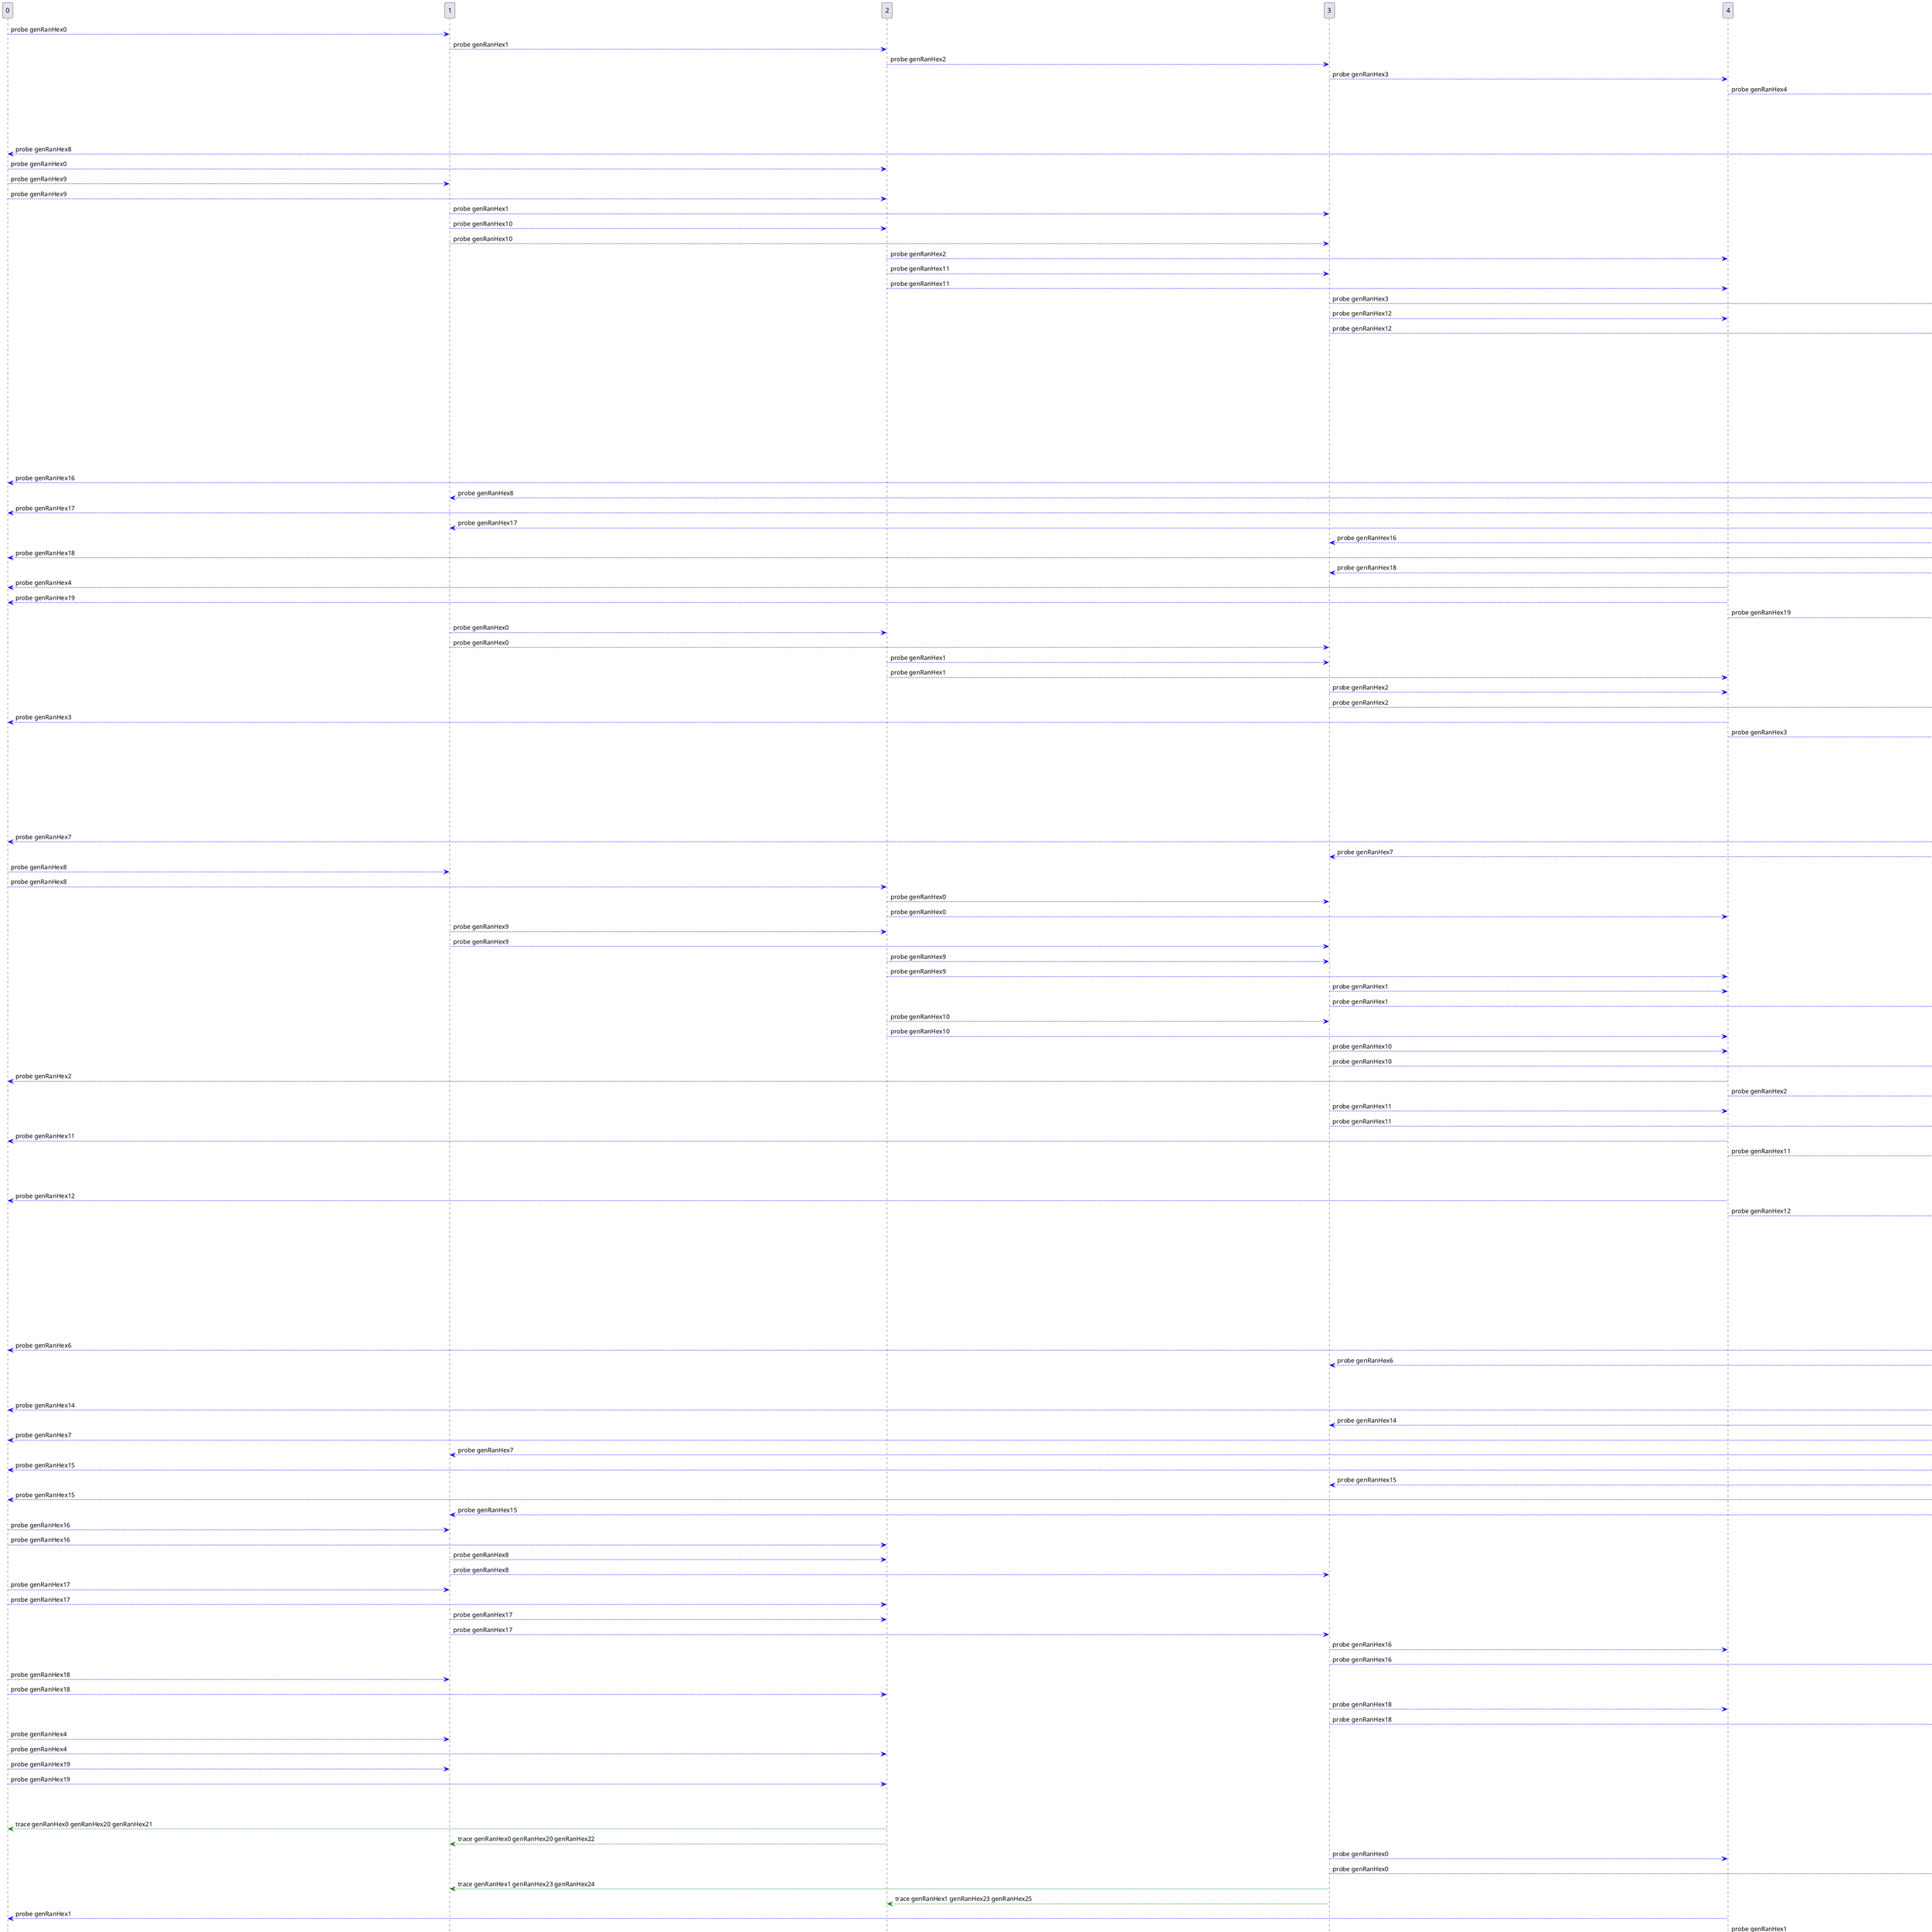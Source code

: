 @startuml messages
0 -[#blue]-> 1: probe genRanHex0
1 -[#blue]-> 2: probe genRanHex1
2 -[#blue]-> 3: probe genRanHex2
3 -[#blue]-> 4: probe genRanHex3
4 -[#blue]-> 5: probe genRanHex4
5 -[#blue]-> 6: probe genRanHex5
6 -[#blue]-> 7: probe genRanHex6
7 -[#blue]-> 8: probe genRanHex7
9 -[#blue]-> 0: probe genRanHex8
0 -[#blue]-> 2: probe genRanHex0
0 -[#blue]-> 1: probe genRanHex9
0 -[#blue]-> 2: probe genRanHex9
1 -[#blue]-> 3: probe genRanHex1
1 -[#blue]-> 2: probe genRanHex10
1 -[#blue]-> 3: probe genRanHex10
2 -[#blue]-> 4: probe genRanHex2
2 -[#blue]-> 3: probe genRanHex11
2 -[#blue]-> 4: probe genRanHex11
3 -[#blue]-> 5: probe genRanHex3
3 -[#blue]-> 4: probe genRanHex12
3 -[#blue]-> 5: probe genRanHex12
5 -[#blue]-> 7: probe genRanHex5
5 -[#blue]-> 6: probe genRanHex13
5 -[#blue]-> 7: probe genRanHex13
6 -[#blue]-> 8: probe genRanHex6
6 -[#blue]-> 7: probe genRanHex14
6 -[#blue]-> 8: probe genRanHex14
7 -[#blue]-> 9: probe genRanHex7
7 -[#blue]-> 8: probe genRanHex15
7 -[#blue]-> 9: probe genRanHex15
8 -[#blue]-> 0: probe genRanHex16
9 -[#blue]-> 1: probe genRanHex8
9 -[#blue]-> 0: probe genRanHex17
9 -[#blue]-> 1: probe genRanHex17
8 -[#blue]-> 3: probe genRanHex16
8 -[#blue]-> 0: probe genRanHex18
8 -[#blue]-> 3: probe genRanHex18
4 -[#blue]-> 0: probe genRanHex4
4 -[#blue]-> 0: probe genRanHex19
4 -[#blue]-> 5: probe genRanHex19
1 -[#blue]-> 2: probe genRanHex0
1 -[#blue]-> 3: probe genRanHex0
2 -[#blue]-> 3: probe genRanHex1
2 -[#blue]-> 4: probe genRanHex1
3 -[#blue]-> 4: probe genRanHex2
3 -[#blue]-> 5: probe genRanHex2
4 -[#blue]-> 0: probe genRanHex3
4 -[#blue]-> 5: probe genRanHex3
5 -[#blue]-> 6: probe genRanHex4
5 -[#blue]-> 7: probe genRanHex4
6 -[#blue]-> 7: probe genRanHex5
6 -[#blue]-> 8: probe genRanHex5
7 -[#blue]-> 8: probe genRanHex6
7 -[#blue]-> 9: probe genRanHex6
8 -[#blue]-> 0: probe genRanHex7
8 -[#blue]-> 3: probe genRanHex7
0 -[#blue]-> 1: probe genRanHex8
0 -[#blue]-> 2: probe genRanHex8
2 -[#blue]-> 3: probe genRanHex0
2 -[#blue]-> 4: probe genRanHex0
1 -[#blue]-> 2: probe genRanHex9
1 -[#blue]-> 3: probe genRanHex9
2 -[#blue]-> 3: probe genRanHex9
2 -[#blue]-> 4: probe genRanHex9
3 -[#blue]-> 4: probe genRanHex1
3 -[#blue]-> 5: probe genRanHex1
2 -[#blue]-> 3: probe genRanHex10
2 -[#blue]-> 4: probe genRanHex10
3 -[#blue]-> 4: probe genRanHex10
3 -[#blue]-> 5: probe genRanHex10
4 -[#blue]-> 0: probe genRanHex2
4 -[#blue]-> 5: probe genRanHex2
3 -[#blue]-> 4: probe genRanHex11
3 -[#blue]-> 5: probe genRanHex11
4 -[#blue]-> 0: probe genRanHex11
4 -[#blue]-> 5: probe genRanHex11
5 -[#blue]-> 6: probe genRanHex3
5 -[#blue]-> 7: probe genRanHex3
4 -[#blue]-> 0: probe genRanHex12
4 -[#blue]-> 5: probe genRanHex12
5 -[#blue]-> 6: probe genRanHex12
5 -[#blue]-> 7: probe genRanHex12
7 -[#blue]-> 8: probe genRanHex5
7 -[#blue]-> 9: probe genRanHex5
6 -[#blue]-> 7: probe genRanHex13
6 -[#blue]-> 8: probe genRanHex13
7 -[#blue]-> 8: probe genRanHex13
7 -[#blue]-> 9: probe genRanHex13
8 -[#blue]-> 0: probe genRanHex6
8 -[#blue]-> 3: probe genRanHex6
7 -[#blue]-> 8: probe genRanHex14
7 -[#blue]-> 9: probe genRanHex14
8 -[#blue]-> 0: probe genRanHex14
8 -[#blue]-> 3: probe genRanHex14
9 -[#blue]-> 0: probe genRanHex7
9 -[#blue]-> 1: probe genRanHex7
8 -[#blue]-> 0: probe genRanHex15
8 -[#blue]-> 3: probe genRanHex15
9 -[#blue]-> 0: probe genRanHex15
9 -[#blue]-> 1: probe genRanHex15
0 -[#blue]-> 1: probe genRanHex16
0 -[#blue]-> 2: probe genRanHex16
1 -[#blue]-> 2: probe genRanHex8
1 -[#blue]-> 3: probe genRanHex8
0 -[#blue]-> 1: probe genRanHex17
0 -[#blue]-> 2: probe genRanHex17
1 -[#blue]-> 2: probe genRanHex17
1 -[#blue]-> 3: probe genRanHex17
3 -[#blue]-> 4: probe genRanHex16
3 -[#blue]-> 5: probe genRanHex16
0 -[#blue]-> 1: probe genRanHex18
0 -[#blue]-> 2: probe genRanHex18
3 -[#blue]-> 4: probe genRanHex18
3 -[#blue]-> 5: probe genRanHex18
0 -[#blue]-> 1: probe genRanHex4
0 -[#blue]-> 2: probe genRanHex4
0 -[#blue]-> 1: probe genRanHex19
0 -[#blue]-> 2: probe genRanHex19
5 -[#blue]-> 6: probe genRanHex19
5 -[#blue]-> 7: probe genRanHex19
2 -[#green]-> 0: trace genRanHex0 genRanHex20 genRanHex21
2 -[#green]-> 1: trace genRanHex0 genRanHex20 genRanHex22
3 -[#blue]-> 4: probe genRanHex0
3 -[#blue]-> 5: probe genRanHex0
3 -[#green]-> 1: trace genRanHex1 genRanHex23 genRanHex24
3 -[#green]-> 2: trace genRanHex1 genRanHex23 genRanHex25
4 -[#blue]-> 0: probe genRanHex1
4 -[#blue]-> 5: probe genRanHex1
4 -[#green]-> 2: trace genRanHex2 genRanHex26 genRanHex27
4 -[#green]-> 3: trace genRanHex2 genRanHex26 genRanHex28
5 -[#blue]-> 6: probe genRanHex2
5 -[#blue]-> 7: probe genRanHex2
0 -[#blue]-> 2: probe genRanHex3
5 -[#green]-> 3: trace genRanHex3 genRanHex29 genRanHex30
5 -[#green]-> 4: trace genRanHex3 genRanHex29 genRanHex31
6 -[#blue]-> 7: probe genRanHex4
6 -[#blue]-> 8: probe genRanHex4
7 -[#blue]-> 8: probe genRanHex4
7 -[#blue]-> 9: probe genRanHex4
7 -[#green]-> 5: trace genRanHex5 genRanHex32 genRanHex33
7 -[#green]-> 6: trace genRanHex5 genRanHex32 genRanHex34
8 -[#blue]-> 0: probe genRanHex5
8 -[#blue]-> 3: probe genRanHex5
8 -[#green]-> 6: trace genRanHex6 genRanHex35 genRanHex36
8 -[#green]-> 7: trace genRanHex6 genRanHex35 genRanHex37
9 -[#blue]-> 0: probe genRanHex6
9 -[#blue]-> 1: probe genRanHex6
0 -[#blue]-> 2: probe genRanHex7
3 -[#blue]-> 5: probe genRanHex7
1 -[#green]-> 9: trace genRanHex8 genRanHex38 genRanHex39
1 -[#green]-> 0: trace genRanHex8 genRanHex38 genRanHex40
2 -[#blue]-> 4: probe genRanHex8
3 -[#green]-> 1: trace genRanHex0 genRanHex41 genRanHex42
3 -[#green]-> 2: trace genRanHex0 genRanHex41 genRanHex43
4 -[#blue]-> 0: probe genRanHex0
2 -[#green]-> 0: trace genRanHex9 genRanHex44 genRanHex45
2 -[#green]-> 1: trace genRanHex9 genRanHex44 genRanHex46
3 -[#blue]-> 5: probe genRanHex9
3 -[#green]-> 1: trace genRanHex9 genRanHex47 genRanHex48
3 -[#green]-> 2: trace genRanHex9 genRanHex47 genRanHex49
4 -[#blue]-> 0: probe genRanHex9
4 -[#green]-> 2: trace genRanHex1 genRanHex50 genRanHex51
4 -[#green]-> 3: trace genRanHex1 genRanHex50 genRanHex52
5 -[#blue]-> 7: probe genRanHex1
3 -[#green]-> 1: trace genRanHex10 genRanHex53 genRanHex54
3 -[#green]-> 2: trace genRanHex10 genRanHex53 genRanHex55
4 -[#blue]-> 0: probe genRanHex10
4 -[#green]-> 2: trace genRanHex10 genRanHex56 genRanHex57
4 -[#green]-> 3: trace genRanHex10 genRanHex56 genRanHex58
5 -[#blue]-> 7: probe genRanHex10
5 -[#green]-> 3: trace genRanHex2 genRanHex59 genRanHex60
5 -[#green]-> 4: trace genRanHex2 genRanHex59 genRanHex61
4 -[#green]-> 2: trace genRanHex11 genRanHex62 genRanHex63
4 -[#green]-> 3: trace genRanHex11 genRanHex62 genRanHex64
5 -[#blue]-> 7: probe genRanHex11
5 -[#green]-> 3: trace genRanHex11 genRanHex65 genRanHex66
5 -[#green]-> 4: trace genRanHex11 genRanHex65 genRanHex67
6 -[#blue]-> 8: probe genRanHex3
7 -[#blue]-> 9: probe genRanHex3
5 -[#green]-> 3: trace genRanHex12 genRanHex68 genRanHex69
5 -[#green]-> 4: trace genRanHex12 genRanHex68 genRanHex70
6 -[#blue]-> 8: probe genRanHex12
7 -[#blue]-> 9: probe genRanHex12
8 -[#green]-> 6: trace genRanHex5 genRanHex71 genRanHex72
8 -[#green]-> 7: trace genRanHex5 genRanHex71 genRanHex73
9 -[#blue]-> 1: probe genRanHex5
7 -[#green]-> 5: trace genRanHex13 genRanHex74 genRanHex75
7 -[#green]-> 6: trace genRanHex13 genRanHex74 genRanHex76
8 -[#blue]-> 0: probe genRanHex13
8 -[#blue]-> 3: probe genRanHex13
8 -[#green]-> 6: trace genRanHex13 genRanHex77 genRanHex78
8 -[#green]-> 7: trace genRanHex13 genRanHex77 genRanHex79
9 -[#blue]-> 1: probe genRanHex13
8 -[#green]-> 6: trace genRanHex14 genRanHex80 genRanHex81
8 -[#green]-> 7: trace genRanHex14 genRanHex80 genRanHex82
9 -[#blue]-> 1: probe genRanHex14
0 -[#green]-> 8: trace genRanHex7 genRanHex83 genRanHex84
0 -[#green]-> 9: trace genRanHex7 genRanHex83 genRanHex85
0 -[#green]-> 8: trace genRanHex15 genRanHex86 genRanHex87
0 -[#green]-> 9: trace genRanHex15 genRanHex86 genRanHex88
2 -[#green]-> 0: trace genRanHex8 genRanHex89 genRanHex90
2 -[#green]-> 1: trace genRanHex8 genRanHex89 genRanHex91
1 -[#green]-> 9: trace genRanHex17 genRanHex92 genRanHex93
1 -[#green]-> 0: trace genRanHex17 genRanHex92 genRanHex94
2 -[#green]-> 0: trace genRanHex17 genRanHex95 genRanHex96
2 -[#green]-> 1: trace genRanHex17 genRanHex95 genRanHex97
4 -[#blue]-> 0: probe genRanHex16
4 -[#blue]-> 0: probe genRanHex18
1 -[#blue]-> 0: probe genRanHex1
1 -[#blue]-> 0: probe genRanHex10
1 -[#blue]-> 0: probe genRanHex7
1 -[#blue]-> 0: probe genRanHex15
1 -[#green]-> 0: trace genRanHex0 genRanHex20 genRanHex22
4 -[#green]-> 2: trace genRanHex0 genRanHex98 genRanHex99
4 -[#green]-> 3: trace genRanHex0 genRanHex98 genRanHex100
2 -[#blue]-> 1: probe genRanHex2
2 -[#blue]-> 1: probe genRanHex11
2 -[#blue]-> 1: probe genRanHex16
2 -[#blue]-> 1: probe genRanHex18
2 -[#blue]-> 1: probe genRanHex4
2 -[#blue]-> 1: probe genRanHex19
2 -[#green]-> 1: trace genRanHex1 genRanHex23 genRanHex25
5 -[#green]-> 3: trace genRanHex1 genRanHex101 genRanHex102
5 -[#green]-> 4: trace genRanHex1 genRanHex101 genRanHex103
3 -[#blue]-> 2: probe genRanHex3
3 -[#blue]-> 2: probe genRanHex12
3 -[#blue]-> 2: probe genRanHex16
3 -[#blue]-> 2: probe genRanHex18
3 -[#blue]-> 2: probe genRanHex7
3 -[#blue]-> 2: probe genRanHex6
3 -[#blue]-> 2: probe genRanHex14
3 -[#blue]-> 2: probe genRanHex15
3 -[#blue]-> 2: probe genRanHex8
3 -[#blue]-> 2: probe genRanHex17
3 -[#green]-> 2: trace genRanHex2 genRanHex26 genRanHex28
4 -[#blue]-> 3: probe genRanHex4
4 -[#blue]-> 3: probe genRanHex19
4 -[#blue]-> 3: probe genRanHex9
2 -[#blue]-> 1: probe genRanHex3
4 -[#green]-> 3: trace genRanHex3 genRanHex29 genRanHex31
5 -[#blue]-> 4: probe genRanHex5
5 -[#blue]-> 4: probe genRanHex13
5 -[#blue]-> 4: probe genRanHex10
5 -[#blue]-> 4: probe genRanHex16
5 -[#blue]-> 4: probe genRanHex18
5 -[#blue]-> 4: probe genRanHex0
7 -[#green]-> 5: trace genRanHex4 genRanHex104 genRanHex105
7 -[#green]-> 6: trace genRanHex4 genRanHex104 genRanHex106
8 -[#green]-> 6: trace genRanHex4 genRanHex107 genRanHex108
8 -[#green]-> 7: trace genRanHex4 genRanHex107 genRanHex109
6 -[#blue]-> 5: probe genRanHex6
6 -[#blue]-> 5: probe genRanHex14
6 -[#green]-> 5: trace genRanHex5 genRanHex32 genRanHex34
3 -[#blue]-> 2: probe genRanHex5
7 -[#blue]-> 6: probe genRanHex7
7 -[#blue]-> 6: probe genRanHex15
7 -[#blue]-> 6: probe genRanHex3
7 -[#blue]-> 6: probe genRanHex12
7 -[#blue]-> 6: probe genRanHex19
7 -[#blue]-> 6: probe genRanHex2
7 -[#green]-> 6: trace genRanHex6 genRanHex35 genRanHex37
0 -[#green]-> 8: trace genRanHex6 genRanHex110 genRanHex111
0 -[#green]-> 9: trace genRanHex6 genRanHex110 genRanHex112
8 -[#blue]-> 7: probe genRanHex16
8 -[#blue]-> 7: probe genRanHex18
2 -[#blue]-> 1: probe genRanHex7
5 -[#blue]-> 4: probe genRanHex7
0 -[#blue]-> 9: probe genRanHex0
0 -[#blue]-> 9: probe genRanHex9
0 -[#blue]-> 9: probe genRanHex16
0 -[#blue]-> 9: probe genRanHex18
0 -[#blue]-> 9: probe genRanHex4
0 -[#blue]-> 9: probe genRanHex19
0 -[#blue]-> 9: probe genRanHex3
0 -[#blue]-> 9: probe genRanHex2
0 -[#blue]-> 9: probe genRanHex11
0 -[#blue]-> 9: probe genRanHex12
0 -[#blue]-> 9: probe genRanHex14
0 -[#blue]-> 9: probe genRanHex1
0 -[#blue]-> 9: probe genRanHex5
0 -[#green]-> 9: trace genRanHex8 genRanHex38 genRanHex40
2 -[#blue]-> 0: probe genRanHex2
2 -[#blue]-> 0: probe genRanHex11
2 -[#blue]-> 0: probe genRanHex1
2 -[#blue]-> 0: probe genRanHex10
1 -[#green]-> 0: trace genRanHex0 genRanHex41 genRanHex42
2 -[#green]-> 0: trace genRanHex0 genRanHex41 genRanHex43
2 -[#green]-> 1: trace genRanHex0 genRanHex41 genRanHex43
0 -[#green]-> 4: trace genRanHex0 genRanHex113 genRanHex114
1 -[#green]-> 0: trace genRanHex9 genRanHex44 genRanHex46
1 -[#green]-> 0: trace genRanHex9 genRanHex47 genRanHex48
2 -[#green]-> 0: trace genRanHex9 genRanHex47 genRanHex49
2 -[#green]-> 1: trace genRanHex9 genRanHex47 genRanHex49
0 -[#green]-> 4: trace genRanHex9 genRanHex115 genRanHex116
3 -[#blue]-> 1: probe genRanHex3
3 -[#blue]-> 1: probe genRanHex12
3 -[#blue]-> 1: probe genRanHex2
3 -[#blue]-> 1: probe genRanHex11
3 -[#blue]-> 1: probe genRanHex16
3 -[#blue]-> 1: probe genRanHex18
3 -[#blue]-> 1: probe genRanHex7
3 -[#blue]-> 1: probe genRanHex6
3 -[#blue]-> 1: probe genRanHex14
3 -[#blue]-> 1: probe genRanHex15
3 -[#blue]-> 1: probe genRanHex5
2 -[#green]-> 1: trace genRanHex1 genRanHex50 genRanHex51
3 -[#green]-> 1: trace genRanHex1 genRanHex50 genRanHex52
3 -[#green]-> 2: trace genRanHex1 genRanHex50 genRanHex52
7 -[#blue]-> 6: probe genRanHex1
2 -[#green]-> 1: trace genRanHex10 genRanHex53 genRanHex55
0 -[#blue]-> 9: probe genRanHex10
2 -[#green]-> 1: trace genRanHex10 genRanHex56 genRanHex57
3 -[#green]-> 1: trace genRanHex10 genRanHex56 genRanHex58
3 -[#green]-> 2: trace genRanHex10 genRanHex56 genRanHex58
7 -[#blue]-> 6: probe genRanHex10
4 -[#blue]-> 2: probe genRanHex4
4 -[#blue]-> 2: probe genRanHex19
4 -[#blue]-> 2: probe genRanHex3
4 -[#blue]-> 2: probe genRanHex12
4 -[#blue]-> 2: probe genRanHex16
4 -[#blue]-> 2: probe genRanHex18
3 -[#green]-> 2: trace genRanHex2 genRanHex59 genRanHex60
4 -[#green]-> 2: trace genRanHex2 genRanHex59 genRanHex61
4 -[#green]-> 3: trace genRanHex2 genRanHex59 genRanHex61
3 -[#green]-> 2: trace genRanHex11 genRanHex62 genRanHex64
7 -[#blue]-> 6: probe genRanHex11
3 -[#green]-> 2: trace genRanHex11 genRanHex65 genRanHex66
4 -[#green]-> 2: trace genRanHex11 genRanHex65 genRanHex67
4 -[#green]-> 3: trace genRanHex11 genRanHex65 genRanHex67
5 -[#blue]-> 3: probe genRanHex5
5 -[#blue]-> 3: probe genRanHex13
5 -[#blue]-> 3: probe genRanHex4
5 -[#blue]-> 3: probe genRanHex19
8 -[#blue]-> 7: probe genRanHex3
4 -[#green]-> 3: trace genRanHex12 genRanHex68 genRanHex70
7 -[#blue]-> 5: probe genRanHex7
7 -[#blue]-> 5: probe genRanHex15
7 -[#blue]-> 5: probe genRanHex6
7 -[#blue]-> 5: probe genRanHex14
6 -[#green]-> 5: trace genRanHex5 genRanHex71 genRanHex72
7 -[#green]-> 5: trace genRanHex5 genRanHex71 genRanHex73
7 -[#green]-> 6: trace genRanHex5 genRanHex71 genRanHex73
6 -[#green]-> 5: trace genRanHex13 genRanHex74 genRanHex76
3 -[#blue]-> 1: probe genRanHex13
6 -[#green]-> 5: trace genRanHex13 genRanHex77 genRanHex78
7 -[#green]-> 5: trace genRanHex13 genRanHex77 genRanHex79
7 -[#green]-> 6: trace genRanHex13 genRanHex77 genRanHex79
8 -[#blue]-> 6: probe genRanHex16
8 -[#blue]-> 6: probe genRanHex18
8 -[#blue]-> 6: probe genRanHex7
8 -[#blue]-> 6: probe genRanHex15
7 -[#green]-> 6: trace genRanHex14 genRanHex80 genRanHex82
9 -[#blue]-> 7: probe genRanHex8
9 -[#blue]-> 7: probe genRanHex17
8 -[#green]-> 7: trace genRanHex7 genRanHex83 genRanHex84
9 -[#green]-> 7: trace genRanHex7 genRanHex83 genRanHex85
8 -[#green]-> 7: trace genRanHex15 genRanHex86 genRanHex87
9 -[#green]-> 7: trace genRanHex15 genRanHex86 genRanHex88
0 -[#blue]-> 8: probe genRanHex0
0 -[#blue]-> 8: probe genRanHex9
0 -[#blue]-> 8: probe genRanHex8
0 -[#blue]-> 8: probe genRanHex17
0 -[#blue]-> 8: probe genRanHex4
0 -[#blue]-> 8: probe genRanHex19
0 -[#blue]-> 8: probe genRanHex3
0 -[#blue]-> 8: probe genRanHex2
0 -[#blue]-> 8: probe genRanHex11
0 -[#blue]-> 8: probe genRanHex12
0 -[#blue]-> 8: probe genRanHex1
0 -[#blue]-> 8: probe genRanHex10
1 -[#blue]-> 9: probe genRanHex1
1 -[#blue]-> 9: probe genRanHex10
1 -[#blue]-> 9: probe genRanHex0
1 -[#blue]-> 9: probe genRanHex9
1 -[#blue]-> 9: probe genRanHex16
1 -[#blue]-> 9: probe genRanHex18
1 -[#blue]-> 9: probe genRanHex4
1 -[#blue]-> 9: probe genRanHex19
0 -[#green]-> 9: trace genRanHex8 genRanHex89 genRanHex90
1 -[#green]-> 9: trace genRanHex8 genRanHex89 genRanHex91
1 -[#green]-> 0: trace genRanHex8 genRanHex89 genRanHex91
0 -[#green]-> 9: trace genRanHex17 genRanHex92 genRanHex94
0 -[#green]-> 9: trace genRanHex17 genRanHex95 genRanHex96
1 -[#green]-> 9: trace genRanHex17 genRanHex95 genRanHex97
1 -[#green]-> 0: trace genRanHex17 genRanHex95 genRanHex97
3 -[#blue]-> 8: probe genRanHex3
3 -[#blue]-> 8: probe genRanHex12
3 -[#blue]-> 8: probe genRanHex2
3 -[#blue]-> 8: probe genRanHex1
3 -[#blue]-> 8: probe genRanHex10
3 -[#blue]-> 8: probe genRanHex11
3 -[#blue]-> 8: probe genRanHex0
3 -[#blue]-> 8: probe genRanHex9
3 -[#blue]-> 8: probe genRanHex8
3 -[#blue]-> 8: probe genRanHex17
0 -[#green]-> 8: trace genRanHex16 genRanHex117 genRanHex118
0 -[#green]-> 4: trace genRanHex16 genRanHex117 genRanHex119
0 -[#green]-> 8: trace genRanHex18 genRanHex120 genRanHex121
0 -[#green]-> 4: trace genRanHex18 genRanHex120 genRanHex122
0 -[#blue]-> 4: probe genRanHex8
0 -[#blue]-> 4: probe genRanHex17
0 -[#blue]-> 4: probe genRanHex7
0 -[#blue]-> 4: probe genRanHex6
0 -[#blue]-> 4: probe genRanHex14
0 -[#blue]-> 4: probe genRanHex15
0 -[#blue]-> 4: probe genRanHex5
0 -[#blue]-> 4: probe genRanHex13
0 -[#green]-> 4: trace genRanHex1 genRanHex123 genRanHex124
0 -[#green]-> 1: trace genRanHex1 genRanHex123 genRanHex125
0 -[#green]-> 4: trace genRanHex10 genRanHex126 genRanHex127
0 -[#green]-> 1: trace genRanHex10 genRanHex126 genRanHex128
0 -[#green]-> 8: trace genRanHex7 genRanHex129 genRanHex130
0 -[#green]-> 9: trace genRanHex7 genRanHex129 genRanHex131
0 -[#green]-> 1: trace genRanHex7 genRanHex129 genRanHex132
0 -[#green]-> 8: trace genRanHex15 genRanHex133 genRanHex134
0 -[#green]-> 9: trace genRanHex15 genRanHex133 genRanHex135
0 -[#green]-> 1: trace genRanHex15 genRanHex133 genRanHex136
0 -[#green]-> 2: trace genRanHex0 genRanHex20 genRanHex22
2 -[#green]-> 0: trace genRanHex0 genRanHex98 genRanHex99
2 -[#green]-> 1: trace genRanHex0 genRanHex98 genRanHex99
3 -[#green]-> 1: trace genRanHex0 genRanHex98 genRanHex100
3 -[#green]-> 2: trace genRanHex0 genRanHex98 genRanHex100
1 -[#blue]-> 9: probe genRanHex2
1 -[#blue]-> 9: probe genRanHex11
1 -[#green]-> 0: trace genRanHex16 genRanHex137 genRanHex138
1 -[#green]-> 2: trace genRanHex16 genRanHex137 genRanHex139
1 -[#green]-> 0: trace genRanHex18 genRanHex140 genRanHex141
1 -[#green]-> 2: trace genRanHex18 genRanHex140 genRanHex142
1 -[#green]-> 0: trace genRanHex4 genRanHex143 genRanHex144
1 -[#green]-> 2: trace genRanHex4 genRanHex143 genRanHex145
1 -[#green]-> 0: trace genRanHex19 genRanHex146 genRanHex147
1 -[#green]-> 2: trace genRanHex19 genRanHex146 genRanHex148
1 -[#green]-> 3: trace genRanHex1 genRanHex23 genRanHex25
3 -[#green]-> 1: trace genRanHex1 genRanHex101 genRanHex102
3 -[#green]-> 2: trace genRanHex1 genRanHex101 genRanHex102
4 -[#green]-> 2: trace genRanHex1 genRanHex101 genRanHex103
4 -[#green]-> 3: trace genRanHex1 genRanHex101 genRanHex103
2 -[#green]-> 0: trace genRanHex3 genRanHex149 genRanHex150
2 -[#green]-> 3: trace genRanHex3 genRanHex149 genRanHex151
2 -[#green]-> 0: trace genRanHex16 genRanHex152 genRanHex153
2 -[#green]-> 3: trace genRanHex16 genRanHex152 genRanHex154
2 -[#green]-> 0: trace genRanHex18 genRanHex155 genRanHex156
2 -[#green]-> 3: trace genRanHex18 genRanHex155 genRanHex157
2 -[#green]-> 0: trace genRanHex7 genRanHex158 genRanHex159
2 -[#green]-> 3: trace genRanHex7 genRanHex158 genRanHex160
2 -[#green]-> 0: trace genRanHex8 genRanHex161 genRanHex162
2 -[#green]-> 1: trace genRanHex8 genRanHex161 genRanHex163
2 -[#green]-> 3: trace genRanHex8 genRanHex161 genRanHex164
2 -[#green]-> 0: trace genRanHex17 genRanHex165 genRanHex166
2 -[#green]-> 1: trace genRanHex17 genRanHex165 genRanHex167
2 -[#green]-> 3: trace genRanHex17 genRanHex165 genRanHex168
2 -[#green]-> 4: trace genRanHex2 genRanHex26 genRanHex28
3 -[#blue]-> 8: probe genRanHex4
3 -[#blue]-> 8: probe genRanHex19
3 -[#green]-> 1: trace genRanHex9 genRanHex169 genRanHex170
3 -[#green]-> 2: trace genRanHex9 genRanHex169 genRanHex171
3 -[#green]-> 4: trace genRanHex9 genRanHex169 genRanHex172
0 -[#blue]-> 1: probe genRanHex3
0 -[#blue]-> 1: probe genRanHex2
0 -[#blue]-> 1: probe genRanHex11
0 -[#blue]-> 1: probe genRanHex12
0 -[#blue]-> 1: probe genRanHex6
0 -[#blue]-> 1: probe genRanHex14
0 -[#blue]-> 1: probe genRanHex5
0 -[#blue]-> 1: probe genRanHex13
1 -[#blue]-> 9: probe genRanHex3
3 -[#green]-> 5: trace genRanHex3 genRanHex29 genRanHex31
4 -[#green]-> 2: trace genRanHex10 genRanHex173 genRanHex174
4 -[#green]-> 3: trace genRanHex10 genRanHex173 genRanHex175
4 -[#green]-> 5: trace genRanHex10 genRanHex173 genRanHex176
4 -[#green]-> 3: trace genRanHex16 genRanHex177 genRanHex178
4 -[#green]-> 5: trace genRanHex16 genRanHex177 genRanHex179
4 -[#green]-> 3: trace genRanHex18 genRanHex180 genRanHex181
4 -[#green]-> 5: trace genRanHex18 genRanHex180 genRanHex182
4 -[#green]-> 2: trace genRanHex0 genRanHex183 genRanHex184
4 -[#green]-> 3: trace genRanHex0 genRanHex183 genRanHex185
4 -[#green]-> 5: trace genRanHex0 genRanHex183 genRanHex186
5 -[#green]-> 4: trace genRanHex4 genRanHex104 genRanHex105
6 -[#green]-> 5: trace genRanHex4 genRanHex104 genRanHex106
6 -[#green]-> 5: trace genRanHex4 genRanHex107 genRanHex108
7 -[#green]-> 5: trace genRanHex4 genRanHex107 genRanHex109
7 -[#green]-> 6: trace genRanHex4 genRanHex107 genRanHex109
5 -[#green]-> 7: trace genRanHex5 genRanHex32 genRanHex34
6 -[#green]-> 5: trace genRanHex3 genRanHex187 genRanHex188
6 -[#green]-> 7: trace genRanHex3 genRanHex187 genRanHex189
6 -[#green]-> 5: trace genRanHex12 genRanHex190 genRanHex191
6 -[#green]-> 7: trace genRanHex12 genRanHex190 genRanHex192
6 -[#green]-> 5: trace genRanHex19 genRanHex193 genRanHex194
6 -[#green]-> 7: trace genRanHex19 genRanHex193 genRanHex195
6 -[#green]-> 5: trace genRanHex2 genRanHex196 genRanHex197
6 -[#green]-> 7: trace genRanHex2 genRanHex196 genRanHex198
6 -[#green]-> 8: trace genRanHex6 genRanHex35 genRanHex37
8 -[#green]-> 6: trace genRanHex6 genRanHex110 genRanHex111
8 -[#green]-> 7: trace genRanHex6 genRanHex110 genRanHex111
9 -[#green]-> 7: trace genRanHex6 genRanHex110 genRanHex112
1 -[#green]-> 9: trace genRanHex7 genRanHex199 genRanHex200
1 -[#green]-> 2: trace genRanHex7 genRanHex199 genRanHex201
3 -[#blue]-> 4: probe genRanHex7
3 -[#blue]-> 4: probe genRanHex6
3 -[#blue]-> 4: probe genRanHex14
3 -[#blue]-> 4: probe genRanHex15
3 -[#blue]-> 4: probe genRanHex8
3 -[#blue]-> 4: probe genRanHex17
3 -[#blue]-> 4: probe genRanHex5
3 -[#blue]-> 4: probe genRanHex13
9 -[#green]-> 7: trace genRanHex4 genRanHex202 genRanHex203
9 -[#green]-> 0: trace genRanHex4 genRanHex202 genRanHex204
9 -[#green]-> 7: trace genRanHex3 genRanHex205 genRanHex206
9 -[#green]-> 0: trace genRanHex3 genRanHex205 genRanHex207
9 -[#green]-> 7: trace genRanHex12 genRanHex208 genRanHex209
9 -[#green]-> 0: trace genRanHex12 genRanHex208 genRanHex210
9 -[#green]-> 7: trace genRanHex14 genRanHex211 genRanHex212
9 -[#green]-> 0: trace genRanHex14 genRanHex211 genRanHex213
9 -[#green]-> 7: trace genRanHex5 genRanHex214 genRanHex215
9 -[#green]-> 0: trace genRanHex5 genRanHex214 genRanHex216
9 -[#green]-> 1: trace genRanHex8 genRanHex38 genRanHex40
2 -[#blue]-> 3: probe genRanHex4
2 -[#blue]-> 3: probe genRanHex19
0 -[#green]-> 4: trace genRanHex2 genRanHex217 genRanHex218
0 -[#green]-> 2: trace genRanHex2 genRanHex217 genRanHex219
0 -[#green]-> 4: trace genRanHex11 genRanHex220 genRanHex221
0 -[#green]-> 2: trace genRanHex11 genRanHex220 genRanHex222
0 -[#green]-> 4: trace genRanHex1 genRanHex223 genRanHex224
0 -[#green]-> 1: trace genRanHex1 genRanHex223 genRanHex225
0 -[#green]-> 2: trace genRanHex1 genRanHex223 genRanHex226
0 -[#green]-> 4: trace genRanHex10 genRanHex227 genRanHex228
0 -[#green]-> 1: trace genRanHex10 genRanHex227 genRanHex229
0 -[#green]-> 2: trace genRanHex10 genRanHex227 genRanHex230
0 -[#green]-> 4: trace genRanHex0 genRanHex41 genRanHex42
0 -[#green]-> 1: trace genRanHex0 genRanHex41 genRanHex43
1 -[#green]-> 0: trace genRanHex0 genRanHex41 genRanHex43
4 -[#green]-> 2: trace genRanHex0 genRanHex113 genRanHex114
4 -[#green]-> 3: trace genRanHex0 genRanHex113 genRanHex114
4 -[#green]-> 5: trace genRanHex0 genRanHex113 genRanHex114
4 -[#blue]-> 5: probe genRanHex9
4 -[#blue]-> 5: probe genRanHex8
0 -[#green]-> 2: trace genRanHex9 genRanHex44 genRanHex46
0 -[#green]-> 4: trace genRanHex9 genRanHex47 genRanHex48
0 -[#green]-> 1: trace genRanHex9 genRanHex47 genRanHex49
1 -[#green]-> 0: trace genRanHex9 genRanHex47 genRanHex49
4 -[#green]-> 2: trace genRanHex9 genRanHex115 genRanHex116
1 -[#green]-> 2: trace genRanHex3 genRanHex231 genRanHex232
1 -[#green]-> 3: trace genRanHex3 genRanHex231 genRanHex233
1 -[#green]-> 2: trace genRanHex2 genRanHex234 genRanHex235
1 -[#green]-> 3: trace genRanHex2 genRanHex234 genRanHex236
1 -[#green]-> 2: trace genRanHex11 genRanHex237 genRanHex238
1 -[#green]-> 3: trace genRanHex11 genRanHex237 genRanHex239
1 -[#green]-> 0: trace genRanHex16 genRanHex240 genRanHex241
1 -[#green]-> 2: trace genRanHex16 genRanHex240 genRanHex242
1 -[#green]-> 3: trace genRanHex16 genRanHex240 genRanHex243
1 -[#green]-> 0: trace genRanHex18 genRanHex244 genRanHex245
1 -[#green]-> 2: trace genRanHex18 genRanHex244 genRanHex246
1 -[#green]-> 3: trace genRanHex18 genRanHex244 genRanHex247
1 -[#green]-> 9: trace genRanHex7 genRanHex248 genRanHex249
1 -[#green]-> 2: trace genRanHex7 genRanHex248 genRanHex250
1 -[#green]-> 3: trace genRanHex7 genRanHex248 genRanHex251
1 -[#green]-> 9: trace genRanHex6 genRanHex252 genRanHex253
1 -[#green]-> 3: trace genRanHex6 genRanHex252 genRanHex254
1 -[#green]-> 9: trace genRanHex14 genRanHex255 genRanHex256
1 -[#green]-> 3: trace genRanHex14 genRanHex255 genRanHex257
1 -[#green]-> 9: trace genRanHex15 genRanHex258 genRanHex259
1 -[#green]-> 3: trace genRanHex15 genRanHex258 genRanHex260
1 -[#green]-> 9: trace genRanHex5 genRanHex261 genRanHex262
1 -[#green]-> 3: trace genRanHex5 genRanHex261 genRanHex263
1 -[#green]-> 2: trace genRanHex1 genRanHex50 genRanHex52
2 -[#green]-> 1: trace genRanHex1 genRanHex50 genRanHex52
5 -[#blue]-> 6: probe genRanHex1
5 -[#blue]-> 6: probe genRanHex10
5 -[#blue]-> 6: probe genRanHex11
5 -[#blue]-> 6: probe genRanHex16
5 -[#blue]-> 6: probe genRanHex18
5 -[#blue]-> 6: probe genRanHex0
5 -[#blue]-> 6: probe genRanHex7
5 -[#blue]-> 6: probe genRanHex9
1 -[#green]-> 3: trace genRanHex10 genRanHex53 genRanHex55
1 -[#green]-> 2: trace genRanHex10 genRanHex56 genRanHex58
2 -[#green]-> 1: trace genRanHex10 genRanHex56 genRanHex58
2 -[#green]-> 0: trace genRanHex4 genRanHex264 genRanHex265
2 -[#green]-> 4: trace genRanHex4 genRanHex264 genRanHex266
2 -[#green]-> 0: trace genRanHex19 genRanHex267 genRanHex268
2 -[#green]-> 4: trace genRanHex19 genRanHex267 genRanHex269
2 -[#green]-> 0: trace genRanHex3 genRanHex270 genRanHex271
2 -[#green]-> 3: trace genRanHex3 genRanHex270 genRanHex272
2 -[#green]-> 4: trace genRanHex3 genRanHex270 genRanHex273
2 -[#green]-> 3: trace genRanHex12 genRanHex274 genRanHex275
2 -[#green]-> 4: trace genRanHex12 genRanHex274 genRanHex276
2 -[#green]-> 0: trace genRanHex16 genRanHex277 genRanHex278
2 -[#green]-> 3: trace genRanHex16 genRanHex277 genRanHex279
2 -[#green]-> 4: trace genRanHex16 genRanHex277 genRanHex280
2 -[#green]-> 0: trace genRanHex18 genRanHex281 genRanHex282
2 -[#green]-> 3: trace genRanHex18 genRanHex281 genRanHex283
2 -[#green]-> 4: trace genRanHex18 genRanHex281 genRanHex284
0 -[#blue]-> 2: probe genRanHex12
0 -[#blue]-> 2: probe genRanHex6
0 -[#blue]-> 2: probe genRanHex14
0 -[#blue]-> 2: probe genRanHex15
0 -[#blue]-> 2: probe genRanHex5
0 -[#blue]-> 2: probe genRanHex13
2 -[#green]-> 3: trace genRanHex2 genRanHex59 genRanHex61
3 -[#green]-> 2: trace genRanHex2 genRanHex59 genRanHex61
2 -[#green]-> 4: trace genRanHex11 genRanHex62 genRanHex64
2 -[#green]-> 3: trace genRanHex11 genRanHex65 genRanHex67
3 -[#green]-> 2: trace genRanHex11 genRanHex65 genRanHex67
3 -[#green]-> 8: trace genRanHex5 genRanHex285 genRanHex286
3 -[#green]-> 5: trace genRanHex5 genRanHex285 genRanHex287
3 -[#green]-> 8: trace genRanHex13 genRanHex288 genRanHex289
3 -[#green]-> 5: trace genRanHex13 genRanHex288 genRanHex290
3 -[#green]-> 4: trace genRanHex4 genRanHex291 genRanHex292
3 -[#green]-> 5: trace genRanHex4 genRanHex291 genRanHex293
3 -[#green]-> 4: trace genRanHex19 genRanHex294 genRanHex295
3 -[#green]-> 5: trace genRanHex19 genRanHex294 genRanHex296
7 -[#green]-> 5: trace genRanHex3 genRanHex297 genRanHex298
7 -[#green]-> 8: trace genRanHex3 genRanHex297 genRanHex299
7 -[#blue]-> 8: probe genRanHex12
7 -[#blue]-> 8: probe genRanHex19
7 -[#blue]-> 8: probe genRanHex2
7 -[#blue]-> 8: probe genRanHex1
7 -[#blue]-> 8: probe genRanHex10
7 -[#blue]-> 8: probe genRanHex11
3 -[#green]-> 5: trace genRanHex12 genRanHex68 genRanHex70
5 -[#green]-> 3: trace genRanHex7 genRanHex300 genRanHex301
5 -[#green]-> 7: trace genRanHex7 genRanHex300 genRanHex302
5 -[#blue]-> 6: probe genRanHex15
5 -[#green]-> 6: trace genRanHex6 genRanHex303 genRanHex304
5 -[#green]-> 7: trace genRanHex6 genRanHex303 genRanHex305
5 -[#green]-> 6: trace genRanHex14 genRanHex306 genRanHex307
5 -[#green]-> 7: trace genRanHex14 genRanHex306 genRanHex308
5 -[#green]-> 6: trace genRanHex5 genRanHex71 genRanHex73
6 -[#green]-> 5: trace genRanHex5 genRanHex71 genRanHex73
9 -[#blue]-> 0: probe genRanHex13
5 -[#green]-> 7: trace genRanHex13 genRanHex74 genRanHex76
1 -[#green]-> 9: trace genRanHex13 genRanHex309 genRanHex310
1 -[#green]-> 3: trace genRanHex13 genRanHex309 genRanHex311
5 -[#green]-> 6: trace genRanHex13 genRanHex77 genRanHex79
6 -[#green]-> 5: trace genRanHex13 genRanHex77 genRanHex79
6 -[#blue]-> 7: probe genRanHex16
6 -[#blue]-> 7: probe genRanHex18
6 -[#green]-> 7: trace genRanHex7 genRanHex312 genRanHex313
6 -[#green]-> 8: trace genRanHex7 genRanHex312 genRanHex314
6 -[#green]-> 7: trace genRanHex15 genRanHex315 genRanHex316
6 -[#green]-> 8: trace genRanHex15 genRanHex315 genRanHex317
3 -[#blue]-> 5: probe genRanHex6
3 -[#blue]-> 5: probe genRanHex14
3 -[#blue]-> 5: probe genRanHex15
3 -[#blue]-> 5: probe genRanHex8
3 -[#blue]-> 5: probe genRanHex17
6 -[#green]-> 8: trace genRanHex14 genRanHex80 genRanHex82
7 -[#green]-> 8: trace genRanHex7 genRanHex83 genRanHex85
1 -[#blue]-> 2: probe genRanHex15
1 -[#blue]-> 2: probe genRanHex6
1 -[#blue]-> 2: probe genRanHex5
1 -[#blue]-> 2: probe genRanHex13
1 -[#blue]-> 2: probe genRanHex14
1 -[#blue]-> 2: probe genRanHex12
1 -[#blue]-> 3: probe genRanHex4
1 -[#blue]-> 3: probe genRanHex19
7 -[#green]-> 8: trace genRanHex15 genRanHex86 genRanHex88
8 -[#green]-> 6: trace genRanHex4 genRanHex318 genRanHex319
8 -[#green]-> 7: trace genRanHex4 genRanHex318 genRanHex320
8 -[#green]-> 0: trace genRanHex4 genRanHex318 genRanHex321
8 -[#green]-> 6: trace genRanHex3 genRanHex322 genRanHex323
8 -[#green]-> 0: trace genRanHex3 genRanHex322 genRanHex324
8 -[#green]-> 6: trace genRanHex12 genRanHex325 genRanHex326
8 -[#green]-> 0: trace genRanHex12 genRanHex325 genRanHex327
2 -[#blue]-> 4: probe genRanHex17
2 -[#blue]-> 4: probe genRanHex7
2 -[#blue]-> 4: probe genRanHex6
2 -[#blue]-> 4: probe genRanHex14
2 -[#blue]-> 4: probe genRanHex15
2 -[#blue]-> 4: probe genRanHex5
9 -[#green]-> 0: trace genRanHex1 genRanHex328 genRanHex329
9 -[#green]-> 1: trace genRanHex1 genRanHex328 genRanHex330
9 -[#green]-> 0: trace genRanHex10 genRanHex331 genRanHex332
9 -[#green]-> 1: trace genRanHex10 genRanHex331 genRanHex333
9 -[#green]-> 0: trace genRanHex0 genRanHex334 genRanHex335
9 -[#green]-> 1: trace genRanHex0 genRanHex334 genRanHex336
9 -[#green]-> 0: trace genRanHex9 genRanHex337 genRanHex338
9 -[#green]-> 1: trace genRanHex9 genRanHex337 genRanHex339
9 -[#green]-> 0: trace genRanHex16 genRanHex340 genRanHex341
9 -[#green]-> 1: trace genRanHex16 genRanHex340 genRanHex342
9 -[#green]-> 0: trace genRanHex18 genRanHex343 genRanHex344
9 -[#green]-> 1: trace genRanHex18 genRanHex343 genRanHex345
9 -[#green]-> 7: trace genRanHex4 genRanHex346 genRanHex347
9 -[#green]-> 0: trace genRanHex4 genRanHex346 genRanHex348
9 -[#green]-> 1: trace genRanHex4 genRanHex346 genRanHex349
9 -[#green]-> 0: trace genRanHex19 genRanHex350 genRanHex351
9 -[#green]-> 1: trace genRanHex19 genRanHex350 genRanHex352
9 -[#green]-> 0: trace genRanHex8 genRanHex89 genRanHex91
0 -[#green]-> 2: trace genRanHex8 genRanHex89 genRanHex91
9 -[#green]-> 1: trace genRanHex17 genRanHex92 genRanHex94
9 -[#green]-> 0: trace genRanHex17 genRanHex95 genRanHex97
0 -[#green]-> 2: trace genRanHex17 genRanHex95 genRanHex97
8 -[#green]-> 6: trace genRanHex3 genRanHex353 genRanHex354
8 -[#green]-> 0: trace genRanHex3 genRanHex353 genRanHex355
8 -[#green]-> 3: trace genRanHex3 genRanHex353 genRanHex356
8 -[#green]-> 6: trace genRanHex12 genRanHex357 genRanHex358
8 -[#green]-> 0: trace genRanHex12 genRanHex357 genRanHex359
8 -[#green]-> 3: trace genRanHex12 genRanHex357 genRanHex360
8 -[#green]-> 0: trace genRanHex2 genRanHex361 genRanHex362
8 -[#green]-> 3: trace genRanHex2 genRanHex361 genRanHex363
8 -[#green]-> 0: trace genRanHex1 genRanHex364 genRanHex365
8 -[#green]-> 3: trace genRanHex1 genRanHex364 genRanHex366
8 -[#green]-> 0: trace genRanHex10 genRanHex367 genRanHex368
8 -[#green]-> 3: trace genRanHex10 genRanHex367 genRanHex369
8 -[#green]-> 0: trace genRanHex11 genRanHex370 genRanHex371
8 -[#green]-> 3: trace genRanHex11 genRanHex370 genRanHex372
8 -[#green]-> 0: trace genRanHex0 genRanHex373 genRanHex374
8 -[#green]-> 3: trace genRanHex0 genRanHex373 genRanHex375
8 -[#green]-> 0: trace genRanHex9 genRanHex376 genRanHex377
8 -[#green]-> 3: trace genRanHex9 genRanHex376 genRanHex378
8 -[#green]-> 0: trace genRanHex8 genRanHex379 genRanHex380
8 -[#green]-> 3: trace genRanHex8 genRanHex379 genRanHex381
8 -[#green]-> 0: trace genRanHex17 genRanHex382 genRanHex383
8 -[#green]-> 3: trace genRanHex17 genRanHex382 genRanHex384
4 -[#green]-> 3: trace genRanHex16 genRanHex117 genRanHex119
4 -[#green]-> 5: trace genRanHex16 genRanHex117 genRanHex119
5 -[#blue]-> 7: probe genRanHex16
5 -[#blue]-> 7: probe genRanHex18
5 -[#blue]-> 7: probe genRanHex0
5 -[#blue]-> 7: probe genRanHex9
4 -[#green]-> 3: trace genRanHex18 genRanHex120 genRanHex122
4 -[#green]-> 5: trace genRanHex18 genRanHex120 genRanHex122
4 -[#green]-> 2: trace genRanHex8 genRanHex385 genRanHex386
4 -[#green]-> 0: trace genRanHex8 genRanHex385 genRanHex387
4 -[#green]-> 5: trace genRanHex7 genRanHex388 genRanHex389
4 -[#green]-> 0: trace genRanHex7 genRanHex388 genRanHex390
4 -[#green]-> 5: trace genRanHex5 genRanHex391 genRanHex392
4 -[#green]-> 0: trace genRanHex5 genRanHex391 genRanHex393
4 -[#green]-> 5: trace genRanHex13 genRanHex394 genRanHex395
4 -[#green]-> 0: trace genRanHex13 genRanHex394 genRanHex396
6 -[#blue]-> 8: probe genRanHex19
6 -[#blue]-> 8: probe genRanHex2
6 -[#blue]-> 8: probe genRanHex1
6 -[#blue]-> 8: probe genRanHex10
6 -[#blue]-> 8: probe genRanHex11
7 -[#blue]-> 9: probe genRanHex19
7 -[#blue]-> 9: probe genRanHex2
7 -[#blue]-> 9: probe genRanHex1
7 -[#blue]-> 9: probe genRanHex10
7 -[#blue]-> 9: probe genRanHex11
7 -[#blue]-> 9: probe genRanHex16
7 -[#blue]-> 9: probe genRanHex18
4 -[#green]-> 2: trace genRanHex1 genRanHex123 genRanHex124
4 -[#green]-> 3: trace genRanHex1 genRanHex123 genRanHex124
4 -[#green]-> 2: trace genRanHex10 genRanHex126 genRanHex127
4 -[#green]-> 3: trace genRanHex10 genRanHex126 genRanHex127
4 -[#green]-> 5: trace genRanHex10 genRanHex126 genRanHex127
8 -[#green]-> 7: trace genRanHex7 genRanHex129 genRanHex130
9 -[#green]-> 7: trace genRanHex7 genRanHex129 genRanHex131
1 -[#green]-> 9: trace genRanHex7 genRanHex129 genRanHex132
1 -[#green]-> 2: trace genRanHex7 genRanHex129 genRanHex132
1 -[#green]-> 3: trace genRanHex7 genRanHex129 genRanHex132
8 -[#green]-> 7: trace genRanHex15 genRanHex133 genRanHex134
9 -[#green]-> 7: trace genRanHex15 genRanHex133 genRanHex135
1 -[#green]-> 9: trace genRanHex15 genRanHex133 genRanHex136
1 -[#green]-> 3: trace genRanHex15 genRanHex133 genRanHex136
2 -[#black]-> 1: propose genRanHex0 genRanHex20 genRanHex22 00a67f1e13300aa2b02be38dddc16dfd5ba896ee7c122f66766975ec2aa7f2a8 1
0 -[#green]-> 4: trace genRanHex0 genRanHex98 genRanHex99
1 -[#green]-> 0: trace genRanHex0 genRanHex98 genRanHex99
1 -[#green]-> 0: trace genRanHex0 genRanHex98 genRanHex100
2 -[#green]-> 0: trace genRanHex0 genRanHex98 genRanHex100
9 -[#green]-> 0: trace genRanHex2 genRanHex398 genRanHex399
9 -[#green]-> 1: trace genRanHex2 genRanHex398 genRanHex400
9 -[#green]-> 0: trace genRanHex11 genRanHex401 genRanHex402
9 -[#green]-> 1: trace genRanHex11 genRanHex401 genRanHex403
0 -[#green]-> 8: trace genRanHex16 genRanHex137 genRanHex138
0 -[#green]-> 4: trace genRanHex16 genRanHex137 genRanHex138
2 -[#green]-> 0: trace genRanHex16 genRanHex137 genRanHex139
2 -[#green]-> 3: trace genRanHex16 genRanHex137 genRanHex139
2 -[#green]-> 4: trace genRanHex16 genRanHex137 genRanHex139
0 -[#green]-> 8: trace genRanHex18 genRanHex140 genRanHex141
0 -[#green]-> 4: trace genRanHex18 genRanHex140 genRanHex141
2 -[#green]-> 0: trace genRanHex18 genRanHex140 genRanHex142
2 -[#green]-> 3: trace genRanHex18 genRanHex140 genRanHex142
2 -[#green]-> 4: trace genRanHex18 genRanHex140 genRanHex142
0 -[#green]-> 4: trace genRanHex4 genRanHex143 genRanHex144
2 -[#green]-> 0: trace genRanHex4 genRanHex143 genRanHex145
2 -[#green]-> 4: trace genRanHex4 genRanHex143 genRanHex145
0 -[#green]-> 4: trace genRanHex19 genRanHex146 genRanHex147
2 -[#green]-> 0: trace genRanHex19 genRanHex146 genRanHex148
2 -[#green]-> 4: trace genRanHex19 genRanHex146 genRanHex148
3 -[#black]-> 2: propose genRanHex1 genRanHex23 genRanHex25 b7c2a550d818250036be65ddfeb2ebbb40e827f48eec25153eb39d7d926e4796 1
2 -[#green]-> 1: trace genRanHex1 genRanHex101 genRanHex102
2 -[#green]-> 1: trace genRanHex1 genRanHex101 genRanHex103
3 -[#green]-> 1: trace genRanHex1 genRanHex101 genRanHex103
0 -[#green]-> 4: trace genRanHex3 genRanHex149 genRanHex150
0 -[#green]-> 8: trace genRanHex16 genRanHex152 genRanHex153
0 -[#green]-> 4: trace genRanHex16 genRanHex152 genRanHex153
3 -[#green]-> 8: trace genRanHex16 genRanHex152 genRanHex154
0 -[#green]-> 8: trace genRanHex18 genRanHex155 genRanHex156
0 -[#green]-> 4: trace genRanHex18 genRanHex155 genRanHex156
3 -[#green]-> 8: trace genRanHex18 genRanHex155 genRanHex157
0 -[#green]-> 8: trace genRanHex7 genRanHex158 genRanHex159
0 -[#green]-> 9: trace genRanHex7 genRanHex158 genRanHex159
0 -[#green]-> 1: trace genRanHex7 genRanHex158 genRanHex159
3 -[#green]-> 8: trace genRanHex7 genRanHex158 genRanHex160
0 -[#green]-> 9: trace genRanHex8 genRanHex161 genRanHex162
1 -[#green]-> 9: trace genRanHex8 genRanHex161 genRanHex163
1 -[#green]-> 0: trace genRanHex8 genRanHex161 genRanHex163
3 -[#green]-> 1: trace genRanHex8 genRanHex161 genRanHex164
0 -[#green]-> 9: trace genRanHex17 genRanHex165 genRanHex166
1 -[#green]-> 9: trace genRanHex17 genRanHex165 genRanHex167
1 -[#green]-> 0: trace genRanHex17 genRanHex165 genRanHex167
3 -[#green]-> 1: trace genRanHex17 genRanHex165 genRanHex168
4 -[#black]-> 3: propose genRanHex2 genRanHex26 genRanHex28 523152cd093b9f8e55be5355814bf247884b70c5e3f21c6b588882b1e8793da7 1
8 -[#green]-> 6: trace genRanHex4 genRanHex406 genRanHex407
8 -[#green]-> 7: trace genRanHex4 genRanHex406 genRanHex408
8 -[#green]-> 0: trace genRanHex4 genRanHex406 genRanHex409
8 -[#green]-> 3: trace genRanHex4 genRanHex406 genRanHex410
8 -[#green]-> 0: trace genRanHex19 genRanHex411 genRanHex412
8 -[#green]-> 3: trace genRanHex19 genRanHex411 genRanHex413
1 -[#green]-> 0: trace genRanHex9 genRanHex169 genRanHex170
2 -[#green]-> 0: trace genRanHex9 genRanHex169 genRanHex171
2 -[#green]-> 1: trace genRanHex9 genRanHex169 genRanHex171
4 -[#green]-> 2: trace genRanHex9 genRanHex169 genRanHex172
1 -[#green]-> 2: trace genRanHex3 genRanHex414 genRanHex415
1 -[#green]-> 3: trace genRanHex3 genRanHex414 genRanHex416
1 -[#green]-> 0: trace genRanHex3 genRanHex414 genRanHex417
1 -[#green]-> 2: trace genRanHex2 genRanHex418 genRanHex419
1 -[#green]-> 3: trace genRanHex2 genRanHex418 genRanHex420
1 -[#green]-> 0: trace genRanHex2 genRanHex418 genRanHex421
1 -[#green]-> 2: trace genRanHex11 genRanHex422 genRanHex423
1 -[#green]-> 3: trace genRanHex11 genRanHex422 genRanHex424
1 -[#green]-> 0: trace genRanHex11 genRanHex422 genRanHex425
1 -[#green]-> 3: trace genRanHex12 genRanHex426 genRanHex427
1 -[#green]-> 0: trace genRanHex12 genRanHex426 genRanHex428
1 -[#green]-> 9: trace genRanHex6 genRanHex429 genRanHex430
1 -[#green]-> 3: trace genRanHex6 genRanHex429 genRanHex431
1 -[#green]-> 0: trace genRanHex6 genRanHex429 genRanHex432
1 -[#green]-> 9: trace genRanHex14 genRanHex433 genRanHex434
1 -[#green]-> 3: trace genRanHex14 genRanHex433 genRanHex435
1 -[#green]-> 0: trace genRanHex14 genRanHex433 genRanHex436
1 -[#green]-> 9: trace genRanHex5 genRanHex437 genRanHex438
1 -[#green]-> 3: trace genRanHex5 genRanHex437 genRanHex439
1 -[#green]-> 0: trace genRanHex5 genRanHex437 genRanHex440
1 -[#green]-> 9: trace genRanHex13 genRanHex441 genRanHex442
1 -[#green]-> 3: trace genRanHex13 genRanHex441 genRanHex443
1 -[#green]-> 0: trace genRanHex13 genRanHex441 genRanHex444
9 -[#green]-> 7: trace genRanHex3 genRanHex445 genRanHex446
9 -[#green]-> 0: trace genRanHex3 genRanHex445 genRanHex447
9 -[#green]-> 1: trace genRanHex3 genRanHex445 genRanHex448
5 -[#black]-> 4: propose genRanHex3 genRanHex29 genRanHex31 47f3ff37630b8d80c1149200448af85afdebff45f883261065a6690f46ce1ef3 1
2 -[#green]-> 1: trace genRanHex10 genRanHex173 genRanHex174
3 -[#green]-> 1: trace genRanHex10 genRanHex173 genRanHex175
3 -[#green]-> 2: trace genRanHex10 genRanHex173 genRanHex175
5 -[#green]-> 3: trace genRanHex10 genRanHex173 genRanHex176
3 -[#green]-> 8: trace genRanHex16 genRanHex177 genRanHex178
5 -[#green]-> 3: trace genRanHex16 genRanHex177 genRanHex179
3 -[#green]-> 8: trace genRanHex18 genRanHex180 genRanHex181
5 -[#green]-> 3: trace genRanHex18 genRanHex180 genRanHex182
2 -[#green]-> 0: trace genRanHex0 genRanHex183 genRanHex184
2 -[#green]-> 1: trace genRanHex0 genRanHex183 genRanHex184
3 -[#green]-> 1: trace genRanHex0 genRanHex183 genRanHex185
3 -[#green]-> 2: trace genRanHex0 genRanHex183 genRanHex185
5 -[#green]-> 3: trace genRanHex0 genRanHex183 genRanHex186
5 -[#green]-> 4: trace genRanHex4 genRanHex104 genRanHex106
5 -[#green]-> 4: trace genRanHex4 genRanHex107 genRanHex108
5 -[#green]-> 4: trace genRanHex4 genRanHex107 genRanHex109
6 -[#green]-> 5: trace genRanHex4 genRanHex107 genRanHex109
9 -[#blue]-> 1: probe genRanHex12
7 -[#black]-> 6: propose genRanHex5 genRanHex32 genRanHex34 5e55dd290bb36bbef3ef3fecd346eefa3b718e8fdbf5624a02324cdcbbbaa1a7 1
5 -[#green]-> 3: trace genRanHex3 genRanHex187 genRanHex188
5 -[#green]-> 4: trace genRanHex3 genRanHex187 genRanHex188
7 -[#green]-> 5: trace genRanHex3 genRanHex187 genRanHex189
7 -[#green]-> 8: trace genRanHex3 genRanHex187 genRanHex189
5 -[#green]-> 3: trace genRanHex12 genRanHex190 genRanHex191
5 -[#green]-> 4: trace genRanHex12 genRanHex190 genRanHex191
7 -[#green]-> 5: trace genRanHex12 genRanHex190 genRanHex192
5 -[#green]-> 4: trace genRanHex19 genRanHex193 genRanHex194
7 -[#green]-> 5: trace genRanHex19 genRanHex193 genRanHex195
5 -[#green]-> 3: trace genRanHex2 genRanHex196 genRanHex197
5 -[#green]-> 4: trace genRanHex2 genRanHex196 genRanHex197
7 -[#green]-> 5: trace genRanHex2 genRanHex196 genRanHex198
8 -[#black]-> 7: propose genRanHex6 genRanHex35 genRanHex37 6b5901db8d2eee180c359300bc2131ea98a174a1aeda5eb0ecee76d7533d3f10 1
7 -[#green]-> 6: trace genRanHex6 genRanHex110 genRanHex111
7 -[#green]-> 6: trace genRanHex6 genRanHex110 genRanHex112
9 -[#green]-> 7: trace genRanHex7 genRanHex199 genRanHex200
2 -[#green]-> 0: trace genRanHex7 genRanHex199 genRanHex201
2 -[#green]-> 3: trace genRanHex7 genRanHex199 genRanHex201
4 -[#green]-> 5: trace genRanHex7 genRanHex452 genRanHex453
4 -[#green]-> 0: trace genRanHex7 genRanHex452 genRanHex454
4 -[#green]-> 3: trace genRanHex7 genRanHex452 genRanHex455
4 -[#green]-> 0: trace genRanHex6 genRanHex456 genRanHex457
4 -[#green]-> 3: trace genRanHex6 genRanHex456 genRanHex458
4 -[#green]-> 0: trace genRanHex14 genRanHex459 genRanHex460
4 -[#green]-> 3: trace genRanHex14 genRanHex459 genRanHex461
4 -[#green]-> 0: trace genRanHex15 genRanHex462 genRanHex463
4 -[#green]-> 3: trace genRanHex15 genRanHex462 genRanHex464
4 -[#green]-> 2: trace genRanHex8 genRanHex465 genRanHex466
4 -[#green]-> 0: trace genRanHex8 genRanHex465 genRanHex467
4 -[#green]-> 3: trace genRanHex8 genRanHex465 genRanHex468
4 -[#green]-> 0: trace genRanHex17 genRanHex469 genRanHex470
4 -[#green]-> 3: trace genRanHex17 genRanHex469 genRanHex471
4 -[#green]-> 5: trace genRanHex5 genRanHex472 genRanHex473
4 -[#green]-> 0: trace genRanHex5 genRanHex472 genRanHex474
4 -[#green]-> 3: trace genRanHex5 genRanHex472 genRanHex475
4 -[#green]-> 5: trace genRanHex13 genRanHex476 genRanHex477
4 -[#green]-> 0: trace genRanHex13 genRanHex476 genRanHex478
4 -[#green]-> 3: trace genRanHex13 genRanHex476 genRanHex479
7 -[#green]-> 5: trace genRanHex4 genRanHex202 genRanHex203
7 -[#green]-> 6: trace genRanHex4 genRanHex202 genRanHex203
0 -[#green]-> 4: trace genRanHex4 genRanHex202 genRanHex204
7 -[#green]-> 5: trace genRanHex3 genRanHex205 genRanHex206
7 -[#green]-> 8: trace genRanHex3 genRanHex205 genRanHex206
0 -[#green]-> 4: trace genRanHex3 genRanHex205 genRanHex207
7 -[#green]-> 5: trace genRanHex12 genRanHex208 genRanHex209
0 -[#green]-> 4: trace genRanHex12 genRanHex208 genRanHex210
7 -[#green]-> 6: trace genRanHex14 genRanHex211 genRanHex212
0 -[#green]-> 8: trace genRanHex14 genRanHex211 genRanHex213
7 -[#green]-> 5: trace genRanHex5 genRanHex214 genRanHex215
7 -[#green]-> 6: trace genRanHex5 genRanHex214 genRanHex215
0 -[#green]-> 8: trace genRanHex5 genRanHex214 genRanHex216
1 -[#black]-> 0: propose genRanHex8 genRanHex38 genRanHex40 2f9d76432a0622bafaa47154fcf4e0fc4e140e9b178ba2446444d092e321845f 1
3 -[#green]-> 4: trace genRanHex4 genRanHex481 genRanHex482
3 -[#green]-> 5: trace genRanHex4 genRanHex481 genRanHex483
3 -[#green]-> 2: trace genRanHex4 genRanHex481 genRanHex484
3 -[#green]-> 4: trace genRanHex19 genRanHex485 genRanHex486
3 -[#green]-> 5: trace genRanHex19 genRanHex485 genRanHex487
3 -[#green]-> 2: trace genRanHex19 genRanHex485 genRanHex488
4 -[#green]-> 2: trace genRanHex2 genRanHex217 genRanHex218
4 -[#green]-> 3: trace genRanHex2 genRanHex217 genRanHex218
4 -[#green]-> 2: trace genRanHex11 genRanHex220 genRanHex221
4 -[#green]-> 3: trace genRanHex11 genRanHex220 genRanHex221
4 -[#green]-> 2: trace genRanHex1 genRanHex223 genRanHex224
4 -[#green]-> 3: trace genRanHex1 genRanHex223 genRanHex224
2 -[#green]-> 1: trace genRanHex1 genRanHex223 genRanHex226
4 -[#green]-> 2: trace genRanHex10 genRanHex227 genRanHex228
4 -[#green]-> 3: trace genRanHex10 genRanHex227 genRanHex228
4 -[#green]-> 5: trace genRanHex10 genRanHex227 genRanHex228
2 -[#green]-> 1: trace genRanHex10 genRanHex227 genRanHex230
4 -[#green]-> 2: trace genRanHex0 genRanHex41 genRanHex42
4 -[#green]-> 3: trace genRanHex0 genRanHex41 genRanHex42
4 -[#green]-> 5: trace genRanHex0 genRanHex41 genRanHex42
2 -[#green]-> 0: trace genRanHex0 genRanHex113 genRanHex114
2 -[#green]-> 1: trace genRanHex0 genRanHex113 genRanHex114
3 -[#green]-> 1: trace genRanHex0 genRanHex113 genRanHex114
3 -[#green]-> 2: trace genRanHex0 genRanHex113 genRanHex114
5 -[#green]-> 3: trace genRanHex0 genRanHex113 genRanHex114
5 -[#green]-> 3: trace genRanHex9 genRanHex489 genRanHex490
5 -[#green]-> 4: trace genRanHex9 genRanHex489 genRanHex491
2 -[#black]-> 1: propose genRanHex9 genRanHex44 genRanHex46 bcedd48f53d7a5b561a80992de94ae24eab1933ddbe37555f7acd45a4a93c092 1
5 -[#blue]-> 4: probe genRanHex6
5 -[#blue]-> 4: probe genRanHex14
5 -[#blue]-> 4: probe genRanHex15
4 -[#green]-> 2: trace genRanHex9 genRanHex47 genRanHex48
2 -[#green]-> 0: trace genRanHex9 genRanHex115 genRanHex116
2 -[#green]-> 1: trace genRanHex9 genRanHex115 genRanHex116
2 -[#green]-> 0: trace genRanHex3 genRanHex231 genRanHex232
2 -[#green]-> 3: trace genRanHex3 genRanHex231 genRanHex232
2 -[#green]-> 4: trace genRanHex3 genRanHex231 genRanHex232
3 -[#green]-> 2: trace genRanHex2 genRanHex234 genRanHex236
3 -[#green]-> 2: trace genRanHex11 genRanHex237 genRanHex239
0 -[#green]-> 8: trace genRanHex16 genRanHex240 genRanHex241
0 -[#green]-> 4: trace genRanHex16 genRanHex240 genRanHex241
2 -[#green]-> 0: trace genRanHex16 genRanHex240 genRanHex242
2 -[#green]-> 3: trace genRanHex16 genRanHex240 genRanHex242
2 -[#green]-> 4: trace genRanHex16 genRanHex240 genRanHex242
3 -[#green]-> 8: trace genRanHex16 genRanHex240 genRanHex243
0 -[#green]-> 8: trace genRanHex18 genRanHex244 genRanHex245
0 -[#green]-> 4: trace genRanHex18 genRanHex244 genRanHex245
2 -[#green]-> 0: trace genRanHex18 genRanHex244 genRanHex246
2 -[#green]-> 3: trace genRanHex18 genRanHex244 genRanHex246
2 -[#green]-> 4: trace genRanHex18 genRanHex244 genRanHex246
3 -[#green]-> 8: trace genRanHex18 genRanHex244 genRanHex247
9 -[#green]-> 7: trace genRanHex7 genRanHex248 genRanHex249
2 -[#green]-> 0: trace genRanHex7 genRanHex248 genRanHex250
2 -[#green]-> 3: trace genRanHex7 genRanHex248 genRanHex250
3 -[#green]-> 8: trace genRanHex7 genRanHex248 genRanHex251
9 -[#green]-> 7: trace genRanHex6 genRanHex252 genRanHex253
3 -[#green]-> 8: trace genRanHex6 genRanHex252 genRanHex254
9 -[#green]-> 7: trace genRanHex14 genRanHex255 genRanHex256
9 -[#green]-> 0: trace genRanHex14 genRanHex255 genRanHex256
3 -[#green]-> 8: trace genRanHex14 genRanHex255 genRanHex257
9 -[#green]-> 7: trace genRanHex15 genRanHex258 genRanHex259
3 -[#green]-> 8: trace genRanHex15 genRanHex258 genRanHex260
9 -[#green]-> 7: trace genRanHex5 genRanHex261 genRanHex262
9 -[#green]-> 0: trace genRanHex5 genRanHex261 genRanHex262
3 -[#green]-> 8: trace genRanHex5 genRanHex261 genRanHex263
3 -[#green]-> 5: trace genRanHex5 genRanHex261 genRanHex263
6 -[#green]-> 7: trace genRanHex1 genRanHex493 genRanHex494
6 -[#green]-> 5: trace genRanHex1 genRanHex493 genRanHex495
6 -[#green]-> 7: trace genRanHex10 genRanHex496 genRanHex497
6 -[#green]-> 5: trace genRanHex10 genRanHex496 genRanHex498
6 -[#green]-> 7: trace genRanHex11 genRanHex499 genRanHex500
6 -[#green]-> 5: trace genRanHex11 genRanHex499 genRanHex501
6 -[#green]-> 8: trace genRanHex16 genRanHex502 genRanHex503
6 -[#green]-> 5: trace genRanHex16 genRanHex502 genRanHex504
6 -[#green]-> 8: trace genRanHex18 genRanHex505 genRanHex506
6 -[#green]-> 5: trace genRanHex18 genRanHex505 genRanHex507
6 -[#blue]-> 8: probe genRanHex0
6 -[#green]-> 7: trace genRanHex7 genRanHex508 genRanHex509
6 -[#green]-> 8: trace genRanHex7 genRanHex508 genRanHex510
6 -[#green]-> 5: trace genRanHex7 genRanHex508 genRanHex511
6 -[#blue]-> 8: probe genRanHex9
3 -[#black]-> 2: propose genRanHex10 genRanHex53 genRanHex55 a35b7757d4c96da35ba61d68b8726855c533321b1b30bd183f4aee73acbbac8a 1
0 -[#green]-> 4: trace genRanHex4 genRanHex264 genRanHex265
0 -[#green]-> 4: trace genRanHex19 genRanHex267 genRanHex268
0 -[#green]-> 4: trace genRanHex3 genRanHex270 genRanHex271
4 -[#green]-> 3: trace genRanHex3 genRanHex270 genRanHex273
4 -[#green]-> 3: trace genRanHex12 genRanHex274 genRanHex276
0 -[#green]-> 8: trace genRanHex16 genRanHex277 genRanHex278
0 -[#green]-> 4: trace genRanHex16 genRanHex277 genRanHex278
3 -[#green]-> 8: trace genRanHex16 genRanHex277 genRanHex279
4 -[#green]-> 3: trace genRanHex16 genRanHex277 genRanHex280
4 -[#green]-> 5: trace genRanHex16 genRanHex277 genRanHex280
0 -[#green]-> 8: trace genRanHex18 genRanHex281 genRanHex282
0 -[#green]-> 4: trace genRanHex18 genRanHex281 genRanHex282
3 -[#green]-> 8: trace genRanHex18 genRanHex281 genRanHex283
4 -[#green]-> 3: trace genRanHex18 genRanHex281 genRanHex284
4 -[#green]-> 5: trace genRanHex18 genRanHex281 genRanHex284
2 -[#green]-> 3: trace genRanHex12 genRanHex513 genRanHex514
2 -[#green]-> 4: trace genRanHex12 genRanHex513 genRanHex515
2 -[#green]-> 0: trace genRanHex12 genRanHex513 genRanHex516
2 -[#green]-> 3: trace genRanHex6 genRanHex517 genRanHex518
2 -[#green]-> 0: trace genRanHex6 genRanHex517 genRanHex519
2 -[#green]-> 3: trace genRanHex14 genRanHex520 genRanHex521
2 -[#green]-> 0: trace genRanHex14 genRanHex520 genRanHex522
2 -[#green]-> 3: trace genRanHex15 genRanHex523 genRanHex524
2 -[#green]-> 0: trace genRanHex15 genRanHex523 genRanHex525
2 -[#green]-> 3: trace genRanHex5 genRanHex526 genRanHex527
2 -[#green]-> 0: trace genRanHex5 genRanHex526 genRanHex528
4 -[#black]-> 3: propose genRanHex11 genRanHex62 genRanHex64 38bc41f26d7b68d0e156c4a49f0b6460f287c1a4eafad73e9f0b195723812190 1
8 -[#green]-> 6: trace genRanHex5 genRanHex285 genRanHex286
8 -[#green]-> 7: trace genRanHex5 genRanHex285 genRanHex286
8 -[#green]-> 6: trace genRanHex13 genRanHex288 genRanHex289
8 -[#green]-> 7: trace genRanHex13 genRanHex288 genRanHex289
5 -[#green]-> 4: trace genRanHex4 genRanHex291 genRanHex293
5 -[#green]-> 4: trace genRanHex19 genRanHex294 genRanHex296
5 -[#green]-> 3: trace genRanHex3 genRanHex297 genRanHex298
5 -[#green]-> 4: trace genRanHex3 genRanHex297 genRanHex298
8 -[#green]-> 6: trace genRanHex3 genRanHex297 genRanHex299
8 -[#green]-> 0: trace genRanHex3 genRanHex297 genRanHex299
8 -[#green]-> 3: trace genRanHex3 genRanHex297 genRanHex299
8 -[#green]-> 6: trace genRanHex12 genRanHex530 genRanHex531
8 -[#green]-> 0: trace genRanHex12 genRanHex530 genRanHex532
8 -[#green]-> 3: trace genRanHex12 genRanHex530 genRanHex533
8 -[#green]-> 7: trace genRanHex12 genRanHex530 genRanHex534
8 -[#green]-> 0: trace genRanHex19 genRanHex535 genRanHex536
8 -[#green]-> 3: trace genRanHex19 genRanHex535 genRanHex537
8 -[#green]-> 7: trace genRanHex19 genRanHex535 genRanHex538
8 -[#green]-> 0: trace genRanHex2 genRanHex539 genRanHex540
8 -[#green]-> 3: trace genRanHex2 genRanHex539 genRanHex541
8 -[#green]-> 7: trace genRanHex2 genRanHex539 genRanHex542
8 -[#green]-> 0: trace genRanHex1 genRanHex543 genRanHex544
8 -[#green]-> 3: trace genRanHex1 genRanHex543 genRanHex545
8 -[#green]-> 7: trace genRanHex1 genRanHex543 genRanHex546
8 -[#green]-> 0: trace genRanHex10 genRanHex547 genRanHex548
8 -[#green]-> 3: trace genRanHex10 genRanHex547 genRanHex549
8 -[#green]-> 7: trace genRanHex10 genRanHex547 genRanHex550
8 -[#green]-> 0: trace genRanHex11 genRanHex551 genRanHex552
8 -[#green]-> 3: trace genRanHex11 genRanHex551 genRanHex553
8 -[#green]-> 7: trace genRanHex11 genRanHex551 genRanHex554
5 -[#black]-> 4: propose genRanHex12 genRanHex68 genRanHex70 a44aee99e8cccc96dc8dbd2ba46bddd0a54f542aa34374f0ed7736f27e376a23 1
8 -[#blue]-> 7: probe genRanHex0
8 -[#blue]-> 7: probe genRanHex9
8 -[#blue]-> 7: probe genRanHex8
8 -[#blue]-> 7: probe genRanHex17
3 -[#green]-> 8: trace genRanHex7 genRanHex300 genRanHex301
6 -[#green]-> 7: trace genRanHex15 genRanHex556 genRanHex557
6 -[#green]-> 8: trace genRanHex15 genRanHex556 genRanHex558
6 -[#green]-> 5: trace genRanHex15 genRanHex556 genRanHex559
7 -[#green]-> 6: trace genRanHex6 genRanHex303 genRanHex305
7 -[#green]-> 6: trace genRanHex14 genRanHex306 genRanHex308
0 -[#green]-> 8: trace genRanHex13 genRanHex560 genRanHex561
0 -[#green]-> 9: trace genRanHex13 genRanHex560 genRanHex562
7 -[#black]-> 6: propose genRanHex13 genRanHex74 genRanHex76 1f2ee26b9ebf977eacac12e82448c8f1b278f474e0b8ef9fc7cd03736f6500a8 1
9 -[#green]-> 7: trace genRanHex13 genRanHex309 genRanHex310
3 -[#green]-> 8: trace genRanHex13 genRanHex309 genRanHex311
3 -[#green]-> 5: trace genRanHex13 genRanHex309 genRanHex311
3 -[#blue]-> 2: probe genRanHex13
7 -[#green]-> 8: trace genRanHex16 genRanHex564 genRanHex565
7 -[#green]-> 6: trace genRanHex16 genRanHex564 genRanHex566
7 -[#green]-> 8: trace genRanHex18 genRanHex567 genRanHex568
7 -[#green]-> 6: trace genRanHex18 genRanHex567 genRanHex569
8 -[#green]-> 7: trace genRanHex7 genRanHex312 genRanHex314
8 -[#green]-> 7: trace genRanHex15 genRanHex315 genRanHex317
5 -[#green]-> 6: trace genRanHex6 genRanHex570 genRanHex571
5 -[#green]-> 7: trace genRanHex6 genRanHex570 genRanHex572
5 -[#green]-> 3: trace genRanHex6 genRanHex570 genRanHex573
5 -[#green]-> 6: trace genRanHex14 genRanHex574 genRanHex575
5 -[#green]-> 7: trace genRanHex14 genRanHex574 genRanHex576
5 -[#green]-> 3: trace genRanHex14 genRanHex574 genRanHex577
5 -[#green]-> 7: trace genRanHex15 genRanHex578 genRanHex579
5 -[#green]-> 3: trace genRanHex15 genRanHex578 genRanHex580
5 -[#green]-> 4: trace genRanHex8 genRanHex581 genRanHex582
5 -[#green]-> 3: trace genRanHex8 genRanHex581 genRanHex583
5 -[#blue]-> 4: probe genRanHex17
8 -[#black]-> 7: propose genRanHex14 genRanHex80 genRanHex82 c0fa7e112bc8a05cc53b39b7dfd43f4a67d2deeb24be75fbdf79ed73cbc57854 1
8 -[#green]-> 0: trace genRanHex7 genRanHex83 genRanHex85
8 -[#green]-> 3: trace genRanHex7 genRanHex83 genRanHex85
8 -[#green]-> 6: trace genRanHex7 genRanHex83 genRanHex85
2 -[#green]-> 3: trace genRanHex15 genRanHex585 genRanHex586
2 -[#green]-> 0: trace genRanHex15 genRanHex585 genRanHex587
2 -[#green]-> 1: trace genRanHex15 genRanHex585 genRanHex588
2 -[#green]-> 3: trace genRanHex6 genRanHex589 genRanHex590
2 -[#green]-> 0: trace genRanHex6 genRanHex589 genRanHex591
2 -[#green]-> 1: trace genRanHex6 genRanHex589 genRanHex592
2 -[#green]-> 3: trace genRanHex5 genRanHex593 genRanHex594
2 -[#green]-> 0: trace genRanHex5 genRanHex593 genRanHex595
2 -[#green]-> 1: trace genRanHex5 genRanHex593 genRanHex596
2 -[#green]-> 0: trace genRanHex13 genRanHex597 genRanHex598
2 -[#green]-> 1: trace genRanHex13 genRanHex597 genRanHex599
2 -[#green]-> 3: trace genRanHex14 genRanHex600 genRanHex601
2 -[#green]-> 0: trace genRanHex14 genRanHex600 genRanHex602
2 -[#green]-> 1: trace genRanHex14 genRanHex600 genRanHex603
2 -[#green]-> 3: trace genRanHex12 genRanHex604 genRanHex605
2 -[#green]-> 4: trace genRanHex12 genRanHex604 genRanHex606
2 -[#green]-> 0: trace genRanHex12 genRanHex604 genRanHex607
2 -[#green]-> 1: trace genRanHex12 genRanHex604 genRanHex608
3 -[#green]-> 4: trace genRanHex4 genRanHex609 genRanHex610
3 -[#green]-> 5: trace genRanHex4 genRanHex609 genRanHex611
3 -[#green]-> 2: trace genRanHex4 genRanHex609 genRanHex612
3 -[#green]-> 1: trace genRanHex4 genRanHex609 genRanHex613
3 -[#green]-> 4: trace genRanHex19 genRanHex614 genRanHex615
3 -[#green]-> 5: trace genRanHex19 genRanHex614 genRanHex616
3 -[#green]-> 2: trace genRanHex19 genRanHex614 genRanHex617
3 -[#green]-> 1: trace genRanHex19 genRanHex614 genRanHex618
8 -[#green]-> 0: trace genRanHex15 genRanHex86 genRanHex88
8 -[#green]-> 3: trace genRanHex15 genRanHex86 genRanHex88
8 -[#green]-> 6: trace genRanHex15 genRanHex86 genRanHex88
6 -[#green]-> 5: trace genRanHex4 genRanHex318 genRanHex319
7 -[#green]-> 5: trace genRanHex4 genRanHex318 genRanHex320
7 -[#green]-> 6: trace genRanHex4 genRanHex318 genRanHex320
0 -[#green]-> 4: trace genRanHex4 genRanHex318 genRanHex321
6 -[#green]-> 5: trace genRanHex3 genRanHex322 genRanHex323
6 -[#green]-> 7: trace genRanHex3 genRanHex322 genRanHex323
0 -[#green]-> 4: trace genRanHex3 genRanHex322 genRanHex324
6 -[#green]-> 5: trace genRanHex12 genRanHex325 genRanHex326
6 -[#green]-> 7: trace genRanHex12 genRanHex325 genRanHex326
0 -[#green]-> 4: trace genRanHex12 genRanHex325 genRanHex327
4 -[#green]-> 0: trace genRanHex17 genRanHex619 genRanHex620
4 -[#green]-> 3: trace genRanHex17 genRanHex619 genRanHex621
4 -[#green]-> 2: trace genRanHex17 genRanHex619 genRanHex622
4 -[#green]-> 5: trace genRanHex7 genRanHex623 genRanHex624
4 -[#green]-> 0: trace genRanHex7 genRanHex623 genRanHex625
4 -[#green]-> 3: trace genRanHex7 genRanHex623 genRanHex626
4 -[#green]-> 2: trace genRanHex7 genRanHex623 genRanHex627
4 -[#green]-> 0: trace genRanHex6 genRanHex628 genRanHex629
4 -[#green]-> 3: trace genRanHex6 genRanHex628 genRanHex630
4 -[#green]-> 2: trace genRanHex6 genRanHex628 genRanHex631
4 -[#green]-> 0: trace genRanHex14 genRanHex632 genRanHex633
4 -[#green]-> 3: trace genRanHex14 genRanHex632 genRanHex634
4 -[#green]-> 2: trace genRanHex14 genRanHex632 genRanHex635
4 -[#green]-> 0: trace genRanHex15 genRanHex636 genRanHex637
4 -[#green]-> 3: trace genRanHex15 genRanHex636 genRanHex638
4 -[#green]-> 2: trace genRanHex15 genRanHex636 genRanHex639
4 -[#green]-> 5: trace genRanHex5 genRanHex640 genRanHex641
4 -[#green]-> 0: trace genRanHex5 genRanHex640 genRanHex642
4 -[#green]-> 3: trace genRanHex5 genRanHex640 genRanHex643
4 -[#green]-> 2: trace genRanHex5 genRanHex640 genRanHex644
0 -[#green]-> 4: trace genRanHex1 genRanHex328 genRanHex329
0 -[#green]-> 1: trace genRanHex1 genRanHex328 genRanHex329
0 -[#green]-> 2: trace genRanHex1 genRanHex328 genRanHex329
0 -[#green]-> 4: trace genRanHex10 genRanHex331 genRanHex332
0 -[#green]-> 1: trace genRanHex10 genRanHex331 genRanHex332
0 -[#green]-> 2: trace genRanHex10 genRanHex331 genRanHex332
0 -[#green]-> 4: trace genRanHex0 genRanHex334 genRanHex335
1 -[#green]-> 0: trace genRanHex0 genRanHex334 genRanHex336
0 -[#green]-> 4: trace genRanHex9 genRanHex337 genRanHex338
1 -[#green]-> 0: trace genRanHex9 genRanHex337 genRanHex339
0 -[#green]-> 8: trace genRanHex16 genRanHex340 genRanHex341
0 -[#green]-> 4: trace genRanHex16 genRanHex340 genRanHex341
1 -[#green]-> 0: trace genRanHex16 genRanHex340 genRanHex342
1 -[#green]-> 2: trace genRanHex16 genRanHex340 genRanHex342
1 -[#green]-> 3: trace genRanHex16 genRanHex340 genRanHex342
0 -[#green]-> 8: trace genRanHex18 genRanHex343 genRanHex344
0 -[#green]-> 4: trace genRanHex18 genRanHex343 genRanHex344
1 -[#green]-> 0: trace genRanHex18 genRanHex343 genRanHex345
1 -[#green]-> 2: trace genRanHex18 genRanHex343 genRanHex345
1 -[#green]-> 3: trace genRanHex18 genRanHex343 genRanHex345
7 -[#green]-> 5: trace genRanHex4 genRanHex346 genRanHex347
7 -[#green]-> 6: trace genRanHex4 genRanHex346 genRanHex347
0 -[#green]-> 4: trace genRanHex4 genRanHex346 genRanHex348
1 -[#green]-> 0: trace genRanHex4 genRanHex346 genRanHex349
1 -[#green]-> 2: trace genRanHex4 genRanHex346 genRanHex349
0 -[#green]-> 4: trace genRanHex19 genRanHex350 genRanHex351
1 -[#green]-> 0: trace genRanHex19 genRanHex350 genRanHex352
1 -[#green]-> 2: trace genRanHex19 genRanHex350 genRanHex352
2 -[#black]-> 1: propose genRanHex8 genRanHex89 genRanHex91 89994872877812876744d9a20b45c0b41a68d9a705b71185d5ad9408cd472c16 1
1 -[#black]-> 0: propose genRanHex17 genRanHex92 genRanHex94 2e7e1ba54a0d3cfe25d4103e1888511be9413f625703f384a04b6f41c7f8117a 1
2 -[#black]-> 1: propose genRanHex17 genRanHex95 genRanHex97 8779e6840efe30f22c59326f8f6ae2e671fd7a2a0f348b4b732b1489420ba42f 1
6 -[#green]-> 5: trace genRanHex3 genRanHex353 genRanHex354
6 -[#green]-> 7: trace genRanHex3 genRanHex353 genRanHex354
0 -[#green]-> 4: trace genRanHex3 genRanHex353 genRanHex355
6 -[#green]-> 5: trace genRanHex12 genRanHex357 genRanHex358
6 -[#green]-> 7: trace genRanHex12 genRanHex357 genRanHex358
0 -[#green]-> 4: trace genRanHex12 genRanHex357 genRanHex359
0 -[#green]-> 4: trace genRanHex2 genRanHex361 genRanHex362
0 -[#green]-> 2: trace genRanHex2 genRanHex361 genRanHex362
3 -[#green]-> 2: trace genRanHex2 genRanHex361 genRanHex363
0 -[#green]-> 4: trace genRanHex1 genRanHex364 genRanHex365
0 -[#green]-> 1: trace genRanHex1 genRanHex364 genRanHex365
0 -[#green]-> 2: trace genRanHex1 genRanHex364 genRanHex365
3 -[#green]-> 1: trace genRanHex1 genRanHex364 genRanHex366
3 -[#green]-> 2: trace genRanHex1 genRanHex364 genRanHex366
0 -[#green]-> 4: trace genRanHex10 genRanHex367 genRanHex368
0 -[#green]-> 1: trace genRanHex10 genRanHex367 genRanHex368
0 -[#green]-> 2: trace genRanHex10 genRanHex367 genRanHex368
3 -[#green]-> 1: trace genRanHex10 genRanHex367 genRanHex369
3 -[#green]-> 2: trace genRanHex10 genRanHex367 genRanHex369
0 -[#green]-> 4: trace genRanHex11 genRanHex370 genRanHex371
0 -[#green]-> 2: trace genRanHex11 genRanHex370 genRanHex371
3 -[#green]-> 2: trace genRanHex11 genRanHex370 genRanHex372
0 -[#green]-> 4: trace genRanHex0 genRanHex373 genRanHex374
3 -[#green]-> 1: trace genRanHex0 genRanHex373 genRanHex375
3 -[#green]-> 2: trace genRanHex0 genRanHex373 genRanHex375
0 -[#green]-> 4: trace genRanHex9 genRanHex376 genRanHex377
3 -[#green]-> 1: trace genRanHex9 genRanHex376 genRanHex378
3 -[#green]-> 2: trace genRanHex9 genRanHex376 genRanHex378
3 -[#green]-> 4: trace genRanHex9 genRanHex376 genRanHex378
0 -[#green]-> 9: trace genRanHex8 genRanHex379 genRanHex380
3 -[#green]-> 1: trace genRanHex8 genRanHex379 genRanHex381
0 -[#green]-> 9: trace genRanHex17 genRanHex382 genRanHex383
3 -[#green]-> 1: trace genRanHex17 genRanHex382 genRanHex384
3 -[#green]-> 8: trace genRanHex16 genRanHex117 genRanHex119
5 -[#green]-> 3: trace genRanHex16 genRanHex117 genRanHex119
7 -[#green]-> 8: trace genRanHex16 genRanHex648 genRanHex649
7 -[#green]-> 6: trace genRanHex16 genRanHex648 genRanHex650
7 -[#green]-> 5: trace genRanHex16 genRanHex648 genRanHex651
7 -[#green]-> 8: trace genRanHex18 genRanHex652 genRanHex653
7 -[#green]-> 6: trace genRanHex18 genRanHex652 genRanHex654
7 -[#green]-> 5: trace genRanHex18 genRanHex652 genRanHex655
3 -[#green]-> 8: trace genRanHex18 genRanHex120 genRanHex122
5 -[#green]-> 3: trace genRanHex18 genRanHex120 genRanHex122
2 -[#green]-> 0: trace genRanHex8 genRanHex385 genRanHex386
2 -[#green]-> 1: trace genRanHex8 genRanHex385 genRanHex386
2 -[#green]-> 3: trace genRanHex8 genRanHex385 genRanHex386
0 -[#green]-> 9: trace genRanHex8 genRanHex385 genRanHex387
5 -[#green]-> 3: trace genRanHex7 genRanHex388 genRanHex389
5 -[#green]-> 7: trace genRanHex7 genRanHex388 genRanHex389
0 -[#green]-> 8: trace genRanHex7 genRanHex388 genRanHex390
0 -[#green]-> 9: trace genRanHex7 genRanHex388 genRanHex390
0 -[#green]-> 1: trace genRanHex7 genRanHex388 genRanHex390
0 -[#green]-> 8: trace genRanHex5 genRanHex391 genRanHex393
0 -[#green]-> 8: trace genRanHex13 genRanHex394 genRanHex396
0 -[#green]-> 9: trace genRanHex13 genRanHex394 genRanHex396
8 -[#green]-> 0: trace genRanHex19 genRanHex656 genRanHex657
8 -[#green]-> 3: trace genRanHex19 genRanHex656 genRanHex658
8 -[#green]-> 7: trace genRanHex19 genRanHex656 genRanHex659
8 -[#green]-> 6: trace genRanHex19 genRanHex656 genRanHex660
8 -[#green]-> 0: trace genRanHex2 genRanHex661 genRanHex662
8 -[#green]-> 3: trace genRanHex2 genRanHex661 genRanHex663
8 -[#green]-> 7: trace genRanHex2 genRanHex661 genRanHex664
8 -[#green]-> 6: trace genRanHex2 genRanHex661 genRanHex665
8 -[#green]-> 0: trace genRanHex1 genRanHex666 genRanHex667
8 -[#green]-> 3: trace genRanHex1 genRanHex666 genRanHex668
8 -[#green]-> 7: trace genRanHex1 genRanHex666 genRanHex669
8 -[#green]-> 6: trace genRanHex1 genRanHex666 genRanHex670
8 -[#green]-> 0: trace genRanHex10 genRanHex671 genRanHex672
8 -[#green]-> 3: trace genRanHex10 genRanHex671 genRanHex673
8 -[#green]-> 7: trace genRanHex10 genRanHex671 genRanHex674
8 -[#green]-> 6: trace genRanHex10 genRanHex671 genRanHex675
8 -[#green]-> 0: trace genRanHex11 genRanHex676 genRanHex677
8 -[#green]-> 3: trace genRanHex11 genRanHex676 genRanHex678
8 -[#green]-> 7: trace genRanHex11 genRanHex676 genRanHex679
8 -[#green]-> 6: trace genRanHex11 genRanHex676 genRanHex680
9 -[#green]-> 0: trace genRanHex19 genRanHex681 genRanHex682
9 -[#green]-> 1: trace genRanHex19 genRanHex681 genRanHex683
9 -[#green]-> 7: trace genRanHex19 genRanHex681 genRanHex684
9 -[#green]-> 0: trace genRanHex2 genRanHex685 genRanHex686
9 -[#green]-> 1: trace genRanHex2 genRanHex685 genRanHex687
9 -[#green]-> 7: trace genRanHex2 genRanHex685 genRanHex688
9 -[#green]-> 0: trace genRanHex1 genRanHex689 genRanHex690
9 -[#green]-> 1: trace genRanHex1 genRanHex689 genRanHex691
9 -[#green]-> 7: trace genRanHex1 genRanHex689 genRanHex692
9 -[#green]-> 0: trace genRanHex10 genRanHex693 genRanHex694
9 -[#green]-> 1: trace genRanHex10 genRanHex693 genRanHex695
9 -[#green]-> 7: trace genRanHex10 genRanHex693 genRanHex696
9 -[#green]-> 0: trace genRanHex11 genRanHex697 genRanHex698
9 -[#green]-> 1: trace genRanHex11 genRanHex697 genRanHex699
9 -[#green]-> 7: trace genRanHex11 genRanHex697 genRanHex700
9 -[#green]-> 0: trace genRanHex16 genRanHex701 genRanHex702
9 -[#green]-> 1: trace genRanHex16 genRanHex701 genRanHex703
9 -[#green]-> 7: trace genRanHex16 genRanHex701 genRanHex704
9 -[#green]-> 0: trace genRanHex18 genRanHex705 genRanHex706
9 -[#green]-> 1: trace genRanHex18 genRanHex705 genRanHex707
9 -[#green]-> 7: trace genRanHex18 genRanHex705 genRanHex708
2 -[#green]-> 1: trace genRanHex1 genRanHex123 genRanHex124
3 -[#green]-> 1: trace genRanHex1 genRanHex123 genRanHex124
3 -[#green]-> 2: trace genRanHex1 genRanHex123 genRanHex124
2 -[#green]-> 1: trace genRanHex10 genRanHex126 genRanHex127
3 -[#green]-> 1: trace genRanHex10 genRanHex126 genRanHex127
3 -[#green]-> 2: trace genRanHex10 genRanHex126 genRanHex127
5 -[#green]-> 3: trace genRanHex10 genRanHex126 genRanHex127
7 -[#green]-> 8: trace genRanHex7 genRanHex129 genRanHex131
9 -[#green]-> 0: trace genRanHex7 genRanHex129 genRanHex132
2 -[#green]-> 0: trace genRanHex7 genRanHex129 genRanHex132
2 -[#green]-> 3: trace genRanHex7 genRanHex129 genRanHex132
3 -[#green]-> 8: trace genRanHex7 genRanHex129 genRanHex132
7 -[#green]-> 8: trace genRanHex15 genRanHex133 genRanHex135
9 -[#green]-> 0: trace genRanHex15 genRanHex133 genRanHex136
3 -[#green]-> 8: trace genRanHex15 genRanHex133 genRanHex136
1 -[#black]-> 0: propose genRanHex0 genRanHex20 genRanHex22 00a67f1e13300aa2b02be38dddc16dfd5ba896ee7c122f66766975ec2aa7f2a8 1
4 -[#black]-> 2: propose genRanHex0 genRanHex98 genRanHex99 80c4f411e3dadca9c5ae69b39bfd9533043d879ff2696c558c3c8ccccf53c048 1
0 -[#green]-> 2: trace genRanHex0 genRanHex98 genRanHex100
0 -[#green]-> 4: trace genRanHex2 genRanHex398 genRanHex399
0 -[#green]-> 2: trace genRanHex2 genRanHex398 genRanHex399
1 -[#green]-> 2: trace genRanHex2 genRanHex398 genRanHex400
1 -[#green]-> 3: trace genRanHex2 genRanHex398 genRanHex400
1 -[#green]-> 0: trace genRanHex2 genRanHex398 genRanHex400
0 -[#green]-> 4: trace genRanHex11 genRanHex401 genRanHex402
0 -[#green]-> 2: trace genRanHex11 genRanHex401 genRanHex402
1 -[#green]-> 2: trace genRanHex11 genRanHex401 genRanHex403
1 -[#green]-> 3: trace genRanHex11 genRanHex401 genRanHex403
1 -[#green]-> 0: trace genRanHex11 genRanHex401 genRanHex403
4 -[#green]-> 3: trace genRanHex16 genRanHex137 genRanHex138
4 -[#green]-> 5: trace genRanHex16 genRanHex137 genRanHex138
0 -[#green]-> 1: trace genRanHex16 genRanHex137 genRanHex139
3 -[#green]-> 8: trace genRanHex16 genRanHex137 genRanHex139
4 -[#green]-> 0: trace genRanHex16 genRanHex137 genRanHex139
4 -[#green]-> 3: trace genRanHex18 genRanHex140 genRanHex141
4 -[#green]-> 5: trace genRanHex18 genRanHex140 genRanHex141
0 -[#green]-> 1: trace genRanHex18 genRanHex140 genRanHex142
3 -[#green]-> 8: trace genRanHex18 genRanHex140 genRanHex142
4 -[#green]-> 0: trace genRanHex18 genRanHex140 genRanHex142
0 -[#green]-> 1: trace genRanHex4 genRanHex143 genRanHex145
4 -[#green]-> 0: trace genRanHex4 genRanHex143 genRanHex145
0 -[#green]-> 1: trace genRanHex19 genRanHex146 genRanHex148
4 -[#green]-> 0: trace genRanHex19 genRanHex146 genRanHex148
2 -[#black]-> 1: propose genRanHex1 genRanHex23 genRanHex25 b7c2a550d818250036be65ddfeb2ebbb40e827f48eec25153eb39d7d926e4796 1
1 -[#green]-> 3: trace genRanHex1 genRanHex101 genRanHex103
4 -[#green]-> 3: trace genRanHex3 genRanHex149 genRanHex150
4 -[#green]-> 3: trace genRanHex16 genRanHex152 genRanHex153
4 -[#green]-> 5: trace genRanHex16 genRanHex152 genRanHex153
8 -[#green]-> 0: trace genRanHex16 genRanHex152 genRanHex154
4 -[#green]-> 3: trace genRanHex18 genRanHex155 genRanHex156
4 -[#green]-> 5: trace genRanHex18 genRanHex155 genRanHex156
8 -[#green]-> 0: trace genRanHex18 genRanHex155 genRanHex157
8 -[#green]-> 7: trace genRanHex7 genRanHex158 genRanHex159
9 -[#green]-> 7: trace genRanHex7 genRanHex158 genRanHex159
1 -[#green]-> 9: trace genRanHex7 genRanHex158 genRanHex159
1 -[#green]-> 2: trace genRanHex7 genRanHex158 genRanHex159
1 -[#green]-> 3: trace genRanHex7 genRanHex158 genRanHex159
8 -[#green]-> 0: trace genRanHex7 genRanHex158 genRanHex160
9 -[#green]-> 0: trace genRanHex8 genRanHex161 genRanHex163
0 -[#green]-> 2: trace genRanHex8 genRanHex161 genRanHex163
1 -[#green]-> 0: trace genRanHex8 genRanHex161 genRanHex164
9 -[#green]-> 0: trace genRanHex17 genRanHex165 genRanHex167
0 -[#green]-> 2: trace genRanHex17 genRanHex165 genRanHex167
1 -[#green]-> 0: trace genRanHex17 genRanHex165 genRanHex168
3 -[#black]-> 2: propose genRanHex2 genRanHex26 genRanHex28 523152cd093b9f8e55be5355814bf247884b70c5e3f21c6b588882b1e8793da7 1
6 -[#green]-> 5: trace genRanHex4 genRanHex406 genRanHex407
7 -[#green]-> 5: trace genRanHex4 genRanHex406 genRanHex408
7 -[#green]-> 6: trace genRanHex4 genRanHex406 genRanHex408
0 -[#green]-> 4: trace genRanHex4 genRanHex406 genRanHex409
3 -[#green]-> 4: trace genRanHex4 genRanHex406 genRanHex410
3 -[#green]-> 5: trace genRanHex4 genRanHex406 genRanHex410
3 -[#green]-> 2: trace genRanHex4 genRanHex406 genRanHex410
3 -[#green]-> 1: trace genRanHex4 genRanHex406 genRanHex410
0 -[#green]-> 4: trace genRanHex19 genRanHex411 genRanHex412
3 -[#green]-> 4: trace genRanHex19 genRanHex411 genRanHex413
3 -[#green]-> 5: trace genRanHex19 genRanHex411 genRanHex413
3 -[#green]-> 2: trace genRanHex19 genRanHex411 genRanHex413
3 -[#green]-> 1: trace genRanHex19 genRanHex411 genRanHex413
0 -[#green]-> 4: trace genRanHex9 genRanHex169 genRanHex170
0 -[#green]-> 1: trace genRanHex9 genRanHex169 genRanHex171
1 -[#green]-> 0: trace genRanHex9 genRanHex169 genRanHex171
2 -[#green]-> 0: trace genRanHex9 genRanHex169 genRanHex172
2 -[#green]-> 0: trace genRanHex3 genRanHex414 genRanHex415
2 -[#green]-> 3: trace genRanHex3 genRanHex414 genRanHex415
2 -[#green]-> 4: trace genRanHex3 genRanHex414 genRanHex415
0 -[#green]-> 4: trace genRanHex3 genRanHex414 genRanHex417
3 -[#green]-> 2: trace genRanHex2 genRanHex418 genRanHex420
0 -[#green]-> 4: trace genRanHex2 genRanHex418 genRanHex421
0 -[#green]-> 2: trace genRanHex2 genRanHex418 genRanHex421
3 -[#green]-> 2: trace genRanHex11 genRanHex422 genRanHex424
0 -[#green]-> 4: trace genRanHex11 genRanHex422 genRanHex425
0 -[#green]-> 2: trace genRanHex11 genRanHex422 genRanHex425
0 -[#green]-> 4: trace genRanHex12 genRanHex426 genRanHex428
9 -[#green]-> 7: trace genRanHex6 genRanHex429 genRanHex430
3 -[#green]-> 8: trace genRanHex6 genRanHex429 genRanHex431
0 -[#green]-> 8: trace genRanHex6 genRanHex429 genRanHex432
0 -[#green]-> 9: trace genRanHex6 genRanHex429 genRanHex432
9 -[#green]-> 7: trace genRanHex14 genRanHex433 genRanHex434
9 -[#green]-> 0: trace genRanHex14 genRanHex433 genRanHex434
3 -[#green]-> 8: trace genRanHex14 genRanHex433 genRanHex435
0 -[#green]-> 8: trace genRanHex14 genRanHex433 genRanHex436
9 -[#green]-> 7: trace genRanHex5 genRanHex437 genRanHex438
9 -[#green]-> 0: trace genRanHex5 genRanHex437 genRanHex438
3 -[#green]-> 8: trace genRanHex5 genRanHex437 genRanHex439
3 -[#green]-> 5: trace genRanHex5 genRanHex437 genRanHex439
0 -[#green]-> 8: trace genRanHex5 genRanHex437 genRanHex440
9 -[#green]-> 7: trace genRanHex13 genRanHex441 genRanHex442
3 -[#green]-> 8: trace genRanHex13 genRanHex441 genRanHex443
3 -[#green]-> 5: trace genRanHex13 genRanHex441 genRanHex443
0 -[#green]-> 8: trace genRanHex13 genRanHex441 genRanHex444
0 -[#green]-> 9: trace genRanHex13 genRanHex441 genRanHex444
7 -[#green]-> 5: trace genRanHex3 genRanHex445 genRanHex446
7 -[#green]-> 8: trace genRanHex3 genRanHex445 genRanHex446
0 -[#green]-> 4: trace genRanHex3 genRanHex445 genRanHex447
1 -[#green]-> 2: trace genRanHex3 genRanHex445 genRanHex448
1 -[#green]-> 3: trace genRanHex3 genRanHex445 genRanHex448
1 -[#green]-> 0: trace genRanHex3 genRanHex445 genRanHex448
4 -[#black]-> 3: propose genRanHex3 genRanHex29 genRanHex31 47f3ff37630b8d80c1149200448af85afdebff45f883261065a6690f46ce1ef3 1
4 -[#blue]-> 2: probe genRanHex13
1 -[#green]-> 2: trace genRanHex10 genRanHex173 genRanHex175
2 -[#green]-> 1: trace genRanHex10 genRanHex173 genRanHex175
3 -[#green]-> 1: trace genRanHex10 genRanHex173 genRanHex176
3 -[#green]-> 4: trace genRanHex16 genRanHex177 genRanHex179
3 -[#green]-> 4: trace genRanHex18 genRanHex180 genRanHex182
0 -[#green]-> 4: trace genRanHex0 genRanHex183 genRanHex184
1 -[#green]-> 0: trace genRanHex0 genRanHex183 genRanHex184
1 -[#green]-> 0: trace genRanHex0 genRanHex183 genRanHex185
2 -[#green]-> 0: trace genRanHex0 genRanHex183 genRanHex185
3 -[#green]-> 1: trace genRanHex0 genRanHex183 genRanHex186
1 -[#green]-> 3: trace genRanHex12 genRanHex710 genRanHex711
1 -[#green]-> 0: trace genRanHex12 genRanHex710 genRanHex712
1 -[#green]-> 9: trace genRanHex12 genRanHex710 genRanHex713
6 -[#black]-> 5: propose genRanHex5 genRanHex32 genRanHex34 5e55dd290bb36bbef3ef3fecd346eefa3b718e8fdbf5624a02324cdcbbbaa1a7 1
4 -[#green]-> 3: trace genRanHex3 genRanHex187 genRanHex188
5 -[#green]-> 3: trace genRanHex3 genRanHex187 genRanHex189
8 -[#green]-> 6: trace genRanHex3 genRanHex187 genRanHex189
8 -[#green]-> 0: trace genRanHex3 genRanHex187 genRanHex189
8 -[#green]-> 3: trace genRanHex3 genRanHex187 genRanHex189
4 -[#green]-> 3: trace genRanHex12 genRanHex190 genRanHex191
5 -[#green]-> 3: trace genRanHex12 genRanHex190 genRanHex192
5 -[#green]-> 4: trace genRanHex19 genRanHex193 genRanHex195
3 -[#green]-> 2: trace genRanHex2 genRanHex196 genRanHex197
4 -[#green]-> 2: trace genRanHex2 genRanHex196 genRanHex197
4 -[#green]-> 3: trace genRanHex2 genRanHex196 genRanHex197
5 -[#green]-> 3: trace genRanHex2 genRanHex196 genRanHex198
7 -[#black]-> 6: propose genRanHex6 genRanHex35 genRanHex37 6b5901db8d2eee180c359300bc2131ea98a174a1aeda5eb0ecee76d7533d3f10 1
6 -[#green]-> 8: trace genRanHex6 genRanHex110 genRanHex112
7 -[#blue]-> 5: probe genRanHex8
7 -[#blue]-> 5: probe genRanHex17
7 -[#blue]-> 6: probe genRanHex8
7 -[#blue]-> 6: probe genRanHex17
7 -[#blue]-> 6: probe genRanHex0
7 -[#blue]-> 6: probe genRanHex9
0 -[#green]-> 8: trace genRanHex7 genRanHex199 genRanHex201
0 -[#green]-> 9: trace genRanHex7 genRanHex199 genRanHex201
0 -[#green]-> 1: trace genRanHex7 genRanHex199 genRanHex201
3 -[#green]-> 8: trace genRanHex7 genRanHex199 genRanHex201
5 -[#green]-> 3: trace genRanHex7 genRanHex452 genRanHex453
5 -[#green]-> 7: trace genRanHex7 genRanHex452 genRanHex453
0 -[#green]-> 8: trace genRanHex7 genRanHex452 genRanHex454
0 -[#green]-> 9: trace genRanHex7 genRanHex452 genRanHex454
0 -[#green]-> 1: trace genRanHex7 genRanHex452 genRanHex454
3 -[#green]-> 8: trace genRanHex7 genRanHex452 genRanHex455
0 -[#green]-> 8: trace genRanHex6 genRanHex456 genRanHex457
0 -[#green]-> 9: trace genRanHex6 genRanHex456 genRanHex457
3 -[#green]-> 8: trace genRanHex6 genRanHex456 genRanHex458
0 -[#green]-> 8: trace genRanHex14 genRanHex459 genRanHex460
3 -[#green]-> 8: trace genRanHex14 genRanHex459 genRanHex461
0 -[#green]-> 8: trace genRanHex15 genRanHex462 genRanHex463
0 -[#green]-> 9: trace genRanHex15 genRanHex462 genRanHex463
0 -[#green]-> 1: trace genRanHex15 genRanHex462 genRanHex463
3 -[#green]-> 8: trace genRanHex15 genRanHex462 genRanHex464
2 -[#green]-> 0: trace genRanHex8 genRanHex465 genRanHex466
2 -[#green]-> 1: trace genRanHex8 genRanHex465 genRanHex466
2 -[#green]-> 3: trace genRanHex8 genRanHex465 genRanHex466
0 -[#green]-> 9: trace genRanHex8 genRanHex465 genRanHex467
3 -[#green]-> 1: trace genRanHex8 genRanHex465 genRanHex468
0 -[#green]-> 9: trace genRanHex17 genRanHex469 genRanHex470
3 -[#green]-> 1: trace genRanHex17 genRanHex469 genRanHex471
0 -[#green]-> 8: trace genRanHex5 genRanHex472 genRanHex474
3 -[#green]-> 8: trace genRanHex5 genRanHex472 genRanHex475
3 -[#green]-> 5: trace genRanHex5 genRanHex472 genRanHex475
0 -[#green]-> 8: trace genRanHex13 genRanHex476 genRanHex478
0 -[#green]-> 9: trace genRanHex13 genRanHex476 genRanHex478
3 -[#green]-> 8: trace genRanHex13 genRanHex476 genRanHex479
3 -[#green]-> 5: trace genRanHex13 genRanHex476 genRanHex479
9 -[#blue]-> 7: probe genRanHex0
9 -[#blue]-> 7: probe genRanHex9
5 -[#green]-> 4: trace genRanHex4 genRanHex202 genRanHex203
6 -[#green]-> 5: trace genRanHex4 genRanHex202 genRanHex203
5 -[#green]-> 3: trace genRanHex3 genRanHex205 genRanHex206
5 -[#green]-> 4: trace genRanHex3 genRanHex205 genRanHex206
8 -[#green]-> 6: trace genRanHex3 genRanHex205 genRanHex206
8 -[#green]-> 0: trace genRanHex3 genRanHex205 genRanHex206
8 -[#green]-> 3: trace genRanHex3 genRanHex205 genRanHex206
4 -[#green]-> 3: trace genRanHex3 genRanHex205 genRanHex207
5 -[#green]-> 3: trace genRanHex12 genRanHex208 genRanHex209
5 -[#green]-> 4: trace genRanHex12 genRanHex208 genRanHex209
4 -[#green]-> 3: trace genRanHex12 genRanHex208 genRanHex210
8 -[#green]-> 6: trace genRanHex14 genRanHex211 genRanHex213
8 -[#green]-> 7: trace genRanHex14 genRanHex211 genRanHex213
6 -[#green]-> 5: trace genRanHex5 genRanHex214 genRanHex215
8 -[#green]-> 6: trace genRanHex5 genRanHex214 genRanHex216
8 -[#green]-> 7: trace genRanHex5 genRanHex214 genRanHex216
0 -[#black]-> 9: propose genRanHex8 genRanHex38 genRanHex40 2f9d76432a0622bafaa47154fcf4e0fc4e140e9b178ba2446444d092e321845f 1
5 -[#green]-> 4: trace genRanHex4 genRanHex481 genRanHex483
2 -[#green]-> 0: trace genRanHex4 genRanHex481 genRanHex484
2 -[#green]-> 4: trace genRanHex4 genRanHex481 genRanHex484
5 -[#green]-> 4: trace genRanHex19 genRanHex485 genRanHex487
2 -[#green]-> 0: trace genRanHex19 genRanHex485 genRanHex488
2 -[#green]-> 4: trace genRanHex19 genRanHex485 genRanHex488
2 -[#green]-> 0: trace genRanHex2 genRanHex217 genRanHex218
3 -[#green]-> 2: trace genRanHex2 genRanHex217 genRanHex218
2 -[#green]-> 0: trace genRanHex11 genRanHex220 genRanHex221
3 -[#green]-> 2: trace genRanHex11 genRanHex220 genRanHex221
2 -[#green]-> 0: trace genRanHex1 genRanHex223 genRanHex224
3 -[#green]-> 1: trace genRanHex1 genRanHex223 genRanHex224
3 -[#green]-> 2: trace genRanHex1 genRanHex223 genRanHex224
1 -[#green]-> 0: trace genRanHex1 genRanHex223 genRanHex226
2 -[#green]-> 0: trace genRanHex10 genRanHex227 genRanHex228
3 -[#green]-> 1: trace genRanHex10 genRanHex227 genRanHex228
3 -[#green]-> 2: trace genRanHex10 genRanHex227 genRanHex228
5 -[#green]-> 3: trace genRanHex10 genRanHex227 genRanHex228
1 -[#green]-> 0: trace genRanHex10 genRanHex227 genRanHex230
2 -[#green]-> 0: trace genRanHex0 genRanHex41 genRanHex42
3 -[#black]-> 1: propose genRanHex0 genRanHex41 genRanHex42 37e8a26c2b9b0f406d390882efaa757800c2377adb71775809dc7b17b7a171c2 1
5 -[#green]-> 3: trace genRanHex0 genRanHex41 genRanHex42
0 -[#black]-> 4: propose genRanHex0 genRanHex113 genRanHex114 bcd1dceb3b64d9c493143a950ae8de1b3fcd8baba845700dc44738b8faabd5d7 1
1 -[#green]-> 0: trace genRanHex0 genRanHex113 genRanHex114
3 -[#green]-> 1: trace genRanHex9 genRanHex489 genRanHex490
3 -[#green]-> 2: trace genRanHex9 genRanHex489 genRanHex490
3 -[#green]-> 4: trace genRanHex9 genRanHex489 genRanHex490
4 -[#green]-> 2: trace genRanHex9 genRanHex489 genRanHex491
1 -[#black]-> 0: propose genRanHex9 genRanHex44 genRanHex46 bcedd48f53d7a5b561a80992de94ae24eab1933ddbe37555f7acd45a4a93c092 1
4 -[#green]-> 0: trace genRanHex6 genRanHex716 genRanHex717
4 -[#green]-> 3: trace genRanHex6 genRanHex716 genRanHex718
4 -[#green]-> 2: trace genRanHex6 genRanHex716 genRanHex719
4 -[#green]-> 5: trace genRanHex6 genRanHex716 genRanHex720
4 -[#green]-> 0: trace genRanHex14 genRanHex721 genRanHex722
4 -[#green]-> 3: trace genRanHex14 genRanHex721 genRanHex723
4 -[#green]-> 2: trace genRanHex14 genRanHex721 genRanHex724
4 -[#green]-> 5: trace genRanHex14 genRanHex721 genRanHex725
4 -[#green]-> 0: trace genRanHex15 genRanHex726 genRanHex727
4 -[#green]-> 3: trace genRanHex15 genRanHex726 genRanHex728
4 -[#green]-> 2: trace genRanHex15 genRanHex726 genRanHex729
4 -[#green]-> 5: trace genRanHex15 genRanHex726 genRanHex730
2 -[#green]-> 0: trace genRanHex9 genRanHex47 genRanHex48
0 -[#black]-> 4: propose genRanHex9 genRanHex115 genRanHex116 5890ac05bbe3f19354f521f747b67dcf5bc2776538ce0772ca050289a1f3b4ee 1
1 -[#green]-> 0: trace genRanHex9 genRanHex115 genRanHex116
0 -[#green]-> 4: trace genRanHex3 genRanHex231 genRanHex232
3 -[#green]-> 1: trace genRanHex3 genRanHex231 genRanHex232
4 -[#green]-> 3: trace genRanHex3 genRanHex231 genRanHex232
2 -[#green]-> 1: trace genRanHex2 genRanHex234 genRanHex236
2 -[#green]-> 1: trace genRanHex11 genRanHex237 genRanHex239
4 -[#green]-> 3: trace genRanHex16 genRanHex240 genRanHex241
4 -[#green]-> 5: trace genRanHex16 genRanHex240 genRanHex241
0 -[#green]-> 1: trace genRanHex16 genRanHex240 genRanHex242
3 -[#green]-> 1: trace genRanHex16 genRanHex240 genRanHex242
4 -[#green]-> 0: trace genRanHex16 genRanHex240 genRanHex242
8 -[#green]-> 0: trace genRanHex16 genRanHex240 genRanHex243
4 -[#green]-> 3: trace genRanHex18 genRanHex244 genRanHex245
4 -[#green]-> 5: trace genRanHex18 genRanHex244 genRanHex245
0 -[#green]-> 1: trace genRanHex18 genRanHex244 genRanHex246
3 -[#green]-> 1: trace genRanHex18 genRanHex244 genRanHex246
4 -[#green]-> 0: trace genRanHex18 genRanHex244 genRanHex246
8 -[#green]-> 0: trace genRanHex18 genRanHex244 genRanHex247
0 -[#green]-> 8: trace genRanHex7 genRanHex248 genRanHex250
0 -[#green]-> 9: trace genRanHex7 genRanHex248 genRanHex250
0 -[#green]-> 1: trace genRanHex7 genRanHex248 genRanHex250
3 -[#green]-> 1: trace genRanHex7 genRanHex248 genRanHex250
8 -[#green]-> 7: trace genRanHex7 genRanHex248 genRanHex251
7 -[#green]-> 6: trace genRanHex6 genRanHex252 genRanHex253
8 -[#green]-> 6: trace genRanHex6 genRanHex252 genRanHex254
8 -[#green]-> 7: trace genRanHex6 genRanHex252 genRanHex254
7 -[#green]-> 6: trace genRanHex14 genRanHex255 genRanHex256
0 -[#green]-> 8: trace genRanHex14 genRanHex255 genRanHex256
8 -[#green]-> 6: trace genRanHex14 genRanHex255 genRanHex257
8 -[#green]-> 7: trace genRanHex14 genRanHex255 genRanHex257
8 -[#green]-> 7: trace genRanHex15 genRanHex258 genRanHex260
7 -[#green]-> 5: trace genRanHex5 genRanHex261 genRanHex262
7 -[#green]-> 6: trace genRanHex5 genRanHex261 genRanHex262
0 -[#green]-> 8: trace genRanHex5 genRanHex261 genRanHex262
8 -[#green]-> 6: trace genRanHex5 genRanHex261 genRanHex263
8 -[#green]-> 7: trace genRanHex5 genRanHex261 genRanHex263
7 -[#green]-> 5: trace genRanHex1 genRanHex493 genRanHex494
5 -[#green]-> 3: trace genRanHex1 genRanHex493 genRanHex495
5 -[#green]-> 4: trace genRanHex1 genRanHex493 genRanHex495
7 -[#green]-> 5: trace genRanHex10 genRanHex496 genRanHex497
5 -[#green]-> 3: trace genRanHex10 genRanHex496 genRanHex498
7 -[#green]-> 5: trace genRanHex11 genRanHex499 genRanHex500
5 -[#green]-> 3: trace genRanHex11 genRanHex499 genRanHex501
5 -[#green]-> 4: trace genRanHex11 genRanHex499 genRanHex501
5 -[#green]-> 3: trace genRanHex16 genRanHex502 genRanHex504
5 -[#green]-> 3: trace genRanHex18 genRanHex505 genRanHex507
8 -[#green]-> 0: trace genRanHex0 genRanHex732 genRanHex733
8 -[#green]-> 3: trace genRanHex0 genRanHex732 genRanHex734
8 -[#green]-> 6: trace genRanHex0 genRanHex732 genRanHex735
8 -[#green]-> 7: trace genRanHex7 genRanHex508 genRanHex510
5 -[#green]-> 3: trace genRanHex7 genRanHex508 genRanHex511
5 -[#green]-> 7: trace genRanHex7 genRanHex508 genRanHex511
8 -[#green]-> 0: trace genRanHex9 genRanHex736 genRanHex737
8 -[#green]-> 3: trace genRanHex9 genRanHex736 genRanHex738
8 -[#green]-> 6: trace genRanHex9 genRanHex736 genRanHex739
2 -[#black]-> 1: propose genRanHex10 genRanHex53 genRanHex55 a35b7757d4c96da35ba61d68b8726855c533321b1b30bd183f4aee73acbbac8a 1
4 -[#green]-> 2: trace genRanHex4 genRanHex264 genRanHex265
4 -[#green]-> 2: trace genRanHex19 genRanHex267 genRanHex268
4 -[#green]-> 2: trace genRanHex3 genRanHex270 genRanHex271
3 -[#green]-> 2: trace genRanHex3 genRanHex270 genRanHex273
3 -[#green]-> 2: trace genRanHex12 genRanHex274 genRanHex276
4 -[#green]-> 2: trace genRanHex16 genRanHex277 genRanHex278
8 -[#green]-> 0: trace genRanHex16 genRanHex277 genRanHex279
3 -[#green]-> 2: trace genRanHex16 genRanHex277 genRanHex280
5 -[#green]-> 3: trace genRanHex16 genRanHex277 genRanHex280
4 -[#green]-> 2: trace genRanHex18 genRanHex281 genRanHex282
8 -[#green]-> 0: trace genRanHex18 genRanHex281 genRanHex283
3 -[#green]-> 2: trace genRanHex18 genRanHex281 genRanHex284
5 -[#green]-> 3: trace genRanHex18 genRanHex281 genRanHex284
4 -[#green]-> 3: trace genRanHex12 genRanHex513 genRanHex515
0 -[#green]-> 4: trace genRanHex12 genRanHex513 genRanHex516
3 -[#green]-> 8: trace genRanHex6 genRanHex517 genRanHex518
0 -[#green]-> 8: trace genRanHex6 genRanHex517 genRanHex519
0 -[#green]-> 9: trace genRanHex6 genRanHex517 genRanHex519
3 -[#green]-> 8: trace genRanHex14 genRanHex520 genRanHex521
0 -[#green]-> 8: trace genRanHex14 genRanHex520 genRanHex522
3 -[#green]-> 8: trace genRanHex15 genRanHex523 genRanHex524
0 -[#green]-> 8: trace genRanHex15 genRanHex523 genRanHex525
0 -[#green]-> 9: trace genRanHex15 genRanHex523 genRanHex525
0 -[#green]-> 1: trace genRanHex15 genRanHex523 genRanHex525
3 -[#green]-> 8: trace genRanHex5 genRanHex526 genRanHex527
3 -[#green]-> 5: trace genRanHex5 genRanHex526 genRanHex527
0 -[#green]-> 8: trace genRanHex5 genRanHex526 genRanHex528
3 -[#black]-> 2: propose genRanHex11 genRanHex62 genRanHex64 38bc41f26d7b68d0e156c4a49f0b6460f287c1a4eafad73e9f0b195723812190 1
6 -[#green]-> 5: trace genRanHex5 genRanHex285 genRanHex286
7 -[#green]-> 5: trace genRanHex5 genRanHex285 genRanHex286
7 -[#green]-> 6: trace genRanHex5 genRanHex285 genRanHex286
6 -[#green]-> 5: trace genRanHex13 genRanHex288 genRanHex289
7 -[#green]-> 5: trace genRanHex13 genRanHex288 genRanHex289
7 -[#green]-> 6: trace genRanHex13 genRanHex288 genRanHex289
4 -[#green]-> 3: trace genRanHex4 genRanHex291 genRanHex293
4 -[#green]-> 3: trace genRanHex19 genRanHex294 genRanHex296
4 -[#green]-> 3: trace genRanHex3 genRanHex297 genRanHex298
6 -[#green]-> 5: trace genRanHex3 genRanHex297 genRanHex299
6 -[#green]-> 7: trace genRanHex3 genRanHex297 genRanHex299
0 -[#green]-> 4: trace genRanHex3 genRanHex297 genRanHex299
3 -[#green]-> 5: trace genRanHex3 genRanHex297 genRanHex299
6 -[#green]-> 5: trace genRanHex12 genRanHex530 genRanHex531
6 -[#green]-> 7: trace genRanHex12 genRanHex530 genRanHex531
0 -[#green]-> 4: trace genRanHex12 genRanHex530 genRanHex532
7 -[#green]-> 5: trace genRanHex12 genRanHex530 genRanHex534
0 -[#green]-> 4: trace genRanHex19 genRanHex535 genRanHex536
3 -[#green]-> 4: trace genRanHex19 genRanHex535 genRanHex537
3 -[#green]-> 5: trace genRanHex19 genRanHex535 genRanHex537
3 -[#green]-> 2: trace genRanHex19 genRanHex535 genRanHex537
3 -[#green]-> 1: trace genRanHex19 genRanHex535 genRanHex537
7 -[#green]-> 5: trace genRanHex19 genRanHex535 genRanHex538
0 -[#green]-> 4: trace genRanHex2 genRanHex539 genRanHex540
0 -[#green]-> 2: trace genRanHex2 genRanHex539 genRanHex540
3 -[#green]-> 2: trace genRanHex2 genRanHex539 genRanHex541
7 -[#green]-> 5: trace genRanHex2 genRanHex539 genRanHex542
0 -[#green]-> 4: trace genRanHex1 genRanHex543 genRanHex544
0 -[#green]-> 1: trace genRanHex1 genRanHex543 genRanHex544
0 -[#green]-> 2: trace genRanHex1 genRanHex543 genRanHex544
3 -[#green]-> 1: trace genRanHex1 genRanHex543 genRanHex545
3 -[#green]-> 2: trace genRanHex1 genRanHex543 genRanHex545
7 -[#green]-> 5: trace genRanHex1 genRanHex543 genRanHex546
0 -[#green]-> 4: trace genRanHex10 genRanHex547 genRanHex548
0 -[#green]-> 1: trace genRanHex10 genRanHex547 genRanHex548
0 -[#green]-> 2: trace genRanHex10 genRanHex547 genRanHex548
3 -[#green]-> 1: trace genRanHex10 genRanHex547 genRanHex549
3 -[#green]-> 2: trace genRanHex10 genRanHex547 genRanHex549
7 -[#green]-> 5: trace genRanHex10 genRanHex547 genRanHex550
0 -[#green]-> 4: trace genRanHex11 genRanHex551 genRanHex552
0 -[#green]-> 2: trace genRanHex11 genRanHex551 genRanHex552
3 -[#green]-> 2: trace genRanHex11 genRanHex551 genRanHex553
7 -[#green]-> 5: trace genRanHex11 genRanHex551 genRanHex554
4 -[#black]-> 3: propose genRanHex12 genRanHex68 genRanHex70 a44aee99e8cccc96dc8dbd2ba46bddd0a54f542aa34374f0ed7736f27e376a23 1
7 -[#green]-> 5: trace genRanHex0 genRanHex740 genRanHex741
7 -[#green]-> 8: trace genRanHex0 genRanHex740 genRanHex742
7 -[#green]-> 5: trace genRanHex9 genRanHex743 genRanHex744
7 -[#green]-> 8: trace genRanHex9 genRanHex743 genRanHex745
7 -[#green]-> 9: trace genRanHex8 genRanHex746 genRanHex747
7 -[#green]-> 8: trace genRanHex8 genRanHex746 genRanHex748
7 -[#green]-> 9: trace genRanHex17 genRanHex749 genRanHex750
7 -[#green]-> 8: trace genRanHex17 genRanHex749 genRanHex751
8 -[#green]-> 7: trace genRanHex7 genRanHex300 genRanHex301
8 -[#green]-> 7: trace genRanHex15 genRanHex556 genRanHex558
5 -[#green]-> 7: trace genRanHex15 genRanHex556 genRanHex559
5 -[#green]-> 3: trace genRanHex15 genRanHex556 genRanHex559
6 -[#green]-> 5: trace genRanHex6 genRanHex303 genRanHex305
6 -[#green]-> 5: trace genRanHex14 genRanHex306 genRanHex308
8 -[#green]-> 6: trace genRanHex13 genRanHex560 genRanHex561
8 -[#green]-> 7: trace genRanHex13 genRanHex560 genRanHex561
9 -[#green]-> 7: trace genRanHex13 genRanHex560 genRanHex562
6 -[#black]-> 5: propose genRanHex13 genRanHex74 genRanHex76 1f2ee26b9ebf977eacac12e82448c8f1b278f474e0b8ef9fc7cd03736f6500a8 1
7 -[#green]-> 5: trace genRanHex13 genRanHex309 genRanHex310
7 -[#green]-> 6: trace genRanHex13 genRanHex309 genRanHex310
8 -[#green]-> 6: trace genRanHex13 genRanHex309 genRanHex311
8 -[#green]-> 7: trace genRanHex13 genRanHex309 genRanHex311
2 -[#green]-> 0: trace genRanHex13 genRanHex752 genRanHex753
2 -[#green]-> 1: trace genRanHex13 genRanHex752 genRanHex754
2 -[#green]-> 3: trace genRanHex13 genRanHex752 genRanHex755
6 -[#green]-> 8: trace genRanHex16 genRanHex564 genRanHex566
6 -[#green]-> 5: trace genRanHex16 genRanHex564 genRanHex566
6 -[#green]-> 8: trace genRanHex18 genRanHex567 genRanHex569
6 -[#green]-> 5: trace genRanHex18 genRanHex567 genRanHex569
7 -[#green]-> 6: trace genRanHex7 genRanHex312 genRanHex314
7 -[#green]-> 6: trace genRanHex15 genRanHex315 genRanHex317
7 -[#green]-> 6: trace genRanHex6 genRanHex570 genRanHex572
3 -[#green]-> 8: trace genRanHex6 genRanHex570 genRanHex573
7 -[#green]-> 6: trace genRanHex14 genRanHex574 genRanHex576
3 -[#green]-> 8: trace genRanHex14 genRanHex574 genRanHex577
3 -[#green]-> 8: trace genRanHex15 genRanHex578 genRanHex580
4 -[#green]-> 2: trace genRanHex8 genRanHex581 genRanHex582
4 -[#green]-> 0: trace genRanHex8 genRanHex581 genRanHex582
4 -[#green]-> 3: trace genRanHex8 genRanHex581 genRanHex582
3 -[#green]-> 1: trace genRanHex8 genRanHex581 genRanHex583
4 -[#green]-> 0: trace genRanHex17 genRanHex756 genRanHex757
4 -[#green]-> 3: trace genRanHex17 genRanHex756 genRanHex758
4 -[#green]-> 2: trace genRanHex17 genRanHex756 genRanHex759
4 -[#green]-> 5: trace genRanHex17 genRanHex756 genRanHex760
7 -[#black]-> 6: propose genRanHex14 genRanHex80 genRanHex82 c0fa7e112bc8a05cc53b39b7dfd43f4a67d2deeb24be75fbdf79ed73cbc57854 1
0 -[#black]-> 9: propose genRanHex7 genRanHex83 genRanHex85 86f8fa8c646807fa30abdba06f15009bfcc77386d3922b09aacb883a2b511386 1
3 -[#green]-> 5: trace genRanHex7 genRanHex83 genRanHex85
3 -[#green]-> 2: trace genRanHex7 genRanHex83 genRanHex85
3 -[#green]-> 1: trace genRanHex7 genRanHex83 genRanHex85
3 -[#green]-> 4: trace genRanHex7 genRanHex83 genRanHex85
3 -[#green]-> 8: trace genRanHex15 genRanHex585 genRanHex586
0 -[#green]-> 8: trace genRanHex15 genRanHex585 genRanHex587
0 -[#green]-> 9: trace genRanHex15 genRanHex585 genRanHex587
0 -[#green]-> 1: trace genRanHex15 genRanHex585 genRanHex587
1 -[#green]-> 9: trace genRanHex15 genRanHex585 genRanHex588
1 -[#green]-> 3: trace genRanHex15 genRanHex585 genRanHex588
3 -[#green]-> 8: trace genRanHex6 genRanHex589 genRanHex590
0 -[#green]-> 8: trace genRanHex6 genRanHex589 genRanHex591
0 -[#green]-> 9: trace genRanHex6 genRanHex589 genRanHex591
1 -[#green]-> 9: trace genRanHex6 genRanHex589 genRanHex592
1 -[#green]-> 3: trace genRanHex6 genRanHex589 genRanHex592
1 -[#green]-> 0: trace genRanHex6 genRanHex589 genRanHex592
3 -[#green]-> 8: trace genRanHex5 genRanHex593 genRanHex594
3 -[#green]-> 5: trace genRanHex5 genRanHex593 genRanHex594
0 -[#green]-> 8: trace genRanHex5 genRanHex593 genRanHex595
1 -[#green]-> 9: trace genRanHex5 genRanHex593 genRanHex596
1 -[#green]-> 3: trace genRanHex5 genRanHex593 genRanHex596
1 -[#green]-> 0: trace genRanHex5 genRanHex593 genRanHex596
0 -[#green]-> 8: trace genRanHex13 genRanHex597 genRanHex598
0 -[#green]-> 9: trace genRanHex13 genRanHex597 genRanHex598
1 -[#green]-> 9: trace genRanHex13 genRanHex597 genRanHex599
1 -[#green]-> 3: trace genRanHex13 genRanHex597 genRanHex599
1 -[#green]-> 0: trace genRanHex13 genRanHex597 genRanHex599
3 -[#green]-> 8: trace genRanHex14 genRanHex600 genRanHex601
0 -[#green]-> 8: trace genRanHex14 genRanHex600 genRanHex602
1 -[#green]-> 9: trace genRanHex14 genRanHex600 genRanHex603
1 -[#green]-> 3: trace genRanHex14 genRanHex600 genRanHex603
1 -[#green]-> 0: trace genRanHex14 genRanHex600 genRanHex603
4 -[#green]-> 3: trace genRanHex12 genRanHex604 genRanHex606
0 -[#green]-> 4: trace genRanHex12 genRanHex604 genRanHex607
1 -[#green]-> 3: trace genRanHex12 genRanHex604 genRanHex608
1 -[#green]-> 0: trace genRanHex12 genRanHex604 genRanHex608
1 -[#green]-> 9: trace genRanHex12 genRanHex604 genRanHex608
5 -[#green]-> 4: trace genRanHex4 genRanHex609 genRanHex611
2 -[#green]-> 0: trace genRanHex4 genRanHex609 genRanHex612
2 -[#green]-> 4: trace genRanHex4 genRanHex609 genRanHex612
1 -[#green]-> 0: trace genRanHex4 genRanHex609 genRanHex613
1 -[#green]-> 2: trace genRanHex4 genRanHex609 genRanHex613
5 -[#green]-> 4: trace genRanHex19 genRanHex614 genRanHex616
2 -[#green]-> 0: trace genRanHex19 genRanHex614 genRanHex617
2 -[#green]-> 4: trace genRanHex19 genRanHex614 genRanHex617
1 -[#green]-> 0: trace genRanHex19 genRanHex614 genRanHex618
1 -[#green]-> 2: trace genRanHex19 genRanHex614 genRanHex618
0 -[#black]-> 9: propose genRanHex15 genRanHex86 genRanHex88 e1a501198114521cd68619d1eb53b9324ab6517e9ad28670300f9cc5eae1ebcc 1
3 -[#green]-> 2: trace genRanHex15 genRanHex86 genRanHex88
3 -[#green]-> 1: trace genRanHex15 genRanHex86 genRanHex88
3 -[#green]-> 4: trace genRanHex15 genRanHex86 genRanHex88
3 -[#green]-> 5: trace genRanHex15 genRanHex86 genRanHex88
8 -[#blue]-> 6: probe genRanHex8
8 -[#blue]-> 6: probe genRanHex17
5 -[#green]-> 4: trace genRanHex4 genRanHex318 genRanHex319
5 -[#green]-> 4: trace genRanHex4 genRanHex318 genRanHex320
6 -[#green]-> 5: trace genRanHex4 genRanHex318 genRanHex320
5 -[#green]-> 3: trace genRanHex3 genRanHex322 genRanHex323
5 -[#green]-> 4: trace genRanHex3 genRanHex322 genRanHex323
7 -[#green]-> 5: trace genRanHex3 genRanHex322 genRanHex323
7 -[#green]-> 8: trace genRanHex3 genRanHex322 genRanHex323
4 -[#green]-> 3: trace genRanHex3 genRanHex322 genRanHex324
5 -[#green]-> 3: trace genRanHex12 genRanHex325 genRanHex326
5 -[#green]-> 4: trace genRanHex12 genRanHex325 genRanHex326
7 -[#green]-> 5: trace genRanHex12 genRanHex325 genRanHex326
4 -[#green]-> 3: trace genRanHex12 genRanHex325 genRanHex327
0 -[#green]-> 9: trace genRanHex17 genRanHex619 genRanHex620
3 -[#green]-> 1: trace genRanHex17 genRanHex619 genRanHex621
2 -[#green]-> 0: trace genRanHex17 genRanHex619 genRanHex622
2 -[#green]-> 1: trace genRanHex17 genRanHex619 genRanHex622
2 -[#green]-> 3: trace genRanHex17 genRanHex619 genRanHex622
5 -[#green]-> 3: trace genRanHex7 genRanHex623 genRanHex624
5 -[#green]-> 7: trace genRanHex7 genRanHex623 genRanHex624
0 -[#green]-> 8: trace genRanHex7 genRanHex623 genRanHex625
0 -[#green]-> 9: trace genRanHex7 genRanHex623 genRanHex625
0 -[#green]-> 1: trace genRanHex7 genRanHex623 genRanHex625
3 -[#green]-> 8: trace genRanHex7 genRanHex623 genRanHex626
2 -[#green]-> 0: trace genRanHex7 genRanHex623 genRanHex627
2 -[#green]-> 3: trace genRanHex7 genRanHex623 genRanHex627
0 -[#green]-> 8: trace genRanHex6 genRanHex628 genRanHex629
0 -[#green]-> 9: trace genRanHex6 genRanHex628 genRanHex629
3 -[#green]-> 8: trace genRanHex6 genRanHex628 genRanHex630
2 -[#green]-> 3: trace genRanHex6 genRanHex628 genRanHex631
2 -[#green]-> 0: trace genRanHex6 genRanHex628 genRanHex631
2 -[#green]-> 1: trace genRanHex6 genRanHex628 genRanHex631
0 -[#green]-> 8: trace genRanHex14 genRanHex632 genRanHex633
3 -[#green]-> 8: trace genRanHex14 genRanHex632 genRanHex634
2 -[#green]-> 3: trace genRanHex14 genRanHex632 genRanHex635
2 -[#green]-> 0: trace genRanHex14 genRanHex632 genRanHex635
2 -[#green]-> 1: trace genRanHex14 genRanHex632 genRanHex635
0 -[#green]-> 8: trace genRanHex15 genRanHex636 genRanHex637
0 -[#green]-> 9: trace genRanHex15 genRanHex636 genRanHex637
0 -[#green]-> 1: trace genRanHex15 genRanHex636 genRanHex637
3 -[#green]-> 8: trace genRanHex15 genRanHex636 genRanHex638
2 -[#green]-> 3: trace genRanHex15 genRanHex636 genRanHex639
2 -[#green]-> 0: trace genRanHex15 genRanHex636 genRanHex639
2 -[#green]-> 1: trace genRanHex15 genRanHex636 genRanHex639
0 -[#green]-> 8: trace genRanHex5 genRanHex640 genRanHex642
3 -[#green]-> 8: trace genRanHex5 genRanHex640 genRanHex643
3 -[#green]-> 5: trace genRanHex5 genRanHex640 genRanHex643
2 -[#green]-> 3: trace genRanHex5 genRanHex640 genRanHex644
2 -[#green]-> 0: trace genRanHex5 genRanHex640 genRanHex644
2 -[#green]-> 1: trace genRanHex5 genRanHex640 genRanHex644
4 -[#green]-> 2: trace genRanHex1 genRanHex328 genRanHex329
4 -[#green]-> 3: trace genRanHex1 genRanHex328 genRanHex329
1 -[#green]-> 9: trace genRanHex1 genRanHex328 genRanHex329
2 -[#green]-> 1: trace genRanHex1 genRanHex328 genRanHex329
4 -[#green]-> 2: trace genRanHex10 genRanHex331 genRanHex332
4 -[#green]-> 3: trace genRanHex10 genRanHex331 genRanHex332
4 -[#green]-> 5: trace genRanHex10 genRanHex331 genRanHex332
1 -[#green]-> 9: trace genRanHex10 genRanHex331 genRanHex332
2 -[#green]-> 1: trace genRanHex10 genRanHex331 genRanHex332
4 -[#green]-> 2: trace genRanHex0 genRanHex334 genRanHex335
4 -[#green]-> 3: trace genRanHex0 genRanHex334 genRanHex335
4 -[#green]-> 5: trace genRanHex0 genRanHex334 genRanHex335
0 -[#green]-> 4: trace genRanHex0 genRanHex334 genRanHex336
4 -[#green]-> 2: trace genRanHex9 genRanHex337 genRanHex338
0 -[#green]-> 4: trace genRanHex9 genRanHex337 genRanHex339
4 -[#green]-> 3: trace genRanHex16 genRanHex340 genRanHex341
4 -[#green]-> 5: trace genRanHex16 genRanHex340 genRanHex341
0 -[#green]-> 4: trace genRanHex16 genRanHex340 genRanHex342
2 -[#green]-> 0: trace genRanHex16 genRanHex340 genRanHex342
2 -[#green]-> 3: trace genRanHex16 genRanHex340 genRanHex342
2 -[#green]-> 4: trace genRanHex16 genRanHex340 genRanHex342
3 -[#green]-> 8: trace genRanHex16 genRanHex340 genRanHex342
4 -[#green]-> 3: trace genRanHex18 genRanHex343 genRanHex344
4 -[#green]-> 5: trace genRanHex18 genRanHex343 genRanHex344
0 -[#green]-> 4: trace genRanHex18 genRanHex343 genRanHex345
2 -[#green]-> 0: trace genRanHex18 genRanHex343 genRanHex345
2 -[#green]-> 3: trace genRanHex18 genRanHex343 genRanHex345
2 -[#green]-> 4: trace genRanHex18 genRanHex343 genRanHex345
3 -[#green]-> 8: trace genRanHex18 genRanHex343 genRanHex345
5 -[#green]-> 4: trace genRanHex4 genRanHex346 genRanHex347
6 -[#green]-> 5: trace genRanHex4 genRanHex346 genRanHex347
0 -[#green]-> 4: trace genRanHex4 genRanHex346 genRanHex349
2 -[#green]-> 0: trace genRanHex4 genRanHex346 genRanHex349
2 -[#green]-> 4: trace genRanHex4 genRanHex346 genRanHex349
0 -[#green]-> 4: trace genRanHex19 genRanHex350 genRanHex352
2 -[#green]-> 0: trace genRanHex19 genRanHex350 genRanHex352
2 -[#green]-> 4: trace genRanHex19 genRanHex350 genRanHex352
1 -[#black]-> 0: propose genRanHex8 genRanHex89 genRanHex91 89994872877812876744d9a20b45c0b41a68d9a705b71185d5ad9408cd472c16 1
0 -[#black]-> 9: propose genRanHex17 genRanHex92 genRanHex94 2e7e1ba54a0d3cfe25d4103e1888511be9413f625703f384a04b6f41c7f8117a 1
1 -[#black]-> 0: propose genRanHex17 genRanHex95 genRanHex97 8779e6840efe30f22c59326f8f6ae2e671fd7a2a0f348b4b732b1489420ba42f 1
5 -[#green]-> 3: trace genRanHex3 genRanHex353 genRanHex354
5 -[#green]-> 4: trace genRanHex3 genRanHex353 genRanHex354
7 -[#green]-> 5: trace genRanHex3 genRanHex353 genRanHex354
7 -[#green]-> 8: trace genRanHex3 genRanHex353 genRanHex354
4 -[#green]-> 3: trace genRanHex3 genRanHex353 genRanHex355
5 -[#green]-> 3: trace genRanHex12 genRanHex357 genRanHex358
5 -[#green]-> 4: trace genRanHex12 genRanHex357 genRanHex358
7 -[#green]-> 5: trace genRanHex12 genRanHex357 genRanHex358
4 -[#green]-> 3: trace genRanHex12 genRanHex357 genRanHex359
4 -[#green]-> 2: trace genRanHex2 genRanHex361 genRanHex362
4 -[#green]-> 3: trace genRanHex2 genRanHex361 genRanHex362
2 -[#green]-> 0: trace genRanHex2 genRanHex361 genRanHex363
4 -[#green]-> 2: trace genRanHex1 genRanHex364 genRanHex365
4 -[#green]-> 3: trace genRanHex1 genRanHex364 genRanHex365
2 -[#green]-> 1: trace genRanHex1 genRanHex364 genRanHex365
1 -[#green]-> 0: trace genRanHex1 genRanHex364 genRanHex366
2 -[#green]-> 0: trace genRanHex1 genRanHex364 genRanHex366
4 -[#green]-> 2: trace genRanHex10 genRanHex367 genRanHex368
4 -[#green]-> 3: trace genRanHex10 genRanHex367 genRanHex368
4 -[#green]-> 5: trace genRanHex10 genRanHex367 genRanHex368
2 -[#green]-> 1: trace genRanHex10 genRanHex367 genRanHex368
1 -[#green]-> 0: trace genRanHex10 genRanHex367 genRanHex369
2 -[#green]-> 0: trace genRanHex10 genRanHex367 genRanHex369
4 -[#green]-> 2: trace genRanHex11 genRanHex370 genRanHex371
4 -[#green]-> 3: trace genRanHex11 genRanHex370 genRanHex371
2 -[#green]-> 0: trace genRanHex11 genRanHex370 genRanHex372
4 -[#green]-> 2: trace genRanHex0 genRanHex373 genRanHex374
4 -[#green]-> 3: trace genRanHex0 genRanHex373 genRanHex374
4 -[#green]-> 5: trace genRanHex0 genRanHex373 genRanHex374
1 -[#green]-> 0: trace genRanHex0 genRanHex373 genRanHex375
2 -[#green]-> 0: trace genRanHex0 genRanHex373 genRanHex375
2 -[#green]-> 1: trace genRanHex0 genRanHex373 genRanHex375
4 -[#green]-> 2: trace genRanHex9 genRanHex376 genRanHex377
1 -[#green]-> 0: trace genRanHex9 genRanHex376 genRanHex378
2 -[#green]-> 0: trace genRanHex9 genRanHex376 genRanHex378
2 -[#green]-> 1: trace genRanHex9 genRanHex376 genRanHex378
4 -[#green]-> 0: trace genRanHex9 genRanHex376 genRanHex378
1 -[#green]-> 9: trace genRanHex8 genRanHex379 genRanHex381
1 -[#green]-> 0: trace genRanHex8 genRanHex379 genRanHex381
1 -[#green]-> 9: trace genRanHex17 genRanHex382 genRanHex384
1 -[#green]-> 0: trace genRanHex17 genRanHex382 genRanHex384
8 -[#green]-> 0: trace genRanHex16 genRanHex117 genRanHex119
6 -[#green]-> 8: trace genRanHex16 genRanHex648 genRanHex650
6 -[#green]-> 5: trace genRanHex16 genRanHex648 genRanHex650
5 -[#green]-> 3: trace genRanHex16 genRanHex648 genRanHex651
6 -[#green]-> 8: trace genRanHex18 genRanHex652 genRanHex654
6 -[#green]-> 5: trace genRanHex18 genRanHex652 genRanHex654
5 -[#green]-> 3: trace genRanHex18 genRanHex652 genRanHex655
8 -[#green]-> 0: trace genRanHex18 genRanHex120 genRanHex122
0 -[#green]-> 4: trace genRanHex8 genRanHex385 genRanHex386
1 -[#green]-> 9: trace genRanHex8 genRanHex385 genRanHex386
1 -[#green]-> 0: trace genRanHex8 genRanHex385 genRanHex386
3 -[#green]-> 1: trace genRanHex8 genRanHex385 genRanHex386
3 -[#green]-> 8: trace genRanHex7 genRanHex388 genRanHex389
8 -[#green]-> 7: trace genRanHex7 genRanHex388 genRanHex390
9 -[#green]-> 7: trace genRanHex7 genRanHex388 genRanHex390
1 -[#green]-> 9: trace genRanHex7 genRanHex388 genRanHex390
1 -[#green]-> 2: trace genRanHex7 genRanHex388 genRanHex390
1 -[#green]-> 3: trace genRanHex7 genRanHex388 genRanHex390
8 -[#green]-> 6: trace genRanHex5 genRanHex391 genRanHex393
8 -[#green]-> 7: trace genRanHex5 genRanHex391 genRanHex393
8 -[#green]-> 6: trace genRanHex13 genRanHex394 genRanHex396
8 -[#green]-> 7: trace genRanHex13 genRanHex394 genRanHex396
9 -[#green]-> 7: trace genRanHex13 genRanHex394 genRanHex396
0 -[#green]-> 4: trace genRanHex19 genRanHex656 genRanHex657
3 -[#green]-> 4: trace genRanHex19 genRanHex656 genRanHex658
3 -[#green]-> 5: trace genRanHex19 genRanHex656 genRanHex658
3 -[#green]-> 2: trace genRanHex19 genRanHex656 genRanHex658
3 -[#green]-> 1: trace genRanHex19 genRanHex656 genRanHex658
7 -[#green]-> 5: trace genRanHex19 genRanHex656 genRanHex659
6 -[#green]-> 5: trace genRanHex19 genRanHex656 genRanHex660
6 -[#green]-> 7: trace genRanHex19 genRanHex656 genRanHex660
0 -[#green]-> 4: trace genRanHex2 genRanHex661 genRanHex662
0 -[#green]-> 2: trace genRanHex2 genRanHex661 genRanHex662
3 -[#green]-> 2: trace genRanHex2 genRanHex661 genRanHex663
7 -[#green]-> 5: trace genRanHex2 genRanHex661 genRanHex664
6 -[#green]-> 5: trace genRanHex2 genRanHex661 genRanHex665
6 -[#green]-> 7: trace genRanHex2 genRanHex661 genRanHex665
0 -[#green]-> 4: trace genRanHex1 genRanHex666 genRanHex667
0 -[#green]-> 1: trace genRanHex1 genRanHex666 genRanHex667
0 -[#green]-> 2: trace genRanHex1 genRanHex666 genRanHex667
3 -[#green]-> 1: trace genRanHex1 genRanHex666 genRanHex668
3 -[#green]-> 2: trace genRanHex1 genRanHex666 genRanHex668
7 -[#green]-> 5: trace genRanHex1 genRanHex666 genRanHex669
6 -[#green]-> 7: trace genRanHex1 genRanHex666 genRanHex670
6 -[#green]-> 5: trace genRanHex1 genRanHex666 genRanHex670
0 -[#green]-> 4: trace genRanHex10 genRanHex671 genRanHex672
0 -[#green]-> 1: trace genRanHex10 genRanHex671 genRanHex672
0 -[#green]-> 2: trace genRanHex10 genRanHex671 genRanHex672
3 -[#green]-> 1: trace genRanHex10 genRanHex671 genRanHex673
3 -[#green]-> 2: trace genRanHex10 genRanHex671 genRanHex673
7 -[#green]-> 5: trace genRanHex10 genRanHex671 genRanHex674
6 -[#green]-> 7: trace genRanHex10 genRanHex671 genRanHex675
6 -[#green]-> 5: trace genRanHex10 genRanHex671 genRanHex675
0 -[#green]-> 4: trace genRanHex11 genRanHex676 genRanHex677
0 -[#green]-> 2: trace genRanHex11 genRanHex676 genRanHex677
3 -[#green]-> 2: trace genRanHex11 genRanHex676 genRanHex678
7 -[#green]-> 5: trace genRanHex11 genRanHex676 genRanHex679
6 -[#green]-> 7: trace genRanHex11 genRanHex676 genRanHex680
6 -[#green]-> 5: trace genRanHex11 genRanHex676 genRanHex680
0 -[#green]-> 4: trace genRanHex19 genRanHex681 genRanHex682
1 -[#green]-> 0: trace genRanHex19 genRanHex681 genRanHex683
1 -[#green]-> 2: trace genRanHex19 genRanHex681 genRanHex683
7 -[#green]-> 5: trace genRanHex19 genRanHex681 genRanHex684
0 -[#green]-> 4: trace genRanHex2 genRanHex685 genRanHex686
0 -[#green]-> 2: trace genRanHex2 genRanHex685 genRanHex686
1 -[#green]-> 2: trace genRanHex2 genRanHex685 genRanHex687
1 -[#green]-> 3: trace genRanHex2 genRanHex685 genRanHex687
1 -[#green]-> 0: trace genRanHex2 genRanHex685 genRanHex687
7 -[#green]-> 5: trace genRanHex2 genRanHex685 genRanHex688
0 -[#green]-> 4: trace genRanHex1 genRanHex689 genRanHex690
0 -[#green]-> 1: trace genRanHex1 genRanHex689 genRanHex690
0 -[#green]-> 2: trace genRanHex1 genRanHex689 genRanHex690
7 -[#green]-> 5: trace genRanHex1 genRanHex689 genRanHex692
0 -[#green]-> 4: trace genRanHex10 genRanHex693 genRanHex694
0 -[#green]-> 1: trace genRanHex10 genRanHex693 genRanHex694
0 -[#green]-> 2: trace genRanHex10 genRanHex693 genRanHex694
7 -[#green]-> 5: trace genRanHex10 genRanHex693 genRanHex696
0 -[#green]-> 4: trace genRanHex11 genRanHex697 genRanHex698
0 -[#green]-> 2: trace genRanHex11 genRanHex697 genRanHex698
1 -[#green]-> 2: trace genRanHex11 genRanHex697 genRanHex699
1 -[#green]-> 3: trace genRanHex11 genRanHex697 genRanHex699
1 -[#green]-> 0: trace genRanHex11 genRanHex697 genRanHex699
7 -[#green]-> 5: trace genRanHex11 genRanHex697 genRanHex700
0 -[#green]-> 8: trace genRanHex16 genRanHex701 genRanHex702
0 -[#green]-> 4: trace genRanHex16 genRanHex701 genRanHex702
1 -[#green]-> 0: trace genRanHex16 genRanHex701 genRanHex703
1 -[#green]-> 2: trace genRanHex16 genRanHex701 genRanHex703
1 -[#green]-> 3: trace genRanHex16 genRanHex701 genRanHex703
7 -[#green]-> 8: trace genRanHex16 genRanHex701 genRanHex704
7 -[#green]-> 6: trace genRanHex16 genRanHex701 genRanHex704
7 -[#green]-> 5: trace genRanHex16 genRanHex701 genRanHex704
0 -[#green]-> 8: trace genRanHex18 genRanHex705 genRanHex706
0 -[#green]-> 4: trace genRanHex18 genRanHex705 genRanHex706
1 -[#green]-> 0: trace genRanHex18 genRanHex705 genRanHex707
1 -[#green]-> 2: trace genRanHex18 genRanHex705 genRanHex707
1 -[#green]-> 3: trace genRanHex18 genRanHex705 genRanHex707
7 -[#green]-> 8: trace genRanHex18 genRanHex705 genRanHex708
7 -[#green]-> 6: trace genRanHex18 genRanHex705 genRanHex708
7 -[#green]-> 5: trace genRanHex18 genRanHex705 genRanHex708
1 -[#green]-> 0: trace genRanHex1 genRanHex123 genRanHex124
1 -[#green]-> 0: trace genRanHex10 genRanHex126 genRanHex127
8 -[#green]-> 0: trace genRanHex7 genRanHex129 genRanHex131
8 -[#green]-> 3: trace genRanHex7 genRanHex129 genRanHex131
8 -[#green]-> 6: trace genRanHex7 genRanHex129 genRanHex131
0 -[#black]-> 1: propose genRanHex7 genRanHex129 genRanHex132 b8ddb019d4c9bcc9addd4a1a520de9cd76343cbef5c7083d305cb8c2962639c8 1
0 -[#black]-> 1: propose genRanHex7 genRanHex129 genRanHex132 8fa2b6c3a470fb5475a4af9dbf8769309b3690ac41d75f5f845576d69eca2947 1
8 -[#green]-> 0: trace genRanHex7 genRanHex129 genRanHex132
8 -[#green]-> 0: trace genRanHex15 genRanHex133 genRanHex135
8 -[#green]-> 3: trace genRanHex15 genRanHex133 genRanHex135
8 -[#green]-> 6: trace genRanHex15 genRanHex133 genRanHex135
0 -[#black]-> 1: propose genRanHex15 genRanHex133 genRanHex136 3319abf07a5ecf1d1c74514a2b733c96f1e54f747374afb544fe5f26c1ccb83e 1
8 -[#green]-> 0: trace genRanHex15 genRanHex133 genRanHex136
2 -[#black]-> 0: propose genRanHex0 genRanHex98 genRanHex99 80c4f411e3dadca9c5ae69b39bfd9533043d879ff2696c558c3c8ccccf53c048 1
4 -[#green]-> 2: trace genRanHex2 genRanHex398 genRanHex399
4 -[#green]-> 3: trace genRanHex2 genRanHex398 genRanHex399
2 -[#green]-> 0: trace genRanHex2 genRanHex398 genRanHex400
3 -[#green]-> 2: trace genRanHex2 genRanHex398 genRanHex400
0 -[#green]-> 2: trace genRanHex2 genRanHex398 genRanHex400
4 -[#green]-> 2: trace genRanHex11 genRanHex401 genRanHex402
4 -[#green]-> 3: trace genRanHex11 genRanHex401 genRanHex402
2 -[#green]-> 0: trace genRanHex11 genRanHex401 genRanHex403
3 -[#green]-> 2: trace genRanHex11 genRanHex401 genRanHex403
0 -[#green]-> 2: trace genRanHex11 genRanHex401 genRanHex403
3 -[#green]-> 2: trace genRanHex16 genRanHex137 genRanHex138
5 -[#green]-> 3: trace genRanHex16 genRanHex137 genRanHex138
1 -[#black]-> 2: propose genRanHex16 genRanHex137 genRanHex139 ffd41b3345be7c128231c1a7ab7e71bc13ce2bba15c75089c67f689fed5652de 1
8 -[#green]-> 0: trace genRanHex16 genRanHex137 genRanHex139
3 -[#green]-> 2: trace genRanHex18 genRanHex140 genRanHex141
5 -[#green]-> 3: trace genRanHex18 genRanHex140 genRanHex141
1 -[#black]-> 2: propose genRanHex18 genRanHex140 genRanHex142 29ff1f451cb63cadfb050558a4562097cb410f99e2d1a20939bae148db8e0cdb 1
8 -[#green]-> 0: trace genRanHex18 genRanHex140 genRanHex142
1 -[#black]-> 2: propose genRanHex4 genRanHex143 genRanHex145 29c76a404a5df520aa1d61a49f8fec11c5457c889c83b18f3e53ed7f7fdc0b0d 1
1 -[#black]-> 2: propose genRanHex19 genRanHex146 genRanHex148 1374f0c60915cc4b56bb6e4f41b7e8f7e1d1e76c9a2177f86eacc7ab5434977f 1
3 -[#green]-> 2: trace genRanHex3 genRanHex149 genRanHex150
3 -[#green]-> 2: trace genRanHex16 genRanHex152 genRanHex153
5 -[#green]-> 3: trace genRanHex16 genRanHex152 genRanHex153
0 -[#green]-> 1: trace genRanHex16 genRanHex152 genRanHex154
0 -[#green]-> 2: trace genRanHex16 genRanHex152 genRanHex154
0 -[#green]-> 9: trace genRanHex16 genRanHex152 genRanHex154
3 -[#green]-> 2: trace genRanHex18 genRanHex155 genRanHex156
5 -[#green]-> 3: trace genRanHex18 genRanHex155 genRanHex156
0 -[#green]-> 1: trace genRanHex18 genRanHex155 genRanHex157
0 -[#green]-> 2: trace genRanHex18 genRanHex155 genRanHex157
0 -[#green]-> 9: trace genRanHex18 genRanHex155 genRanHex157
2 -[#black]-> 0: propose genRanHex7 genRanHex158 genRanHex159 75f57d6a6ba3ea044bef3555978f64cf730286b201bab7125c4e31312d18f659 1
3 -[#green]-> 2: trace genRanHex7 genRanHex158 genRanHex159
0 -[#green]-> 2: trace genRanHex7 genRanHex158 genRanHex160
0 -[#green]-> 4: trace genRanHex7 genRanHex158 genRanHex160
2 -[#black]-> 1: propose genRanHex8 genRanHex161 genRanHex163 4e5c90d4438c0bc94851d4b7c0f05ddd5bbf389fd7125c1d5e84f8257b6c3a05 1
0 -[#green]-> 2: trace genRanHex8 genRanHex161 genRanHex164
2 -[#black]-> 1: propose genRanHex17 genRanHex165 genRanHex167 4a1a2261df87fb06992b3ff23db7066ccce056780721e7da3bb969b1b131ccff 1
0 -[#green]-> 2: trace genRanHex17 genRanHex165 genRanHex168
5 -[#green]-> 4: trace genRanHex4 genRanHex406 genRanHex407
5 -[#green]-> 4: trace genRanHex4 genRanHex406 genRanHex408
6 -[#green]-> 5: trace genRanHex4 genRanHex406 genRanHex408
4 -[#green]-> 0: trace genRanHex4 genRanHex406 genRanHex410
5 -[#green]-> 4: trace genRanHex4 genRanHex406 genRanHex410
2 -[#green]-> 0: trace genRanHex4 genRanHex406 genRanHex410
2 -[#green]-> 4: trace genRanHex4 genRanHex406 genRanHex410
1 -[#green]-> 0: trace genRanHex4 genRanHex406 genRanHex410
1 -[#green]-> 2: trace genRanHex4 genRanHex406 genRanHex410
4 -[#green]-> 0: trace genRanHex19 genRanHex411 genRanHex413
5 -[#green]-> 4: trace genRanHex19 genRanHex411 genRanHex413
2 -[#green]-> 0: trace genRanHex19 genRanHex411 genRanHex413
2 -[#green]-> 4: trace genRanHex19 genRanHex411 genRanHex413
1 -[#green]-> 0: trace genRanHex19 genRanHex411 genRanHex413
1 -[#green]-> 2: trace genRanHex19 genRanHex411 genRanHex413
4 -[#green]-> 2: trace genRanHex9 genRanHex169 genRanHex170
0 -[#green]-> 1: trace genRanHex9 genRanHex169 genRanHex172
0 -[#green]-> 1: trace genRanHex3 genRanHex414 genRanHex415
3 -[#green]-> 1: trace genRanHex3 genRanHex414 genRanHex415
4 -[#green]-> 3: trace genRanHex3 genRanHex414 genRanHex415
4 -[#green]-> 2: trace genRanHex3 genRanHex414 genRanHex417
2 -[#green]-> 1: trace genRanHex2 genRanHex418 genRanHex420
4 -[#green]-> 2: trace genRanHex2 genRanHex418 genRanHex421
4 -[#green]-> 3: trace genRanHex2 genRanHex418 genRanHex421
2 -[#green]-> 1: trace genRanHex2 genRanHex418 genRanHex421
2 -[#green]-> 1: trace genRanHex11 genRanHex422 genRanHex424
4 -[#green]-> 2: trace genRanHex11 genRanHex422 genRanHex425
4 -[#green]-> 3: trace genRanHex11 genRanHex422 genRanHex425
2 -[#green]-> 1: trace genRanHex11 genRanHex422 genRanHex425
4 -[#green]-> 3: trace genRanHex12 genRanHex426 genRanHex428
7 -[#green]-> 6: trace genRanHex6 genRanHex429 genRanHex430
8 -[#green]-> 6: trace genRanHex6 genRanHex429 genRanHex431
8 -[#green]-> 7: trace genRanHex6 genRanHex429 genRanHex431
8 -[#green]-> 3: trace genRanHex6 genRanHex429 genRanHex432
9 -[#green]-> 1: trace genRanHex6 genRanHex429 genRanHex432
7 -[#green]-> 6: trace genRanHex14 genRanHex433 genRanHex434
0 -[#green]-> 1: trace genRanHex14 genRanHex433 genRanHex434
8 -[#green]-> 6: trace genRanHex14 genRanHex433 genRanHex435
8 -[#green]-> 7: trace genRanHex14 genRanHex433 genRanHex435
8 -[#green]-> 3: trace genRanHex14 genRanHex433 genRanHex436
7 -[#green]-> 5: trace genRanHex5 genRanHex437 genRanHex438
7 -[#green]-> 6: trace genRanHex5 genRanHex437 genRanHex438
0 -[#green]-> 1: trace genRanHex5 genRanHex437 genRanHex438
8 -[#green]-> 6: trace genRanHex5 genRanHex437 genRanHex439
8 -[#green]-> 7: trace genRanHex5 genRanHex437 genRanHex439
8 -[#green]-> 3: trace genRanHex5 genRanHex437 genRanHex440
7 -[#green]-> 5: trace genRanHex13 genRanHex441 genRanHex442
7 -[#green]-> 6: trace genRanHex13 genRanHex441 genRanHex442
8 -[#green]-> 6: trace genRanHex13 genRanHex441 genRanHex443
8 -[#green]-> 7: trace genRanHex13 genRanHex441 genRanHex443
8 -[#green]-> 3: trace genRanHex13 genRanHex441 genRanHex444
9 -[#green]-> 1: trace genRanHex13 genRanHex441 genRanHex444
5 -[#green]-> 3: trace genRanHex3 genRanHex445 genRanHex446
5 -[#green]-> 4: trace genRanHex3 genRanHex445 genRanHex446
8 -[#green]-> 6: trace genRanHex3 genRanHex445 genRanHex446
8 -[#green]-> 0: trace genRanHex3 genRanHex445 genRanHex446
8 -[#green]-> 3: trace genRanHex3 genRanHex445 genRanHex446
4 -[#green]-> 3: trace genRanHex3 genRanHex445 genRanHex447
2 -[#green]-> 0: trace genRanHex3 genRanHex445 genRanHex448
2 -[#green]-> 3: trace genRanHex3 genRanHex445 genRanHex448
2 -[#green]-> 4: trace genRanHex3 genRanHex445 genRanHex448
0 -[#green]-> 4: trace genRanHex3 genRanHex445 genRanHex448
2 -[#green]-> 0: trace genRanHex13 genRanHex773 genRanHex774
2 -[#green]-> 1: trace genRanHex13 genRanHex773 genRanHex775
2 -[#green]-> 3: trace genRanHex13 genRanHex773 genRanHex776
2 -[#green]-> 4: trace genRanHex13 genRanHex773 genRanHex777
1 -[#green]-> 2: trace genRanHex10 genRanHex173 genRanHex176
4 -[#black]-> 5: propose genRanHex16 genRanHex177 genRanHex179 8ecc1f6a46edd500fd346aead6795eee9529aa0ea3e97e36c8f77f3878bb5cbe 1
4 -[#black]-> 5: propose genRanHex18 genRanHex180 genRanHex182 92c3ba13c93808431f4aaf5d4f7d97cb794aa75d0e89923674f5ad4f4cc55326 1
4 -[#black]-> 2: propose genRanHex0 genRanHex183 genRanHex184 706710b2b3f049df2f1638bc9f7ab4746b9d20dc7d86da895d38ecd1149dc0bf 1
0 -[#green]-> 2: trace genRanHex0 genRanHex183 genRanHex185
1 -[#green]-> 0: trace genRanHex0 genRanHex183 genRanHex186
0 -[#green]-> 4: trace genRanHex12 genRanHex710 genRanHex712
9 -[#green]-> 7: trace genRanHex12 genRanHex710 genRanHex713
9 -[#green]-> 0: trace genRanHex12 genRanHex710 genRanHex713
6 -[#black]-> 7: propose genRanHex3 genRanHex187 genRanHex189 7b5abda10ac451964d9070a1d3cfb4a1981ed7506a1b9066845c7e20a5d2d12c 1
0 -[#green]-> 4: trace genRanHex3 genRanHex187 genRanHex189
3 -[#green]-> 2: trace genRanHex2 genRanHex196 genRanHex198
8 -[#green]-> 0: trace genRanHex6 genRanHex110 genRanHex112
8 -[#green]-> 3: trace genRanHex6 genRanHex110 genRanHex112
5 -[#green]-> 4: trace genRanHex8 genRanHex782 genRanHex783
5 -[#green]-> 3: trace genRanHex8 genRanHex782 genRanHex784
5 -[#green]-> 7: trace genRanHex8 genRanHex782 genRanHex785
5 -[#green]-> 3: trace genRanHex17 genRanHex786 genRanHex787
5 -[#green]-> 7: trace genRanHex17 genRanHex786 genRanHex788
6 -[#green]-> 5: trace genRanHex0 genRanHex789 genRanHex790
6 -[#green]-> 7: trace genRanHex0 genRanHex789 genRanHex791
6 -[#green]-> 5: trace genRanHex9 genRanHex792 genRanHex793
6 -[#green]-> 7: trace genRanHex9 genRanHex792 genRanHex794
8 -[#green]-> 7: trace genRanHex7 genRanHex199 genRanHex201
9 -[#green]-> 1: trace genRanHex7 genRanHex199 genRanHex201
1 -[#black]-> 2: propose genRanHex7 genRanHex199 genRanHex201 9ed33fa59ba656c5204b281a77493f04b88351c8b76df2b651499977be0432af 1
3 -[#green]-> 4: trace genRanHex7 genRanHex452 genRanHex453
8 -[#green]-> 7: trace genRanHex7 genRanHex452 genRanHex454
9 -[#green]-> 7: trace genRanHex7 genRanHex452 genRanHex454
1 -[#green]-> 9: trace genRanHex7 genRanHex452 genRanHex454
1 -[#green]-> 2: trace genRanHex7 genRanHex452 genRanHex454
1 -[#green]-> 3: trace genRanHex7 genRanHex452 genRanHex454
8 -[#green]-> 0: trace genRanHex7 genRanHex452 genRanHex455
8 -[#green]-> 6: trace genRanHex6 genRanHex456 genRanHex457
8 -[#green]-> 7: trace genRanHex6 genRanHex456 genRanHex457
9 -[#green]-> 7: trace genRanHex6 genRanHex456 genRanHex457
8 -[#green]-> 0: trace genRanHex6 genRanHex456 genRanHex458
8 -[#green]-> 6: trace genRanHex14 genRanHex459 genRanHex460
8 -[#green]-> 7: trace genRanHex14 genRanHex459 genRanHex460
8 -[#green]-> 0: trace genRanHex14 genRanHex459 genRanHex461
8 -[#green]-> 7: trace genRanHex15 genRanHex462 genRanHex463
9 -[#green]-> 7: trace genRanHex15 genRanHex462 genRanHex463
1 -[#green]-> 9: trace genRanHex15 genRanHex462 genRanHex463
1 -[#green]-> 3: trace genRanHex15 genRanHex462 genRanHex463
8 -[#green]-> 0: trace genRanHex15 genRanHex462 genRanHex464
0 -[#green]-> 4: trace genRanHex8 genRanHex465 genRanHex466
1 -[#green]-> 9: trace genRanHex8 genRanHex465 genRanHex466
1 -[#green]-> 0: trace genRanHex8 genRanHex465 genRanHex466
3 -[#green]-> 1: trace genRanHex8 genRanHex465 genRanHex466
1 -[#green]-> 0: trace genRanHex8 genRanHex465 genRanHex468
1 -[#green]-> 9: trace genRanHex17 genRanHex469 genRanHex471
1 -[#green]-> 0: trace genRanHex17 genRanHex469 genRanHex471
8 -[#green]-> 6: trace genRanHex5 genRanHex472 genRanHex474
8 -[#green]-> 7: trace genRanHex5 genRanHex472 genRanHex474
8 -[#green]-> 0: trace genRanHex5 genRanHex472 genRanHex475
5 -[#green]-> 4: trace genRanHex5 genRanHex472 genRanHex475
8 -[#green]-> 6: trace genRanHex13 genRanHex476 genRanHex478
8 -[#green]-> 7: trace genRanHex13 genRanHex476 genRanHex478
9 -[#green]-> 7: trace genRanHex13 genRanHex476 genRanHex478
8 -[#green]-> 0: trace genRanHex13 genRanHex476 genRanHex479
5 -[#green]-> 4: trace genRanHex13 genRanHex476 genRanHex479
7 -[#green]-> 5: trace genRanHex0 genRanHex796 genRanHex797
7 -[#green]-> 8: trace genRanHex0 genRanHex796 genRanHex798
7 -[#green]-> 9: trace genRanHex0 genRanHex796 genRanHex799
7 -[#green]-> 5: trace genRanHex9 genRanHex800 genRanHex801
7 -[#green]-> 8: trace genRanHex9 genRanHex800 genRanHex802
7 -[#green]-> 9: trace genRanHex9 genRanHex800 genRanHex803
4 -[#green]-> 0: trace genRanHex4 genRanHex202 genRanHex203
4 -[#green]-> 0: trace genRanHex3 genRanHex205 genRanHex206
6 -[#green]-> 5: trace genRanHex3 genRanHex205 genRanHex206
6 -[#green]-> 7: trace genRanHex3 genRanHex205 genRanHex206
0 -[#green]-> 4: trace genRanHex3 genRanHex205 genRanHex206
3 -[#green]-> 5: trace genRanHex3 genRanHex205 genRanHex207
4 -[#green]-> 0: trace genRanHex12 genRanHex208 genRanHex209
3 -[#green]-> 5: trace genRanHex12 genRanHex208 genRanHex210
6 -[#green]-> 7: trace genRanHex14 genRanHex211 genRanHex213
7 -[#green]-> 6: trace genRanHex14 genRanHex211 genRanHex213
6 -[#green]-> 5: trace genRanHex5 genRanHex214 genRanHex216
7 -[#green]-> 5: trace genRanHex5 genRanHex214 genRanHex216
4 -[#green]-> 3: trace genRanHex4 genRanHex481 genRanHex483
0 -[#green]-> 4: trace genRanHex4 genRanHex481 genRanHex484
4 -[#green]-> 3: trace genRanHex4 genRanHex481 genRanHex484
4 -[#green]-> 3: trace genRanHex19 genRanHex485 genRanHex487
0 -[#green]-> 4: trace genRanHex19 genRanHex485 genRanHex488
4 -[#green]-> 3: trace genRanHex19 genRanHex485 genRanHex488
0 -[#black]-> 4: propose genRanHex2 genRanHex217 genRanHex218 a633bdd598f8dc777c809d852c65f65765c0dbfdd97668110bb05fbe057db281 1
0 -[#black]-> 4: propose genRanHex11 genRanHex220 genRanHex221 c6c8f7c40abf918efcd22ef44f3757f03279bb0d4064d2a718e754854db659ea 1
0 -[#black]-> 4: propose genRanHex1 genRanHex223 genRanHex224 71ed63047496f7da5d0cc17af2b211f2b5a26481d9423834fbef2a2592df404b 1
1 -[#green]-> 0: trace genRanHex1 genRanHex223 genRanHex224
0 -[#black]-> 2: propose genRanHex1 genRanHex223 genRanHex226 a1cd63773e927e98c721d4867744f80bf1f904efc86e79505a2468314087180e 1
0 -[#black]-> 4: propose genRanHex10 genRanHex227 genRanHex228 839c5b59301c8344ada9135e22e73bbad2f13e0d7f02dc283b460e45938450a2 1
1 -[#green]-> 0: trace genRanHex10 genRanHex227 genRanHex228
0 -[#black]-> 2: propose genRanHex10 genRanHex227 genRanHex230 019b2c46e55d5bb1295925c10259f7c8b4029b2729a754cbeee1788a3fc914dd 1
1 -[#black]-> 0: propose genRanHex0 genRanHex41 genRanHex42 37e8a26c2b9b0f406d390882efaa757800c2377adb71775809dc7b17b7a171c2 1
3 -[#black]-> 1: propose genRanHex0 genRanHex41 genRanHex42 16b517236ae50d086c351296be97ae1abacdd68f7eca49606db46157dcb62255 1
4 -[#black]-> 2: propose genRanHex0 genRanHex113 genRanHex114 bcd1dceb3b64d9c493143a950ae8de1b3fcd8baba845700dc44738b8faabd5d7 1
0 -[#black]-> 4: propose genRanHex0 genRanHex113 genRanHex114 07b512c41aca0cb9d36c26a8ab1f83fa2b4b2d0028640bf5de72bce6d9c797d5 1
1 -[#green]-> 0: trace genRanHex9 genRanHex489 genRanHex490
2 -[#green]-> 0: trace genRanHex9 genRanHex489 genRanHex490
2 -[#green]-> 1: trace genRanHex9 genRanHex489 genRanHex490
4 -[#green]-> 2: trace genRanHex9 genRanHex489 genRanHex490
2 -[#green]-> 0: trace genRanHex9 genRanHex489 genRanHex491
5 -[#blue]-> 6: probe genRanHex8
5 -[#blue]-> 6: probe genRanHex17
0 -[#green]-> 8: trace genRanHex6 genRanHex716 genRanHex717
0 -[#green]-> 9: trace genRanHex6 genRanHex716 genRanHex717
3 -[#green]-> 8: trace genRanHex6 genRanHex716 genRanHex718
2 -[#green]-> 3: trace genRanHex6 genRanHex716 genRanHex719
2 -[#green]-> 0: trace genRanHex6 genRanHex716 genRanHex719
2 -[#green]-> 1: trace genRanHex6 genRanHex716 genRanHex719
5 -[#green]-> 6: trace genRanHex6 genRanHex716 genRanHex720
5 -[#green]-> 7: trace genRanHex6 genRanHex716 genRanHex720
5 -[#green]-> 3: trace genRanHex6 genRanHex716 genRanHex720
0 -[#green]-> 8: trace genRanHex14 genRanHex721 genRanHex722
3 -[#green]-> 8: trace genRanHex14 genRanHex721 genRanHex723
2 -[#green]-> 3: trace genRanHex14 genRanHex721 genRanHex724
2 -[#green]-> 0: trace genRanHex14 genRanHex721 genRanHex724
2 -[#green]-> 1: trace genRanHex14 genRanHex721 genRanHex724
5 -[#green]-> 6: trace genRanHex14 genRanHex721 genRanHex725
5 -[#green]-> 7: trace genRanHex14 genRanHex721 genRanHex725
5 -[#green]-> 3: trace genRanHex14 genRanHex721 genRanHex725
0 -[#green]-> 8: trace genRanHex15 genRanHex726 genRanHex727
0 -[#green]-> 9: trace genRanHex15 genRanHex726 genRanHex727
0 -[#green]-> 1: trace genRanHex15 genRanHex726 genRanHex727
3 -[#green]-> 8: trace genRanHex15 genRanHex726 genRanHex728
2 -[#green]-> 3: trace genRanHex15 genRanHex726 genRanHex729
2 -[#green]-> 0: trace genRanHex15 genRanHex726 genRanHex729
2 -[#green]-> 1: trace genRanHex15 genRanHex726 genRanHex729
5 -[#green]-> 7: trace genRanHex15 genRanHex726 genRanHex730
5 -[#green]-> 3: trace genRanHex15 genRanHex726 genRanHex730
4 -[#black]-> 2: propose genRanHex9 genRanHex115 genRanHex116 5890ac05bbe3f19354f521f747b67dcf5bc2776538ce0772ca050289a1f3b4ee 1
0 -[#black]-> 4: propose genRanHex9 genRanHex115 genRanHex116 40caac180cd5e4cec82e61b2332ff1ab47d5002d62bf788b0824a2da7a0969a5 1
1 -[#black]-> 2: propose genRanHex3 genRanHex231 genRanHex232 47cba8d3029953e9441a35e70de3d0395dc3bdb2f5c71281145925e95fbc75d0 1
1 -[#black]-> 3: propose genRanHex2 genRanHex234 genRanHex236 e9d04c9c762eb94f8bf13c4dac3f53b548126b7e596cbf93584148e803fce570 1
1 -[#black]-> 3: propose genRanHex11 genRanHex237 genRanHex239 de43a8516f252adaf75395ba8e9fd907fd24e95578c8f6a9f7f760f28863a85e 1
3 -[#green]-> 1: trace genRanHex16 genRanHex240 genRanHex241
5 -[#green]-> 3: trace genRanHex16 genRanHex240 genRanHex241
1 -[#black]-> 2: propose genRanHex16 genRanHex240 genRanHex242 bf137541bd65fb903521415516a055f3476c42ea3daaeb7c856e483de6d2c39d 1
1 -[#black]-> 2: propose genRanHex16 genRanHex240 genRanHex242 ee940a4f1c681de6a0a29567297c6a3c57a0bec805d5dbf7372bc134018fe325 1
0 -[#green]-> 1: trace genRanHex16 genRanHex240 genRanHex243
0 -[#green]-> 2: trace genRanHex16 genRanHex240 genRanHex243
0 -[#green]-> 9: trace genRanHex16 genRanHex240 genRanHex243
3 -[#green]-> 1: trace genRanHex18 genRanHex244 genRanHex245
5 -[#green]-> 3: trace genRanHex18 genRanHex244 genRanHex245
1 -[#black]-> 2: propose genRanHex18 genRanHex244 genRanHex246 ec95068f96ad2090b5453e5a7a348ce259dc3c5159e1e6d22a99b845567b335f 1
1 -[#black]-> 2: propose genRanHex18 genRanHex244 genRanHex246 66512822b7a8b3712424b7cfb2d5e721f53c986a7cbea7dd0c24b8efca821163 1
0 -[#green]-> 1: trace genRanHex18 genRanHex244 genRanHex247
0 -[#green]-> 2: trace genRanHex18 genRanHex244 genRanHex247
0 -[#green]-> 9: trace genRanHex18 genRanHex244 genRanHex247
8 -[#green]-> 3: trace genRanHex7 genRanHex248 genRanHex250
9 -[#green]-> 1: trace genRanHex7 genRanHex248 genRanHex250
1 -[#black]-> 2: propose genRanHex7 genRanHex248 genRanHex250 20d0e6a83bf22a97e3019435957f845d96314ab2fb6412d18ba2f1a468258880 1
1 -[#black]-> 2: propose genRanHex7 genRanHex248 genRanHex250 8e4e8230a1c36ce773ac14e15fcdbf22482eceb0b05d42000460fe7ef6ee547b 1
7 -[#green]-> 9: trace genRanHex7 genRanHex248 genRanHex251
6 -[#green]-> 7: trace genRanHex6 genRanHex252 genRanHex254
7 -[#green]-> 6: trace genRanHex6 genRanHex252 genRanHex254
8 -[#green]-> 3: trace genRanHex14 genRanHex255 genRanHex256
6 -[#green]-> 7: trace genRanHex14 genRanHex255 genRanHex257
7 -[#green]-> 6: trace genRanHex14 genRanHex255 genRanHex257
7 -[#green]-> 9: trace genRanHex15 genRanHex258 genRanHex260
5 -[#green]-> 3: trace genRanHex5 genRanHex261 genRanHex262
6 -[#green]-> 5: trace genRanHex5 genRanHex261 genRanHex262
8 -[#green]-> 3: trace genRanHex5 genRanHex261 genRanHex262
6 -[#green]-> 5: trace genRanHex5 genRanHex261 genRanHex263
7 -[#green]-> 5: trace genRanHex5 genRanHex261 genRanHex263
5 -[#green]-> 3: trace genRanHex1 genRanHex493 genRanHex494
3 -[#green]-> 1: trace genRanHex1 genRanHex493 genRanHex495
3 -[#green]-> 2: trace genRanHex1 genRanHex493 genRanHex495
4 -[#green]-> 2: trace genRanHex1 genRanHex493 genRanHex495
4 -[#green]-> 3: trace genRanHex1 genRanHex493 genRanHex495
5 -[#green]-> 3: trace genRanHex10 genRanHex496 genRanHex497
3 -[#green]-> 1: trace genRanHex10 genRanHex496 genRanHex498
3 -[#green]-> 2: trace genRanHex10 genRanHex496 genRanHex498
5 -[#green]-> 3: trace genRanHex11 genRanHex499 genRanHex500
3 -[#green]-> 2: trace genRanHex11 genRanHex499 genRanHex501
4 -[#green]-> 2: trace genRanHex11 genRanHex499 genRanHex501
4 -[#green]-> 3: trace genRanHex11 genRanHex499 genRanHex501
3 -[#green]-> 8: trace genRanHex16 genRanHex502 genRanHex504
3 -[#green]-> 8: trace genRanHex18 genRanHex505 genRanHex507
0 -[#green]-> 4: trace genRanHex0 genRanHex732 genRanHex733
3 -[#green]-> 1: trace genRanHex0 genRanHex732 genRanHex734
3 -[#green]-> 2: trace genRanHex0 genRanHex732 genRanHex734
6 -[#green]-> 5: trace genRanHex0 genRanHex732 genRanHex735
6 -[#green]-> 7: trace genRanHex0 genRanHex732 genRanHex735
7 -[#green]-> 6: trace genRanHex7 genRanHex508 genRanHex510
3 -[#green]-> 8: trace genRanHex7 genRanHex508 genRanHex511
7 -[#green]-> 6: trace genRanHex7 genRanHex508 genRanHex511
0 -[#green]-> 4: trace genRanHex9 genRanHex736 genRanHex737
3 -[#green]-> 1: trace genRanHex9 genRanHex736 genRanHex738
3 -[#green]-> 2: trace genRanHex9 genRanHex736 genRanHex738
3 -[#green]-> 4: trace genRanHex9 genRanHex736 genRanHex738
6 -[#green]-> 5: trace genRanHex9 genRanHex736 genRanHex739
6 -[#green]-> 7: trace genRanHex9 genRanHex736 genRanHex739
2 -[#black]-> 0: propose genRanHex4 genRanHex264 genRanHex265 04353506518eca0c564062ec15778d2d93fc40467bfde30dd4acb22feb2219d9 1
2 -[#black]-> 0: propose genRanHex19 genRanHex267 genRanHex268 0dc084bed3d288ee1709291b45a04210484656f02825e6f1558fc3ae1a9e49b0 1
2 -[#black]-> 0: propose genRanHex3 genRanHex270 genRanHex271 f297de5b86eb05b5ee4a41576b557c3476062037a066b6d2ac45d2c6998f1455 1
2 -[#black]-> 4: propose genRanHex3 genRanHex270 genRanHex273 cebf40dcb57a42301e2cc3c0f6d1f330c63740fde72e8b950fd68ca6dc408b69 1
2 -[#black]-> 4: propose genRanHex12 genRanHex274 genRanHex276 f840d9698a267445b427220230bd8e909a2478da64f5eb3418d41982397370d9 1
2 -[#black]-> 0: propose genRanHex16 genRanHex277 genRanHex278 8d26f39be882187189b639ba8e8f4df53fa1c475a5aa052a0d594a0272e60da7 1
0 -[#green]-> 1: trace genRanHex16 genRanHex277 genRanHex279
0 -[#green]-> 2: trace genRanHex16 genRanHex277 genRanHex279
0 -[#green]-> 9: trace genRanHex16 genRanHex277 genRanHex279
2 -[#black]-> 4: propose genRanHex16 genRanHex277 genRanHex280 d686f743ada8fba6f9485a80530b9ebb01a4826d027df8a00b78f4d3e88c1ff8 1
2 -[#black]-> 0: propose genRanHex18 genRanHex281 genRanHex282 83ef8d001c207879ec00a095110b7e24b955ef423c34793ac5cd6bb6db96e673 1
0 -[#green]-> 1: trace genRanHex18 genRanHex281 genRanHex283
0 -[#green]-> 2: trace genRanHex18 genRanHex281 genRanHex283
0 -[#green]-> 9: trace genRanHex18 genRanHex281 genRanHex283
2 -[#black]-> 4: propose genRanHex18 genRanHex281 genRanHex284 00c7a977d9bafa4d754ba67c233c127815368aae9c32fa9776f459efbe5f87ac 1
3 -[#green]-> 2: trace genRanHex12 genRanHex513 genRanHex515
4 -[#green]-> 2: trace genRanHex12 genRanHex513 genRanHex516
8 -[#green]-> 6: trace genRanHex6 genRanHex517 genRanHex518
8 -[#green]-> 7: trace genRanHex6 genRanHex517 genRanHex518
8 -[#green]-> 3: trace genRanHex6 genRanHex517 genRanHex519
9 -[#green]-> 7: trace genRanHex6 genRanHex517 genRanHex519
8 -[#green]-> 6: trace genRanHex14 genRanHex520 genRanHex521
8 -[#green]-> 7: trace genRanHex14 genRanHex520 genRanHex521
8 -[#green]-> 3: trace genRanHex14 genRanHex520 genRanHex522
8 -[#green]-> 7: trace genRanHex15 genRanHex523 genRanHex524
8 -[#green]-> 3: trace genRanHex15 genRanHex523 genRanHex525
9 -[#green]-> 7: trace genRanHex15 genRanHex523 genRanHex525
1 -[#green]-> 9: trace genRanHex15 genRanHex523 genRanHex525
1 -[#green]-> 3: trace genRanHex15 genRanHex523 genRanHex525
8 -[#green]-> 6: trace genRanHex5 genRanHex526 genRanHex527
8 -[#green]-> 7: trace genRanHex5 genRanHex526 genRanHex527
8 -[#green]-> 3: trace genRanHex5 genRanHex526 genRanHex528
5 -[#green]-> 3: trace genRanHex5 genRanHex285 genRanHex286
5 -[#green]-> 3: trace genRanHex13 genRanHex288 genRanHex289
3 -[#black]-> 5: propose genRanHex4 genRanHex291 genRanHex293 8a1638bc2c6f074d75305b1fb96aed0ecbe5ec43dc254d778d39fc8b94921e63 1
3 -[#black]-> 5: propose genRanHex19 genRanHex294 genRanHex296 914f13fb004f2d3f267a1090e1d37f99a1b1f6146990f123372d0e4cfe689269 1
5 -[#green]-> 3: trace genRanHex3 genRanHex297 genRanHex299
7 -[#black]-> 8: propose genRanHex3 genRanHex297 genRanHex299 09f98e93dcbe80881c3b49020542a2d90365ad7a60d409304652dcbca720e361 1
4 -[#green]-> 3: trace genRanHex3 genRanHex297 genRanHex299
5 -[#green]-> 3: trace genRanHex12 genRanHex530 genRanHex531
5 -[#green]-> 4: trace genRanHex12 genRanHex530 genRanHex531
7 -[#green]-> 5: trace genRanHex12 genRanHex530 genRanHex531
4 -[#green]-> 3: trace genRanHex12 genRanHex530 genRanHex532
5 -[#green]-> 3: trace genRanHex12 genRanHex530 genRanHex534
4 -[#green]-> 0: trace genRanHex19 genRanHex535 genRanHex537
5 -[#green]-> 4: trace genRanHex19 genRanHex535 genRanHex537
2 -[#green]-> 0: trace genRanHex19 genRanHex535 genRanHex537
2 -[#green]-> 4: trace genRanHex19 genRanHex535 genRanHex537
1 -[#green]-> 0: trace genRanHex19 genRanHex535 genRanHex537
1 -[#green]-> 2: trace genRanHex19 genRanHex535 genRanHex537
5 -[#green]-> 3: trace genRanHex19 genRanHex535 genRanHex538
4 -[#green]-> 2: trace genRanHex2 genRanHex539 genRanHex540
4 -[#green]-> 3: trace genRanHex2 genRanHex539 genRanHex540
2 -[#green]-> 0: trace genRanHex2 genRanHex539 genRanHex541
5 -[#green]-> 3: trace genRanHex2 genRanHex539 genRanHex542
5 -[#green]-> 4: trace genRanHex2 genRanHex539 genRanHex542
4 -[#green]-> 2: trace genRanHex1 genRanHex543 genRanHex544
4 -[#green]-> 3: trace genRanHex1 genRanHex543 genRanHex544
2 -[#green]-> 1: trace genRanHex1 genRanHex543 genRanHex544
1 -[#green]-> 0: trace genRanHex1 genRanHex543 genRanHex545
2 -[#green]-> 0: trace genRanHex1 genRanHex543 genRanHex545
5 -[#green]-> 3: trace genRanHex1 genRanHex543 genRanHex546
5 -[#green]-> 4: trace genRanHex1 genRanHex543 genRanHex546
4 -[#green]-> 2: trace genRanHex10 genRanHex547 genRanHex548
4 -[#green]-> 3: trace genRanHex10 genRanHex547 genRanHex548
4 -[#green]-> 5: trace genRanHex10 genRanHex547 genRanHex548
2 -[#green]-> 1: trace genRanHex10 genRanHex547 genRanHex548
1 -[#green]-> 0: trace genRanHex10 genRanHex547 genRanHex549
2 -[#green]-> 0: trace genRanHex10 genRanHex547 genRanHex549
5 -[#green]-> 3: trace genRanHex10 genRanHex547 genRanHex550
4 -[#green]-> 2: trace genRanHex11 genRanHex551 genRanHex552
4 -[#green]-> 3: trace genRanHex11 genRanHex551 genRanHex552
2 -[#green]-> 0: trace genRanHex11 genRanHex551 genRanHex553
5 -[#green]-> 3: trace genRanHex11 genRanHex551 genRanHex554
5 -[#green]-> 4: trace genRanHex11 genRanHex551 genRanHex554
5 -[#green]-> 3: trace genRanHex0 genRanHex740 genRanHex741
8 -[#green]-> 0: trace genRanHex0 genRanHex740 genRanHex742
8 -[#green]-> 3: trace genRanHex0 genRanHex740 genRanHex742
8 -[#green]-> 6: trace genRanHex0 genRanHex740 genRanHex742
5 -[#green]-> 3: trace genRanHex9 genRanHex743 genRanHex744
5 -[#green]-> 4: trace genRanHex9 genRanHex743 genRanHex744
8 -[#green]-> 0: trace genRanHex9 genRanHex743 genRanHex745
8 -[#green]-> 3: trace genRanHex9 genRanHex743 genRanHex745
8 -[#green]-> 6: trace genRanHex9 genRanHex743 genRanHex745
8 -[#green]-> 0: trace genRanHex8 genRanHex746 genRanHex748
8 -[#green]-> 3: trace genRanHex8 genRanHex746 genRanHex748
8 -[#green]-> 0: trace genRanHex17 genRanHex749 genRanHex751
8 -[#green]-> 3: trace genRanHex17 genRanHex749 genRanHex751
7 -[#green]-> 5: trace genRanHex7 genRanHex300 genRanHex301
7 -[#green]-> 6: trace genRanHex15 genRanHex556 genRanHex558
7 -[#green]-> 6: trace genRanHex15 genRanHex556 genRanHex559
3 -[#green]-> 8: trace genRanHex15 genRanHex556 genRanHex559
5 -[#black]-> 7: propose genRanHex6 genRanHex303 genRanHex305 f8281296874d923102163c4447aae6853f23150a974b2b543d0609432cb5dd85 1
5 -[#black]-> 7: propose genRanHex14 genRanHex306 genRanHex308 aba54e15697e7b056b690619a68d2f0c4d187fdce133cace604661cdc018eb37 1
6 -[#green]-> 5: trace genRanHex13 genRanHex560 genRanHex561
7 -[#green]-> 5: trace genRanHex13 genRanHex560 genRanHex561
7 -[#green]-> 6: trace genRanHex13 genRanHex560 genRanHex561
7 -[#green]-> 5: trace genRanHex13 genRanHex560 genRanHex562
5 -[#green]-> 3: trace genRanHex13 genRanHex309 genRanHex310
6 -[#green]-> 5: trace genRanHex13 genRanHex309 genRanHex310
6 -[#green]-> 5: trace genRanHex13 genRanHex309 genRanHex311
7 -[#green]-> 5: trace genRanHex13 genRanHex309 genRanHex311
0 -[#green]-> 8: trace genRanHex13 genRanHex752 genRanHex753
0 -[#green]-> 9: trace genRanHex13 genRanHex752 genRanHex753
1 -[#green]-> 9: trace genRanHex13 genRanHex752 genRanHex754
1 -[#green]-> 3: trace genRanHex13 genRanHex752 genRanHex754
1 -[#green]-> 0: trace genRanHex13 genRanHex752 genRanHex754
3 -[#green]-> 8: trace genRanHex13 genRanHex752 genRanHex755
3 -[#green]-> 5: trace genRanHex13 genRanHex752 genRanHex755
8 -[#green]-> 7: trace genRanHex16 genRanHex564 genRanHex566
5 -[#green]-> 3: trace genRanHex16 genRanHex564 genRanHex566
8 -[#green]-> 7: trace genRanHex18 genRanHex567 genRanHex569
5 -[#green]-> 3: trace genRanHex18 genRanHex567 genRanHex569
6 -[#black]-> 8: propose genRanHex7 genRanHex312 genRanHex314 2f4e7aeb2c5543aff2483fc1504579c0ae5965b9d4cb11af169b328f835b5a02 1
6 -[#black]-> 8: propose genRanHex15 genRanHex315 genRanHex317 9673d4ad0be6439a78cd6950bf15b5dac0ac33f812f771c6ed172308fe22a6df 1
6 -[#green]-> 5: trace genRanHex6 genRanHex570 genRanHex572
8 -[#green]-> 6: trace genRanHex6 genRanHex570 genRanHex573
8 -[#green]-> 7: trace genRanHex6 genRanHex570 genRanHex573
6 -[#green]-> 5: trace genRanHex14 genRanHex574 genRanHex576
8 -[#green]-> 6: trace genRanHex14 genRanHex574 genRanHex577
8 -[#green]-> 7: trace genRanHex14 genRanHex574 genRanHex577
8 -[#green]-> 7: trace genRanHex15 genRanHex578 genRanHex580
2 -[#green]-> 0: trace genRanHex8 genRanHex581 genRanHex582
2 -[#green]-> 1: trace genRanHex8 genRanHex581 genRanHex582
2 -[#green]-> 3: trace genRanHex8 genRanHex581 genRanHex582
0 -[#green]-> 9: trace genRanHex8 genRanHex581 genRanHex582
3 -[#green]-> 1: trace genRanHex8 genRanHex581 genRanHex582
1 -[#green]-> 9: trace genRanHex8 genRanHex581 genRanHex583
1 -[#green]-> 0: trace genRanHex8 genRanHex581 genRanHex583
0 -[#green]-> 9: trace genRanHex17 genRanHex756 genRanHex757
3 -[#green]-> 1: trace genRanHex17 genRanHex756 genRanHex758
2 -[#green]-> 0: trace genRanHex17 genRanHex756 genRanHex759
2 -[#green]-> 1: trace genRanHex17 genRanHex756 genRanHex759
2 -[#green]-> 3: trace genRanHex17 genRanHex756 genRanHex759
5 -[#green]-> 3: trace genRanHex17 genRanHex756 genRanHex760
5 -[#green]-> 7: trace genRanHex17 genRanHex756 genRanHex760
9 -[#black]-> 7: propose genRanHex7 genRanHex83 genRanHex85 86f8fa8c646807fa30abdba06f15009bfcc77386d3922b09aacb883a2b511386 1
5 -[#green]-> 4: trace genRanHex7 genRanHex83 genRanHex85
5 -[#green]-> 6: trace genRanHex7 genRanHex83 genRanHex85
2 -[#green]-> 1: trace genRanHex7 genRanHex83 genRanHex85
2 -[#green]-> 4: trace genRanHex7 genRanHex83 genRanHex85
1 -[#green]-> 0: trace genRanHex7 genRanHex83 genRanHex85
8 -[#green]-> 7: trace genRanHex15 genRanHex585 genRanHex586
8 -[#green]-> 3: trace genRanHex15 genRanHex585 genRanHex587
9 -[#green]-> 7: trace genRanHex15 genRanHex585 genRanHex587
1 -[#green]-> 2: trace genRanHex15 genRanHex585 genRanHex587
9 -[#green]-> 0: trace genRanHex15 genRanHex585 genRanHex588
3 -[#green]-> 2: trace genRanHex15 genRanHex585 genRanHex588
8 -[#green]-> 6: trace genRanHex6 genRanHex589 genRanHex590
8 -[#green]-> 7: trace genRanHex6 genRanHex589 genRanHex590
8 -[#green]-> 3: trace genRanHex6 genRanHex589 genRanHex591
9 -[#green]-> 7: trace genRanHex6 genRanHex589 genRanHex591
9 -[#green]-> 0: trace genRanHex6 genRanHex589 genRanHex592
3 -[#green]-> 2: trace genRanHex6 genRanHex589 genRanHex592
0 -[#green]-> 2: trace genRanHex6 genRanHex589 genRanHex592
8 -[#green]-> 6: trace genRanHex5 genRanHex593 genRanHex594
8 -[#green]-> 7: trace genRanHex5 genRanHex593 genRanHex594
8 -[#green]-> 3: trace genRanHex5 genRanHex593 genRanHex595
9 -[#green]-> 7: trace genRanHex5 genRanHex593 genRanHex596
9 -[#green]-> 0: trace genRanHex5 genRanHex593 genRanHex596
3 -[#green]-> 2: trace genRanHex5 genRanHex593 genRanHex596
0 -[#green]-> 2: trace genRanHex5 genRanHex593 genRanHex596
8 -[#green]-> 6: trace genRanHex13 genRanHex597 genRanHex598
8 -[#green]-> 7: trace genRanHex13 genRanHex597 genRanHex598
9 -[#green]-> 7: trace genRanHex13 genRanHex597 genRanHex598
9 -[#green]-> 0: trace genRanHex13 genRanHex597 genRanHex599
3 -[#green]-> 8: trace genRanHex13 genRanHex597 genRanHex599
3 -[#green]-> 5: trace genRanHex13 genRanHex597 genRanHex599
0 -[#green]-> 2: trace genRanHex13 genRanHex597 genRanHex599
8 -[#green]-> 6: trace genRanHex14 genRanHex600 genRanHex601
8 -[#green]-> 7: trace genRanHex14 genRanHex600 genRanHex601
8 -[#green]-> 3: trace genRanHex14 genRanHex600 genRanHex602
9 -[#green]-> 7: trace genRanHex14 genRanHex600 genRanHex603
9 -[#green]-> 0: trace genRanHex14 genRanHex600 genRanHex603
3 -[#green]-> 2: trace genRanHex14 genRanHex600 genRanHex603
0 -[#green]-> 2: trace genRanHex14 genRanHex600 genRanHex603
3 -[#green]-> 2: trace genRanHex12 genRanHex604 genRanHex606
4 -[#green]-> 2: trace genRanHex12 genRanHex604 genRanHex607
3 -[#green]-> 2: trace genRanHex12 genRanHex604 genRanHex608
0 -[#green]-> 2: trace genRanHex12 genRanHex604 genRanHex608
9 -[#green]-> 7: trace genRanHex12 genRanHex604 genRanHex608
9 -[#green]-> 0: trace genRanHex12 genRanHex604 genRanHex608
4 -[#green]-> 3: trace genRanHex4 genRanHex609 genRanHex611
0 -[#green]-> 4: trace genRanHex4 genRanHex609 genRanHex612
4 -[#green]-> 3: trace genRanHex4 genRanHex609 genRanHex612
0 -[#green]-> 2: trace genRanHex4 genRanHex609 genRanHex613
2 -[#green]-> 0: trace genRanHex4 genRanHex609 genRanHex613
4 -[#green]-> 3: trace genRanHex19 genRanHex614 genRanHex616
0 -[#green]-> 4: trace genRanHex19 genRanHex614 genRanHex617
4 -[#green]-> 3: trace genRanHex19 genRanHex614 genRanHex617
0 -[#green]-> 2: trace genRanHex19 genRanHex614 genRanHex618
2 -[#green]-> 0: trace genRanHex19 genRanHex614 genRanHex618
9 -[#black]-> 7: propose genRanHex15 genRanHex86 genRanHex88 e1a501198114521cd68619d1eb53b9324ab6517e9ad28670300f9cc5eae1ebcc 1
2 -[#green]-> 4: trace genRanHex15 genRanHex86 genRanHex88
1 -[#green]-> 0: trace genRanHex15 genRanHex86 genRanHex88
1 -[#green]-> 2: trace genRanHex15 genRanHex86 genRanHex88
5 -[#green]-> 6: trace genRanHex15 genRanHex86 genRanHex88
5 -[#green]-> 4: trace genRanHex15 genRanHex86 genRanHex88
6 -[#green]-> 7: trace genRanHex8 genRanHex838 genRanHex839
6 -[#green]-> 8: trace genRanHex8 genRanHex838 genRanHex840
6 -[#green]-> 7: trace genRanHex17 genRanHex841 genRanHex842
6 -[#green]-> 8: trace genRanHex17 genRanHex841 genRanHex843
4 -[#green]-> 0: trace genRanHex4 genRanHex318 genRanHex319
4 -[#green]-> 0: trace genRanHex4 genRanHex318 genRanHex320
4 -[#green]-> 0: trace genRanHex3 genRanHex322 genRanHex323
8 -[#black]-> 6: propose genRanHex3 genRanHex322 genRanHex323 c16d4e3804fec2295c4695c4f57bee0053374a30a4338f571c08365f54724484 1
3 -[#green]-> 5: trace genRanHex3 genRanHex322 genRanHex324
4 -[#green]-> 0: trace genRanHex12 genRanHex325 genRanHex326
3 -[#green]-> 5: trace genRanHex12 genRanHex325 genRanHex327
1 -[#green]-> 9: trace genRanHex17 genRanHex619 genRanHex621
1 -[#green]-> 0: trace genRanHex17 genRanHex619 genRanHex621
0 -[#green]-> 4: trace genRanHex17 genRanHex619 genRanHex622
1 -[#green]-> 0: trace genRanHex17 genRanHex619 genRanHex622
3 -[#green]-> 1: trace genRanHex17 genRanHex619 genRanHex622
3 -[#green]-> 4: trace genRanHex7 genRanHex623 genRanHex624
8 -[#green]-> 7: trace genRanHex7 genRanHex623 genRanHex625
9 -[#green]-> 7: trace genRanHex7 genRanHex623 genRanHex625
1 -[#green]-> 9: trace genRanHex7 genRanHex623 genRanHex625
1 -[#green]-> 2: trace genRanHex7 genRanHex623 genRanHex625
1 -[#green]-> 3: trace genRanHex7 genRanHex623 genRanHex625
8 -[#green]-> 0: trace genRanHex7 genRanHex623 genRanHex626
0 -[#green]-> 1: trace genRanHex7 genRanHex623 genRanHex627
3 -[#green]-> 4: trace genRanHex7 genRanHex623 genRanHex627
8 -[#green]-> 6: trace genRanHex6 genRanHex628 genRanHex629
8 -[#green]-> 7: trace genRanHex6 genRanHex628 genRanHex629
9 -[#green]-> 7: trace genRanHex6 genRanHex628 genRanHex629
8 -[#green]-> 0: trace genRanHex6 genRanHex628 genRanHex630
3 -[#green]-> 4: trace genRanHex6 genRanHex628 genRanHex631
0 -[#green]-> 4: trace genRanHex6 genRanHex628 genRanHex631
1 -[#green]-> 9: trace genRanHex6 genRanHex628 genRanHex631
1 -[#green]-> 3: trace genRanHex6 genRanHex628 genRanHex631
1 -[#green]-> 0: trace genRanHex6 genRanHex628 genRanHex631
8 -[#green]-> 6: trace genRanHex14 genRanHex632 genRanHex633
8 -[#green]-> 7: trace genRanHex14 genRanHex632 genRanHex633
8 -[#green]-> 0: trace genRanHex14 genRanHex632 genRanHex634
3 -[#green]-> 4: trace genRanHex14 genRanHex632 genRanHex635
0 -[#green]-> 4: trace genRanHex14 genRanHex632 genRanHex635
1 -[#green]-> 9: trace genRanHex14 genRanHex632 genRanHex635
1 -[#green]-> 3: trace genRanHex14 genRanHex632 genRanHex635
1 -[#green]-> 0: trace genRanHex14 genRanHex632 genRanHex635
8 -[#green]-> 7: trace genRanHex15 genRanHex636 genRanHex637
9 -[#green]-> 7: trace genRanHex15 genRanHex636 genRanHex637
1 -[#green]-> 9: trace genRanHex15 genRanHex636 genRanHex637
1 -[#green]-> 3: trace genRanHex15 genRanHex636 genRanHex637
8 -[#green]-> 0: trace genRanHex15 genRanHex636 genRanHex638
3 -[#green]-> 4: trace genRanHex15 genRanHex636 genRanHex639
0 -[#green]-> 1: trace genRanHex15 genRanHex636 genRanHex639
1 -[#green]-> 0: trace genRanHex15 genRanHex636 genRanHex639
8 -[#green]-> 6: trace genRanHex5 genRanHex640 genRanHex642
8 -[#green]-> 7: trace genRanHex5 genRanHex640 genRanHex642
8 -[#green]-> 0: trace genRanHex5 genRanHex640 genRanHex643
5 -[#green]-> 4: trace genRanHex5 genRanHex640 genRanHex643
3 -[#green]-> 4: trace genRanHex5 genRanHex640 genRanHex644
0 -[#green]-> 4: trace genRanHex5 genRanHex640 genRanHex644
1 -[#green]-> 9: trace genRanHex5 genRanHex640 genRanHex644
1 -[#green]-> 3: trace genRanHex5 genRanHex640 genRanHex644
1 -[#green]-> 0: trace genRanHex5 genRanHex640 genRanHex644
3 -[#green]-> 1: trace genRanHex1 genRanHex328 genRanHex329
3 -[#green]-> 2: trace genRanHex1 genRanHex328 genRanHex329
9 -[#black]-> 0: propose genRanHex1 genRanHex328 genRanHex329 09ea81b70f4d57c7fd37e61533b0fe9d41ea9f090976fb8960693ebdc2f213f7 1
3 -[#green]-> 1: trace genRanHex10 genRanHex331 genRanHex332
3 -[#green]-> 2: trace genRanHex10 genRanHex331 genRanHex332
5 -[#green]-> 3: trace genRanHex10 genRanHex331 genRanHex332
9 -[#black]-> 0: propose genRanHex10 genRanHex331 genRanHex332 f484a9ab76507972c80f27b93543a4c834cb82a40a4d6b9ebf85f9adf652e53e 1
2 -[#green]-> 0: trace genRanHex0 genRanHex334 genRanHex335
2 -[#green]-> 1: trace genRanHex0 genRanHex334 genRanHex335
3 -[#green]-> 1: trace genRanHex0 genRanHex334 genRanHex335
3 -[#green]-> 2: trace genRanHex0 genRanHex334 genRanHex335
5 -[#green]-> 3: trace genRanHex0 genRanHex334 genRanHex335
4 -[#green]-> 2: trace genRanHex0 genRanHex334 genRanHex336
2 -[#green]-> 0: trace genRanHex9 genRanHex337 genRanHex338
2 -[#green]-> 1: trace genRanHex9 genRanHex337 genRanHex338
4 -[#green]-> 2: trace genRanHex9 genRanHex337 genRanHex339
3 -[#green]-> 1: trace genRanHex16 genRanHex340 genRanHex341
5 -[#green]-> 3: trace genRanHex16 genRanHex340 genRanHex341
4 -[#green]-> 3: trace genRanHex16 genRanHex340 genRanHex342
8 -[#green]-> 0: trace genRanHex16 genRanHex340 genRanHex342
3 -[#green]-> 1: trace genRanHex18 genRanHex343 genRanHex344
5 -[#green]-> 3: trace genRanHex18 genRanHex343 genRanHex344
4 -[#green]-> 3: trace genRanHex18 genRanHex343 genRanHex345
8 -[#green]-> 0: trace genRanHex18 genRanHex343 genRanHex345
4 -[#green]-> 0: trace genRanHex4 genRanHex346 genRanHex347
4 -[#green]-> 5: trace genRanHex4 genRanHex346 genRanHex349
3 -[#green]-> 8: trace genRanHex3 genRanHex353 genRanHex354
4 -[#green]-> 0: trace genRanHex3 genRanHex353 genRanHex354
8 -[#black]-> 6: propose genRanHex3 genRanHex353 genRanHex354 c8e8ccc0c58d90b2c04b859e597255878d9b750943129920bff2a2e333df33f7 1
3 -[#green]-> 5: trace genRanHex3 genRanHex353 genRanHex355
3 -[#green]-> 8: trace genRanHex12 genRanHex357 genRanHex358
4 -[#green]-> 0: trace genRanHex12 genRanHex357 genRanHex358
3 -[#green]-> 5: trace genRanHex12 genRanHex357 genRanHex359
3 -[#green]-> 2: trace genRanHex2 genRanHex361 genRanHex362
0 -[#green]-> 9: trace genRanHex2 genRanHex361 genRanHex363
0 -[#green]-> 8: trace genRanHex2 genRanHex361 genRanHex363
0 -[#green]-> 1: trace genRanHex2 genRanHex361 genRanHex363
3 -[#green]-> 1: trace genRanHex1 genRanHex364 genRanHex365
0 -[#green]-> 9: trace genRanHex1 genRanHex364 genRanHex366
0 -[#green]-> 8: trace genRanHex1 genRanHex364 genRanHex366
3 -[#green]-> 1: trace genRanHex10 genRanHex367 genRanHex368
5 -[#green]-> 3: trace genRanHex10 genRanHex367 genRanHex368
0 -[#green]-> 9: trace genRanHex10 genRanHex367 genRanHex369
0 -[#green]-> 8: trace genRanHex10 genRanHex367 genRanHex369
3 -[#green]-> 2: trace genRanHex11 genRanHex370 genRanHex371
0 -[#green]-> 9: trace genRanHex11 genRanHex370 genRanHex372
0 -[#green]-> 8: trace genRanHex11 genRanHex370 genRanHex372
0 -[#green]-> 1: trace genRanHex11 genRanHex370 genRanHex372
2 -[#green]-> 0: trace genRanHex0 genRanHex373 genRanHex374
3 -[#green]-> 1: trace genRanHex0 genRanHex373 genRanHex374
5 -[#green]-> 3: trace genRanHex0 genRanHex373 genRanHex374
0 -[#green]-> 4: trace genRanHex0 genRanHex373 genRanHex375
2 -[#green]-> 0: trace genRanHex9 genRanHex376 genRanHex377
0 -[#green]-> 4: trace genRanHex9 genRanHex376 genRanHex378
9 -[#green]-> 0: trace genRanHex8 genRanHex379 genRanHex381
0 -[#green]-> 8: trace genRanHex8 genRanHex379 genRanHex381
9 -[#green]-> 0: trace genRanHex17 genRanHex382 genRanHex384
0 -[#green]-> 8: trace genRanHex17 genRanHex382 genRanHex384
0 -[#black]-> 4: propose genRanHex16 genRanHex117 genRanHex119 da02aa6dc1a886a9d1ac513a5d697f29a073aa6a52ae26f80fbb2c0850ce4c42 1
8 -[#green]-> 7: trace genRanHex16 genRanHex648 genRanHex650
5 -[#green]-> 3: trace genRanHex16 genRanHex648 genRanHex650
3 -[#green]-> 8: trace genRanHex16 genRanHex648 genRanHex651
8 -[#green]-> 7: trace genRanHex18 genRanHex652 genRanHex654
5 -[#green]-> 3: trace genRanHex18 genRanHex652 genRanHex654
3 -[#green]-> 8: trace genRanHex18 genRanHex652 genRanHex655
0 -[#black]-> 4: propose genRanHex18 genRanHex120 genRanHex122 61c0fdad92620c64e81b448e61a2be66a3b707da4d604b1f796f677ffeb7f546 1
4 -[#black]-> 2: propose genRanHex8 genRanHex385 genRanHex386 44d039ba251c4d359f31797e4edc182ebcd9004958281c9c5ec6644c0f71c594 1
9 -[#green]-> 0: trace genRanHex8 genRanHex385 genRanHex386
8 -[#green]-> 0: trace genRanHex7 genRanHex388 genRanHex389
7 -[#green]-> 5: trace genRanHex7 genRanHex388 genRanHex390
2 -[#green]-> 0: trace genRanHex7 genRanHex388 genRanHex390
2 -[#green]-> 3: trace genRanHex7 genRanHex388 genRanHex390
3 -[#green]-> 5: trace genRanHex7 genRanHex388 genRanHex390
6 -[#green]-> 5: trace genRanHex5 genRanHex391 genRanHex393
7 -[#green]-> 5: trace genRanHex5 genRanHex391 genRanHex393
7 -[#green]-> 6: trace genRanHex5 genRanHex391 genRanHex393
6 -[#green]-> 5: trace genRanHex13 genRanHex394 genRanHex396
7 -[#green]-> 5: trace genRanHex13 genRanHex394 genRanHex396
7 -[#green]-> 6: trace genRanHex13 genRanHex394 genRanHex396
4 -[#green]-> 0: trace genRanHex19 genRanHex656 genRanHex658
5 -[#green]-> 4: trace genRanHex19 genRanHex656 genRanHex658
2 -[#green]-> 0: trace genRanHex19 genRanHex656 genRanHex658
2 -[#green]-> 4: trace genRanHex19 genRanHex656 genRanHex658
1 -[#green]-> 0: trace genRanHex19 genRanHex656 genRanHex658
1 -[#green]-> 2: trace genRanHex19 genRanHex656 genRanHex658
5 -[#green]-> 3: trace genRanHex19 genRanHex656 genRanHex659
5 -[#green]-> 3: trace genRanHex19 genRanHex656 genRanHex660
7 -[#green]-> 5: trace genRanHex19 genRanHex656 genRanHex660
4 -[#green]-> 2: trace genRanHex2 genRanHex661 genRanHex662
4 -[#green]-> 3: trace genRanHex2 genRanHex661 genRanHex662
2 -[#green]-> 0: trace genRanHex2 genRanHex661 genRanHex663
5 -[#green]-> 3: trace genRanHex2 genRanHex661 genRanHex664
5 -[#green]-> 4: trace genRanHex2 genRanHex661 genRanHex664
5 -[#green]-> 3: trace genRanHex2 genRanHex661 genRanHex665
7 -[#green]-> 5: trace genRanHex2 genRanHex661 genRanHex665
4 -[#green]-> 2: trace genRanHex1 genRanHex666 genRanHex667
4 -[#green]-> 3: trace genRanHex1 genRanHex666 genRanHex667
2 -[#green]-> 1: trace genRanHex1 genRanHex666 genRanHex667
1 -[#green]-> 0: trace genRanHex1 genRanHex666 genRanHex668
2 -[#green]-> 0: trace genRanHex1 genRanHex666 genRanHex668
5 -[#green]-> 3: trace genRanHex1 genRanHex666 genRanHex669
5 -[#green]-> 4: trace genRanHex1 genRanHex666 genRanHex669
7 -[#green]-> 5: trace genRanHex1 genRanHex666 genRanHex670
5 -[#green]-> 3: trace genRanHex1 genRanHex666 genRanHex670
4 -[#green]-> 2: trace genRanHex10 genRanHex671 genRanHex672
4 -[#green]-> 3: trace genRanHex10 genRanHex671 genRanHex672
4 -[#green]-> 5: trace genRanHex10 genRanHex671 genRanHex672
2 -[#green]-> 1: trace genRanHex10 genRanHex671 genRanHex672
1 -[#green]-> 0: trace genRanHex10 genRanHex671 genRanHex673
2 -[#green]-> 0: trace genRanHex10 genRanHex671 genRanHex673
5 -[#green]-> 3: trace genRanHex10 genRanHex671 genRanHex674
7 -[#green]-> 5: trace genRanHex10 genRanHex671 genRanHex675
5 -[#green]-> 3: trace genRanHex10 genRanHex671 genRanHex675
4 -[#green]-> 2: trace genRanHex11 genRanHex676 genRanHex677
4 -[#green]-> 3: trace genRanHex11 genRanHex676 genRanHex677
2 -[#green]-> 0: trace genRanHex11 genRanHex676 genRanHex678
5 -[#green]-> 3: trace genRanHex11 genRanHex676 genRanHex679
5 -[#green]-> 4: trace genRanHex11 genRanHex676 genRanHex679
7 -[#green]-> 5: trace genRanHex11 genRanHex676 genRanHex680
5 -[#green]-> 3: trace genRanHex11 genRanHex676 genRanHex680
0 -[#green]-> 4: trace genRanHex19 genRanHex681 genRanHex683
2 -[#green]-> 0: trace genRanHex19 genRanHex681 genRanHex683
2 -[#green]-> 4: trace genRanHex19 genRanHex681 genRanHex683
5 -[#green]-> 4: trace genRanHex19 genRanHex681 genRanHex684
4 -[#green]-> 2: trace genRanHex2 genRanHex685 genRanHex686
4 -[#green]-> 3: trace genRanHex2 genRanHex685 genRanHex686
2 -[#green]-> 0: trace genRanHex2 genRanHex685 genRanHex687
3 -[#green]-> 2: trace genRanHex2 genRanHex685 genRanHex687
0 -[#green]-> 2: trace genRanHex2 genRanHex685 genRanHex687
5 -[#green]-> 3: trace genRanHex2 genRanHex685 genRanHex688
5 -[#green]-> 4: trace genRanHex2 genRanHex685 genRanHex688
4 -[#green]-> 2: trace genRanHex1 genRanHex689 genRanHex690
4 -[#green]-> 3: trace genRanHex1 genRanHex689 genRanHex690
1 -[#green]-> 9: trace genRanHex1 genRanHex689 genRanHex690
2 -[#green]-> 1: trace genRanHex1 genRanHex689 genRanHex690
5 -[#green]-> 3: trace genRanHex1 genRanHex689 genRanHex692
5 -[#green]-> 4: trace genRanHex1 genRanHex689 genRanHex692
4 -[#green]-> 2: trace genRanHex10 genRanHex693 genRanHex694
4 -[#green]-> 3: trace genRanHex10 genRanHex693 genRanHex694
4 -[#green]-> 5: trace genRanHex10 genRanHex693 genRanHex694
1 -[#green]-> 9: trace genRanHex10 genRanHex693 genRanHex694
2 -[#green]-> 1: trace genRanHex10 genRanHex693 genRanHex694
5 -[#green]-> 3: trace genRanHex10 genRanHex693 genRanHex696
4 -[#green]-> 2: trace genRanHex11 genRanHex697 genRanHex698
4 -[#green]-> 3: trace genRanHex11 genRanHex697 genRanHex698
2 -[#green]-> 0: trace genRanHex11 genRanHex697 genRanHex699
3 -[#green]-> 2: trace genRanHex11 genRanHex697 genRanHex699
0 -[#green]-> 2: trace genRanHex11 genRanHex697 genRanHex699
5 -[#green]-> 3: trace genRanHex11 genRanHex697 genRanHex700
5 -[#green]-> 4: trace genRanHex11 genRanHex697 genRanHex700
4 -[#green]-> 3: trace genRanHex16 genRanHex701 genRanHex702
4 -[#green]-> 5: trace genRanHex16 genRanHex701 genRanHex702
0 -[#green]-> 4: trace genRanHex16 genRanHex701 genRanHex703
2 -[#green]-> 0: trace genRanHex16 genRanHex701 genRanHex703
2 -[#green]-> 3: trace genRanHex16 genRanHex701 genRanHex703
2 -[#green]-> 4: trace genRanHex16 genRanHex701 genRanHex703
3 -[#green]-> 8: trace genRanHex16 genRanHex701 genRanHex703
8 -[#green]-> 0: trace genRanHex16 genRanHex701 genRanHex704
6 -[#green]-> 8: trace genRanHex16 genRanHex701 genRanHex704
6 -[#green]-> 5: trace genRanHex16 genRanHex701 genRanHex704
5 -[#green]-> 3: trace genRanHex16 genRanHex701 genRanHex704
4 -[#green]-> 3: trace genRanHex18 genRanHex705 genRanHex706
4 -[#green]-> 5: trace genRanHex18 genRanHex705 genRanHex706
0 -[#green]-> 4: trace genRanHex18 genRanHex705 genRanHex707
2 -[#green]-> 0: trace genRanHex18 genRanHex705 genRanHex707
2 -[#green]-> 3: trace genRanHex18 genRanHex705 genRanHex707
2 -[#green]-> 4: trace genRanHex18 genRanHex705 genRanHex707
3 -[#green]-> 8: trace genRanHex18 genRanHex705 genRanHex707
8 -[#green]-> 0: trace genRanHex18 genRanHex705 genRanHex708
6 -[#green]-> 8: trace genRanHex18 genRanHex705 genRanHex708
6 -[#green]-> 5: trace genRanHex18 genRanHex705 genRanHex708
5 -[#green]-> 3: trace genRanHex18 genRanHex705 genRanHex708
0 -[#black]-> 4: propose genRanHex1 genRanHex123 genRanHex124 01590f4dd50504b75c24ad13f8fe33f5820093d3154e6593c3cc2acc66973e4c 1
0 -[#black]-> 4: propose genRanHex10 genRanHex126 genRanHex127 c32402321e4db2f8af512600900ce83c1b867c8812f31d01ca98f032a9d77138 1
0 -[#black]-> 9: propose genRanHex7 genRanHex129 genRanHex131 8db79006013a8334cc78f68ea59c57f89d50f5874d153ad5ea702cd062780097 1
3 -[#green]-> 5: trace genRanHex7 genRanHex129 genRanHex131
3 -[#green]-> 2: trace genRanHex7 genRanHex129 genRanHex131
3 -[#green]-> 1: trace genRanHex7 genRanHex129 genRanHex131
3 -[#green]-> 4: trace genRanHex7 genRanHex129 genRanHex131
1 -[#black]-> 2: propose genRanHex7 genRanHex129 genRanHex132 b8ddb019d4c9bcc9addd4a1a520de9cd76343cbef5c7083d305cb8c2962639c8 1
1 -[#black]-> 2: propose genRanHex7 genRanHex129 genRanHex132 8fa2b6c3a470fb5475a4af9dbf8769309b3690ac41d75f5f845576d69eca2947 1
0 -[#black]-> 1: propose genRanHex7 genRanHex129 genRanHex132 b8f2904cdfe6518bd8704d469910ad30d1e7cfeb7c2eb6644361af6e21f7dd70 1
0 -[#black]-> 9: propose genRanHex15 genRanHex133 genRanHex135 50f50a9268031157b70b76742c96a9a6d471cd929d7cccb3e957a3797452ef0d 1
3 -[#green]-> 2: trace genRanHex15 genRanHex133 genRanHex135
3 -[#green]-> 1: trace genRanHex15 genRanHex133 genRanHex135
3 -[#green]-> 4: trace genRanHex15 genRanHex133 genRanHex135
3 -[#green]-> 5: trace genRanHex15 genRanHex133 genRanHex135
1 -[#black]-> 3: propose genRanHex15 genRanHex133 genRanHex136 3319abf07a5ecf1d1c74514a2b733c96f1e54f747374afb544fe5f26c1ccb83e 1
0 -[#black]-> 1: propose genRanHex15 genRanHex133 genRanHex136 5781c694df0ae7229ce5b3f5c9f16e7f4acf5fd7df7b1e7310ac50b67b33fb1b 1
0 -[#black]-> 4: propose genRanHex0 genRanHex98 genRanHex99 80c4f411e3dadca9c5ae69b39bfd9533043d879ff2696c558c3c8ccccf53c048 1
3 -[#green]-> 1: trace genRanHex2 genRanHex398 genRanHex399
3 -[#green]-> 1: trace genRanHex11 genRanHex401 genRanHex402
2 -[#green]-> 1: trace genRanHex16 genRanHex137 genRanHex138
2 -[#black]-> 0: propose genRanHex16 genRanHex137 genRanHex139 ffd41b3345be7c128231c1a7ab7e71bc13ce2bba15c75089c67f689fed5652de 1
2 -[#green]-> 1: trace genRanHex18 genRanHex140 genRanHex141
2 -[#black]-> 0: propose genRanHex18 genRanHex140 genRanHex142 29ff1f451cb63cadfb050558a4562097cb410f99e2d1a20939bae148db8e0cdb 1
2 -[#black]-> 0: propose genRanHex4 genRanHex143 genRanHex145 29c76a404a5df520aa1d61a49f8fec11c5457c889c83b18f3e53ed7f7fdc0b0d 1
2 -[#black]-> 0: propose genRanHex19 genRanHex146 genRanHex148 1374f0c60915cc4b56bb6e4f41b7e8f7e1d1e76c9a2177f86eacc7ab5434977f 1
2 -[#black]-> 0: propose genRanHex3 genRanHex149 genRanHex150 71224849247a4f10d3254b200e158df0d8873e9f6ecf5d9873f140fb0d216d57 1
2 -[#black]-> 0: propose genRanHex16 genRanHex152 genRanHex153 43d4204e5e8f326b10fd95c20eef3947f774508a748bee21999c127bbdb39699 1
1 -[#green]-> 9: trace genRanHex16 genRanHex152 genRanHex154
2 -[#black]-> 3: propose genRanHex16 genRanHex152 genRanHex154 e264f16ffeb9a73adc67a0ebf2e67a8021360f6fbbeaaeec7ffbf795eca9e520 1
2 -[#black]-> 0: propose genRanHex18 genRanHex155 genRanHex156 bb8544dfbd7496a665cc5b5312b18d60589e2e209bee626475fd5a4f7106e73c 1
1 -[#green]-> 9: trace genRanHex18 genRanHex155 genRanHex157
2 -[#black]-> 3: propose genRanHex18 genRanHex155 genRanHex157 83ee429999888a1af239693ed6428d30658bfe5a2fab6196f33352943ac1a7b0 1
0 -[#black]-> 1: propose genRanHex7 genRanHex158 genRanHex159 75f57d6a6ba3ea044bef3555978f64cf730286b201bab7125c4e31312d18f659 1
2 -[#black]-> 0: propose genRanHex7 genRanHex158 genRanHex159 2800042862c5d8c94344f2c82f11ab4baca9210d69daf994a189c76e132f70ad 1
2 -[#black]-> 3: propose genRanHex7 genRanHex158 genRanHex160 bcea677ebae3eb4065cb30aff08f1567dc62173039f429b53b08513e68518530 1
1 -[#black]-> 0: propose genRanHex8 genRanHex161 genRanHex163 4e5c90d4438c0bc94851d4b7c0f05ddd5bbf389fd7125c1d5e84f8257b6c3a05 1
2 -[#black]-> 3: propose genRanHex8 genRanHex161 genRanHex164 53f1ed9a641d3c94a6e5bb5b13f2f652f9a4dff018b13981619b43801ceab9b7 1
1 -[#black]-> 0: propose genRanHex17 genRanHex165 genRanHex167 4a1a2261df87fb06992b3ff23db7066ccce056780721e7da3bb969b1b131ccff 1
2 -[#black]-> 3: propose genRanHex17 genRanHex165 genRanHex168 9cc73e5ef5de222a4ec5297cd31248b4d4a65cc8243ee6a1e4ef7ac1277f9409 1
4 -[#green]-> 0: trace genRanHex4 genRanHex406 genRanHex407
4 -[#green]-> 0: trace genRanHex4 genRanHex406 genRanHex408
0 -[#green]-> 1: trace genRanHex4 genRanHex406 genRanHex410
0 -[#green]-> 2: trace genRanHex4 genRanHex406 genRanHex410
0 -[#green]-> 9: trace genRanHex4 genRanHex406 genRanHex410
0 -[#green]-> 8: trace genRanHex4 genRanHex406 genRanHex410
0 -[#green]-> 1: trace genRanHex19 genRanHex411 genRanHex413
0 -[#green]-> 2: trace genRanHex19 genRanHex411 genRanHex413
0 -[#green]-> 9: trace genRanHex19 genRanHex411 genRanHex413
0 -[#green]-> 8: trace genRanHex19 genRanHex411 genRanHex413
2 -[#green]-> 0: trace genRanHex9 genRanHex169 genRanHex170
1 -[#green]-> 2: trace genRanHex9 genRanHex169 genRanHex172
1 -[#green]-> 3: trace genRanHex9 genRanHex169 genRanHex172
1 -[#green]-> 9: trace genRanHex9 genRanHex169 genRanHex172
1 -[#black]-> 2: propose genRanHex3 genRanHex414 genRanHex415 2387b93ef00cee6934a96168c657d9ba95b03d19e0f41908b9de10f3e08b3b4e 1
1 -[#black]-> 2: propose genRanHex3 genRanHex414 genRanHex415 2dcabb6ba320c4165c1e7663baa6c334374f4a6b9d186d6f7b522cade96c20dc 1
2 -[#green]-> 1: trace genRanHex3 genRanHex414 genRanHex417
1 -[#black]-> 3: propose genRanHex2 genRanHex418 genRanHex420 5f96c44148768c585644eaeee6ae8369dd81d08adc90f51c182abc8e83ff1416 1
3 -[#green]-> 1: trace genRanHex2 genRanHex418 genRanHex421
1 -[#black]-> 0: propose genRanHex2 genRanHex418 genRanHex421 1f4de9747d0347e2d6ac6448f268169a1e165975a4193d4a5b505960405d128f 1
1 -[#black]-> 3: propose genRanHex11 genRanHex422 genRanHex424 528aaff06773c035ef5c067b27428d4f5c88ff132bbab4135b6c0934fff1a4e6 1
3 -[#green]-> 1: trace genRanHex11 genRanHex422 genRanHex425
1 -[#black]-> 0: propose genRanHex11 genRanHex422 genRanHex425 8c42e61a4990c9629ae7f543caa9bb3ea0362947b9d0012014e96d529fc9c196 1
3 -[#green]-> 1: trace genRanHex12 genRanHex426 genRanHex428
6 -[#green]-> 7: trace genRanHex6 genRanHex429 genRanHex431
7 -[#green]-> 6: trace genRanHex6 genRanHex429 genRanHex431
3 -[#green]-> 2: trace genRanHex6 genRanHex429 genRanHex432
3 -[#green]-> 1: trace genRanHex6 genRanHex429 genRanHex432
3 -[#green]-> 4: trace genRanHex6 genRanHex429 genRanHex432
3 -[#green]-> 5: trace genRanHex6 genRanHex429 genRanHex432
1 -[#black]-> 0: propose genRanHex6 genRanHex429 genRanHex432 ed4e7ef26c9749854f718911b9dbd5e9a7ec557883e4c3007a9b49819afd5a0c 1
1 -[#black]-> 9: propose genRanHex14 genRanHex433 genRanHex434 0015ec451fc959bd1840d091e547bf12e60e5f882d55fe67e4202fcb250b0c2e 1
6 -[#green]-> 7: trace genRanHex14 genRanHex433 genRanHex435
7 -[#green]-> 6: trace genRanHex14 genRanHex433 genRanHex435
3 -[#green]-> 2: trace genRanHex14 genRanHex433 genRanHex436
3 -[#green]-> 1: trace genRanHex14 genRanHex433 genRanHex436
3 -[#green]-> 4: trace genRanHex14 genRanHex433 genRanHex436
3 -[#green]-> 5: trace genRanHex14 genRanHex433 genRanHex436
5 -[#green]-> 3: trace genRanHex5 genRanHex437 genRanHex438
6 -[#green]-> 5: trace genRanHex5 genRanHex437 genRanHex438
1 -[#black]-> 9: propose genRanHex5 genRanHex437 genRanHex438 6fa74354f8eb25b1d3581b25841781c372dea9cd9ae77c3b90ae8248432bb399 1
6 -[#green]-> 5: trace genRanHex5 genRanHex437 genRanHex439
7 -[#green]-> 5: trace genRanHex5 genRanHex437 genRanHex439
3 -[#green]-> 2: trace genRanHex5 genRanHex437 genRanHex440
3 -[#green]-> 1: trace genRanHex5 genRanHex437 genRanHex440
3 -[#green]-> 4: trace genRanHex5 genRanHex437 genRanHex440
5 -[#green]-> 3: trace genRanHex13 genRanHex441 genRanHex442
6 -[#green]-> 5: trace genRanHex13 genRanHex441 genRanHex442
6 -[#green]-> 5: trace genRanHex13 genRanHex441 genRanHex443
7 -[#green]-> 5: trace genRanHex13 genRanHex441 genRanHex443
3 -[#green]-> 1: trace genRanHex13 genRanHex441 genRanHex444
3 -[#green]-> 4: trace genRanHex13 genRanHex441 genRanHex444
3 -[#green]-> 2: trace genRanHex13 genRanHex441 genRanHex444
1 -[#black]-> 0: propose genRanHex13 genRanHex441 genRanHex444 08eb245a3ac7cc0140d67ea26d13a3dacfb6c451c7cf0acfed7331e5c594ec9c 1
3 -[#green]-> 1: trace genRanHex3 genRanHex445 genRanHex446
4 -[#green]-> 0: trace genRanHex3 genRanHex445 genRanHex446
6 -[#green]-> 5: trace genRanHex3 genRanHex445 genRanHex446
6 -[#green]-> 7: trace genRanHex3 genRanHex445 genRanHex446
0 -[#green]-> 1: trace genRanHex3 genRanHex445 genRanHex446
3 -[#green]-> 1: trace genRanHex3 genRanHex445 genRanHex447
4 -[#green]-> 0: trace genRanHex3 genRanHex445 genRanHex448
0 -[#green]-> 8: trace genRanHex13 genRanHex773 genRanHex774
0 -[#green]-> 9: trace genRanHex13 genRanHex773 genRanHex774
1 -[#green]-> 9: trace genRanHex13 genRanHex773 genRanHex775
1 -[#green]-> 3: trace genRanHex13 genRanHex773 genRanHex775
1 -[#green]-> 0: trace genRanHex13 genRanHex773 genRanHex775
3 -[#green]-> 8: trace genRanHex13 genRanHex773 genRanHex776
3 -[#green]-> 5: trace genRanHex13 genRanHex773 genRanHex776
4 -[#green]-> 5: trace genRanHex13 genRanHex773 genRanHex777
4 -[#green]-> 0: trace genRanHex13 genRanHex773 genRanHex777
4 -[#green]-> 3: trace genRanHex13 genRanHex773 genRanHex777
2 -[#green]-> 3: trace genRanHex10 genRanHex173 genRanHex176
2 -[#green]-> 4: trace genRanHex10 genRanHex173 genRanHex176
2 -[#green]-> 0: trace genRanHex10 genRanHex173 genRanHex176
5 -[#black]-> 3: propose genRanHex16 genRanHex177 genRanHex179 8ecc1f6a46edd500fd346aead6795eee9529aa0ea3e97e36c8f77f3878bb5cbe 1
5 -[#black]-> 3: propose genRanHex18 genRanHex180 genRanHex182 92c3ba13c93808431f4aaf5d4f7d97cb794aa75d0e89923674f5ad4f4cc55326 1
2 -[#black]-> 0: propose genRanHex0 genRanHex183 genRanHex184 706710b2b3f049df2f1638bc9f7ab4746b9d20dc7d86da895d38ecd1149dc0bf 1
0 -[#green]-> 2: trace genRanHex0 genRanHex183 genRanHex186
4 -[#green]-> 3: trace genRanHex12 genRanHex710 genRanHex712
7 -[#green]-> 5: trace genRanHex12 genRanHex710 genRanHex713
0 -[#green]-> 1: trace genRanHex12 genRanHex710 genRanHex713
7 -[#black]-> 5: propose genRanHex3 genRanHex187 genRanHex189 7b5abda10ac451964d9070a1d3cfb4a1981ed7506a1b9066845c7e20a5d2d12c 1
4 -[#green]-> 3: trace genRanHex3 genRanHex187 genRanHex189
0 -[#black]-> 9: propose genRanHex6 genRanHex110 genRanHex112 dfd74340d930635b468fcce17d93afbb5da21b183f79033a53ad90e835ff2aae 1
3 -[#green]-> 2: trace genRanHex6 genRanHex110 genRanHex112
3 -[#green]-> 1: trace genRanHex6 genRanHex110 genRanHex112
3 -[#green]-> 4: trace genRanHex6 genRanHex110 genRanHex112
3 -[#green]-> 5: trace genRanHex6 genRanHex110 genRanHex112
4 -[#green]-> 2: trace genRanHex8 genRanHex782 genRanHex783
4 -[#green]-> 0: trace genRanHex8 genRanHex782 genRanHex783
4 -[#green]-> 3: trace genRanHex8 genRanHex782 genRanHex783
3 -[#green]-> 1: trace genRanHex8 genRanHex782 genRanHex784
7 -[#green]-> 9: trace genRanHex8 genRanHex782 genRanHex785
7 -[#green]-> 8: trace genRanHex8 genRanHex782 genRanHex785
3 -[#green]-> 1: trace genRanHex17 genRanHex786 genRanHex787
7 -[#green]-> 9: trace genRanHex17 genRanHex786 genRanHex788
7 -[#green]-> 8: trace genRanHex17 genRanHex786 genRanHex788
5 -[#green]-> 3: trace genRanHex0 genRanHex789 genRanHex790
7 -[#green]-> 5: trace genRanHex0 genRanHex789 genRanHex791
7 -[#green]-> 8: trace genRanHex0 genRanHex789 genRanHex791
7 -[#green]-> 9: trace genRanHex0 genRanHex789 genRanHex791
5 -[#green]-> 3: trace genRanHex9 genRanHex792 genRanHex793
5 -[#green]-> 4: trace genRanHex9 genRanHex792 genRanHex793
7 -[#green]-> 5: trace genRanHex9 genRanHex792 genRanHex794
7 -[#green]-> 8: trace genRanHex9 genRanHex792 genRanHex794
7 -[#green]-> 9: trace genRanHex9 genRanHex792 genRanHex794
7 -[#green]-> 9: trace genRanHex7 genRanHex199 genRanHex201
1 -[#black]-> 2: propose genRanHex7 genRanHex199 genRanHex201 37d218bc0898b15b82af7d57e784dd02fed9903f94883005b7354e823d5f889f 1
2 -[#black]-> 0: propose genRanHex7 genRanHex199 genRanHex201 9ed33fa59ba656c5204b281a77493f04b88351c8b76df2b651499977be0432af 1
4 -[#black]-> 5: propose genRanHex7 genRanHex452 genRanHex453 3f9c665314c9d479c41383123924f03fa71ec3841d56ff1ffd7d409991c6ae53 1
7 -[#green]-> 5: trace genRanHex7 genRanHex452 genRanHex454
2 -[#green]-> 0: trace genRanHex7 genRanHex452 genRanHex454
2 -[#green]-> 3: trace genRanHex7 genRanHex452 genRanHex454
3 -[#green]-> 4: trace genRanHex7 genRanHex452 genRanHex454
0 -[#green]-> 2: trace genRanHex7 genRanHex452 genRanHex455
0 -[#green]-> 4: trace genRanHex7 genRanHex452 genRanHex455
7 -[#green]-> 6: trace genRanHex6 genRanHex456 genRanHex457
0 -[#green]-> 4: trace genRanHex6 genRanHex456 genRanHex458
0 -[#green]-> 1: trace genRanHex6 genRanHex456 genRanHex458
0 -[#green]-> 2: trace genRanHex6 genRanHex456 genRanHex458
7 -[#green]-> 6: trace genRanHex14 genRanHex459 genRanHex460
0 -[#green]-> 9: trace genRanHex14 genRanHex459 genRanHex461
0 -[#green]-> 4: trace genRanHex14 genRanHex459 genRanHex461
0 -[#green]-> 1: trace genRanHex14 genRanHex459 genRanHex461
0 -[#green]-> 2: trace genRanHex14 genRanHex459 genRanHex461
3 -[#green]-> 4: trace genRanHex15 genRanHex462 genRanHex463
0 -[#green]-> 4: trace genRanHex15 genRanHex462 genRanHex464
0 -[#green]-> 2: trace genRanHex15 genRanHex462 genRanHex464
4 -[#black]-> 2: propose genRanHex8 genRanHex465 genRanHex466 496ea0a2842c443931069255a7531361fa1f401b6942d1b6870f06a3a65b00bb 1
9 -[#green]-> 0: trace genRanHex8 genRanHex465 genRanHex466
0 -[#green]-> 2: trace genRanHex8 genRanHex465 genRanHex468
9 -[#green]-> 0: trace genRanHex17 genRanHex469 genRanHex471
0 -[#green]-> 4: trace genRanHex17 genRanHex469 genRanHex471
6 -[#green]-> 5: trace genRanHex5 genRanHex472 genRanHex474
7 -[#green]-> 5: trace genRanHex5 genRanHex472 genRanHex474
7 -[#green]-> 6: trace genRanHex5 genRanHex472 genRanHex474
0 -[#green]-> 9: trace genRanHex5 genRanHex472 genRanHex475
0 -[#green]-> 4: trace genRanHex5 genRanHex472 genRanHex475
0 -[#green]-> 1: trace genRanHex5 genRanHex472 genRanHex475
0 -[#green]-> 2: trace genRanHex5 genRanHex472 genRanHex475
4 -[#black]-> 3: propose genRanHex5 genRanHex472 genRanHex475 dd34c204c1ddc023f4dfb01dd75977f08636f7c9b8e1587b1b794a27c7b67345 1
6 -[#green]-> 5: trace genRanHex13 genRanHex476 genRanHex478
7 -[#green]-> 5: trace genRanHex13 genRanHex476 genRanHex478
7 -[#green]-> 6: trace genRanHex13 genRanHex476 genRanHex478
0 -[#green]-> 4: trace genRanHex13 genRanHex476 genRanHex479
0 -[#green]-> 1: trace genRanHex13 genRanHex476 genRanHex479
0 -[#green]-> 2: trace genRanHex13 genRanHex476 genRanHex479
4 -[#black]-> 3: propose genRanHex13 genRanHex476 genRanHex479 944592c73b99b8d1e393404c6758e3660eef000901d1567d108d656f1b0caf3d 1
5 -[#green]-> 3: trace genRanHex0 genRanHex796 genRanHex797
8 -[#green]-> 0: trace genRanHex0 genRanHex796 genRanHex798
8 -[#green]-> 3: trace genRanHex0 genRanHex796 genRanHex798
8 -[#green]-> 6: trace genRanHex0 genRanHex796 genRanHex798
9 -[#green]-> 0: trace genRanHex0 genRanHex796 genRanHex799
9 -[#green]-> 1: trace genRanHex0 genRanHex796 genRanHex799
5 -[#green]-> 3: trace genRanHex9 genRanHex800 genRanHex801
5 -[#green]-> 4: trace genRanHex9 genRanHex800 genRanHex801
8 -[#green]-> 0: trace genRanHex9 genRanHex800 genRanHex802
8 -[#green]-> 3: trace genRanHex9 genRanHex800 genRanHex802
8 -[#green]-> 6: trace genRanHex9 genRanHex800 genRanHex802
9 -[#green]-> 0: trace genRanHex9 genRanHex800 genRanHex803
9 -[#green]-> 1: trace genRanHex9 genRanHex800 genRanHex803
0 -[#green]-> 1: trace genRanHex4 genRanHex202 genRanHex203
0 -[#green]-> 2: trace genRanHex4 genRanHex202 genRanHex203
0 -[#green]-> 9: trace genRanHex4 genRanHex202 genRanHex203
0 -[#green]-> 8: trace genRanHex4 genRanHex202 genRanHex203
5 -[#green]-> 6: trace genRanHex3 genRanHex205 genRanHex207
5 -[#green]-> 7: trace genRanHex3 genRanHex205 genRanHex207
0 -[#green]-> 9: trace genRanHex12 genRanHex208 genRanHex209
0 -[#green]-> 8: trace genRanHex12 genRanHex208 genRanHex209
0 -[#green]-> 1: trace genRanHex12 genRanHex208 genRanHex209
0 -[#green]-> 2: trace genRanHex12 genRanHex208 genRanHex209
5 -[#green]-> 6: trace genRanHex12 genRanHex208 genRanHex210
5 -[#green]-> 7: trace genRanHex12 genRanHex208 genRanHex210
5 -[#green]-> 7: trace genRanHex5 genRanHex214 genRanHex216
3 -[#black]-> 5: propose genRanHex4 genRanHex481 genRanHex483 e38943f2258d26da08c195e8e5fcdfce8d5578d96115ac034e9a045a492c66d3 1
3 -[#black]-> 2: propose genRanHex4 genRanHex481 genRanHex484 8295a18176b584b8c1a86e10aa4932f7f0a0203f63c116fcdec24dbc7127fd7b 1
3 -[#black]-> 5: propose genRanHex19 genRanHex485 genRanHex487 d2b3282466a92ae4775abc8ea04b7f20a9c13e61f285467f2287ed3a8d2dd4b7 1
3 -[#black]-> 2: propose genRanHex19 genRanHex485 genRanHex488 8bba1c58d8a4bbd5743bd713ae20044a24e25442625fec98aecffb22d562b972 1
4 -[#black]-> 2: propose genRanHex2 genRanHex217 genRanHex218 a633bdd598f8dc777c809d852c65f65765c0dbfdd97668110bb05fbe057db281 1
4 -[#black]-> 2: propose genRanHex11 genRanHex220 genRanHex221 c6c8f7c40abf918efcd22ef44f3757f03279bb0d4064d2a718e754854db659ea 1
4 -[#black]-> 2: propose genRanHex1 genRanHex223 genRanHex224 71ed63047496f7da5d0cc17af2b211f2b5a26481d9423834fbef2a2592df404b 1
0 -[#black]-> 4: propose genRanHex1 genRanHex223 genRanHex224 9eaf7d5d711225623221cc3a4c2827d564ea346ed3916ebae1a896b20754de06 1
2 -[#black]-> 1: propose genRanHex1 genRanHex223 genRanHex226 a1cd63773e927e98c721d4867744f80bf1f904efc86e79505a2468314087180e 1
4 -[#black]-> 2: propose genRanHex10 genRanHex227 genRanHex228 839c5b59301c8344ada9135e22e73bbad2f13e0d7f02dc283b460e45938450a2 1
0 -[#black]-> 4: propose genRanHex10 genRanHex227 genRanHex228 b2aef24fa190529ec898705af1e0fce2620d5caec5b027ebb064e74a975b5b6a 1
2 -[#black]-> 1: propose genRanHex10 genRanHex227 genRanHex230 019b2c46e55d5bb1295925c10259f7c8b4029b2729a754cbeee1788a3fc914dd 1
0 -[#black]-> 4: propose genRanHex0 genRanHex41 genRanHex42 37e8a26c2b9b0f406d390882efaa757800c2377adb71775809dc7b17b7a171c2 1
1 -[#black]-> 0: propose genRanHex0 genRanHex41 genRanHex42 16b517236ae50d086c351296be97ae1abacdd68f7eca49606db46157dcb62255 1
2 -[#black]-> 0: propose genRanHex0 genRanHex113 genRanHex114 bcd1dceb3b64d9c493143a950ae8de1b3fcd8baba845700dc44738b8faabd5d7 1
4 -[#black]-> 2: propose genRanHex0 genRanHex113 genRanHex114 07b512c41aca0cb9d36c26a8ab1f83fa2b4b2d0028640bf5de72bce6d9c797d5 1
0 -[#green]-> 4: trace genRanHex9 genRanHex489 genRanHex490
0 -[#green]-> 1: trace genRanHex9 genRanHex489 genRanHex491
6 -[#green]-> 7: trace genRanHex8 genRanHex888 genRanHex889
6 -[#green]-> 8: trace genRanHex8 genRanHex888 genRanHex890
6 -[#green]-> 5: trace genRanHex8 genRanHex888 genRanHex891
6 -[#green]-> 7: trace genRanHex17 genRanHex892 genRanHex893
6 -[#green]-> 8: trace genRanHex17 genRanHex892 genRanHex894
6 -[#green]-> 5: trace genRanHex17 genRanHex892 genRanHex895
8 -[#green]-> 6: trace genRanHex6 genRanHex716 genRanHex717
8 -[#green]-> 7: trace genRanHex6 genRanHex716 genRanHex717
9 -[#green]-> 7: trace genRanHex6 genRanHex716 genRanHex717
8 -[#green]-> 0: trace genRanHex6 genRanHex716 genRanHex718
3 -[#green]-> 4: trace genRanHex6 genRanHex716 genRanHex719
0 -[#green]-> 4: trace genRanHex6 genRanHex716 genRanHex719
1 -[#green]-> 9: trace genRanHex6 genRanHex716 genRanHex719
1 -[#green]-> 3: trace genRanHex6 genRanHex716 genRanHex719
1 -[#green]-> 0: trace genRanHex6 genRanHex716 genRanHex719
7 -[#green]-> 6: trace genRanHex6 genRanHex716 genRanHex720
3 -[#green]-> 2: trace genRanHex6 genRanHex716 genRanHex720
8 -[#green]-> 6: trace genRanHex14 genRanHex721 genRanHex722
8 -[#green]-> 7: trace genRanHex14 genRanHex721 genRanHex722
8 -[#green]-> 0: trace genRanHex14 genRanHex721 genRanHex723
3 -[#green]-> 4: trace genRanHex14 genRanHex721 genRanHex724
0 -[#green]-> 4: trace genRanHex14 genRanHex721 genRanHex724
1 -[#green]-> 9: trace genRanHex14 genRanHex721 genRanHex724
1 -[#green]-> 3: trace genRanHex14 genRanHex721 genRanHex724
1 -[#green]-> 0: trace genRanHex14 genRanHex721 genRanHex724
7 -[#green]-> 6: trace genRanHex14 genRanHex721 genRanHex725
3 -[#green]-> 2: trace genRanHex14 genRanHex721 genRanHex725
8 -[#green]-> 7: trace genRanHex15 genRanHex726 genRanHex727
9 -[#green]-> 7: trace genRanHex15 genRanHex726 genRanHex727
1 -[#green]-> 9: trace genRanHex15 genRanHex726 genRanHex727
1 -[#green]-> 3: trace genRanHex15 genRanHex726 genRanHex727
8 -[#green]-> 0: trace genRanHex15 genRanHex726 genRanHex728
3 -[#green]-> 4: trace genRanHex15 genRanHex726 genRanHex729
0 -[#green]-> 1: trace genRanHex15 genRanHex726 genRanHex729
1 -[#green]-> 0: trace genRanHex15 genRanHex726 genRanHex729
3 -[#green]-> 2: trace genRanHex15 genRanHex726 genRanHex730
2 -[#black]-> 0: propose genRanHex9 genRanHex115 genRanHex116 5890ac05bbe3f19354f521f747b67dcf5bc2776538ce0772ca050289a1f3b4ee 1
4 -[#black]-> 2: propose genRanHex9 genRanHex115 genRanHex116 40caac180cd5e4cec82e61b2332ff1ab47d5002d62bf788b0824a2da7a0969a5 1
2 -[#black]-> 0: propose genRanHex3 genRanHex231 genRanHex232 47cba8d3029953e9441a35e70de3d0395dc3bdb2f5c71281145925e95fbc75d0 1
3 -[#black]-> 2: propose genRanHex2 genRanHex234 genRanHex236 e9d04c9c762eb94f8bf13c4dac3f53b548126b7e596cbf93584148e803fce570 1
3 -[#black]-> 2: propose genRanHex11 genRanHex237 genRanHex239 de43a8516f252adaf75395ba8e9fd907fd24e95578c8f6a9f7f760f28863a85e 1
1 -[#black]-> 0: propose genRanHex16 genRanHex240 genRanHex241 83b68d2473eecd1cdd425dc1d0c4b6c9691a1a8f801a0db8d0a7c735e46aaafb 1
2 -[#black]-> 0: propose genRanHex16 genRanHex240 genRanHex242 bf137541bd65fb903521415516a055f3476c42ea3daaeb7c856e483de6d2c39d 1
2 -[#black]-> 0: propose genRanHex16 genRanHex240 genRanHex242 ee940a4f1c681de6a0a29567297c6a3c57a0bec805d5dbf7372bc134018fe325 1
1 -[#black]-> 3: propose genRanHex16 genRanHex240 genRanHex243 a79e837901dbeefb4f33455e74007dd7b2760cc8742c6c5c275b4ecc7b82c937 1
2 -[#green]-> 1: trace genRanHex16 genRanHex240 genRanHex243
1 -[#black]-> 0: propose genRanHex18 genRanHex244 genRanHex245 f433ec88b39bd0dd131aacbd25cb3e70c07d674a21de4a9188f84a7bd5cd2a8d 1
2 -[#black]-> 0: propose genRanHex18 genRanHex244 genRanHex246 ec95068f96ad2090b5453e5a7a348ce259dc3c5159e1e6d22a99b845567b335f 1
2 -[#black]-> 0: propose genRanHex18 genRanHex244 genRanHex246 66512822b7a8b3712424b7cfb2d5e721f53c986a7cbea7dd0c24b8efca821163 1
1 -[#black]-> 3: propose genRanHex18 genRanHex244 genRanHex247 d068221ac924d18cbe74837a97a70ebe60cff3c2bc2908687e404f759d1bb604 1
2 -[#green]-> 1: trace genRanHex18 genRanHex244 genRanHex247
1 -[#black]-> 2: propose genRanHex7 genRanHex248 genRanHex250 a7475a4ad6e044fdd298c2ee68a84d2aaf32087edb703bc83db02158dbfeda49 1
2 -[#black]-> 0: propose genRanHex7 genRanHex248 genRanHex250 20d0e6a83bf22a97e3019435957f845d96314ab2fb6412d18ba2f1a468258880 1
2 -[#black]-> 0: propose genRanHex7 genRanHex248 genRanHex250 8e4e8230a1c36ce773ac14e15fcdbf22482eceb0b05d42000460fe7ef6ee547b 1
9 -[#green]-> 0: trace genRanHex7 genRanHex248 genRanHex251
9 -[#green]-> 1: trace genRanHex7 genRanHex248 genRanHex251
3 -[#green]-> 2: trace genRanHex14 genRanHex255 genRanHex256
3 -[#green]-> 1: trace genRanHex14 genRanHex255 genRanHex256
3 -[#green]-> 4: trace genRanHex14 genRanHex255 genRanHex256
3 -[#green]-> 5: trace genRanHex14 genRanHex255 genRanHex256
9 -[#green]-> 0: trace genRanHex15 genRanHex258 genRanHex260
9 -[#green]-> 1: trace genRanHex15 genRanHex258 genRanHex260
3 -[#green]-> 2: trace genRanHex5 genRanHex261 genRanHex262
3 -[#green]-> 1: trace genRanHex5 genRanHex261 genRanHex262
3 -[#green]-> 4: trace genRanHex5 genRanHex261 genRanHex262
3 -[#green]-> 1: trace genRanHex1 genRanHex493 genRanHex494
2 -[#green]-> 1: trace genRanHex1 genRanHex493 genRanHex495
3 -[#green]-> 1: trace genRanHex10 genRanHex496 genRanHex497
2 -[#green]-> 1: trace genRanHex10 genRanHex496 genRanHex498
3 -[#green]-> 2: trace genRanHex11 genRanHex499 genRanHex500
8 -[#green]-> 6: trace genRanHex16 genRanHex502 genRanHex504
8 -[#green]-> 6: trace genRanHex18 genRanHex505 genRanHex507
4 -[#green]-> 2: trace genRanHex0 genRanHex732 genRanHex733
4 -[#green]-> 3: trace genRanHex0 genRanHex732 genRanHex733
4 -[#green]-> 5: trace genRanHex0 genRanHex732 genRanHex733
1 -[#green]-> 0: trace genRanHex0 genRanHex732 genRanHex734
2 -[#green]-> 0: trace genRanHex0 genRanHex732 genRanHex734
2 -[#green]-> 1: trace genRanHex0 genRanHex732 genRanHex734
5 -[#green]-> 3: trace genRanHex0 genRanHex732 genRanHex735
7 -[#green]-> 5: trace genRanHex0 genRanHex732 genRanHex735
7 -[#green]-> 8: trace genRanHex0 genRanHex732 genRanHex735
7 -[#green]-> 9: trace genRanHex0 genRanHex732 genRanHex735
6 -[#black]-> 8: propose genRanHex7 genRanHex508 genRanHex510 58b6a40512e3f503b65b1b4e9df3acd17e5fd77bc1247e9e46e6e2a239cb7e45 1
8 -[#green]-> 6: trace genRanHex7 genRanHex508 genRanHex511
6 -[#black]-> 5: propose genRanHex7 genRanHex508 genRanHex511 7398b9ef1e7a05ed1dc84df7ede2076239527c596edfb97c160e0f0437de4663 1
4 -[#green]-> 2: trace genRanHex9 genRanHex736 genRanHex737
1 -[#green]-> 0: trace genRanHex9 genRanHex736 genRanHex738
2 -[#green]-> 0: trace genRanHex9 genRanHex736 genRanHex738
2 -[#green]-> 1: trace genRanHex9 genRanHex736 genRanHex738
4 -[#green]-> 0: trace genRanHex9 genRanHex736 genRanHex738
5 -[#green]-> 3: trace genRanHex9 genRanHex736 genRanHex739
5 -[#green]-> 4: trace genRanHex9 genRanHex736 genRanHex739
7 -[#green]-> 5: trace genRanHex9 genRanHex736 genRanHex739
7 -[#green]-> 8: trace genRanHex9 genRanHex736 genRanHex739
7 -[#green]-> 9: trace genRanHex9 genRanHex736 genRanHex739
0 -[#black]-> 4: propose genRanHex4 genRanHex264 genRanHex265 04353506518eca0c564062ec15778d2d93fc40467bfde30dd4acb22feb2219d9 1
0 -[#black]-> 4: propose genRanHex19 genRanHex267 genRanHex268 0dc084bed3d288ee1709291b45a04210484656f02825e6f1558fc3ae1a9e49b0 1
0 -[#black]-> 4: propose genRanHex3 genRanHex270 genRanHex271 f297de5b86eb05b5ee4a41576b557c3476062037a066b6d2ac45d2c6998f1455 1
4 -[#black]-> 3: propose genRanHex3 genRanHex270 genRanHex273 cebf40dcb57a42301e2cc3c0f6d1f330c63740fde72e8b950fd68ca6dc408b69 1
4 -[#black]-> 3: propose genRanHex12 genRanHex274 genRanHex276 f840d9698a267445b427220230bd8e909a2478da64f5eb3418d41982397370d9 1
0 -[#black]-> 4: propose genRanHex16 genRanHex277 genRanHex278 8d26f39be882187189b639ba8e8f4df53fa1c475a5aa052a0d594a0272e60da7 1
1 -[#green]-> 9: trace genRanHex16 genRanHex277 genRanHex279
2 -[#black]-> 3: propose genRanHex16 genRanHex277 genRanHex279 1ffa6384fa2fa21a41ccefe58e02b6133035bcb908fa44cc7a2e40cd9cfbe12a 1
4 -[#black]-> 3: propose genRanHex16 genRanHex277 genRanHex280 d686f743ada8fba6f9485a80530b9ebb01a4826d027df8a00b78f4d3e88c1ff8 1
0 -[#black]-> 4: propose genRanHex18 genRanHex281 genRanHex282 83ef8d001c207879ec00a095110b7e24b955ef423c34793ac5cd6bb6db96e673 1
1 -[#green]-> 9: trace genRanHex18 genRanHex281 genRanHex283
2 -[#black]-> 3: propose genRanHex18 genRanHex281 genRanHex283 db21cd678b51c62a9be119c220a628493dd20dd971e681506bb68c46b64811a6 1
4 -[#black]-> 3: propose genRanHex18 genRanHex281 genRanHex284 00c7a977d9bafa4d754ba67c233c127815368aae9c32fa9776f459efbe5f87ac 1
2 -[#black]-> 4: propose genRanHex12 genRanHex513 genRanHex515 4a0a03f447a11e87b7f72c79c8d4dfda72fdc7c5c5530eafc921b1dd19f37cf2 1
2 -[#black]-> 0: propose genRanHex12 genRanHex513 genRanHex516 0a0d7f73b72359de160724cf2891ad151a13fc63ec8ab51c5e5490ed79cfda67 1
7 -[#green]-> 6: trace genRanHex6 genRanHex517 genRanHex518
3 -[#green]-> 2: trace genRanHex6 genRanHex517 genRanHex519
3 -[#green]-> 1: trace genRanHex6 genRanHex517 genRanHex519
3 -[#green]-> 4: trace genRanHex6 genRanHex517 genRanHex519
3 -[#green]-> 5: trace genRanHex6 genRanHex517 genRanHex519
7 -[#green]-> 6: trace genRanHex6 genRanHex517 genRanHex519
7 -[#green]-> 6: trace genRanHex14 genRanHex520 genRanHex521
3 -[#green]-> 2: trace genRanHex14 genRanHex520 genRanHex522
3 -[#green]-> 1: trace genRanHex14 genRanHex520 genRanHex522
3 -[#green]-> 4: trace genRanHex14 genRanHex520 genRanHex522
3 -[#green]-> 5: trace genRanHex14 genRanHex520 genRanHex522
3 -[#green]-> 2: trace genRanHex15 genRanHex523 genRanHex525
3 -[#green]-> 1: trace genRanHex15 genRanHex523 genRanHex525
3 -[#green]-> 4: trace genRanHex15 genRanHex523 genRanHex525
3 -[#green]-> 5: trace genRanHex15 genRanHex523 genRanHex525
7 -[#green]-> 8: trace genRanHex15 genRanHex523 genRanHex525
6 -[#green]-> 5: trace genRanHex5 genRanHex526 genRanHex527
7 -[#green]-> 5: trace genRanHex5 genRanHex526 genRanHex527
7 -[#green]-> 6: trace genRanHex5 genRanHex526 genRanHex527
3 -[#green]-> 2: trace genRanHex5 genRanHex526 genRanHex528
3 -[#green]-> 1: trace genRanHex5 genRanHex526 genRanHex528
3 -[#green]-> 4: trace genRanHex5 genRanHex526 genRanHex528
3 -[#black]-> 8: propose genRanHex5 genRanHex285 genRanHex286 39c924377b34cca26ce63adfd8dc2b7643568555c6582f2814ac1e85f745bd8b 1
3 -[#black]-> 8: propose genRanHex13 genRanHex288 genRanHex289 c86df73ca268ea95c69687d20696ae44d6e13fb00e643739ae7ec2cdf1f854a5 1
5 -[#black]-> 4: propose genRanHex4 genRanHex291 genRanHex293 8a1638bc2c6f074d75305b1fb96aed0ecbe5ec43dc254d778d39fc8b94921e63 1
5 -[#black]-> 4: propose genRanHex19 genRanHex294 genRanHex296 914f13fb004f2d3f267a1090e1d37f99a1b1f6146990f123372d0e4cfe689269 1
8 -[#black]-> 0: propose genRanHex3 genRanHex297 genRanHex299 09f98e93dcbe80881c3b49020542a2d90365ad7a60d409304652dcbca720e361 1
3 -[#green]-> 8: trace genRanHex12 genRanHex530 genRanHex531
4 -[#green]-> 0: trace genRanHex12 genRanHex530 genRanHex531
3 -[#green]-> 5: trace genRanHex12 genRanHex530 genRanHex532
3 -[#green]-> 4: trace genRanHex12 genRanHex530 genRanHex534
0 -[#green]-> 1: trace genRanHex19 genRanHex535 genRanHex537
0 -[#green]-> 2: trace genRanHex19 genRanHex535 genRanHex537
0 -[#green]-> 9: trace genRanHex19 genRanHex535 genRanHex537
0 -[#green]-> 8: trace genRanHex19 genRanHex535 genRanHex537
3 -[#green]-> 8: trace genRanHex19 genRanHex535 genRanHex538
3 -[#green]-> 2: trace genRanHex2 genRanHex539 genRanHex540
0 -[#green]-> 9: trace genRanHex2 genRanHex539 genRanHex541
0 -[#green]-> 8: trace genRanHex2 genRanHex539 genRanHex541
0 -[#green]-> 1: trace genRanHex2 genRanHex539 genRanHex541
3 -[#green]-> 2: trace genRanHex2 genRanHex539 genRanHex542
4 -[#green]-> 0: trace genRanHex2 genRanHex539 genRanHex542
3 -[#green]-> 1: trace genRanHex1 genRanHex543 genRanHex544
0 -[#green]-> 9: trace genRanHex1 genRanHex543 genRanHex545
0 -[#green]-> 8: trace genRanHex1 genRanHex543 genRanHex545
3 -[#green]-> 1: trace genRanHex1 genRanHex543 genRanHex546
4 -[#green]-> 0: trace genRanHex1 genRanHex543 genRanHex546
3 -[#green]-> 1: trace genRanHex10 genRanHex547 genRanHex548
5 -[#green]-> 3: trace genRanHex10 genRanHex547 genRanHex548
0 -[#green]-> 9: trace genRanHex10 genRanHex547 genRanHex549
0 -[#green]-> 8: trace genRanHex10 genRanHex547 genRanHex549
3 -[#green]-> 1: trace genRanHex10 genRanHex547 genRanHex550
3 -[#green]-> 2: trace genRanHex11 genRanHex551 genRanHex552
0 -[#green]-> 9: trace genRanHex11 genRanHex551 genRanHex553
0 -[#green]-> 8: trace genRanHex11 genRanHex551 genRanHex553
0 -[#green]-> 1: trace genRanHex11 genRanHex551 genRanHex553
3 -[#green]-> 2: trace genRanHex11 genRanHex551 genRanHex554
4 -[#green]-> 0: trace genRanHex11 genRanHex551 genRanHex554
3 -[#green]-> 1: trace genRanHex0 genRanHex740 genRanHex741
3 -[#green]-> 2: trace genRanHex0 genRanHex740 genRanHex741
0 -[#green]-> 4: trace genRanHex0 genRanHex740 genRanHex742
3 -[#green]-> 1: trace genRanHex0 genRanHex740 genRanHex742
6 -[#green]-> 5: trace genRanHex0 genRanHex740 genRanHex742
6 -[#green]-> 7: trace genRanHex0 genRanHex740 genRanHex742
3 -[#green]-> 1: trace genRanHex9 genRanHex743 genRanHex744
3 -[#green]-> 2: trace genRanHex9 genRanHex743 genRanHex744
3 -[#green]-> 4: trace genRanHex9 genRanHex743 genRanHex744
4 -[#green]-> 2: trace genRanHex9 genRanHex743 genRanHex744
0 -[#green]-> 4: trace genRanHex9 genRanHex743 genRanHex745
3 -[#green]-> 1: trace genRanHex9 genRanHex743 genRanHex745
6 -[#green]-> 5: trace genRanHex9 genRanHex743 genRanHex745
6 -[#green]-> 7: trace genRanHex9 genRanHex743 genRanHex745
0 -[#green]-> 9: trace genRanHex8 genRanHex746 genRanHex748
3 -[#green]-> 1: trace genRanHex8 genRanHex746 genRanHex748
0 -[#green]-> 9: trace genRanHex17 genRanHex749 genRanHex751
3 -[#green]-> 1: trace genRanHex17 genRanHex749 genRanHex751
5 -[#black]-> 3: propose genRanHex7 genRanHex300 genRanHex301 00e519ed2e8e0f2a06e3b287ac64c04d0c22544aa99888dd328e06b3bdc24e3b 1
6 -[#black]-> 8: propose genRanHex15 genRanHex556 genRanHex558 3bb9df1f9415db202caaa1370e6750c12ecf8413c13785616ac6774b0763b049 1
6 -[#black]-> 5: propose genRanHex15 genRanHex556 genRanHex559 cb6fd30828f4e14b63209d0d5c2ada5b641c0af0e378dde56f232f0984b11933 1
8 -[#green]-> 6: trace genRanHex15 genRanHex556 genRanHex559
7 -[#black]-> 6: propose genRanHex6 genRanHex303 genRanHex305 f8281296874d923102163c4447aae6853f23150a974b2b543d0609432cb5dd85 1
7 -[#black]-> 6: propose genRanHex14 genRanHex306 genRanHex308 aba54e15697e7b056b690619a68d2f0c4d187fdce133cace604661cdc018eb37 1
5 -[#green]-> 6: trace genRanHex13 genRanHex560 genRanHex562
3 -[#green]-> 1: trace genRanHex13 genRanHex309 genRanHex310
3 -[#green]-> 4: trace genRanHex13 genRanHex309 genRanHex310
3 -[#green]-> 2: trace genRanHex13 genRanHex309 genRanHex310
8 -[#green]-> 6: trace genRanHex13 genRanHex752 genRanHex753
8 -[#green]-> 7: trace genRanHex13 genRanHex752 genRanHex753
9 -[#green]-> 7: trace genRanHex13 genRanHex752 genRanHex753
9 -[#green]-> 0: trace genRanHex13 genRanHex752 genRanHex754
3 -[#green]-> 2: trace genRanHex13 genRanHex752 genRanHex754
0 -[#green]-> 2: trace genRanHex13 genRanHex752 genRanHex754
8 -[#green]-> 0: trace genRanHex13 genRanHex752 genRanHex755
7 -[#black]-> 6: propose genRanHex16 genRanHex564 genRanHex566 da16a64a4c3a703be5ea56f2d1bc23a25209217e9026d9d071733fbef70ba70b 1
3 -[#green]-> 8: trace genRanHex16 genRanHex564 genRanHex566
7 -[#black]-> 6: propose genRanHex18 genRanHex567 genRanHex569 71e2394cf888f72ce11a8b24effb10b786139855f026940eeb8b6d310d65caa3 1
3 -[#green]-> 8: trace genRanHex18 genRanHex567 genRanHex569
8 -[#black]-> 7: propose genRanHex7 genRanHex312 genRanHex314 2f4e7aeb2c5543aff2483fc1504579c0ae5965b9d4cb11af169b328f835b5a02 1
8 -[#black]-> 7: propose genRanHex15 genRanHex315 genRanHex317 9673d4ad0be6439a78cd6950bf15b5dac0ac33f812f771c6ed172308fe22a6df 1
5 -[#black]-> 7: propose genRanHex6 genRanHex570 genRanHex572 11916046666047a0ee83f7b53111a997769e11c1f633c8c9b57d281e1f91e3f6 1
6 -[#green]-> 5: trace genRanHex6 genRanHex570 genRanHex573
7 -[#green]-> 5: trace genRanHex6 genRanHex570 genRanHex573
5 -[#black]-> 7: propose genRanHex14 genRanHex574 genRanHex576 0888c439d94541c37175226cbf1b3054dcb568027800221a80696d72d5792a41 1
6 -[#green]-> 5: trace genRanHex14 genRanHex574 genRanHex577
7 -[#green]-> 5: trace genRanHex14 genRanHex574 genRanHex577
7 -[#green]-> 5: trace genRanHex15 genRanHex578 genRanHex580
1 -[#green]-> 0: trace genRanHex8 genRanHex581 genRanHex582
9 -[#green]-> 0: trace genRanHex8 genRanHex581 genRanHex583
0 -[#green]-> 4: trace genRanHex8 genRanHex581 genRanHex583
1 -[#green]-> 9: trace genRanHex17 genRanHex756 genRanHex758
1 -[#green]-> 0: trace genRanHex17 genRanHex756 genRanHex758
0 -[#green]-> 4: trace genRanHex17 genRanHex756 genRanHex759
1 -[#green]-> 0: trace genRanHex17 genRanHex756 genRanHex759
3 -[#green]-> 1: trace genRanHex17 genRanHex756 genRanHex759
3 -[#green]-> 1: trace genRanHex17 genRanHex756 genRanHex760
7 -[#green]-> 9: trace genRanHex17 genRanHex756 genRanHex760
7 -[#green]-> 8: trace genRanHex17 genRanHex756 genRanHex760
0 -[#black]-> 9: propose genRanHex7 genRanHex83 genRanHex85 77847687b728cb4f0616626a2d743f55aeffc2471c5f041d9950ee97d3a26289 1
3 -[#green]-> 2: trace genRanHex15 genRanHex585 genRanHex587
3 -[#green]-> 1: trace genRanHex15 genRanHex585 genRanHex587
3 -[#green]-> 4: trace genRanHex15 genRanHex585 genRanHex587
3 -[#green]-> 5: trace genRanHex15 genRanHex585 genRanHex587
7 -[#green]-> 8: trace genRanHex15 genRanHex585 genRanHex587
2 -[#black]-> 0: propose genRanHex15 genRanHex585 genRanHex587 03136b8357d6d7a25a771a01463dca24e807f57316f082375168c95f748e6bbc 1
0 -[#green]-> 4: trace genRanHex15 genRanHex585 genRanHex588
0 -[#green]-> 2: trace genRanHex15 genRanHex585 genRanHex588
2 -[#black]-> 1: propose genRanHex15 genRanHex585 genRanHex588 746aac996b0541e0956295b8f7f784c838235758a4a9ee8cedb027add3bf89d1 1
7 -[#green]-> 6: trace genRanHex6 genRanHex589 genRanHex590
3 -[#green]-> 2: trace genRanHex6 genRanHex589 genRanHex591
3 -[#green]-> 1: trace genRanHex6 genRanHex589 genRanHex591
3 -[#green]-> 4: trace genRanHex6 genRanHex589 genRanHex591
3 -[#green]-> 5: trace genRanHex6 genRanHex589 genRanHex591
7 -[#green]-> 6: trace genRanHex6 genRanHex589 genRanHex591
2 -[#black]-> 1: propose genRanHex6 genRanHex589 genRanHex592 daf07978d9b2cbb1bd3db5272c110600783f0aefa6654ce25a790826fb7fad6f 1
2 -[#black]-> 1: propose genRanHex6 genRanHex589 genRanHex592 216ac400052cf33d284ea3854976ca2341e5425dda257fae61da7b5b91efe2bd 1
6 -[#green]-> 5: trace genRanHex5 genRanHex593 genRanHex594
7 -[#green]-> 5: trace genRanHex5 genRanHex593 genRanHex594
7 -[#green]-> 6: trace genRanHex5 genRanHex593 genRanHex594
3 -[#green]-> 2: trace genRanHex5 genRanHex593 genRanHex595
3 -[#green]-> 1: trace genRanHex5 genRanHex593 genRanHex595
3 -[#green]-> 4: trace genRanHex5 genRanHex593 genRanHex595
7 -[#green]-> 5: trace genRanHex5 genRanHex593 genRanHex596
2 -[#black]-> 1: propose genRanHex5 genRanHex593 genRanHex596 e9e4a7e417fc1cf27b716ca4ea01afa3a89f74efc481f04b3ffb6f642d43c00f 1
2 -[#black]-> 1: propose genRanHex5 genRanHex593 genRanHex596 d8efe115ff144a59ab54f32a43c9b730b0e71cba9bf74465edf5acf25cfd300c 1
6 -[#green]-> 5: trace genRanHex13 genRanHex597 genRanHex598
7 -[#green]-> 5: trace genRanHex13 genRanHex597 genRanHex598
7 -[#green]-> 6: trace genRanHex13 genRanHex597 genRanHex598
8 -[#green]-> 0: trace genRanHex13 genRanHex597 genRanHex599
2 -[#black]-> 1: propose genRanHex13 genRanHex597 genRanHex599 5afe75f587bd50a0da7944b79b50d8e0b74855e613830acbde3ab4355d4fb7e3 1
7 -[#green]-> 6: trace genRanHex14 genRanHex600 genRanHex601
3 -[#green]-> 2: trace genRanHex14 genRanHex600 genRanHex602
3 -[#green]-> 1: trace genRanHex14 genRanHex600 genRanHex602
3 -[#green]-> 4: trace genRanHex14 genRanHex600 genRanHex602
3 -[#green]-> 5: trace genRanHex14 genRanHex600 genRanHex602
7 -[#green]-> 6: trace genRanHex14 genRanHex600 genRanHex603
2 -[#black]-> 1: propose genRanHex14 genRanHex600 genRanHex603 69217590509944616ff053ee875be35ce556c2727a01b672bcb1792940540b13 1
2 -[#black]-> 1: propose genRanHex14 genRanHex600 genRanHex603 48302e36a1573a8e878dfaa2f41a7519fd2f8f293748575fc2401d980d5c869f 1
2 -[#black]-> 4: propose genRanHex12 genRanHex604 genRanHex606 c1f175bf3454693dc82d3e965fb8ff8492a9bfcbf381cae7c268786808a90dd6 1
2 -[#black]-> 0: propose genRanHex12 genRanHex604 genRanHex607 81347f02a888820a3ac89a212b3dc0c7a358bc9c9033e9a25d95666d7131c193 1
2 -[#black]-> 1: propose genRanHex12 genRanHex604 genRanHex608 c0c301279b17c426186e710ca1b9414f886e26a193005c9116855026a3c6989b 1
2 -[#black]-> 1: propose genRanHex12 genRanHex604 genRanHex608 f350f0c01660711db07377d4b6ababa8a5176bb3509b00410b33c8fb5526a42e 1
7 -[#green]-> 5: trace genRanHex12 genRanHex604 genRanHex608
3 -[#black]-> 5: propose genRanHex4 genRanHex609 genRanHex611 dbd068954228b9c8883d712ca313a4a009b5a817a80f2ab2c659557e9f236de2 1
3 -[#black]-> 2: propose genRanHex4 genRanHex609 genRanHex612 9642c292d124954b2e1a61e89128d6898fa55b59101e3a2aec506eb7097c404c 1
3 -[#black]-> 5: propose genRanHex19 genRanHex614 genRanHex616 eebfe80da7c55cb48a58282fb084f365b5db59c4467907249665de7495672821 1
3 -[#black]-> 2: propose genRanHex19 genRanHex614 genRanHex617 c152819ee927574d3fed350706229b2c8d5a4af68d2b1f5065e833f5c1336e34 1
0 -[#black]-> 9: propose genRanHex15 genRanHex86 genRanHex88 c601e3656ee4051cd20cf13fb5af3857040a36fda8da5827bee37b680895107b 1
7 -[#green]-> 9: trace genRanHex8 genRanHex838 genRanHex839
7 -[#green]-> 8: trace genRanHex8 genRanHex838 genRanHex839
8 -[#green]-> 0: trace genRanHex8 genRanHex838 genRanHex840
8 -[#green]-> 3: trace genRanHex8 genRanHex838 genRanHex840
7 -[#green]-> 9: trace genRanHex17 genRanHex841 genRanHex842
7 -[#green]-> 8: trace genRanHex17 genRanHex841 genRanHex842
8 -[#green]-> 0: trace genRanHex17 genRanHex841 genRanHex843
8 -[#green]-> 3: trace genRanHex17 genRanHex841 genRanHex843
0 -[#green]-> 1: trace genRanHex4 genRanHex318 genRanHex319
0 -[#green]-> 2: trace genRanHex4 genRanHex318 genRanHex319
0 -[#green]-> 9: trace genRanHex4 genRanHex318 genRanHex319
0 -[#green]-> 8: trace genRanHex4 genRanHex318 genRanHex319
0 -[#green]-> 1: trace genRanHex4 genRanHex318 genRanHex320
0 -[#green]-> 2: trace genRanHex4 genRanHex318 genRanHex320
0 -[#green]-> 9: trace genRanHex4 genRanHex318 genRanHex320
0 -[#green]-> 8: trace genRanHex4 genRanHex318 genRanHex320
0 -[#green]-> 2: trace genRanHex3 genRanHex322 genRanHex323
0 -[#green]-> 9: trace genRanHex3 genRanHex322 genRanHex323
0 -[#green]-> 8: trace genRanHex3 genRanHex322 genRanHex323
0 -[#green]-> 1: trace genRanHex3 genRanHex322 genRanHex323
6 -[#black]-> 5: propose genRanHex3 genRanHex322 genRanHex323 c16d4e3804fec2295c4695c4f57bee0053374a30a4338f571c08365f54724484 1
5 -[#green]-> 6: trace genRanHex3 genRanHex322 genRanHex324
5 -[#green]-> 7: trace genRanHex3 genRanHex322 genRanHex324
0 -[#green]-> 9: trace genRanHex12 genRanHex325 genRanHex326
0 -[#green]-> 8: trace genRanHex12 genRanHex325 genRanHex326
0 -[#green]-> 1: trace genRanHex12 genRanHex325 genRanHex326
0 -[#green]-> 2: trace genRanHex12 genRanHex325 genRanHex326
5 -[#green]-> 6: trace genRanHex12 genRanHex325 genRanHex327
5 -[#green]-> 7: trace genRanHex12 genRanHex325 genRanHex327
9 -[#green]-> 0: trace genRanHex17 genRanHex619 genRanHex621
0 -[#green]-> 2: trace genRanHex17 genRanHex619 genRanHex621
4 -[#black]-> 2: propose genRanHex17 genRanHex619 genRanHex622 e3343db42a438bce8474a901ca34e31a8e7af634916ba84744a3a62de78eed1c 1
4 -[#black]-> 5: propose genRanHex7 genRanHex623 genRanHex624 3c3024d0f57a14e3ef89f0f5335b6ad8a985899088302fd6e5df44bbc480b449 1
7 -[#green]-> 5: trace genRanHex7 genRanHex623 genRanHex625
2 -[#green]-> 0: trace genRanHex7 genRanHex623 genRanHex625
3 -[#green]-> 2: trace genRanHex7 genRanHex623 genRanHex625
0 -[#green]-> 2: trace genRanHex7 genRanHex623 genRanHex626
0 -[#green]-> 4: trace genRanHex7 genRanHex623 genRanHex626
1 -[#green]-> 2: trace genRanHex7 genRanHex623 genRanHex627
4 -[#black]-> 2: propose genRanHex7 genRanHex623 genRanHex627 c80b2cfd992879d20be185f9c0becc7cc465fd536c2a2a057f4202f091e42407 1
7 -[#green]-> 6: trace genRanHex6 genRanHex628 genRanHex629
0 -[#green]-> 4: trace genRanHex6 genRanHex628 genRanHex630
0 -[#green]-> 1: trace genRanHex6 genRanHex628 genRanHex630
0 -[#green]-> 2: trace genRanHex6 genRanHex628 genRanHex630
4 -[#black]-> 2: propose genRanHex6 genRanHex628 genRanHex631 c3875c323b0542b86a9dac9618e932bedf5408a8597af4e4b020ebfee8c5f9d0 1
4 -[#black]-> 2: propose genRanHex6 genRanHex628 genRanHex631 017e2950ea2698283debc1bc14a6bff647dfc1905e7ed545a0557f3bd2a71668 1
9 -[#green]-> 0: trace genRanHex6 genRanHex628 genRanHex631
0 -[#green]-> 2: trace genRanHex6 genRanHex628 genRanHex631
7 -[#green]-> 6: trace genRanHex14 genRanHex632 genRanHex633
0 -[#green]-> 9: trace genRanHex14 genRanHex632 genRanHex634
0 -[#green]-> 4: trace genRanHex14 genRanHex632 genRanHex634
0 -[#green]-> 1: trace genRanHex14 genRanHex632 genRanHex634
0 -[#green]-> 2: trace genRanHex14 genRanHex632 genRanHex634
4 -[#black]-> 2: propose genRanHex14 genRanHex632 genRanHex635 f0c34ed81bbb09d91e160b0cc3f16fe0d8925790f81cc5d5ba5b9a5203f767b7 1
4 -[#black]-> 2: propose genRanHex14 genRanHex632 genRanHex635 a6cf14663ccd9d0d7adb874a0b0917de0e62ad73456b1578bb313e0743dc6a9f 1
9 -[#green]-> 7: trace genRanHex14 genRanHex632 genRanHex635
9 -[#green]-> 0: trace genRanHex14 genRanHex632 genRanHex635
0 -[#green]-> 2: trace genRanHex14 genRanHex632 genRanHex635
3 -[#green]-> 2: trace genRanHex15 genRanHex636 genRanHex637
0 -[#green]-> 4: trace genRanHex15 genRanHex636 genRanHex638
0 -[#green]-> 2: trace genRanHex15 genRanHex636 genRanHex638
4 -[#black]-> 2: propose genRanHex15 genRanHex636 genRanHex639 cc42593b7fb043524f3f7b2b07c774d435439bad4664d2a32a95c3d18ec60d5f 1
0 -[#green]-> 4: trace genRanHex15 genRanHex636 genRanHex639
0 -[#green]-> 2: trace genRanHex15 genRanHex636 genRanHex639
6 -[#green]-> 5: trace genRanHex5 genRanHex640 genRanHex642
7 -[#green]-> 5: trace genRanHex5 genRanHex640 genRanHex642
7 -[#green]-> 6: trace genRanHex5 genRanHex640 genRanHex642
0 -[#green]-> 9: trace genRanHex5 genRanHex640 genRanHex643
0 -[#green]-> 4: trace genRanHex5 genRanHex640 genRanHex643
0 -[#green]-> 1: trace genRanHex5 genRanHex640 genRanHex643
0 -[#green]-> 2: trace genRanHex5 genRanHex640 genRanHex643
4 -[#black]-> 3: propose genRanHex5 genRanHex640 genRanHex643 e464f7595bb7fac06ebf2b09ee027429860b8fdac36bc15b63da1ed20cf89a7a 1
4 -[#black]-> 2: propose genRanHex5 genRanHex640 genRanHex644 b35fd7056a96d7c57e5034236e3b3b90a3d9de1fbb4678b8ad3f2ec71f08a204 1
4 -[#black]-> 2: propose genRanHex5 genRanHex640 genRanHex644 35b741ae497f3ffd10bcd1e936c20be3e0eee49ade25d5af26ae39edc768d872 1
9 -[#green]-> 7: trace genRanHex5 genRanHex640 genRanHex644
9 -[#green]-> 0: trace genRanHex5 genRanHex640 genRanHex644
0 -[#green]-> 2: trace genRanHex5 genRanHex640 genRanHex644
0 -[#black]-> 1: propose genRanHex1 genRanHex328 genRanHex329 09ea81b70f4d57c7fd37e61533b0fe9d41ea9f090976fb8960693ebdc2f213f7 1
0 -[#black]-> 1: propose genRanHex10 genRanHex331 genRanHex332 f484a9ab76507972c80f27b93543a4c834cb82a40a4d6b9ebf85f9adf652e53e 1
1 -[#green]-> 0: trace genRanHex0 genRanHex334 genRanHex335
2 -[#green]-> 0: trace genRanHex0 genRanHex334 genRanHex336
1 -[#green]-> 0: trace genRanHex9 genRanHex337 genRanHex338
2 -[#green]-> 0: trace genRanHex9 genRanHex337 genRanHex339
1 -[#green]-> 9: trace genRanHex16 genRanHex340 genRanHex341
1 -[#green]-> 9: trace genRanHex18 genRanHex343 genRanHex344
0 -[#green]-> 1: trace genRanHex4 genRanHex346 genRanHex347
0 -[#green]-> 2: trace genRanHex4 genRanHex346 genRanHex347
0 -[#green]-> 9: trace genRanHex4 genRanHex346 genRanHex347
0 -[#green]-> 8: trace genRanHex4 genRanHex346 genRanHex347
5 -[#green]-> 6: trace genRanHex4 genRanHex346 genRanHex349
5 -[#green]-> 7: trace genRanHex4 genRanHex346 genRanHex349
5 -[#green]-> 3: trace genRanHex4 genRanHex346 genRanHex349
8 -[#black]-> 6: propose genRanHex3 genRanHex353 genRanHex354 1f1de6b2f4599b097cb4b9f07ceca54c7347573d5898643b093738d83e7fb065 1
0 -[#green]-> 2: trace genRanHex3 genRanHex353 genRanHex354
0 -[#green]-> 9: trace genRanHex3 genRanHex353 genRanHex354
0 -[#green]-> 8: trace genRanHex3 genRanHex353 genRanHex354
0 -[#green]-> 1: trace genRanHex3 genRanHex353 genRanHex354
6 -[#black]-> 5: propose genRanHex3 genRanHex353 genRanHex354 c8e8ccc0c58d90b2c04b859e597255878d9b750943129920bff2a2e333df33f7 1
5 -[#green]-> 6: trace genRanHex3 genRanHex353 genRanHex355
5 -[#green]-> 7: trace genRanHex3 genRanHex353 genRanHex355
8 -[#black]-> 6: propose genRanHex12 genRanHex357 genRanHex358 2f2db29b1127266a282f8564030fa340bf4eb9a256853b1e4bdbca68189750ca 1
0 -[#green]-> 9: trace genRanHex12 genRanHex357 genRanHex358
0 -[#green]-> 8: trace genRanHex12 genRanHex357 genRanHex358
0 -[#green]-> 1: trace genRanHex12 genRanHex357 genRanHex358
0 -[#green]-> 2: trace genRanHex12 genRanHex357 genRanHex358
5 -[#green]-> 6: trace genRanHex12 genRanHex357 genRanHex359
5 -[#green]-> 7: trace genRanHex12 genRanHex357 genRanHex359
8 -[#black]-> 3: propose genRanHex2 genRanHex361 genRanHex363 f408f450645603aa9fbd0036c04a3efdc360a82d0dc6fa7ca5dc7cc4d7e05a43 1
1 -[#green]-> 9: trace genRanHex2 genRanHex361 genRanHex363
8 -[#black]-> 3: propose genRanHex1 genRanHex364 genRanHex366 531ce25c29bc4b6130692e5103c6cc919c142eee57be05e657bedd96f9fc8c08 1
8 -[#black]-> 3: propose genRanHex10 genRanHex367 genRanHex369 9a6527107c0905adef114429cc47edf11a97d224e4a5783c955d8170fb6d0d39 1
8 -[#black]-> 3: propose genRanHex11 genRanHex370 genRanHex372 ee4ddd19fa796109533f83fb8157bb998841f4913937a78ff35ddb322c354ac6 1
1 -[#green]-> 9: trace genRanHex11 genRanHex370 genRanHex372
1 -[#green]-> 0: trace genRanHex0 genRanHex373 genRanHex374
4 -[#green]-> 2: trace genRanHex0 genRanHex373 genRanHex375
8 -[#black]-> 3: propose genRanHex8 genRanHex379 genRanHex381 b286c44d6d6fd0c7caf4a80372399824ca54f2295210dfbb430fce43fbeea974 1
8 -[#black]-> 3: propose genRanHex17 genRanHex382 genRanHex384 16f88a1233ffc69cac5546c6cde62e0d8ec6c54218270cef1dd73c00dd188ce2 1
4 -[#black]-> 3: propose genRanHex16 genRanHex117 genRanHex119 da02aa6dc1a886a9d1ac513a5d697f29a073aa6a52ae26f80fbb2c0850ce4c42 1
7 -[#black]-> 6: propose genRanHex16 genRanHex648 genRanHex650 52939ae7ac8a6fa15406bde80231f4bb45219a6010642a02dc73126f24cac983 1
3 -[#green]-> 8: trace genRanHex16 genRanHex648 genRanHex650
8 -[#green]-> 6: trace genRanHex16 genRanHex648 genRanHex651
7 -[#black]-> 6: propose genRanHex18 genRanHex652 genRanHex654 bc9bc0aa04729d2f4ebbf764f5584c8a81035b0a987f44a1af21f252272bea58 1
3 -[#green]-> 8: trace genRanHex18 genRanHex652 genRanHex654
8 -[#green]-> 6: trace genRanHex18 genRanHex652 genRanHex655
4 -[#black]-> 3: propose genRanHex18 genRanHex120 genRanHex122 61c0fdad92620c64e81b448e61a2be66a3b707da4d604b1f796f677ffeb7f546 1
2 -[#black]-> 0: propose genRanHex8 genRanHex385 genRanHex386 44d039ba251c4d359f31797e4edc182ebcd9004958281c9c5ec6644c0f71c594 1
0 -[#green]-> 2: trace genRanHex7 genRanHex388 genRanHex389
0 -[#green]-> 4: trace genRanHex7 genRanHex388 genRanHex389
5 -[#green]-> 4: trace genRanHex7 genRanHex388 genRanHex390
5 -[#green]-> 6: trace genRanHex7 genRanHex388 genRanHex390
5 -[#green]-> 4: trace genRanHex5 genRanHex391 genRanHex393
5 -[#green]-> 4: trace genRanHex13 genRanHex394 genRanHex396
0 -[#green]-> 1: trace genRanHex19 genRanHex656 genRanHex658
0 -[#green]-> 2: trace genRanHex19 genRanHex656 genRanHex658
0 -[#green]-> 9: trace genRanHex19 genRanHex656 genRanHex658
0 -[#green]-> 8: trace genRanHex19 genRanHex656 genRanHex658
3 -[#green]-> 8: trace genRanHex19 genRanHex656 genRanHex659
3 -[#green]-> 8: trace genRanHex19 genRanHex656 genRanHex660
3 -[#green]-> 2: trace genRanHex2 genRanHex661 genRanHex662
0 -[#green]-> 9: trace genRanHex2 genRanHex661 genRanHex663
0 -[#green]-> 8: trace genRanHex2 genRanHex661 genRanHex663
0 -[#green]-> 1: trace genRanHex2 genRanHex661 genRanHex663
3 -[#green]-> 2: trace genRanHex2 genRanHex661 genRanHex664
4 -[#green]-> 0: trace genRanHex2 genRanHex661 genRanHex664
3 -[#green]-> 2: trace genRanHex2 genRanHex661 genRanHex665
3 -[#green]-> 1: trace genRanHex1 genRanHex666 genRanHex667
0 -[#green]-> 9: trace genRanHex1 genRanHex666 genRanHex668
0 -[#green]-> 8: trace genRanHex1 genRanHex666 genRanHex668
3 -[#green]-> 1: trace genRanHex1 genRanHex666 genRanHex669
4 -[#green]-> 0: trace genRanHex1 genRanHex666 genRanHex669
3 -[#green]-> 1: trace genRanHex1 genRanHex666 genRanHex670
3 -[#green]-> 1: trace genRanHex10 genRanHex671 genRanHex672
5 -[#green]-> 3: trace genRanHex10 genRanHex671 genRanHex672
0 -[#green]-> 9: trace genRanHex10 genRanHex671 genRanHex673
0 -[#green]-> 8: trace genRanHex10 genRanHex671 genRanHex673
3 -[#green]-> 1: trace genRanHex10 genRanHex671 genRanHex674
3 -[#green]-> 1: trace genRanHex10 genRanHex671 genRanHex675
3 -[#green]-> 2: trace genRanHex11 genRanHex676 genRanHex677
0 -[#green]-> 9: trace genRanHex11 genRanHex676 genRanHex678
0 -[#green]-> 8: trace genRanHex11 genRanHex676 genRanHex678
0 -[#green]-> 1: trace genRanHex11 genRanHex676 genRanHex678
3 -[#green]-> 2: trace genRanHex11 genRanHex676 genRanHex679
4 -[#green]-> 0: trace genRanHex11 genRanHex676 genRanHex679
3 -[#green]-> 2: trace genRanHex11 genRanHex676 genRanHex680
4 -[#green]-> 0: trace genRanHex19 genRanHex681 genRanHex684
3 -[#green]-> 1: trace genRanHex2 genRanHex685 genRanHex686
3 -[#green]-> 1: trace genRanHex2 genRanHex685 genRanHex688
4 -[#green]-> 0: trace genRanHex2 genRanHex685 genRanHex688
3 -[#green]-> 1: trace genRanHex1 genRanHex689 genRanHex690
3 -[#green]-> 2: trace genRanHex1 genRanHex689 genRanHex690
9 -[#black]-> 0: propose genRanHex1 genRanHex689 genRanHex690 3e07550d07aaa2b917f0b8b54ae3b2c2e010b23761f828b0f376944a1bbd8758 1
3 -[#green]-> 1: trace genRanHex1 genRanHex689 genRanHex692
4 -[#green]-> 0: trace genRanHex1 genRanHex689 genRanHex692
3 -[#green]-> 1: trace genRanHex10 genRanHex693 genRanHex694
3 -[#green]-> 2: trace genRanHex10 genRanHex693 genRanHex694
5 -[#green]-> 3: trace genRanHex10 genRanHex693 genRanHex694
9 -[#black]-> 0: propose genRanHex10 genRanHex693 genRanHex694 7aefc54b17b1fd6f3ef9584a1817f244c6f891d8aa1e9e3b8275b931fb64c968 1
3 -[#green]-> 1: trace genRanHex10 genRanHex693 genRanHex696
3 -[#green]-> 1: trace genRanHex11 genRanHex697 genRanHex698
3 -[#green]-> 1: trace genRanHex11 genRanHex697 genRanHex700
4 -[#green]-> 0: trace genRanHex11 genRanHex697 genRanHex700
3 -[#green]-> 1: trace genRanHex16 genRanHex701 genRanHex702
5 -[#green]-> 3: trace genRanHex16 genRanHex701 genRanHex702
4 -[#green]-> 3: trace genRanHex16 genRanHex701 genRanHex703
8 -[#green]-> 0: trace genRanHex16 genRanHex701 genRanHex703
0 -[#green]-> 1: trace genRanHex16 genRanHex701 genRanHex704
0 -[#green]-> 2: trace genRanHex16 genRanHex701 genRanHex704
0 -[#green]-> 9: trace genRanHex16 genRanHex701 genRanHex704
3 -[#green]-> 1: trace genRanHex16 genRanHex701 genRanHex704
3 -[#green]-> 1: trace genRanHex18 genRanHex705 genRanHex706
5 -[#green]-> 3: trace genRanHex18 genRanHex705 genRanHex706
4 -[#green]-> 3: trace genRanHex18 genRanHex705 genRanHex707
8 -[#green]-> 0: trace genRanHex18 genRanHex705 genRanHex707
0 -[#green]-> 1: trace genRanHex18 genRanHex705 genRanHex708
0 -[#green]-> 2: trace genRanHex18 genRanHex705 genRanHex708
0 -[#green]-> 9: trace genRanHex18 genRanHex705 genRanHex708
3 -[#green]-> 1: trace genRanHex18 genRanHex705 genRanHex708
4 -[#black]-> 2: propose genRanHex1 genRanHex123 genRanHex124 01590f4dd50504b75c24ad13f8fe33f5820093d3154e6593c3cc2acc66973e4c 1
4 -[#black]-> 2: propose genRanHex10 genRanHex126 genRanHex127 c32402321e4db2f8af512600900ce83c1b867c8812f31d01ca98f032a9d77138 1
9 -[#black]-> 7: propose genRanHex7 genRanHex129 genRanHex131 8db79006013a8334cc78f68ea59c57f89d50f5874d153ad5ea702cd062780097 1
5 -[#green]-> 4: trace genRanHex7 genRanHex129 genRanHex131
5 -[#green]-> 6: trace genRanHex7 genRanHex129 genRanHex131
2 -[#green]-> 1: trace genRanHex7 genRanHex129 genRanHex131
2 -[#green]-> 4: trace genRanHex7 genRanHex129 genRanHex131
1 -[#green]-> 0: trace genRanHex7 genRanHex129 genRanHex131
2 -[#black]-> 0: propose genRanHex7 genRanHex129 genRanHex132 b8ddb019d4c9bcc9addd4a1a520de9cd76343cbef5c7083d305cb8c2962639c8 1
2 -[#black]-> 0: propose genRanHex7 genRanHex129 genRanHex132 8fa2b6c3a470fb5475a4af9dbf8769309b3690ac41d75f5f845576d69eca2947 1
1 -[#black]-> 2: propose genRanHex7 genRanHex129 genRanHex132 b8f2904cdfe6518bd8704d469910ad30d1e7cfeb7c2eb6644361af6e21f7dd70 1
9 -[#black]-> 7: propose genRanHex15 genRanHex133 genRanHex135 50f50a9268031157b70b76742c96a9a6d471cd929d7cccb3e957a3797452ef0d 1
2 -[#green]-> 4: trace genRanHex15 genRanHex133 genRanHex135
1 -[#green]-> 0: trace genRanHex15 genRanHex133 genRanHex135
1 -[#green]-> 2: trace genRanHex15 genRanHex133 genRanHex135
5 -[#green]-> 6: trace genRanHex15 genRanHex133 genRanHex135
5 -[#green]-> 4: trace genRanHex15 genRanHex133 genRanHex135
1 -[#black]-> 9: propose genRanHex15 genRanHex133 genRanHex136 5781c694df0ae7229ce5b3f5c9f16e7f4acf5fd7df7b1e7310ac50b67b33fb1b 1
4 -[#black]-> 0: commit genRanHex0 genRanHex98 genRanHex99 80c4f411e3dadca9c5ae69b39bfd9533043d879ff2696c558c3c8ccccf53c048 1 genRanHex709
1 -[#green]-> 9: trace genRanHex2 genRanHex398 genRanHex399
1 -[#green]-> 9: trace genRanHex11 genRanHex401 genRanHex402
1 -[#black]-> 0: propose genRanHex16 genRanHex137 genRanHex138 ac73ffbab566d27d8007def66a126330d7750a55025d896c1c7787f804ba8a51 1
1 -[#black]-> 0: propose genRanHex18 genRanHex140 genRanHex141 3067d8a4037c3e735a6bd786e6b31be4499e520513e1f6ac009f36eb2e1acc9b 1
0 -[#black]-> 4: propose genRanHex3 genRanHex149 genRanHex150 71224849247a4f10d3254b200e158df0d8873e9f6ecf5d9873f140fb0d216d57 1
0 -[#black]-> 4: propose genRanHex16 genRanHex152 genRanHex153 43d4204e5e8f326b10fd95c20eef3947f774508a748bee21999c127bbdb39699 1
3 -[#black]-> 8: propose genRanHex16 genRanHex152 genRanHex154 e264f16ffeb9a73adc67a0ebf2e67a8021360f6fbbeaaeec7ffbf795eca9e520 1
0 -[#black]-> 4: propose genRanHex18 genRanHex155 genRanHex156 bb8544dfbd7496a665cc5b5312b18d60589e2e209bee626475fd5a4f7106e73c 1
3 -[#black]-> 8: propose genRanHex18 genRanHex155 genRanHex157 83ee429999888a1af239693ed6428d30658bfe5a2fab6196f33352943ac1a7b0 1
1 -[#black]-> 2: propose genRanHex7 genRanHex158 genRanHex159 75f57d6a6ba3ea044bef3555978f64cf730286b201bab7125c4e31312d18f659 1
0 -[#black]-> 1: propose genRanHex7 genRanHex158 genRanHex159 2800042862c5d8c94344f2c82f11ab4baca9210d69daf994a189c76e132f70ad 1
3 -[#black]-> 8: propose genRanHex7 genRanHex158 genRanHex160 bcea677ebae3eb4065cb30aff08f1567dc62173039f429b53b08513e68518530 1
3 -[#black]-> 1: propose genRanHex8 genRanHex161 genRanHex164 53f1ed9a641d3c94a6e5bb5b13f2f652f9a4dff018b13981619b43801ceab9b7 1
3 -[#black]-> 1: propose genRanHex17 genRanHex165 genRanHex168 9cc73e5ef5de222a4ec5297cd31248b4d4a65cc8243ee6a1e4ef7ac1277f9409 1
0 -[#green]-> 1: trace genRanHex4 genRanHex406 genRanHex407
0 -[#green]-> 2: trace genRanHex4 genRanHex406 genRanHex407
0 -[#green]-> 9: trace genRanHex4 genRanHex406 genRanHex407
0 -[#green]-> 8: trace genRanHex4 genRanHex406 genRanHex407
0 -[#green]-> 1: trace genRanHex4 genRanHex406 genRanHex408
0 -[#green]-> 2: trace genRanHex4 genRanHex406 genRanHex408
0 -[#green]-> 9: trace genRanHex4 genRanHex406 genRanHex408
0 -[#green]-> 8: trace genRanHex4 genRanHex406 genRanHex408
8 -[#black]-> 3: propose genRanHex4 genRanHex406 genRanHex410 671447b832ba4d9ed570daafe799decf82ae99f898410679a1837e1757051e07 1
8 -[#black]-> 3: propose genRanHex19 genRanHex411 genRanHex413 a01e5d6d8f173f984620aaf603c22c1018a0a9a87de367cfa0e281e4847376f3 1
2 -[#green]-> 3: trace genRanHex9 genRanHex169 genRanHex172
2 -[#green]-> 4: trace genRanHex9 genRanHex169 genRanHex172
3 -[#black]-> 4: propose genRanHex9 genRanHex169 genRanHex172 fa60766232835642ea332ebb359ea5751c092b6c36755e89b0496f3ec874a929 1
9 -[#green]-> 7: trace genRanHex9 genRanHex169 genRanHex172
2 -[#black]-> 0: propose genRanHex3 genRanHex414 genRanHex415 2387b93ef00cee6934a96168c657d9ba95b03d19e0f41908b9de10f3e08b3b4e 1
2 -[#black]-> 0: propose genRanHex3 genRanHex414 genRanHex415 2dcabb6ba320c4165c1e7663baa6c334374f4a6b9d186d6f7b522cade96c20dc 1
1 -[#black]-> 0: propose genRanHex3 genRanHex414 genRanHex417 fb94890882e9358cdf79adcf06fd72e179b95e2d27ee878a3f3961abd63d11ab 1
3 -[#black]-> 2: propose genRanHex2 genRanHex418 genRanHex420 5f96c44148768c585644eaeee6ae8369dd81d08adc90f51c182abc8e83ff1416 1
1 -[#black]-> 0: propose genRanHex2 genRanHex418 genRanHex421 0fc70b7274ca549fcf021fc17ef6f37a7a1bff531443a300cecd4bf339b1ed35 1
0 -[#black]-> 2: propose genRanHex2 genRanHex418 genRanHex421 1f4de9747d0347e2d6ac6448f268169a1e165975a4193d4a5b505960405d128f 1
3 -[#black]-> 2: propose genRanHex11 genRanHex422 genRanHex424 528aaff06773c035ef5c067b27428d4f5c88ff132bbab4135b6c0934fff1a4e6 1
1 -[#black]-> 0: propose genRanHex11 genRanHex422 genRanHex425 9cdbc82ad5d93d1f0ca598351f238bb5970d1e0ce9d8ec044b8f7ab5b04232d4 1
0 -[#black]-> 2: propose genRanHex11 genRanHex422 genRanHex425 8c42e61a4990c9629ae7f543caa9bb3ea0362947b9d0012014e96d529fc9c196 1
1 -[#black]-> 0: propose genRanHex12 genRanHex426 genRanHex428 49681c430cd3c6f064cd7f8363806f2a29b0fe4f4170ac8e493be5caf45b71b3 1
2 -[#green]-> 4: trace genRanHex6 genRanHex429 genRanHex432
1 -[#black]-> 0: propose genRanHex6 genRanHex429 genRanHex432 cb2a2e92d529f24fee115c15e7b12c40584e6a0dbd5f3768e43b6bb6d78fa49b 1
5 -[#green]-> 4: trace genRanHex6 genRanHex429 genRanHex432
0 -[#black]-> 8: propose genRanHex6 genRanHex429 genRanHex432 ed4e7ef26c9749854f718911b9dbd5e9a7ec557883e4c3007a9b49819afd5a0c 1
9 -[#black]-> 0: propose genRanHex14 genRanHex433 genRanHex434 0015ec451fc959bd1840d091e547bf12e60e5f882d55fe67e4202fcb250b0c2e 1
2 -[#green]-> 4: trace genRanHex14 genRanHex433 genRanHex436
1 -[#black]-> 0: propose genRanHex14 genRanHex433 genRanHex436 9a0c19c1c92bf40333759243c951df79c004689baabcd1e7226b45218e5fb29c 1
5 -[#green]-> 4: trace genRanHex14 genRanHex433 genRanHex436
3 -[#green]-> 2: trace genRanHex5 genRanHex437 genRanHex438
3 -[#green]-> 1: trace genRanHex5 genRanHex437 genRanHex438
3 -[#green]-> 4: trace genRanHex5 genRanHex437 genRanHex438
9 -[#black]-> 0: propose genRanHex5 genRanHex437 genRanHex438 6fa74354f8eb25b1d3581b25841781c372dea9cd9ae77c3b90ae8248432bb399 1
2 -[#green]-> 4: trace genRanHex5 genRanHex437 genRanHex440
1 -[#black]-> 0: propose genRanHex5 genRanHex437 genRanHex440 650a1c6c3adcafd5b5d5511f277140f9284934a6ca24e0c3fd8f0d8b3e8f1f8c 1
3 -[#green]-> 1: trace genRanHex13 genRanHex441 genRanHex442
3 -[#green]-> 4: trace genRanHex13 genRanHex441 genRanHex442
3 -[#green]-> 2: trace genRanHex13 genRanHex441 genRanHex442
1 -[#black]-> 0: propose genRanHex13 genRanHex441 genRanHex444 c3b6ab0f208a4358fb81e16d019b3afed09caad6564e339356ec22cad67d1c20 1
4 -[#green]-> 2: trace genRanHex13 genRanHex441 genRanHex444
0 -[#black]-> 8: propose genRanHex13 genRanHex441 genRanHex444 08eb245a3ac7cc0140d67ea26d13a3dacfb6c451c7cf0acfed7331e5c594ec9c 1
1 -[#green]-> 9: trace genRanHex3 genRanHex445 genRanHex446
1 -[#green]-> 9: trace genRanHex3 genRanHex445 genRanHex447
8 -[#green]-> 6: trace genRanHex13 genRanHex773 genRanHex774
8 -[#green]-> 7: trace genRanHex13 genRanHex773 genRanHex774
9 -[#green]-> 7: trace genRanHex13 genRanHex773 genRanHex774
9 -[#green]-> 0: trace genRanHex13 genRanHex773 genRanHex775
3 -[#green]-> 2: trace genRanHex13 genRanHex773 genRanHex775
0 -[#green]-> 2: trace genRanHex13 genRanHex773 genRanHex775
8 -[#green]-> 0: trace genRanHex13 genRanHex773 genRanHex776
5 -[#green]-> 3: trace genRanHex13 genRanHex773 genRanHex777
0 -[#green]-> 1: trace genRanHex13 genRanHex773 genRanHex777
3 -[#green]-> 1: trace genRanHex13 genRanHex773 genRanHex777
4 -[#black]-> 5: propose genRanHex10 genRanHex173 genRanHex176 50167998d36e507d4f4e2d537a49fc778ab25c8b1c6dc0115266b59acf977440 1
0 -[#green]-> 9: trace genRanHex10 genRanHex173 genRanHex176
0 -[#green]-> 8: trace genRanHex10 genRanHex173 genRanHex176
0 -[#black]-> 4: propose genRanHex0 genRanHex183 genRanHex184 706710b2b3f049df2f1638bc9f7ab4746b9d20dc7d86da895d38ecd1149dc0bf 1
2 -[#green]-> 3: trace genRanHex0 genRanHex183 genRanHex186
2 -[#green]-> 4: trace genRanHex0 genRanHex183 genRanHex186
3 -[#green]-> 1: trace genRanHex12 genRanHex710 genRanHex712
5 -[#green]-> 3: trace genRanHex12 genRanHex710 genRanHex713
5 -[#green]-> 4: trace genRanHex12 genRanHex710 genRanHex713
1 -[#black]-> 9: propose genRanHex12 genRanHex710 genRanHex713 43f9768a9f7744ca00b96831417d366135f98b4d374ee8efb826863dbf122dec 1
9 -[#black]-> 7: propose genRanHex6 genRanHex110 genRanHex112 dfd74340d930635b468fcce17d93afbb5da21b183f79033a53ad90e835ff2aae 1
2 -[#green]-> 4: trace genRanHex6 genRanHex110 genRanHex112
1 -[#green]-> 2: trace genRanHex6 genRanHex110 genRanHex112
5 -[#green]-> 4: trace genRanHex6 genRanHex110 genRanHex112
2 -[#green]-> 0: trace genRanHex8 genRanHex782 genRanHex783
2 -[#green]-> 1: trace genRanHex8 genRanHex782 genRanHex783
2 -[#green]-> 3: trace genRanHex8 genRanHex782 genRanHex783
0 -[#green]-> 9: trace genRanHex8 genRanHex782 genRanHex783
3 -[#green]-> 1: trace genRanHex8 genRanHex782 genRanHex783
1 -[#green]-> 9: trace genRanHex8 genRanHex782 genRanHex784
1 -[#green]-> 0: trace genRanHex8 genRanHex782 genRanHex784
8 -[#green]-> 0: trace genRanHex8 genRanHex782 genRanHex785
8 -[#green]-> 3: trace genRanHex8 genRanHex782 genRanHex785
1 -[#green]-> 9: trace genRanHex17 genRanHex786 genRanHex787
1 -[#green]-> 0: trace genRanHex17 genRanHex786 genRanHex787
8 -[#green]-> 0: trace genRanHex17 genRanHex786 genRanHex788
8 -[#green]-> 3: trace genRanHex17 genRanHex786 genRanHex788
3 -[#green]-> 1: trace genRanHex0 genRanHex789 genRanHex790
3 -[#green]-> 2: trace genRanHex0 genRanHex789 genRanHex790
5 -[#green]-> 3: trace genRanHex0 genRanHex789 genRanHex791
8 -[#green]-> 0: trace genRanHex0 genRanHex789 genRanHex791
8 -[#green]-> 3: trace genRanHex0 genRanHex789 genRanHex791
8 -[#green]-> 6: trace genRanHex0 genRanHex789 genRanHex791
9 -[#green]-> 0: trace genRanHex0 genRanHex789 genRanHex791
9 -[#green]-> 1: trace genRanHex0 genRanHex789 genRanHex791
3 -[#green]-> 1: trace genRanHex9 genRanHex792 genRanHex793
3 -[#green]-> 2: trace genRanHex9 genRanHex792 genRanHex793
3 -[#green]-> 4: trace genRanHex9 genRanHex792 genRanHex793
4 -[#green]-> 2: trace genRanHex9 genRanHex792 genRanHex793
5 -[#green]-> 3: trace genRanHex9 genRanHex792 genRanHex794
8 -[#green]-> 0: trace genRanHex9 genRanHex792 genRanHex794
8 -[#green]-> 3: trace genRanHex9 genRanHex792 genRanHex794
8 -[#green]-> 6: trace genRanHex9 genRanHex792 genRanHex794
9 -[#green]-> 0: trace genRanHex9 genRanHex792 genRanHex794
9 -[#green]-> 1: trace genRanHex9 genRanHex792 genRanHex794
2 -[#black]-> 0: propose genRanHex7 genRanHex199 genRanHex201 37d218bc0898b15b82af7d57e784dd02fed9903f94883005b7354e823d5f889f 1
0 -[#black]-> 1: propose genRanHex7 genRanHex199 genRanHex201 9ed33fa59ba656c5204b281a77493f04b88351c8b76df2b651499977be0432af 1
5 -[#black]-> 3: propose genRanHex7 genRanHex452 genRanHex453 3f9c665314c9d479c41383123924f03fa71ec3841d56ff1ffd7d409991c6ae53 1
5 -[#green]-> 4: trace genRanHex7 genRanHex452 genRanHex454
5 -[#green]-> 6: trace genRanHex7 genRanHex452 genRanHex454
4 -[#black]-> 0: propose genRanHex7 genRanHex452 genRanHex454 95e4a3c7e531f186b44c668d7813b4fab53fe6101d35fce45bd56f3a1eb7e6eb 1
2 -[#green]-> 1: trace genRanHex7 genRanHex452 genRanHex455
2 -[#green]-> 4: trace genRanHex7 genRanHex452 genRanHex455
4 -[#black]-> 3: propose genRanHex7 genRanHex452 genRanHex455 1e216ed33f390398419417e705ab3e21f53aa03f93a2bc684468973aef9ca00c 1
4 -[#black]-> 3: propose genRanHex6 genRanHex456 genRanHex458 c4b14c9e93aeedf909e02bafb11d2e7e3a43f3a9314e4fb5e53433764abfffa6 1
1 -[#green]-> 2: trace genRanHex6 genRanHex456 genRanHex458
2 -[#green]-> 4: trace genRanHex6 genRanHex456 genRanHex458
9 -[#green]-> 1: trace genRanHex14 genRanHex459 genRanHex461
4 -[#black]-> 3: propose genRanHex14 genRanHex459 genRanHex461 6c677614c4441171d2dc126efdb878353eceadbeff8fc95b4725560742aedb0d 1
1 -[#green]-> 2: trace genRanHex14 genRanHex459 genRanHex461
2 -[#green]-> 4: trace genRanHex14 genRanHex459 genRanHex461
4 -[#black]-> 0: propose genRanHex15 genRanHex462 genRanHex463 7535a8c7abc7eaed635a675afe2cc49e2e1366d4eff69fcc219ba93d1e3809f4 1
4 -[#black]-> 3: propose genRanHex15 genRanHex462 genRanHex464 fff9caaa60e51f7993e5351c379c17ad12bb9dbe3d45a35883613724b0bbb117 1
2 -[#green]-> 4: trace genRanHex15 genRanHex462 genRanHex464
2 -[#black]-> 0: propose genRanHex8 genRanHex465 genRanHex466 496ea0a2842c443931069255a7531361fa1f401b6942d1b6870f06a3a65b00bb 1
2 -[#green]-> 4: trace genRanHex8 genRanHex465 genRanHex468
4 -[#black]-> 3: propose genRanHex17 genRanHex469 genRanHex471 21a41568955accc61e79b2a2086e98f5380c1a4d00705cab45a53c25256ef2cc 1
5 -[#green]-> 3: trace genRanHex5 genRanHex472 genRanHex474
9 -[#green]-> 1: trace genRanHex5 genRanHex472 genRanHex475
4 -[#black]-> 3: propose genRanHex5 genRanHex472 genRanHex475 6babeccaef4835290207dd61a4117e8e83f70b132998c9134ea6fdd35ff086b4 1
1 -[#green]-> 2: trace genRanHex5 genRanHex472 genRanHex475
2 -[#green]-> 4: trace genRanHex5 genRanHex472 genRanHex475
3 -[#black]-> 5: propose genRanHex5 genRanHex472 genRanHex475 dd34c204c1ddc023f4dfb01dd75977f08636f7c9b8e1587b1b794a27c7b67345 1
5 -[#green]-> 3: trace genRanHex13 genRanHex476 genRanHex478
4 -[#black]-> 3: propose genRanHex13 genRanHex476 genRanHex479 1d6359098db8d9fbcba957555a7ca19f0f649e9f26b3d11054d64d0409cfb95b 1
1 -[#green]-> 2: trace genRanHex13 genRanHex476 genRanHex479
3 -[#black]-> 5: propose genRanHex13 genRanHex476 genRanHex479 944592c73b99b8d1e393404c6758e3660eef000901d1567d108d656f1b0caf3d 1
3 -[#green]-> 1: trace genRanHex0 genRanHex796 genRanHex797
3 -[#green]-> 2: trace genRanHex0 genRanHex796 genRanHex797
0 -[#green]-> 4: trace genRanHex0 genRanHex796 genRanHex798
3 -[#green]-> 1: trace genRanHex0 genRanHex796 genRanHex798
6 -[#green]-> 5: trace genRanHex0 genRanHex796 genRanHex798
6 -[#green]-> 7: trace genRanHex0 genRanHex796 genRanHex798
0 -[#green]-> 4: trace genRanHex0 genRanHex796 genRanHex799
1 -[#green]-> 0: trace genRanHex0 genRanHex796 genRanHex799
3 -[#green]-> 1: trace genRanHex9 genRanHex800 genRanHex801
3 -[#green]-> 2: trace genRanHex9 genRanHex800 genRanHex801
3 -[#green]-> 4: trace genRanHex9 genRanHex800 genRanHex801
4 -[#green]-> 2: trace genRanHex9 genRanHex800 genRanHex801
0 -[#green]-> 4: trace genRanHex9 genRanHex800 genRanHex802
3 -[#green]-> 1: trace genRanHex9 genRanHex800 genRanHex802
6 -[#green]-> 5: trace genRanHex9 genRanHex800 genRanHex802
6 -[#green]-> 7: trace genRanHex9 genRanHex800 genRanHex802
0 -[#green]-> 4: trace genRanHex9 genRanHex800 genRanHex803
1 -[#green]-> 0: trace genRanHex9 genRanHex800 genRanHex803
1 -[#green]-> 9: trace genRanHex4 genRanHex202 genRanHex203
1 -[#green]-> 3: trace genRanHex4 genRanHex202 genRanHex203
2 -[#green]-> 1: trace genRanHex4 genRanHex202 genRanHex203
2 -[#green]-> 3: trace genRanHex4 genRanHex202 genRanHex203
9 -[#black]-> 7: propose genRanHex4 genRanHex202 genRanHex203 9b72ea1b41c78519ae759fae2f7a15df0220a00626342403a9ad43b13c8bbed6 1
6 -[#green]-> 8: trace genRanHex3 genRanHex205 genRanHex207
7 -[#green]-> 9: trace genRanHex3 genRanHex205 genRanHex207
7 -[#green]-> 6: trace genRanHex3 genRanHex205 genRanHex207
9 -[#black]-> 7: propose genRanHex12 genRanHex208 genRanHex209 b3f54caebf1602b04fbd4243531e15096f2e4e90cc03ca98e810f5c4a1b602fb 1
1 -[#green]-> 2: trace genRanHex12 genRanHex208 genRanHex209
6 -[#green]-> 8: trace genRanHex12 genRanHex208 genRanHex210
7 -[#green]-> 9: trace genRanHex12 genRanHex208 genRanHex210
7 -[#green]-> 6: trace genRanHex12 genRanHex208 genRanHex210
7 -[#green]-> 8: trace genRanHex12 genRanHex208 genRanHex210
5 -[#black]-> 4: propose genRanHex4 genRanHex481 genRanHex483 e38943f2258d26da08c195e8e5fcdfce8d5578d96115ac034e9a045a492c66d3 1
2 -[#black]-> 0: propose genRanHex4 genRanHex481 genRanHex484 8295a18176b584b8c1a86e10aa4932f7f0a0203f63c116fcdec24dbc7127fd7b 1
5 -[#black]-> 4: propose genRanHex19 genRanHex485 genRanHex487 d2b3282466a92ae4775abc8ea04b7f20a9c13e61f285467f2287ed3a8d2dd4b7 1
2 -[#black]-> 0: propose genRanHex19 genRanHex485 genRanHex488 8bba1c58d8a4bbd5743bd713ae20044a24e25442625fec98aecffb22d562b972 1
4 -[#black]-> 2: propose genRanHex1 genRanHex223 genRanHex224 9eaf7d5d711225623221cc3a4c2827d564ea346ed3916ebae1a896b20754de06 1
4 -[#black]-> 2: propose genRanHex10 genRanHex227 genRanHex228 b2aef24fa190529ec898705af1e0fce2620d5caec5b027ebb064e74a975b5b6a 1
4 -[#black]-> 2: propose genRanHex0 genRanHex41 genRanHex42 37e8a26c2b9b0f406d390882efaa757800c2377adb71775809dc7b17b7a171c2 1
0 -[#black]-> 4: propose genRanHex0 genRanHex41 genRanHex42 16b517236ae50d086c351296be97ae1abacdd68f7eca49606db46157dcb62255 1
0 -[#black]-> 2: commit genRanHex0 genRanHex113 genRanHex114 bcd1dceb3b64d9c493143a950ae8de1b3fcd8baba845700dc44738b8faabd5d7 1 genRanHex715
2 -[#black]-> 0: propose genRanHex0 genRanHex113 genRanHex114 07b512c41aca0cb9d36c26a8ab1f83fa2b4b2d0028640bf5de72bce6d9c797d5 1
1 -[#green]-> 2: trace genRanHex9 genRanHex489 genRanHex491
1 -[#green]-> 3: trace genRanHex9 genRanHex489 genRanHex491
1 -[#green]-> 9: trace genRanHex9 genRanHex489 genRanHex491
7 -[#green]-> 9: trace genRanHex8 genRanHex888 genRanHex889
7 -[#green]-> 8: trace genRanHex8 genRanHex888 genRanHex889
8 -[#green]-> 0: trace genRanHex8 genRanHex888 genRanHex890
8 -[#green]-> 3: trace genRanHex8 genRanHex888 genRanHex890
5 -[#green]-> 4: trace genRanHex8 genRanHex888 genRanHex891
5 -[#green]-> 3: trace genRanHex8 genRanHex888 genRanHex891
5 -[#green]-> 7: trace genRanHex8 genRanHex888 genRanHex891
7 -[#green]-> 9: trace genRanHex17 genRanHex892 genRanHex893
7 -[#green]-> 8: trace genRanHex17 genRanHex892 genRanHex893
8 -[#green]-> 0: trace genRanHex17 genRanHex892 genRanHex894
8 -[#green]-> 3: trace genRanHex17 genRanHex892 genRanHex894
5 -[#green]-> 3: trace genRanHex17 genRanHex892 genRanHex895
5 -[#green]-> 7: trace genRanHex17 genRanHex892 genRanHex895
6 -[#green]-> 5: trace genRanHex6 genRanHex716 genRanHex717
7 -[#green]-> 5: trace genRanHex6 genRanHex716 genRanHex717
0 -[#green]-> 4: trace genRanHex6 genRanHex716 genRanHex718
0 -[#green]-> 1: trace genRanHex6 genRanHex716 genRanHex718
0 -[#green]-> 2: trace genRanHex6 genRanHex716 genRanHex718
4 -[#black]-> 2: propose genRanHex6 genRanHex716 genRanHex719 67f3fcbbd3912e29360087e805eb7b6d488602bdfebdf95f481dc84ff3a05a97 1
4 -[#black]-> 2: propose genRanHex6 genRanHex716 genRanHex719 c2b1b0a8b358daafa83e4c54528b41c3735c1d2a3d9ac178bc1c8e369f3b0026 1
9 -[#green]-> 0: trace genRanHex6 genRanHex716 genRanHex719
0 -[#green]-> 2: trace genRanHex6 genRanHex716 genRanHex719
2 -[#green]-> 4: trace genRanHex6 genRanHex716 genRanHex720
6 -[#green]-> 5: trace genRanHex14 genRanHex721 genRanHex722
7 -[#green]-> 5: trace genRanHex14 genRanHex721 genRanHex722
0 -[#green]-> 9: trace genRanHex14 genRanHex721 genRanHex723
0 -[#green]-> 4: trace genRanHex14 genRanHex721 genRanHex723
0 -[#green]-> 1: trace genRanHex14 genRanHex721 genRanHex723
0 -[#green]-> 2: trace genRanHex14 genRanHex721 genRanHex723
4 -[#black]-> 2: propose genRanHex14 genRanHex721 genRanHex724 5c4b6b1b255b59a27bf654553440c49f03b4aa93ba35970137f950e7fc283357 1
4 -[#black]-> 2: propose genRanHex14 genRanHex721 genRanHex724 48e2887f3c9e96f11c0468a1a07ab6edb3106a7d01829c8e29788dca29d2aa5f 1
9 -[#green]-> 7: trace genRanHex14 genRanHex721 genRanHex724
9 -[#green]-> 0: trace genRanHex14 genRanHex721 genRanHex724
0 -[#green]-> 2: trace genRanHex14 genRanHex721 genRanHex724
2 -[#green]-> 4: trace genRanHex14 genRanHex721 genRanHex725
7 -[#green]-> 5: trace genRanHex15 genRanHex726 genRanHex727
3 -[#green]-> 2: trace genRanHex15 genRanHex726 genRanHex727
0 -[#green]-> 4: trace genRanHex15 genRanHex726 genRanHex728
0 -[#green]-> 2: trace genRanHex15 genRanHex726 genRanHex728
4 -[#black]-> 2: propose genRanHex15 genRanHex726 genRanHex729 95dfabb04d8f60f554bbe97a606c2141e2288849a732915ecc9804f9dd92eebf 1
0 -[#green]-> 4: trace genRanHex15 genRanHex726 genRanHex729
0 -[#green]-> 2: trace genRanHex15 genRanHex726 genRanHex729
2 -[#green]-> 4: trace genRanHex15 genRanHex726 genRanHex730
0 -[#black]-> 2: commit genRanHex9 genRanHex115 genRanHex116 5890ac05bbe3f19354f521f747b67dcf5bc2776538ce0772ca050289a1f3b4ee 1 genRanHex731
2 -[#black]-> 0: propose genRanHex9 genRanHex115 genRanHex116 40caac180cd5e4cec82e61b2332ff1ab47d5002d62bf788b0824a2da7a0969a5 1
0 -[#black]-> 4: propose genRanHex3 genRanHex231 genRanHex232 47cba8d3029953e9441a35e70de3d0395dc3bdb2f5c71281145925e95fbc75d0 1
0 -[#black]-> 4: propose genRanHex16 genRanHex240 genRanHex241 83b68d2473eecd1cdd425dc1d0c4b6c9691a1a8f801a0db8d0a7c735e46aaafb 1
3 -[#black]-> 8: propose genRanHex16 genRanHex240 genRanHex243 a79e837901dbeefb4f33455e74007dd7b2760cc8742c6c5c275b4ecc7b82c937 1
1 -[#black]-> 3: propose genRanHex16 genRanHex240 genRanHex243 552cc6fd57f1d2e6c36f66c3490f8f115cc5422ec6a21c8c7f8280290122a02d 1
0 -[#black]-> 4: propose genRanHex18 genRanHex244 genRanHex245 f433ec88b39bd0dd131aacbd25cb3e70c07d674a21de4a9188f84a7bd5cd2a8d 1
3 -[#black]-> 8: propose genRanHex18 genRanHex244 genRanHex247 d068221ac924d18cbe74837a97a70ebe60cff3c2bc2908687e404f759d1bb604 1
1 -[#black]-> 3: propose genRanHex18 genRanHex244 genRanHex247 97ca52f3b170249f161f95d3b02f62ef9463a4375203d9dcab2c74abdc3ad495 1
2 -[#black]-> 0: propose genRanHex7 genRanHex248 genRanHex250 a7475a4ad6e044fdd298c2ee68a84d2aaf32087edb703bc83db02158dbfeda49 1
0 -[#black]-> 1: propose genRanHex7 genRanHex248 genRanHex250 20d0e6a83bf22a97e3019435957f845d96314ab2fb6412d18ba2f1a468258880 1
0 -[#black]-> 1: propose genRanHex7 genRanHex248 genRanHex250 8e4e8230a1c36ce773ac14e15fcdbf22482eceb0b05d42000460fe7ef6ee547b 1
0 -[#green]-> 2: trace genRanHex7 genRanHex248 genRanHex251
0 -[#green]-> 4: trace genRanHex7 genRanHex248 genRanHex251
1 -[#black]-> 3: propose genRanHex7 genRanHex248 genRanHex251 8990f0365df3dbf77d0c60d56bc106431d3c437be774bc666765acf2e58cf410 1
2 -[#green]-> 4: trace genRanHex14 genRanHex255 genRanHex256
1 -[#black]-> 9: propose genRanHex14 genRanHex255 genRanHex256 5e070d0859a76840708528d3b8a8bb8cf7ffb4eeb35515103a5f7fb0ff05ed83 1
5 -[#green]-> 4: trace genRanHex14 genRanHex255 genRanHex256
0 -[#green]-> 4: trace genRanHex15 genRanHex258 genRanHex260
0 -[#green]-> 2: trace genRanHex15 genRanHex258 genRanHex260
1 -[#black]-> 3: propose genRanHex15 genRanHex258 genRanHex260 250fbe0769c01f3be49f1136a4622c12397544bffe355f2cc7310cfe88680e98 1
2 -[#green]-> 4: trace genRanHex5 genRanHex261 genRanHex262
1 -[#black]-> 9: propose genRanHex5 genRanHex261 genRanHex262 d70008307427c83cad19d63477106245e107555678d4830f46f275b8cb99b960 1
1 -[#green]-> 3: trace genRanHex1 genRanHex493 genRanHex495
1 -[#green]-> 3: trace genRanHex10 genRanHex496 genRanHex498
6 -[#black]-> 5: propose genRanHex16 genRanHex502 genRanHex504 f8b6bb274f4af6a543187c311cc45085d3d1921ccd17a218f049c8c706a1934c 1
6 -[#black]-> 5: propose genRanHex18 genRanHex505 genRanHex507 ab3b6f738316177cacd0ecf0b3e40b97ccbaf68ca970afddc266fd817bec4dc6 1
2 -[#green]-> 0: trace genRanHex0 genRanHex732 genRanHex733
3 -[#green]-> 1: trace genRanHex0 genRanHex732 genRanHex733
5 -[#green]-> 3: trace genRanHex0 genRanHex732 genRanHex733
0 -[#green]-> 4: trace genRanHex0 genRanHex732 genRanHex734
3 -[#green]-> 1: trace genRanHex0 genRanHex732 genRanHex735
8 -[#black]-> 6: propose genRanHex0 genRanHex732 genRanHex735 4166aa965b2c0011c0f0f007293d50f0ec028d9756676e900b9e9e68a867f44e 1
9 -[#green]-> 0: trace genRanHex0 genRanHex732 genRanHex735
9 -[#green]-> 1: trace genRanHex0 genRanHex732 genRanHex735
8 -[#black]-> 7: propose genRanHex7 genRanHex508 genRanHex510 58b6a40512e3f503b65b1b4e9df3acd17e5fd77bc1247e9e46e6e2a239cb7e45 1
6 -[#black]-> 5: propose genRanHex7 genRanHex508 genRanHex511 1084567c91267a1a0e3038cc585ed33f99199ef87e65e2e6b9c8221f16c28530 1
5 -[#black]-> 3: propose genRanHex7 genRanHex508 genRanHex511 7398b9ef1e7a05ed1dc84df7ede2076239527c596edfb97c160e0f0437de4663 1
2 -[#green]-> 0: trace genRanHex9 genRanHex736 genRanHex737
0 -[#green]-> 4: trace genRanHex9 genRanHex736 genRanHex738
3 -[#green]-> 1: trace genRanHex9 genRanHex736 genRanHex739
4 -[#green]-> 0: trace genRanHex9 genRanHex736 genRanHex739
8 -[#black]-> 6: propose genRanHex9 genRanHex736 genRanHex739 07030bfaba74a54bb746fa93cce1fd2d934192d0fce43fa49c01a4b64414e1b3 1
9 -[#green]-> 0: trace genRanHex9 genRanHex736 genRanHex739
9 -[#green]-> 1: trace genRanHex9 genRanHex736 genRanHex739
3 -[#black]-> 8: propose genRanHex16 genRanHex277 genRanHex279 1ffa6384fa2fa21a41ccefe58e02b6133035bcb908fa44cc7a2e40cd9cfbe12a 1
3 -[#black]-> 8: propose genRanHex18 genRanHex281 genRanHex283 db21cd678b51c62a9be119c220a628493dd20dd971e681506bb68c46b64811a6 1
4 -[#black]-> 3: propose genRanHex12 genRanHex513 genRanHex515 4a0a03f447a11e87b7f72c79c8d4dfda72fdc7c5c5530eafc921b1dd19f37cf2 1
0 -[#black]-> 4: propose genRanHex12 genRanHex513 genRanHex516 0a0d7f73b72359de160724cf2891ad151a13fc63ec8ab51c5e5490ed79cfda67 1
2 -[#black]-> 0: propose genRanHex6 genRanHex517 genRanHex519 b0698a7a062f1dde9fa4ba25397ffe56724ca0c316f2280536dbaa2d6c08bfa2 1
1 -[#green]-> 2: trace genRanHex6 genRanHex517 genRanHex519
5 -[#green]-> 4: trace genRanHex6 genRanHex517 genRanHex519
6 -[#green]-> 8: trace genRanHex6 genRanHex517 genRanHex519
2 -[#black]-> 0: propose genRanHex14 genRanHex520 genRanHex522 f398938479555a627a4e52e88a05c7e7f6a724de19a14fbb5208e65fa3bd5045 1
1 -[#green]-> 2: trace genRanHex14 genRanHex520 genRanHex522
5 -[#green]-> 4: trace genRanHex14 genRanHex520 genRanHex522
2 -[#black]-> 0: propose genRanHex15 genRanHex523 genRanHex525 8b8dfdd8f4b022e3492319d9d296c13948795a0f922159517cf8dd1ab7dd333e 1
5 -[#green]-> 6: trace genRanHex15 genRanHex523 genRanHex525
5 -[#green]-> 4: trace genRanHex15 genRanHex523 genRanHex525
2 -[#black]-> 0: propose genRanHex5 genRanHex526 genRanHex528 70138cc29ae95f3c30b63de730878cfa9f31e958fcd8d20a6f2554bbe884ac33 1
1 -[#green]-> 2: trace genRanHex5 genRanHex526 genRanHex528
8 -[#black]-> 6: propose genRanHex5 genRanHex285 genRanHex286 39c924377b34cca26ce63adfd8dc2b7643568555c6582f2814ac1e85f745bd8b 1
8 -[#black]-> 6: propose genRanHex13 genRanHex288 genRanHex289 c86df73ca268ea95c69687d20696ae44d6e13fb00e643739ae7ec2cdf1f854a5 1
0 -[#black]-> 4: propose genRanHex3 genRanHex297 genRanHex299 09f98e93dcbe80881c3b49020542a2d90365ad7a60d409304652dcbca720e361 1
8 -[#black]-> 6: propose genRanHex12 genRanHex530 genRanHex531 226abef3197160d35c5106f4435340abd4579002122062eea81e2684fd442c36 1
0 -[#green]-> 9: trace genRanHex12 genRanHex530 genRanHex531
0 -[#green]-> 8: trace genRanHex12 genRanHex530 genRanHex531
0 -[#green]-> 1: trace genRanHex12 genRanHex530 genRanHex531
0 -[#green]-> 2: trace genRanHex12 genRanHex530 genRanHex531
5 -[#green]-> 6: trace genRanHex12 genRanHex530 genRanHex532
5 -[#green]-> 7: trace genRanHex12 genRanHex530 genRanHex532
4 -[#green]-> 0: trace genRanHex12 genRanHex530 genRanHex534
4 -[#green]-> 5: trace genRanHex12 genRanHex530 genRanHex534
4 -[#green]-> 2: trace genRanHex12 genRanHex530 genRanHex534
8 -[#black]-> 3: propose genRanHex19 genRanHex535 genRanHex537 1e875a1715496406c7f626bae078434c83529f9ec2d8b6c26960a2d99f25c4af 1
8 -[#black]-> 7: propose genRanHex19 genRanHex535 genRanHex538 69965a025fa90e8bfd1a3e7d77718d9251f0182962e565027b7ec53e807f10e3 1
8 -[#black]-> 3: propose genRanHex2 genRanHex539 genRanHex541 939704ce1f1318bdcb8af67dc3dd958b17349305f9f2e102bd01e51e679eedfa 1
1 -[#green]-> 9: trace genRanHex2 genRanHex539 genRanHex541
2 -[#green]-> 0: trace genRanHex2 genRanHex539 genRanHex542
0 -[#green]-> 9: trace genRanHex2 genRanHex539 genRanHex542
0 -[#green]-> 8: trace genRanHex2 genRanHex539 genRanHex542
0 -[#green]-> 1: trace genRanHex2 genRanHex539 genRanHex542
8 -[#black]-> 3: propose genRanHex1 genRanHex543 genRanHex545 e477d8c3e06a152db13332229d5256145dacc1363a7aa04dca7a05198ba327bb 1
1 -[#green]-> 0: trace genRanHex1 genRanHex543 genRanHex546
0 -[#green]-> 9: trace genRanHex1 genRanHex543 genRanHex546
0 -[#green]-> 8: trace genRanHex1 genRanHex543 genRanHex546
8 -[#black]-> 3: propose genRanHex10 genRanHex547 genRanHex549 6852f6519d3211ac93e2b818fa37545d8059b7c4f9c4ca787c0150d57dfac5e8 1
1 -[#green]-> 0: trace genRanHex10 genRanHex547 genRanHex550
8 -[#black]-> 3: propose genRanHex11 genRanHex551 genRanHex553 8b0c65740a2c006c55c514fb1bdf6429ad4c6f58de9d4127159a0581585a4602 1
1 -[#green]-> 9: trace genRanHex11 genRanHex551 genRanHex553
2 -[#green]-> 0: trace genRanHex11 genRanHex551 genRanHex554
0 -[#green]-> 9: trace genRanHex11 genRanHex551 genRanHex554
0 -[#green]-> 8: trace genRanHex11 genRanHex551 genRanHex554
0 -[#green]-> 1: trace genRanHex11 genRanHex551 genRanHex554
1 -[#green]-> 0: trace genRanHex0 genRanHex740 genRanHex741
2 -[#green]-> 0: trace genRanHex0 genRanHex740 genRanHex741
2 -[#green]-> 1: trace genRanHex0 genRanHex740 genRanHex741
4 -[#green]-> 2: trace genRanHex0 genRanHex740 genRanHex742
4 -[#green]-> 3: trace genRanHex0 genRanHex740 genRanHex742
4 -[#green]-> 5: trace genRanHex0 genRanHex740 genRanHex742
1 -[#green]-> 0: trace genRanHex0 genRanHex740 genRanHex742
5 -[#green]-> 3: trace genRanHex0 genRanHex740 genRanHex742
7 -[#black]-> 8: propose genRanHex0 genRanHex740 genRanHex742 4cbc897b0d3b054c8ba79bcb91792c6739b0c107ea35f786a3e9ae1c0c4510be 1
1 -[#green]-> 0: trace genRanHex9 genRanHex743 genRanHex744
2 -[#green]-> 0: trace genRanHex9 genRanHex743 genRanHex744
2 -[#green]-> 1: trace genRanHex9 genRanHex743 genRanHex744
4 -[#green]-> 2: trace genRanHex9 genRanHex743 genRanHex745
1 -[#green]-> 0: trace genRanHex9 genRanHex743 genRanHex745
5 -[#green]-> 3: trace genRanHex9 genRanHex743 genRanHex745
7 -[#black]-> 8: propose genRanHex9 genRanHex743 genRanHex745 8f5a5fe04d3694aee550bd6faafe83a203f2f5d6ea98a91f0bb13b191814889e 1
9 -[#green]-> 7: trace genRanHex8 genRanHex746 genRanHex748
1 -[#green]-> 9: trace genRanHex8 genRanHex746 genRanHex748
1 -[#green]-> 0: trace genRanHex8 genRanHex746 genRanHex748
9 -[#green]-> 7: trace genRanHex17 genRanHex749 genRanHex751
1 -[#green]-> 9: trace genRanHex17 genRanHex749 genRanHex751
1 -[#green]-> 0: trace genRanHex17 genRanHex749 genRanHex751
3 -[#black]-> 8: propose genRanHex7 genRanHex300 genRanHex301 00e519ed2e8e0f2a06e3b287ac64c04d0c22544aa99888dd328e06b3bdc24e3b 1
8 -[#black]-> 7: propose genRanHex15 genRanHex556 genRanHex558 3bb9df1f9415db202caaa1370e6750c12ecf8413c13785616ac6774b0763b049 1
5 -[#black]-> 3: propose genRanHex15 genRanHex556 genRanHex559 cb6fd30828f4e14b63209d0d5c2ada5b641c0af0e378dde56f232f0984b11933 1
6 -[#black]-> 5: propose genRanHex15 genRanHex556 genRanHex559 48937d76def5cd00df4519e7dca2e4298a47091da978f72e9230e2c51d1131c4 1
6 -[#green]-> 7: trace genRanHex13 genRanHex560 genRanHex562
6 -[#green]-> 8: trace genRanHex13 genRanHex560 genRanHex562
1 -[#black]-> 9: propose genRanHex13 genRanHex309 genRanHex310 e798a81cbfe2de52c99262c6df620f304d0701df704a1ca480ebe692c8fa20c8 1
4 -[#green]-> 2: trace genRanHex13 genRanHex309 genRanHex310
6 -[#green]-> 5: trace genRanHex13 genRanHex752 genRanHex753
7 -[#green]-> 5: trace genRanHex13 genRanHex752 genRanHex753
7 -[#green]-> 6: trace genRanHex13 genRanHex752 genRanHex753
2 -[#black]-> 1: propose genRanHex13 genRanHex752 genRanHex754 73b2bdfffeb9a73bce751cf882b7cfc0123e4be782c2cec8d77755ab2429c4f4 1
2 -[#black]-> 1: propose genRanHex13 genRanHex752 genRanHex754 d5c203b07c87ad58251263059d211cb8fb1bbd90c345ddf4232e56bb843e6452 1
0 -[#green]-> 4: trace genRanHex13 genRanHex752 genRanHex755
0 -[#green]-> 1: trace genRanHex13 genRanHex752 genRanHex755
0 -[#green]-> 2: trace genRanHex13 genRanHex752 genRanHex755
6 -[#black]-> 5: propose genRanHex16 genRanHex564 genRanHex566 da16a64a4c3a703be5ea56f2d1bc23a25209217e9026d9d071733fbef70ba70b 1
6 -[#black]-> 5: propose genRanHex18 genRanHex567 genRanHex569 71e2394cf888f72ce11a8b24effb10b786139855f026940eeb8b6d310d65caa3 1
7 -[#black]-> 6: propose genRanHex6 genRanHex570 genRanHex572 11916046666047a0ee83f7b53111a997769e11c1f633c8c9b57d281e1f91e3f6 1
5 -[#black]-> 3: propose genRanHex6 genRanHex570 genRanHex573 5dfe1fc822831303ae548c91ed3283fbea843d71161f48f0ad64f6b1d9c1e793 1
5 -[#black]-> 3: propose genRanHex6 genRanHex570 genRanHex573 d3af8d1f2b23ac4bbc4649883e5f58a5777fc3a32161150f070c5bf90c74f65d 1
7 -[#black]-> 6: propose genRanHex14 genRanHex574 genRanHex576 0888c439d94541c37175226cbf1b3054dcb568027800221a80696d72d5792a41 1
5 -[#black]-> 3: propose genRanHex14 genRanHex574 genRanHex577 e4390802104359e3d780668caafd63b42a631288b6fe22183198df89d5f4d3c8 1
5 -[#black]-> 3: propose genRanHex14 genRanHex574 genRanHex577 a5f9ca4e7315da214047ac8a5f87e0527e62fa6874b8417640a88356eee96ff3 1
5 -[#black]-> 3: propose genRanHex15 genRanHex578 genRanHex580 e12dad5a86bda6e06c840e73c49fb515383c03210f1518572dc821f6da662868 1
4 -[#green]-> 5: trace genRanHex8 genRanHex581 genRanHex583
9 -[#green]-> 0: trace genRanHex17 genRanHex756 genRanHex758
0 -[#green]-> 2: trace genRanHex17 genRanHex756 genRanHex758
4 -[#black]-> 2: propose genRanHex17 genRanHex756 genRanHex759 3f796cafbf0c0b537dc3d54987610d99035fd7df55ff71bad6ff9cfc944580d0 1
1 -[#green]-> 0: trace genRanHex17 genRanHex756 genRanHex760
9 -[#green]-> 0: trace genRanHex17 genRanHex756 genRanHex760
8 -[#green]-> 0: trace genRanHex17 genRanHex756 genRanHex760
8 -[#green]-> 3: trace genRanHex17 genRanHex756 genRanHex760
9 -[#black]-> 7: propose genRanHex7 genRanHex83 genRanHex85 77847687b728cb4f0616626a2d743f55aeffc2471c5f041d9950ee97d3a26289 1
2 -[#black]-> 0: propose genRanHex15 genRanHex585 genRanHex587 1281973eb5845dd6a3ca9b25d7feab6b0e5812ce2a25d8628edac539165f78ca 1
5 -[#green]-> 6: trace genRanHex15 genRanHex585 genRanHex587
5 -[#green]-> 4: trace genRanHex15 genRanHex585 genRanHex587
0 -[#black]-> 1: propose genRanHex15 genRanHex585 genRanHex587 03136b8357d6d7a25a771a01463dca24e807f57316f082375168c95f748e6bbc 1
2 -[#black]-> 1: propose genRanHex15 genRanHex585 genRanHex588 0674737e780bdd3c492b4a63bee140def4935dad96337af14a3529a6aeb00b97 1
1 -[#black]-> 3: propose genRanHex15 genRanHex585 genRanHex588 746aac996b0541e0956295b8f7f784c838235758a4a9ee8cedb027add3bf89d1 1
2 -[#black]-> 0: propose genRanHex6 genRanHex589 genRanHex591 935979eee1ae5b88aa29b05428a2b42b28692a266b5e5071114118dbcab13914 1
1 -[#green]-> 2: trace genRanHex6 genRanHex589 genRanHex591
5 -[#green]-> 4: trace genRanHex6 genRanHex589 genRanHex591
6 -[#green]-> 8: trace genRanHex6 genRanHex589 genRanHex591
1 -[#black]-> 0: propose genRanHex6 genRanHex589 genRanHex592 daf07978d9b2cbb1bd3db5272c110600783f0aefa6654ce25a790826fb7fad6f 1
1 -[#black]-> 0: propose genRanHex6 genRanHex589 genRanHex592 216ac400052cf33d284ea3854976ca2341e5425dda257fae61da7b5b91efe2bd 1
2 -[#black]-> 0: propose genRanHex5 genRanHex593 genRanHex595 c8b6ef49982d20e43d8752d6e7b2746962ba5249bc018d9dc1cff12ae9a15b9c 1
1 -[#green]-> 2: trace genRanHex5 genRanHex593 genRanHex595
5 -[#green]-> 3: trace genRanHex5 genRanHex593 genRanHex596
1 -[#black]-> 0: propose genRanHex5 genRanHex593 genRanHex596 e9e4a7e417fc1cf27b716ca4ea01afa3a89f74efc481f04b3ffb6f642d43c00f 1
1 -[#black]-> 0: propose genRanHex5 genRanHex593 genRanHex596 d8efe115ff144a59ab54f32a43c9b730b0e71cba9bf74465edf5acf25cfd300c 1
5 -[#green]-> 3: trace genRanHex13 genRanHex597 genRanHex598
1 -[#black]-> 0: propose genRanHex13 genRanHex597 genRanHex599 5afe75f587bd50a0da7944b79b50d8e0b74855e613830acbde3ab4355d4fb7e3 1
2 -[#black]-> 0: propose genRanHex14 genRanHex600 genRanHex602 858ff2c230faabaee71afc86ff108c798fa9500e1823a75f814214e5a0861ed6 1
1 -[#green]-> 2: trace genRanHex14 genRanHex600 genRanHex602
5 -[#green]-> 4: trace genRanHex14 genRanHex600 genRanHex602
6 -[#green]-> 8: trace genRanHex14 genRanHex600 genRanHex603
1 -[#black]-> 0: propose genRanHex14 genRanHex600 genRanHex603 69217590509944616ff053ee875be35ce556c2727a01b672bcb1792940540b13 1
1 -[#black]-> 0: propose genRanHex14 genRanHex600 genRanHex603 48302e36a1573a8e878dfaa2f41a7519fd2f8f293748575fc2401d980d5c869f 1
4 -[#black]-> 3: propose genRanHex12 genRanHex604 genRanHex606 c1f175bf3454693dc82d3e965fb8ff8492a9bfcbf381cae7c268786808a90dd6 1
0 -[#black]-> 4: propose genRanHex12 genRanHex604 genRanHex607 81347f02a888820a3ac89a212b3dc0c7a358bc9c9033e9a25d95666d7131c193 1
1 -[#black]-> 0: propose genRanHex12 genRanHex604 genRanHex608 c0c301279b17c426186e710ca1b9414f886e26a193005c9116855026a3c6989b 1
1 -[#black]-> 0: propose genRanHex12 genRanHex604 genRanHex608 f350f0c01660711db07377d4b6ababa8a5176bb3509b00410b33c8fb5526a42e 1
5 -[#green]-> 3: trace genRanHex12 genRanHex604 genRanHex608
5 -[#green]-> 4: trace genRanHex12 genRanHex604 genRanHex608
5 -[#black]-> 4: propose genRanHex4 genRanHex609 genRanHex611 dbd068954228b9c8883d712ca313a4a009b5a817a80f2ab2c659557e9f236de2 1
2 -[#black]-> 0: propose genRanHex4 genRanHex609 genRanHex612 9642c292d124954b2e1a61e89128d6898fa55b59101e3a2aec506eb7097c404c 1
5 -[#black]-> 4: propose genRanHex19 genRanHex614 genRanHex616 eebfe80da7c55cb48a58282fb084f365b5db59c4467907249665de7495672821 1
2 -[#black]-> 0: propose genRanHex19 genRanHex614 genRanHex617 c152819ee927574d3fed350706229b2c8d5a4af68d2b1f5065e833f5c1336e34 1
9 -[#black]-> 7: propose genRanHex15 genRanHex86 genRanHex88 c601e3656ee4051cd20cf13fb5af3857040a36fda8da5827bee37b680895107b 1
8 -[#green]-> 0: trace genRanHex8 genRanHex838 genRanHex839
0 -[#green]-> 9: trace genRanHex8 genRanHex838 genRanHex840
3 -[#green]-> 1: trace genRanHex8 genRanHex838 genRanHex840
8 -[#green]-> 0: trace genRanHex17 genRanHex841 genRanHex842
0 -[#green]-> 9: trace genRanHex17 genRanHex841 genRanHex843
3 -[#green]-> 1: trace genRanHex17 genRanHex841 genRanHex843
1 -[#green]-> 9: trace genRanHex4 genRanHex318 genRanHex319
1 -[#green]-> 3: trace genRanHex4 genRanHex318 genRanHex319
2 -[#green]-> 1: trace genRanHex4 genRanHex318 genRanHex319
2 -[#green]-> 3: trace genRanHex4 genRanHex318 genRanHex319
8 -[#black]-> 6: propose genRanHex4 genRanHex318 genRanHex319 85323d88f4eef920bc7310f1af5e8be0f5e3196ed4e441ca02908be7fb02709c 1
1 -[#green]-> 9: trace genRanHex4 genRanHex318 genRanHex320
1 -[#green]-> 3: trace genRanHex4 genRanHex318 genRanHex320
2 -[#green]-> 1: trace genRanHex4 genRanHex318 genRanHex320
2 -[#green]-> 3: trace genRanHex4 genRanHex318 genRanHex320
8 -[#black]-> 7: propose genRanHex4 genRanHex318 genRanHex320 a7423dabe9f384958b881a26c543f6344bcbbd6478c9c93a9e476d3696f0c512 1
2 -[#green]-> 1: trace genRanHex3 genRanHex322 genRanHex323
8 -[#black]-> 6: propose genRanHex3 genRanHex322 genRanHex323 90ddcc5201b20c0c1f0d6ad0d409b600fd82bfe7ca97b64eee5daf52fff38d0a 1
1 -[#green]-> 9: trace genRanHex3 genRanHex322 genRanHex323
5 -[#black]-> 4: propose genRanHex3 genRanHex322 genRanHex323 c16d4e3804fec2295c4695c4f57bee0053374a30a4338f571c08365f54724484 1
6 -[#green]-> 8: trace genRanHex3 genRanHex322 genRanHex324
7 -[#green]-> 9: trace genRanHex3 genRanHex322 genRanHex324
7 -[#green]-> 6: trace genRanHex3 genRanHex322 genRanHex324
9 -[#green]-> 1: trace genRanHex12 genRanHex325 genRanHex326
8 -[#black]-> 6: propose genRanHex12 genRanHex325 genRanHex326 7874c7915aa54d77953210ef74b2d088afab06bdc3dbe4adfb19df525f6ab174 1
1 -[#green]-> 2: trace genRanHex12 genRanHex325 genRanHex326
6 -[#green]-> 8: trace genRanHex12 genRanHex325 genRanHex327
7 -[#green]-> 9: trace genRanHex12 genRanHex325 genRanHex327
7 -[#green]-> 6: trace genRanHex12 genRanHex325 genRanHex327
7 -[#green]-> 8: trace genRanHex12 genRanHex325 genRanHex327
2 -[#green]-> 4: trace genRanHex17 genRanHex619 genRanHex621
2 -[#black]-> 1: propose genRanHex17 genRanHex619 genRanHex622 e3343db42a438bce8474a901ca34e31a8e7af634916ba84744a3a62de78eed1c 1
5 -[#black]-> 3: propose genRanHex7 genRanHex623 genRanHex624 3c3024d0f57a14e3ef89f0f5335b6ad8a985899088302fd6e5df44bbc480b449 1
5 -[#green]-> 4: trace genRanHex7 genRanHex623 genRanHex625
5 -[#green]-> 6: trace genRanHex7 genRanHex623 genRanHex625
2 -[#green]-> 1: trace genRanHex7 genRanHex623 genRanHex626
2 -[#green]-> 4: trace genRanHex7 genRanHex623 genRanHex626
4 -[#black]-> 3: propose genRanHex7 genRanHex623 genRanHex626 06b8ff6bfff718beaa535620502cfd56f324bc4d20a765c278fe7bba0334ba0e 1
2 -[#black]-> 3: propose genRanHex7 genRanHex623 genRanHex627 c80b2cfd992879d20be185f9c0becc7cc465fd536c2a2a057f4202f091e42407 1
4 -[#black]-> 3: propose genRanHex6 genRanHex628 genRanHex630 69dc3ec63fa60c57b1e9dfc1d708e07f629e5119b5e741b6e34fb3d0a6918d5d 1
1 -[#green]-> 2: trace genRanHex6 genRanHex628 genRanHex630
2 -[#green]-> 4: trace genRanHex6 genRanHex628 genRanHex630
2 -[#black]-> 1: propose genRanHex6 genRanHex628 genRanHex631 c3875c323b0542b86a9dac9618e932bedf5408a8597af4e4b020ebfee8c5f9d0 1
2 -[#black]-> 1: propose genRanHex6 genRanHex628 genRanHex631 017e2950ea2698283debc1bc14a6bff647dfc1905e7ed545a0557f3bd2a71668 1
9 -[#green]-> 1: trace genRanHex14 genRanHex632 genRanHex634
4 -[#black]-> 3: propose genRanHex14 genRanHex632 genRanHex634 dcd6b1280d071275fc15710c2411fde35b6a80a618b9a243ed910ecd815a5502 1
1 -[#green]-> 2: trace genRanHex14 genRanHex632 genRanHex634
2 -[#green]-> 4: trace genRanHex14 genRanHex632 genRanHex634
2 -[#black]-> 1: propose genRanHex14 genRanHex632 genRanHex635 f0c34ed81bbb09d91e160b0cc3f16fe0d8925790f81cc5d5ba5b9a5203f767b7 1
2 -[#black]-> 1: propose genRanHex14 genRanHex632 genRanHex635 a6cf14663ccd9d0d7adb874a0b0917de0e62ad73456b1578bb313e0743dc6a9f 1
7 -[#green]-> 6: trace genRanHex14 genRanHex632 genRanHex635
2 -[#green]-> 4: trace genRanHex15 genRanHex636 genRanHex637
4 -[#black]-> 3: propose genRanHex15 genRanHex636 genRanHex638 72157a6bdfced83f4caa312c47a220691a30f930a7454e64db429a134bdc5073 1
2 -[#green]-> 4: trace genRanHex15 genRanHex636 genRanHex638
2 -[#black]-> 1: propose genRanHex15 genRanHex636 genRanHex639 cc42593b7fb043524f3f7b2b07c774d435439bad4664d2a32a95c3d18ec60d5f 1
4 -[#black]-> 2: propose genRanHex15 genRanHex636 genRanHex639 ecc7bc2ad71b324c38d9d36b803d3a79b9692b9d38df664e50df76725af49b44 1
5 -[#green]-> 3: trace genRanHex5 genRanHex640 genRanHex642
9 -[#green]-> 1: trace genRanHex5 genRanHex640 genRanHex643
4 -[#black]-> 3: propose genRanHex5 genRanHex640 genRanHex643 ef6c12ab52f1a89eaec7a0d5bd2be4b3d0b5010a6a4903fd2c78b10207ef71c1 1
1 -[#green]-> 2: trace genRanHex5 genRanHex640 genRanHex643
2 -[#green]-> 4: trace genRanHex5 genRanHex640 genRanHex643
3 -[#black]-> 5: propose genRanHex5 genRanHex640 genRanHex643 e464f7595bb7fac06ebf2b09ee027429860b8fdac36bc15b63da1ed20cf89a7a 1
2 -[#black]-> 1: propose genRanHex5 genRanHex640 genRanHex644 b35fd7056a96d7c57e5034236e3b3b90a3d9de1fbb4678b8ad3f2ec71f08a204 1
2 -[#black]-> 1: propose genRanHex5 genRanHex640 genRanHex644 35b741ae497f3ffd10bcd1e936c20be3e0eee49ade25d5af26ae39edc768d872 1
7 -[#green]-> 5: trace genRanHex5 genRanHex640 genRanHex644
9 -[#black]-> 0: propose genRanHex16 genRanHex340 genRanHex341 8d24305aeaf7d3d7969d28ab8bb521449a7b6d077c7a0874742a7c547a8ef234 1
9 -[#black]-> 0: propose genRanHex18 genRanHex343 genRanHex344 a67b2abba79bc60e47a49e78d56b20b30768b9bf2ca8652aa60161e0ebb78b8c 1
1 -[#green]-> 9: trace genRanHex4 genRanHex346 genRanHex347
1 -[#green]-> 3: trace genRanHex4 genRanHex346 genRanHex347
2 -[#green]-> 1: trace genRanHex4 genRanHex346 genRanHex347
2 -[#green]-> 3: trace genRanHex4 genRanHex346 genRanHex347
9 -[#black]-> 7: propose genRanHex4 genRanHex346 genRanHex347 e5e821a3fba60439b394129645c2e7ed5c7d4f491e839a071e036e181da3c9d9 1
6 -[#green]-> 7: trace genRanHex4 genRanHex346 genRanHex349
6 -[#green]-> 8: trace genRanHex4 genRanHex346 genRanHex349
7 -[#green]-> 8: trace genRanHex4 genRanHex346 genRanHex349
7 -[#green]-> 9: trace genRanHex4 genRanHex346 genRanHex349
3 -[#green]-> 8: trace genRanHex4 genRanHex346 genRanHex349
6 -[#black]-> 5: propose genRanHex3 genRanHex353 genRanHex354 1f1de6b2f4599b097cb4b9f07ceca54c7347573d5898643b093738d83e7fb065 1
2 -[#green]-> 1: trace genRanHex3 genRanHex353 genRanHex354
8 -[#black]-> 6: propose genRanHex3 genRanHex353 genRanHex354 816176ead3f6190081b12a04d8535b71e60b17984b38470c7a9fdee30f763309 1
1 -[#green]-> 9: trace genRanHex3 genRanHex353 genRanHex354
5 -[#black]-> 4: propose genRanHex3 genRanHex353 genRanHex354 c8e8ccc0c58d90b2c04b859e597255878d9b750943129920bff2a2e333df33f7 1
6 -[#green]-> 8: trace genRanHex3 genRanHex353 genRanHex355
7 -[#green]-> 9: trace genRanHex3 genRanHex353 genRanHex355
7 -[#green]-> 6: trace genRanHex3 genRanHex353 genRanHex355
6 -[#black]-> 5: propose genRanHex12 genRanHex357 genRanHex358 2f2db29b1127266a282f8564030fa340bf4eb9a256853b1e4bdbca68189750ca 1
9 -[#green]-> 1: trace genRanHex12 genRanHex357 genRanHex358
8 -[#black]-> 6: propose genRanHex12 genRanHex357 genRanHex358 dc58d72154eabcd4f55591c1cef23d38b0a36c1601642cfd7847ce40b7140f3e 1
1 -[#green]-> 2: trace genRanHex12 genRanHex357 genRanHex358
6 -[#green]-> 8: trace genRanHex12 genRanHex357 genRanHex359
7 -[#green]-> 9: trace genRanHex12 genRanHex357 genRanHex359
7 -[#green]-> 6: trace genRanHex12 genRanHex357 genRanHex359
7 -[#green]-> 8: trace genRanHex12 genRanHex357 genRanHex359
3 -[#black]-> 2: propose genRanHex2 genRanHex361 genRanHex363 f408f450645603aa9fbd0036c04a3efdc360a82d0dc6fa7ca5dc7cc4d7e05a43 1
3 -[#black]-> 1: propose genRanHex1 genRanHex364 genRanHex366 531ce25c29bc4b6130692e5103c6cc919c142eee57be05e657bedd96f9fc8c08 1
3 -[#black]-> 1: propose genRanHex10 genRanHex367 genRanHex369 9a6527107c0905adef114429cc47edf11a97d224e4a5783c955d8170fb6d0d39 1
3 -[#black]-> 2: propose genRanHex11 genRanHex370 genRanHex372 ee4ddd19fa796109533f83fb8157bb998841f4913937a78ff35ddb322c354ac6 1
3 -[#black]-> 1: propose genRanHex8 genRanHex379 genRanHex381 b286c44d6d6fd0c7caf4a80372399824ca54f2295210dfbb430fce43fbeea974 1
3 -[#black]-> 1: propose genRanHex17 genRanHex382 genRanHex384 16f88a1233ffc69cac5546c6cde62e0d8ec6c54218270cef1dd73c00dd188ce2 1
3 -[#black]-> 8: propose genRanHex16 genRanHex117 genRanHex119 da02aa6dc1a886a9d1ac513a5d697f29a073aa6a52ae26f80fbb2c0850ce4c42 1
6 -[#black]-> 5: propose genRanHex16 genRanHex648 genRanHex650 52939ae7ac8a6fa15406bde80231f4bb45219a6010642a02dc73126f24cac983 1
6 -[#green]-> 7: trace genRanHex16 genRanHex648 genRanHex651
6 -[#black]-> 5: propose genRanHex18 genRanHex652 genRanHex654 bc9bc0aa04729d2f4ebbf764f5584c8a81035b0a987f44a1af21f252272bea58 1
6 -[#green]-> 7: trace genRanHex18 genRanHex652 genRanHex655
3 -[#black]-> 8: propose genRanHex18 genRanHex120 genRanHex122 61c0fdad92620c64e81b448e61a2be66a3b707da4d604b1f796f677ffeb7f546 1
2 -[#green]-> 1: trace genRanHex7 genRanHex388 genRanHex389
2 -[#green]-> 4: trace genRanHex7 genRanHex388 genRanHex389
4 -[#black]-> 5: propose genRanHex7 genRanHex388 genRanHex389 9772cdd1a36d0d3f24d77b267c371f9a695705409c04512f88db7251b2b516ea 1
4 -[#black]-> 0: propose genRanHex7 genRanHex388 genRanHex390 a4a51a5fe9b6745ed6d67708edafefa0ebe0d1ddbdeb73d9534f32da67ef6b5d 1
4 -[#black]-> 0: propose genRanHex5 genRanHex391 genRanHex393 db573ac6aef4cae6fad986dc9d3083ff18b3646fe11ad044b8dce9fd8aa28427 1
4 -[#black]-> 0: propose genRanHex13 genRanHex394 genRanHex396 0dcb22834b29b438dc57e0485dc20b8e3e3e55aacb59900bce21b75f986cacb1 1
8 -[#black]-> 3: propose genRanHex19 genRanHex656 genRanHex658 0ae626056e6c719ae84965bbcb8c944fbfb169b76967f82a03f338da05ab2b1b 1
8 -[#black]-> 7: propose genRanHex19 genRanHex656 genRanHex659 60eddd0affb918d8b6fa98fc0dc182d04d1bf88fbfb7fcb69dae0a6c1c9855c2 1
8 -[#black]-> 6: propose genRanHex19 genRanHex656 genRanHex660 865bd5ae5bf144530f0ba39bbaad0487bf444c3532bfc49dfbcf414448a92373 1
8 -[#black]-> 3: propose genRanHex2 genRanHex661 genRanHex663 478412849f1b4def0b1e252392d44fc2ef7e75347fdce0b0ff44f61b7eff46fb 1
1 -[#green]-> 9: trace genRanHex2 genRanHex661 genRanHex663
2 -[#green]-> 0: trace genRanHex2 genRanHex661 genRanHex664
0 -[#green]-> 9: trace genRanHex2 genRanHex661 genRanHex664
0 -[#green]-> 8: trace genRanHex2 genRanHex661 genRanHex664
0 -[#green]-> 1: trace genRanHex2 genRanHex661 genRanHex664
2 -[#green]-> 0: trace genRanHex2 genRanHex661 genRanHex665
8 -[#black]-> 3: propose genRanHex1 genRanHex666 genRanHex668 1679c807d0186f7ce90090624c7017bbc5bd189f7774b3ac70731c867b868232 1
1 -[#green]-> 0: trace genRanHex1 genRanHex666 genRanHex669
0 -[#green]-> 9: trace genRanHex1 genRanHex666 genRanHex669
0 -[#green]-> 8: trace genRanHex1 genRanHex666 genRanHex669
1 -[#green]-> 0: trace genRanHex1 genRanHex666 genRanHex670
8 -[#black]-> 3: propose genRanHex10 genRanHex671 genRanHex673 f720bb52e7aeb59c683f1a660a533c89b959320f7c2a84925d67e2810a41c23e 1
1 -[#green]-> 0: trace genRanHex10 genRanHex671 genRanHex674
1 -[#green]-> 0: trace genRanHex10 genRanHex671 genRanHex675
8 -[#black]-> 3: propose genRanHex11 genRanHex676 genRanHex678 d797c18882927256c72e1698a1b611886530371e1136aa3f45698208eb039dcd 1
1 -[#green]-> 9: trace genRanHex11 genRanHex676 genRanHex678
2 -[#green]-> 0: trace genRanHex11 genRanHex676 genRanHex679
0 -[#green]-> 9: trace genRanHex11 genRanHex676 genRanHex679
0 -[#green]-> 8: trace genRanHex11 genRanHex676 genRanHex679
0 -[#green]-> 1: trace genRanHex11 genRanHex676 genRanHex679
2 -[#green]-> 0: trace genRanHex11 genRanHex676 genRanHex680
0 -[#green]-> 1: trace genRanHex19 genRanHex681 genRanHex684
0 -[#green]-> 2: trace genRanHex19 genRanHex681 genRanHex684
0 -[#green]-> 9: trace genRanHex19 genRanHex681 genRanHex684
0 -[#green]-> 8: trace genRanHex19 genRanHex681 genRanHex684
1 -[#green]-> 9: trace genRanHex2 genRanHex685 genRanHex686
1 -[#green]-> 9: trace genRanHex2 genRanHex685 genRanHex688
0 -[#green]-> 9: trace genRanHex2 genRanHex685 genRanHex688
0 -[#green]-> 8: trace genRanHex2 genRanHex685 genRanHex688
0 -[#green]-> 1: trace genRanHex2 genRanHex685 genRanHex688
0 -[#black]-> 1: propose genRanHex1 genRanHex689 genRanHex690 3e07550d07aaa2b917f0b8b54ae3b2c2e010b23761f828b0f376944a1bbd8758 1
1 -[#green]-> 0: trace genRanHex1 genRanHex689 genRanHex692
0 -[#green]-> 9: trace genRanHex1 genRanHex689 genRanHex692
0 -[#green]-> 8: trace genRanHex1 genRanHex689 genRanHex692
0 -[#black]-> 1: propose genRanHex10 genRanHex693 genRanHex694 7aefc54b17b1fd6f3ef9584a1817f244c6f891d8aa1e9e3b8275b931fb64c968 1
1 -[#green]-> 0: trace genRanHex10 genRanHex693 genRanHex696
1 -[#green]-> 9: trace genRanHex11 genRanHex697 genRanHex698
1 -[#green]-> 9: trace genRanHex11 genRanHex697 genRanHex700
0 -[#green]-> 9: trace genRanHex11 genRanHex697 genRanHex700
0 -[#green]-> 8: trace genRanHex11 genRanHex697 genRanHex700
0 -[#green]-> 1: trace genRanHex11 genRanHex697 genRanHex700
1 -[#green]-> 9: trace genRanHex16 genRanHex701 genRanHex702
0 -[#green]-> 1: trace genRanHex16 genRanHex701 genRanHex703
0 -[#green]-> 2: trace genRanHex16 genRanHex701 genRanHex703
0 -[#green]-> 9: trace genRanHex16 genRanHex701 genRanHex703
1 -[#green]-> 9: trace genRanHex16 genRanHex701 genRanHex704
2 -[#green]-> 1: trace genRanHex16 genRanHex701 genRanHex704
9 -[#black]-> 7: propose genRanHex16 genRanHex701 genRanHex704 de39882e1c1a9ad1b689bc03fb7aaf38203db786d59a236405c80a395b77aae7 1
1 -[#green]-> 9: trace genRanHex18 genRanHex705 genRanHex706
0 -[#green]-> 1: trace genRanHex18 genRanHex705 genRanHex707
0 -[#green]-> 2: trace genRanHex18 genRanHex705 genRanHex707
0 -[#green]-> 9: trace genRanHex18 genRanHex705 genRanHex707
1 -[#green]-> 9: trace genRanHex18 genRanHex705 genRanHex708
2 -[#green]-> 1: trace genRanHex18 genRanHex705 genRanHex708
9 -[#black]-> 7: propose genRanHex18 genRanHex705 genRanHex708 860e4a94f4475219e262a5deac347a5a427b5f0c66128c3a548ffaba9c843b54 1
2 -[#black]-> 1: propose genRanHex1 genRanHex123 genRanHex124 01590f4dd50504b75c24ad13f8fe33f5820093d3154e6593c3cc2acc66973e4c 1
2 -[#black]-> 1: propose genRanHex10 genRanHex126 genRanHex127 c32402321e4db2f8af512600900ce83c1b867c8812f31d01ca98f032a9d77138 1
0 -[#black]-> 9: propose genRanHex7 genRanHex129 genRanHex131 ef0dd13963e793a7a6f7bfce51dd6680c2e43aaef37dc102f35639bb627f3f92 1
0 -[#black]-> 2: commit genRanHex7 genRanHex129 genRanHex132 b8ddb019d4c9bcc9addd4a1a520de9cd76343cbef5c7083d305cb8c2962639c8 1 genRanHex763
0 -[#black]-> 2: commit genRanHex7 genRanHex129 genRanHex132 8fa2b6c3a470fb5475a4af9dbf8769309b3690ac41d75f5f845576d69eca2947 1 genRanHex764
2 -[#black]-> 0: propose genRanHex7 genRanHex129 genRanHex132 b8f2904cdfe6518bd8704d469910ad30d1e7cfeb7c2eb6644361af6e21f7dd70 1
0 -[#black]-> 9: propose genRanHex15 genRanHex133 genRanHex135 2b3311d3dccfd058e530448b0bd56757e4b494d26ae723d2f49634447d611bf1 1
0 -[#black]-> 2: commit genRanHex0 genRanHex98 genRanHex99 80c4f411e3dadca9c5ae69b39bfd9533043d879ff2696c558c3c8ccccf53c048 1 genRanHex709
9 -[#black]-> 0: propose genRanHex2 genRanHex398 genRanHex399 770ef314d22d2792ef0ec6b78f841e4726bd9d15c9de084874d9f66ef7bb47c0 1
9 -[#black]-> 0: propose genRanHex11 genRanHex401 genRanHex402 26eaca1e21d9c5e9ad0a4f9abd80cd44bc536462f2a993987664a041cb892967 1
0 -[#black]-> 4: propose genRanHex16 genRanHex137 genRanHex138 ac73ffbab566d27d8007def66a126330d7750a55025d896c1c7787f804ba8a51 1
0 -[#black]-> 4: propose genRanHex18 genRanHex140 genRanHex141 3067d8a4037c3e735a6bd786e6b31be4499e520513e1f6ac009f36eb2e1acc9b 1
4 -[#black]-> 3: propose genRanHex3 genRanHex149 genRanHex150 71224849247a4f10d3254b200e158df0d8873e9f6ecf5d9873f140fb0d216d57 1
4 -[#black]-> 3: propose genRanHex16 genRanHex152 genRanHex153 43d4204e5e8f326b10fd95c20eef3947f774508a748bee21999c127bbdb39699 1
4 -[#black]-> 3: propose genRanHex18 genRanHex155 genRanHex156 bb8544dfbd7496a665cc5b5312b18d60589e2e209bee626475fd5a4f7106e73c 1
2 -[#black]-> 1: commit genRanHex7 genRanHex158 genRanHex159 75f57d6a6ba3ea044bef3555978f64cf730286b201bab7125c4e31312d18f659 1 genRanHex770
1 -[#black]-> 2: propose genRanHex7 genRanHex158 genRanHex159 2800042862c5d8c94344f2c82f11ab4baca9210d69daf994a189c76e132f70ad 1
1 -[#green]-> 9: trace genRanHex4 genRanHex406 genRanHex407
1 -[#green]-> 3: trace genRanHex4 genRanHex406 genRanHex407
2 -[#green]-> 1: trace genRanHex4 genRanHex406 genRanHex407
2 -[#green]-> 3: trace genRanHex4 genRanHex406 genRanHex407
8 -[#black]-> 6: propose genRanHex4 genRanHex406 genRanHex407 b214e12caa62e17acfa1f6f3895f2f34e02831f07a444d87c18b9cf22ff45d58 1
1 -[#green]-> 9: trace genRanHex4 genRanHex406 genRanHex408
1 -[#green]-> 3: trace genRanHex4 genRanHex406 genRanHex408
2 -[#green]-> 1: trace genRanHex4 genRanHex406 genRanHex408
2 -[#green]-> 3: trace genRanHex4 genRanHex406 genRanHex408
8 -[#black]-> 7: propose genRanHex4 genRanHex406 genRanHex408 ed9b2e9340a997bd2a189084139820ba8e72442ec3c72131839283f878536daf 1
3 -[#black]-> 1: propose genRanHex4 genRanHex406 genRanHex410 671447b832ba4d9ed570daafe799decf82ae99f898410679a1837e1757051e07 1
3 -[#black]-> 1: propose genRanHex19 genRanHex411 genRanHex413 a01e5d6d8f173f984620aaf603c22c1018a0a9a87de367cfa0e281e4847376f3 1
3 -[#black]-> 4: propose genRanHex9 genRanHex169 genRanHex172 ecfb963187f06111b0f99be716c8a98ca15ba7545ac8a612dc77e7542cbbdff4 1
4 -[#black]-> 2: propose genRanHex9 genRanHex169 genRanHex172 fa60766232835642ea332ebb359ea5751c092b6c36755e89b0496f3ec874a929 1
7 -[#green]-> 6: trace genRanHex9 genRanHex169 genRanHex172
0 -[#black]-> 4: propose genRanHex3 genRanHex414 genRanHex417 fb94890882e9358cdf79adcf06fd72e179b95e2d27ee878a3f3961abd63d11ab 1
0 -[#black]-> 2: propose genRanHex2 genRanHex418 genRanHex421 0fc70b7274ca549fcf021fc17ef6f37a7a1bff531443a300cecd4bf339b1ed35 1
0 -[#black]-> 2: propose genRanHex11 genRanHex422 genRanHex425 9cdbc82ad5d93d1f0ca598351f238bb5970d1e0ce9d8ec044b8f7ab5b04232d4 1
0 -[#black]-> 4: propose genRanHex12 genRanHex426 genRanHex428 49681c430cd3c6f064cd7f8363806f2a29b0fe4f4170ac8e493be5caf45b71b3 1
0 -[#black]-> 8: propose genRanHex6 genRanHex429 genRanHex432 cb2a2e92d529f24fee115c15e7b12c40584e6a0dbd5f3768e43b6bb6d78fa49b 1
0 -[#black]-> 8: propose genRanHex14 genRanHex433 genRanHex436 9a0c19c1c92bf40333759243c951df79c004689baabcd1e7226b45218e5fb29c 1
2 -[#green]-> 4: trace genRanHex5 genRanHex437 genRanHex438
1 -[#black]-> 9: propose genRanHex5 genRanHex437 genRanHex438 bce9a0ccf776033fb7899f226f40eb3ae497c6fad26bc6ef738516e83691031b 1
0 -[#black]-> 8: propose genRanHex5 genRanHex437 genRanHex440 650a1c6c3adcafd5b5d5511f277140f9284934a6ca24e0c3fd8f0d8b3e8f1f8c 1
1 -[#black]-> 9: propose genRanHex13 genRanHex441 genRanHex442 ed625d15cf874cf2d4c33fe13dc665259ff906c2671c9d879411f7cc7d3f33cd 1
4 -[#green]-> 2: trace genRanHex13 genRanHex441 genRanHex442
0 -[#black]-> 8: propose genRanHex13 genRanHex441 genRanHex444 c3b6ab0f208a4358fb81e16d019b3afed09caad6564e339356ec22cad67d1c20 1
9 -[#black]-> 7: propose genRanHex3 genRanHex445 genRanHex446 8b1de82bbc88ac0a9289437c92cbd34a186870fafaf78ed2c09ec2aa7b390767 1
9 -[#black]-> 0: propose genRanHex3 genRanHex445 genRanHex447 a0e243c395da3e9f7daf1ff0949466be70914e1a502ac56b690f679651230791 1
6 -[#green]-> 5: trace genRanHex13 genRanHex773 genRanHex774
7 -[#green]-> 5: trace genRanHex13 genRanHex773 genRanHex774
7 -[#green]-> 6: trace genRanHex13 genRanHex773 genRanHex774
2 -[#black]-> 1: propose genRanHex13 genRanHex773 genRanHex775 7dd1c74442a228304d003756aca533430ab8f19b3443e3dcdf290d77758243b6 1
2 -[#black]-> 1: propose genRanHex13 genRanHex773 genRanHex775 fd185f57b9e478b8d1f647fc573b5fa0a0fcc3970c3d86971a6ec31ee85e03f2 1
0 -[#green]-> 4: trace genRanHex13 genRanHex773 genRanHex776
0 -[#green]-> 1: trace genRanHex13 genRanHex773 genRanHex776
0 -[#green]-> 2: trace genRanHex13 genRanHex773 genRanHex776
1 -[#green]-> 2: trace genRanHex13 genRanHex773 genRanHex777
5 -[#black]-> 3: propose genRanHex10 genRanHex173 genRanHex176 50167998d36e507d4f4e2d537a49fc778ab25c8b1c6dc0115266b59acf977440 1
4 -[#black]-> 0: commit genRanHex0 genRanHex183 genRanHex184 706710b2b3f049df2f1638bc9f7ab4746b9d20dc7d86da895d38ecd1149dc0bf 1 genRanHex780
4 -[#black]-> 5: propose genRanHex0 genRanHex183 genRanHex186 2c46da1b537c834d2dcd39413b93d36fcef18713021ad7d31bed51e60460655e 1
1 -[#black]-> 0: propose genRanHex12 genRanHex710 genRanHex712 4f1caa70a62ff1e90d6cf3610fd52b7280433bcdfafd6f01390108336d344933 1
3 -[#green]-> 1: trace genRanHex12 genRanHex710 genRanHex713
4 -[#green]-> 0: trace genRanHex12 genRanHex710 genRanHex713
9 -[#black]-> 0: propose genRanHex12 genRanHex710 genRanHex713 43f9768a9f7744ca00b96831417d366135f98b4d374ee8efb826863dbf122dec 1
1 -[#green]-> 0: trace genRanHex8 genRanHex782 genRanHex783
9 -[#green]-> 7: trace genRanHex8 genRanHex782 genRanHex783
9 -[#green]-> 0: trace genRanHex8 genRanHex782 genRanHex784
0 -[#green]-> 4: trace genRanHex8 genRanHex782 genRanHex784
0 -[#green]-> 1: trace genRanHex8 genRanHex782 genRanHex785
3 -[#green]-> 1: trace genRanHex8 genRanHex782 genRanHex785
9 -[#green]-> 7: trace genRanHex17 genRanHex786 genRanHex787
0 -[#green]-> 9: trace genRanHex17 genRanHex786 genRanHex787
0 -[#green]-> 1: trace genRanHex17 genRanHex786 genRanHex788
3 -[#green]-> 1: trace genRanHex17 genRanHex786 genRanHex788
1 -[#green]-> 0: trace genRanHex0 genRanHex789 genRanHex790
2 -[#green]-> 0: trace genRanHex0 genRanHex789 genRanHex790
2 -[#green]-> 1: trace genRanHex0 genRanHex789 genRanHex790
3 -[#green]-> 1: trace genRanHex0 genRanHex789 genRanHex791
0 -[#green]-> 4: trace genRanHex0 genRanHex789 genRanHex791
6 -[#black]-> 7: propose genRanHex0 genRanHex789 genRanHex791 09329a19e27ea45d1cc2996ccb89feda63fc68601853add67919b84949da0cf2 1
1 -[#green]-> 0: trace genRanHex0 genRanHex789 genRanHex791
1 -[#green]-> 0: trace genRanHex9 genRanHex792 genRanHex793
2 -[#green]-> 0: trace genRanHex9 genRanHex792 genRanHex793
2 -[#green]-> 1: trace genRanHex9 genRanHex792 genRanHex793
3 -[#green]-> 1: trace genRanHex9 genRanHex792 genRanHex794
0 -[#green]-> 4: trace genRanHex9 genRanHex792 genRanHex794
6 -[#black]-> 7: propose genRanHex9 genRanHex792 genRanHex794 c676f947477dc8d4fc42d48699ead84df36b236208fe37a1e4010567c3c209a1 1
1 -[#green]-> 0: trace genRanHex9 genRanHex792 genRanHex794
0 -[#black]-> 1: propose genRanHex7 genRanHex199 genRanHex201 37d218bc0898b15b82af7d57e784dd02fed9903f94883005b7354e823d5f889f 1
1 -[#black]-> 0: commit genRanHex7 genRanHex199 genRanHex201 9ed33fa59ba656c5204b281a77493f04b88351c8b76df2b651499977be0432af 1 genRanHex795
4 -[#black]-> 0: propose genRanHex7 genRanHex452 genRanHex454 09e5cb0353d454a155720be2ef31187b0593b53897250e70c024021e72dc67a7 1
0 -[#black]-> 1: propose genRanHex7 genRanHex452 genRanHex454 95e4a3c7e531f186b44c668d7813b4fab53fe6101d35fce45bd56f3a1eb7e6eb 1
1 -[#green]-> 0: trace genRanHex7 genRanHex452 genRanHex455
4 -[#black]-> 3: propose genRanHex7 genRanHex452 genRanHex455 cbda8657955ad13d85d7f26b644b6144d0f04d6d9e4d9dd66efdfd90124bf459 1
3 -[#black]-> 8: propose genRanHex7 genRanHex452 genRanHex455 1e216ed33f390398419417e705ab3e21f53aa03f93a2bc684468973aef9ca00c 1
3 -[#black]-> 8: propose genRanHex6 genRanHex456 genRanHex458 c4b14c9e93aeedf909e02bafb11d2e7e3a43f3a9314e4fb5e53433764abfffa6 1
4 -[#black]-> 3: propose genRanHex6 genRanHex456 genRanHex458 ed7bcd341460c582eef875aef056708151bb86e4421d35f0259f2cfb38b30db4 1
3 -[#black]-> 8: propose genRanHex14 genRanHex459 genRanHex461 6c677614c4441171d2dc126efdb878353eceadbeff8fc95b4725560742aedb0d 1
4 -[#black]-> 3: propose genRanHex14 genRanHex459 genRanHex461 fd0dbfdaadf13978d0b62abe5e398236f3d8cb1d96d6790fe81babfe3c1b757e 1
0 -[#black]-> 1: propose genRanHex15 genRanHex462 genRanHex463 7535a8c7abc7eaed635a675afe2cc49e2e1366d4eff69fcc219ba93d1e3809f4 1
3 -[#black]-> 8: propose genRanHex15 genRanHex462 genRanHex464 fff9caaa60e51f7993e5351c379c17ad12bb9dbe3d45a35883613724b0bbb117 1
4 -[#black]-> 3: propose genRanHex15 genRanHex462 genRanHex464 132c86af8a475f46d835b111821ba77bdd331f4aa715d10878dce6d57784efb2 1
4 -[#black]-> 3: propose genRanHex8 genRanHex465 genRanHex468 4e533da7c6698ed7b0a100ca79827955ac942ca573de000bb1b0531adb7a9c91 1
3 -[#black]-> 1: propose genRanHex17 genRanHex469 genRanHex471 21a41568955accc61e79b2a2086e98f5380c1a4d00705cab45a53c25256ef2cc 1
3 -[#green]-> 2: trace genRanHex5 genRanHex472 genRanHex474
3 -[#green]-> 1: trace genRanHex5 genRanHex472 genRanHex474
3 -[#green]-> 4: trace genRanHex5 genRanHex472 genRanHex474
3 -[#black]-> 8: propose genRanHex5 genRanHex472 genRanHex475 6babeccaef4835290207dd61a4117e8e83f70b132998c9134ea6fdd35ff086b4 1
4 -[#black]-> 3: propose genRanHex5 genRanHex472 genRanHex475 2bca20807d328dbdc0a70eb18e3136becc82a583f8fac70739bc93608dc7a7c0 1
3 -[#green]-> 1: trace genRanHex13 genRanHex476 genRanHex478
3 -[#green]-> 4: trace genRanHex13 genRanHex476 genRanHex478
3 -[#green]-> 2: trace genRanHex13 genRanHex476 genRanHex478
3 -[#black]-> 8: propose genRanHex13 genRanHex476 genRanHex479 1d6359098db8d9fbcba957555a7ca19f0f649e9f26b3d11054d64d0409cfb95b 1
1 -[#green]-> 0: trace genRanHex0 genRanHex796 genRanHex797
2 -[#green]-> 0: trace genRanHex0 genRanHex796 genRanHex797
2 -[#green]-> 1: trace genRanHex0 genRanHex796 genRanHex797
4 -[#green]-> 2: trace genRanHex0 genRanHex796 genRanHex798
4 -[#green]-> 3: trace genRanHex0 genRanHex796 genRanHex798
4 -[#green]-> 5: trace genRanHex0 genRanHex796 genRanHex798
1 -[#green]-> 0: trace genRanHex0 genRanHex796 genRanHex798
5 -[#green]-> 3: trace genRanHex0 genRanHex796 genRanHex798
7 -[#black]-> 8: propose genRanHex0 genRanHex796 genRanHex798 bd90de53651d860ca3bb45aa27448ca3065f9e72847876e9e9918ee344ea67ee 1
4 -[#green]-> 2: trace genRanHex0 genRanHex796 genRanHex799
1 -[#green]-> 0: trace genRanHex9 genRanHex800 genRanHex801
2 -[#green]-> 0: trace genRanHex9 genRanHex800 genRanHex801
2 -[#green]-> 1: trace genRanHex9 genRanHex800 genRanHex801
4 -[#green]-> 2: trace genRanHex9 genRanHex800 genRanHex802
1 -[#green]-> 0: trace genRanHex9 genRanHex800 genRanHex802
5 -[#green]-> 3: trace genRanHex9 genRanHex800 genRanHex802
7 -[#black]-> 8: propose genRanHex9 genRanHex800 genRanHex802 161d5fb275597d5d9aa1306fe2c8658d6e86e4f6389c6875ba75d2137e7ff02a 1
4 -[#green]-> 2: trace genRanHex9 genRanHex800 genRanHex803
9 -[#black]-> 7: propose genRanHex4 genRanHex202 genRanHex203 a5c349d72da559ea1d2b595b58870719bb04a3f5dabbb17e0e6155db819ed9ab 1
3 -[#green]-> 8: trace genRanHex4 genRanHex202 genRanHex203
7 -[#black]-> 5: propose genRanHex4 genRanHex202 genRanHex203 9b72ea1b41c78519ae759fae2f7a15df0220a00626342403a9ad43b13c8bbed6 1
8 -[#green]-> 7: trace genRanHex3 genRanHex205 genRanHex207
9 -[#black]-> 0: propose genRanHex3 genRanHex205 genRanHex207 045111fd90e55c4e458a0bdea245ff7db5e43cf8328a1933ae23c48598bb2b2b 1
9 -[#black]-> 0: propose genRanHex12 genRanHex208 genRanHex210 8d3d408579710ea522938420759e868e2efb052c062ed779ff3dab3b2096c4b5 1
0 -[#black]-> 4: propose genRanHex4 genRanHex481 genRanHex484 8295a18176b584b8c1a86e10aa4932f7f0a0203f63c116fcdec24dbc7127fd7b 1
0 -[#black]-> 4: propose genRanHex19 genRanHex485 genRanHex488 8bba1c58d8a4bbd5743bd713ae20044a24e25442625fec98aecffb22d562b972 1
4 -[#black]-> 2: propose genRanHex0 genRanHex41 genRanHex42 16b517236ae50d086c351296be97ae1abacdd68f7eca49606db46157dcb62255 1
2 -[#black]-> 1: commit genRanHex0 genRanHex113 genRanHex114 bcd1dceb3b64d9c493143a950ae8de1b3fcd8baba845700dc44738b8faabd5d7 1 genRanHex715
0 -[#black]-> 2: commit genRanHex0 genRanHex113 genRanHex114 07b512c41aca0cb9d36c26a8ab1f83fa2b4b2d0028640bf5de72bce6d9c797d5 1 genRanHex811
3 -[#green]-> 5: trace genRanHex9 genRanHex489 genRanHex491
3 -[#green]-> 8: trace genRanHex9 genRanHex489 genRanHex491
9 -[#green]-> 7: trace genRanHex9 genRanHex489 genRanHex491
8 -[#green]-> 0: trace genRanHex8 genRanHex888 genRanHex889
0 -[#green]-> 9: trace genRanHex8 genRanHex888 genRanHex890
3 -[#green]-> 1: trace genRanHex8 genRanHex888 genRanHex890
4 -[#green]-> 2: trace genRanHex8 genRanHex888 genRanHex891
4 -[#green]-> 0: trace genRanHex8 genRanHex888 genRanHex891
4 -[#green]-> 3: trace genRanHex8 genRanHex888 genRanHex891
3 -[#green]-> 1: trace genRanHex8 genRanHex888 genRanHex891
7 -[#green]-> 6: trace genRanHex8 genRanHex888 genRanHex891
8 -[#green]-> 0: trace genRanHex17 genRanHex892 genRanHex893
0 -[#green]-> 9: trace genRanHex17 genRanHex892 genRanHex894
3 -[#green]-> 1: trace genRanHex17 genRanHex892 genRanHex894
3 -[#green]-> 1: trace genRanHex17 genRanHex892 genRanHex895
7 -[#green]-> 6: trace genRanHex17 genRanHex892 genRanHex895
5 -[#green]-> 4: trace genRanHex6 genRanHex716 genRanHex717
4 -[#black]-> 3: propose genRanHex6 genRanHex716 genRanHex718 d05328d3fe55497d7841f0db59e1b8b3b677dcdf699a196958fdb259a4cb4dd5 1
1 -[#green]-> 2: trace genRanHex6 genRanHex716 genRanHex718
2 -[#green]-> 4: trace genRanHex6 genRanHex716 genRanHex718
2 -[#black]-> 1: propose genRanHex6 genRanHex716 genRanHex719 67f3fcbbd3912e29360087e805eb7b6d488602bdfebdf95f481dc84ff3a05a97 1
2 -[#black]-> 1: propose genRanHex6 genRanHex716 genRanHex719 c2b1b0a8b358daafa83e4c54528b41c3735c1d2a3d9ac178bc1c8e369f3b0026 1
4 -[#black]-> 5: propose genRanHex6 genRanHex716 genRanHex720 2ec615d0c114dd79ed04a9144910d4b8ae9fcddc71cb6129ca10d8d268b9293e 1
5 -[#green]-> 4: trace genRanHex14 genRanHex721 genRanHex722
9 -[#green]-> 1: trace genRanHex14 genRanHex721 genRanHex723
4 -[#black]-> 3: propose genRanHex14 genRanHex721 genRanHex723 cec72ced2e21532215b336eb89632c3c59b0d11218e74e7dbc6cbcfe5dec5ba0 1
1 -[#green]-> 2: trace genRanHex14 genRanHex721 genRanHex723
2 -[#green]-> 4: trace genRanHex14 genRanHex721 genRanHex723
2 -[#black]-> 1: propose genRanHex14 genRanHex721 genRanHex724 5c4b6b1b255b59a27bf654553440c49f03b4aa93ba35970137f950e7fc283357 1
2 -[#black]-> 1: propose genRanHex14 genRanHex721 genRanHex724 48e2887f3c9e96f11c0468a1a07ab6edb3106a7d01829c8e29788dca29d2aa5f 1
7 -[#green]-> 5: trace genRanHex14 genRanHex721 genRanHex724
4 -[#black]-> 5: propose genRanHex14 genRanHex721 genRanHex725 7859c716f8fbf3e4897e444389c3c5050cef923fbdb95601db2e93ceae12ee52 1
5 -[#green]-> 6: trace genRanHex15 genRanHex726 genRanHex727
5 -[#green]-> 4: trace genRanHex15 genRanHex726 genRanHex727
2 -[#green]-> 4: trace genRanHex15 genRanHex726 genRanHex727
4 -[#black]-> 3: propose genRanHex15 genRanHex726 genRanHex728 124c9763d371ae2dc02bc1be83009a4d2d992b5148f8b8004f38101a5347debe 1
2 -[#green]-> 4: trace genRanHex15 genRanHex726 genRanHex728
2 -[#black]-> 1: propose genRanHex15 genRanHex726 genRanHex729 95dfabb04d8f60f554bbe97a606c2141e2288849a732915ecc9804f9dd92eebf 1
4 -[#black]-> 2: propose genRanHex15 genRanHex726 genRanHex729 5446013ff1dd9ab1a3fc911ac8e8412bd30f0ba36ed5e341f44351e6e1694536 1
4 -[#black]-> 5: propose genRanHex15 genRanHex726 genRanHex730 438c910776b2b99ca20607732bb408732a906e39c01d938d6634848ce080dccf 1
2 -[#black]-> 1: commit genRanHex9 genRanHex115 genRanHex116 5890ac05bbe3f19354f521f747b67dcf5bc2776538ce0772ca050289a1f3b4ee 1 genRanHex731
0 -[#black]-> 2: commit genRanHex9 genRanHex115 genRanHex116 40caac180cd5e4cec82e61b2332ff1ab47d5002d62bf788b0824a2da7a0969a5 1 genRanHex812
4 -[#black]-> 2: propose genRanHex3 genRanHex231 genRanHex232 47cba8d3029953e9441a35e70de3d0395dc3bdb2f5c71281145925e95fbc75d0 1
4 -[#black]-> 3: propose genRanHex16 genRanHex240 genRanHex241 83b68d2473eecd1cdd425dc1d0c4b6c9691a1a8f801a0db8d0a7c735e46aaafb 1
3 -[#black]-> 8: propose genRanHex16 genRanHex240 genRanHex243 552cc6fd57f1d2e6c36f66c3490f8f115cc5422ec6a21c8c7f8280290122a02d 1
4 -[#black]-> 3: propose genRanHex18 genRanHex244 genRanHex245 f433ec88b39bd0dd131aacbd25cb3e70c07d674a21de4a9188f84a7bd5cd2a8d 1
3 -[#black]-> 8: propose genRanHex18 genRanHex244 genRanHex247 97ca52f3b170249f161f95d3b02f62ef9463a4375203d9dcab2c74abdc3ad495 1
0 -[#black]-> 1: propose genRanHex7 genRanHex248 genRanHex250 a7475a4ad6e044fdd298c2ee68a84d2aaf32087edb703bc83db02158dbfeda49 1
1 -[#black]-> 0: commit genRanHex7 genRanHex248 genRanHex250 20d0e6a83bf22a97e3019435957f845d96314ab2fb6412d18ba2f1a468258880 1 genRanHex820
1 -[#black]-> 0: commit genRanHex7 genRanHex248 genRanHex250 8e4e8230a1c36ce773ac14e15fcdbf22482eceb0b05d42000460fe7ef6ee547b 1 genRanHex821
2 -[#green]-> 1: trace genRanHex7 genRanHex248 genRanHex251
2 -[#green]-> 4: trace genRanHex7 genRanHex248 genRanHex251
3 -[#black]-> 8: propose genRanHex7 genRanHex248 genRanHex251 8990f0365df3dbf77d0c60d56bc106431d3c437be774bc666765acf2e58cf410 1
9 -[#black]-> 0: propose genRanHex14 genRanHex255 genRanHex256 5e070d0859a76840708528d3b8a8bb8cf7ffb4eeb35515103a5f7fb0ff05ed83 1
2 -[#green]-> 4: trace genRanHex15 genRanHex258 genRanHex260
3 -[#black]-> 8: propose genRanHex15 genRanHex258 genRanHex260 250fbe0769c01f3be49f1136a4622c12397544bffe355f2cc7310cfe88680e98 1
9 -[#black]-> 0: propose genRanHex5 genRanHex261 genRanHex262 d70008307427c83cad19d63477106245e107555678d4830f46f275b8cb99b960 1
5 -[#black]-> 3: propose genRanHex16 genRanHex502 genRanHex504 f8b6bb274f4af6a543187c311cc45085d3d1921ccd17a218f049c8c706a1934c 1
5 -[#black]-> 3: propose genRanHex18 genRanHex505 genRanHex507 ab3b6f738316177cacd0ecf0b3e40b97ccbaf68ca970afddc266fd817bec4dc6 1
1 -[#green]-> 0: trace genRanHex0 genRanHex732 genRanHex733
4 -[#green]-> 2: trace genRanHex0 genRanHex732 genRanHex734
1 -[#green]-> 0: trace genRanHex0 genRanHex732 genRanHex735
6 -[#black]-> 5: propose genRanHex0 genRanHex732 genRanHex735 4166aa965b2c0011c0f0f007293d50f0ec028d9756676e900b9e9e68a867f44e 1
0 -[#green]-> 1: trace genRanHex0 genRanHex732 genRanHex735
5 -[#black]-> 3: propose genRanHex7 genRanHex508 genRanHex511 1084567c91267a1a0e3038cc585ed33f99199ef87e65e2e6b9c8221f16c28530 1
3 -[#black]-> 8: propose genRanHex7 genRanHex508 genRanHex511 7398b9ef1e7a05ed1dc84df7ede2076239527c596edfb97c160e0f0437de4663 1
1 -[#green]-> 0: trace genRanHex9 genRanHex736 genRanHex739
0 -[#green]-> 1: trace genRanHex9 genRanHex736 genRanHex739
0 -[#green]-> 2: trace genRanHex9 genRanHex736 genRanHex739
0 -[#green]-> 9: trace genRanHex9 genRanHex736 genRanHex739
0 -[#green]-> 8: trace genRanHex9 genRanHex736 genRanHex739
6 -[#black]-> 5: propose genRanHex9 genRanHex736 genRanHex739 07030bfaba74a54bb746fa93cce1fd2d934192d0fce43fa49c01a4b64414e1b3 1
0 -[#black]-> 8: propose genRanHex6 genRanHex517 genRanHex519 b0698a7a062f1dde9fa4ba25397ffe56724ca0c316f2280536dbaa2d6c08bfa2 1
2 -[#black]-> 0: propose genRanHex6 genRanHex517 genRanHex519 d18231b1e52974d95c3a7d3a0da67747f73f0230d325320c0505acdd4fd78f9a 1
0 -[#black]-> 8: propose genRanHex14 genRanHex520 genRanHex522 f398938479555a627a4e52e88a05c7e7f6a724de19a14fbb5208e65fa3bd5045 1
2 -[#black]-> 0: propose genRanHex14 genRanHex520 genRanHex522 4489ebe2b4e935a66a67e66a7cb8aba397b6a3d544ac4956896775950199d142 1
0 -[#black]-> 1: propose genRanHex15 genRanHex523 genRanHex525 8b8dfdd8f4b022e3492319d9d296c13948795a0f922159517cf8dd1ab7dd333e 1
0 -[#black]-> 8: propose genRanHex5 genRanHex526 genRanHex528 70138cc29ae95f3c30b63de730878cfa9f31e958fcd8d20a6f2554bbe884ac33 1
2 -[#black]-> 0: propose genRanHex5 genRanHex526 genRanHex528 aeac52cf883de90fb871d9e014e4e700cb353ef22eecd34bda1233a0ecdd0ad2 1
6 -[#black]-> 5: propose genRanHex5 genRanHex285 genRanHex286 39c924377b34cca26ce63adfd8dc2b7643568555c6582f2814ac1e85f745bd8b 1
6 -[#black]-> 5: propose genRanHex13 genRanHex288 genRanHex289 c86df73ca268ea95c69687d20696ae44d6e13fb00e643739ae7ec2cdf1f854a5 1
6 -[#black]-> 5: propose genRanHex12 genRanHex530 genRanHex531 226abef3197160d35c5106f4435340abd4579002122062eea81e2684fd442c36 1
9 -[#green]-> 1: trace genRanHex12 genRanHex530 genRanHex531
8 -[#black]-> 6: propose genRanHex12 genRanHex530 genRanHex531 72cecba902659fed90fc3f2f1d409ee903bf1a12aa0843a542dcfdb3cb412d58 1
1 -[#green]-> 2: trace genRanHex12 genRanHex530 genRanHex531
6 -[#green]-> 8: trace genRanHex12 genRanHex530 genRanHex532
7 -[#green]-> 9: trace genRanHex12 genRanHex530 genRanHex532
7 -[#green]-> 6: trace genRanHex12 genRanHex530 genRanHex532
7 -[#green]-> 8: trace genRanHex12 genRanHex530 genRanHex532
0 -[#green]-> 9: trace genRanHex12 genRanHex530 genRanHex534
0 -[#green]-> 8: trace genRanHex12 genRanHex530 genRanHex534
0 -[#green]-> 1: trace genRanHex12 genRanHex530 genRanHex534
0 -[#green]-> 2: trace genRanHex12 genRanHex530 genRanHex534
5 -[#green]-> 6: trace genRanHex12 genRanHex530 genRanHex534
5 -[#green]-> 7: trace genRanHex12 genRanHex530 genRanHex534
3 -[#black]-> 1: propose genRanHex19 genRanHex535 genRanHex537 1e875a1715496406c7f626bae078434c83529f9ec2d8b6c26960a2d99f25c4af 1
7 -[#black]-> 5: propose genRanHex19 genRanHex535 genRanHex538 69965a025fa90e8bfd1a3e7d77718d9251f0182962e565027b7ec53e807f10e3 1
3 -[#black]-> 2: propose genRanHex2 genRanHex539 genRanHex541 939704ce1f1318bdcb8af67dc3dd958b17349305f9f2e102bd01e51e679eedfa 1
8 -[#black]-> 7: propose genRanHex2 genRanHex539 genRanHex542 434db0ce54500f03360a82fd1e07f09f0d83dbde63352a0667bf772026712698 1
1 -[#green]-> 9: trace genRanHex2 genRanHex539 genRanHex542
3 -[#black]-> 1: propose genRanHex1 genRanHex543 genRanHex545 e477d8c3e06a152db13332229d5256145dacc1363a7aa04dca7a05198ba327bb 1
8 -[#black]-> 7: propose genRanHex1 genRanHex543 genRanHex546 57b59506466ca1249bff1b4fbe0a49bbf817e650bf96b096e2096d2f9fe99303 1
3 -[#black]-> 1: propose genRanHex10 genRanHex547 genRanHex549 6852f6519d3211ac93e2b818fa37545d8059b7c4f9c4ca787c0150d57dfac5e8 1
0 -[#green]-> 9: trace genRanHex10 genRanHex547 genRanHex550
0 -[#green]-> 8: trace genRanHex10 genRanHex547 genRanHex550
3 -[#black]-> 2: propose genRanHex11 genRanHex551 genRanHex553 8b0c65740a2c006c55c514fb1bdf6429ad4c6f58de9d4127159a0581585a4602 1
8 -[#black]-> 7: propose genRanHex11 genRanHex551 genRanHex554 88bae4ff64946912da00e1531aa98ffdb0ef165d94255cb830f3fed45a3d1c56 1
1 -[#green]-> 9: trace genRanHex11 genRanHex551 genRanHex554
0 -[#green]-> 4: trace genRanHex0 genRanHex740 genRanHex741
2 -[#green]-> 0: trace genRanHex0 genRanHex740 genRanHex742
8 -[#black]-> 0: propose genRanHex0 genRanHex740 genRanHex742 4cbc897b0d3b054c8ba79bcb91792c6739b0c107ea35f786a3e9ae1c0c4510be 1
0 -[#green]-> 4: trace genRanHex9 genRanHex743 genRanHex744
2 -[#green]-> 0: trace genRanHex9 genRanHex743 genRanHex745
8 -[#black]-> 0: propose genRanHex9 genRanHex743 genRanHex745 8f5a5fe04d3694aee550bd6faafe83a203f2f5d6ea98a91f0bb13b191814889e 1
7 -[#black]-> 8: propose genRanHex8 genRanHex746 genRanHex748 411a51d1a2053f17d0556df7602f95440df38f1f0797c4c061da56afd9344bff 1
7 -[#black]-> 8: propose genRanHex17 genRanHex749 genRanHex751 7b93536c9bc4f5433a8d30b6b164e4f7292b57efe954ad88745d24256fa23fd8 1
8 -[#black]-> 7: propose genRanHex7 genRanHex300 genRanHex301 00e519ed2e8e0f2a06e3b287ac64c04d0c22544aa99888dd328e06b3bdc24e3b 1
3 -[#black]-> 8: propose genRanHex15 genRanHex556 genRanHex559 cb6fd30828f4e14b63209d0d5c2ada5b641c0af0e378dde56f232f0984b11933 1
5 -[#black]-> 3: propose genRanHex15 genRanHex556 genRanHex559 48937d76def5cd00df4519e7dca2e4298a47091da978f72e9230e2c51d1131c4 1
8 -[#green]-> 0: trace genRanHex13 genRanHex560 genRanHex562
8 -[#green]-> 3: trace genRanHex13 genRanHex560 genRanHex562
9 -[#black]-> 7: propose genRanHex13 genRanHex309 genRanHex310 e798a81cbfe2de52c99262c6df620f304d0701df704a1ca480ebe692c8fa20c8 1
5 -[#green]-> 3: trace genRanHex13 genRanHex752 genRanHex753
1 -[#black]-> 0: propose genRanHex13 genRanHex752 genRanHex754 73b2bdfffeb9a73bce751cf882b7cfc0123e4be782c2cec8d77755ab2429c4f4 1
1 -[#black]-> 0: propose genRanHex13 genRanHex752 genRanHex754 d5c203b07c87ad58251263059d211cb8fb1bbd90c345ddf4232e56bb843e6452 1
4 -[#green]-> 2: trace genRanHex13 genRanHex752 genRanHex755
1 -[#green]-> 2: trace genRanHex13 genRanHex752 genRanHex755
2 -[#black]-> 3: propose genRanHex13 genRanHex752 genRanHex755 0e0d5237a415ecf0297cef6b80fc8e77c73b88048e9acd61723a6fe19689f5c6 1
5 -[#black]-> 3: propose genRanHex16 genRanHex564 genRanHex566 da16a64a4c3a703be5ea56f2d1bc23a25209217e9026d9d071733fbef70ba70b 1
5 -[#black]-> 3: propose genRanHex18 genRanHex567 genRanHex569 71e2394cf888f72ce11a8b24effb10b786139855f026940eeb8b6d310d65caa3 1
3 -[#black]-> 8: propose genRanHex6 genRanHex570 genRanHex573 5dfe1fc822831303ae548c91ed3283fbea843d71161f48f0ad64f6b1d9c1e793 1
3 -[#black]-> 8: propose genRanHex6 genRanHex570 genRanHex573 d3af8d1f2b23ac4bbc4649883e5f58a5777fc3a32161150f070c5bf90c74f65d 1
3 -[#black]-> 8: propose genRanHex14 genRanHex574 genRanHex577 e4390802104359e3d780668caafd63b42a631288b6fe22183198df89d5f4d3c8 1
3 -[#black]-> 8: propose genRanHex14 genRanHex574 genRanHex577 a5f9ca4e7315da214047ac8a5f87e0527e62fa6874b8417640a88356eee96ff3 1
3 -[#black]-> 8: propose genRanHex15 genRanHex578 genRanHex580 e12dad5a86bda6e06c840e73c49fb515383c03210f1518572dc821f6da662868 1
5 -[#black]-> 3: propose genRanHex8 genRanHex581 genRanHex583 c18f6595624e90301e2a82afba743f2d7e3adc2ff964b678c72779d7ff4123d5 1
2 -[#green]-> 4: trace genRanHex17 genRanHex756 genRanHex758
2 -[#black]-> 1: propose genRanHex17 genRanHex756 genRanHex759 3f796cafbf0c0b537dc3d54987610d99035fd7df55ff71bad6ff9cfc944580d0 1
0 -[#green]-> 2: trace genRanHex17 genRanHex756 genRanHex760
0 -[#black]-> 1: propose genRanHex15 genRanHex585 genRanHex587 1281973eb5845dd6a3ca9b25d7feab6b0e5812ce2a25d8628edac539165f78ca 1
1 -[#black]-> 3: propose genRanHex15 genRanHex585 genRanHex588 0674737e780bdd3c492b4a63bee140def4935dad96337af14a3529a6aeb00b97 1
0 -[#black]-> 8: propose genRanHex6 genRanHex589 genRanHex591 935979eee1ae5b88aa29b05428a2b42b28692a266b5e5071114118dbcab13914 1
2 -[#black]-> 0: propose genRanHex6 genRanHex589 genRanHex591 a68acb2e61bd029fcb5ab7a4e0c2e21d68d10ae244e5bd124adc6add02972357 1
0 -[#black]-> 8: propose genRanHex5 genRanHex593 genRanHex595 c8b6ef49982d20e43d8752d6e7b2746962ba5249bc018d9dc1cff12ae9a15b9c 1
2 -[#black]-> 0: propose genRanHex5 genRanHex593 genRanHex595 4ba0b8934750c4606f5c26894f4b168a44e34ff84a4f4a96129e66ffc5020748 1
3 -[#green]-> 2: trace genRanHex5 genRanHex593 genRanHex596
3 -[#green]-> 1: trace genRanHex5 genRanHex593 genRanHex596
3 -[#green]-> 4: trace genRanHex5 genRanHex593 genRanHex596
3 -[#green]-> 1: trace genRanHex13 genRanHex597 genRanHex598
3 -[#green]-> 4: trace genRanHex13 genRanHex597 genRanHex598
3 -[#green]-> 2: trace genRanHex13 genRanHex597 genRanHex598
0 -[#black]-> 8: propose genRanHex14 genRanHex600 genRanHex602 858ff2c230faabaee71afc86ff108c798fa9500e1823a75f814214e5a0861ed6 1
2 -[#black]-> 0: propose genRanHex14 genRanHex600 genRanHex602 e07ce560abde0be669173d47eee77d5f64fac36858029f5b86b8226cd596079b 1
8 -[#green]-> 0: trace genRanHex14 genRanHex600 genRanHex603
8 -[#green]-> 3: trace genRanHex14 genRanHex600 genRanHex603
4 -[#green]-> 0: trace genRanHex12 genRanHex604 genRanHex608
0 -[#black]-> 4: propose genRanHex4 genRanHex609 genRanHex612 9642c292d124954b2e1a61e89128d6898fa55b59101e3a2aec506eb7097c404c 1
0 -[#black]-> 4: propose genRanHex19 genRanHex614 genRanHex617 c152819ee927574d3fed350706229b2c8d5a4af68d2b1f5065e833f5c1336e34 1
0 -[#green]-> 9: trace genRanHex8 genRanHex838 genRanHex839
9 -[#green]-> 7: trace genRanHex8 genRanHex838 genRanHex840
1 -[#green]-> 9: trace genRanHex8 genRanHex838 genRanHex840
1 -[#green]-> 0: trace genRanHex8 genRanHex838 genRanHex840
0 -[#green]-> 9: trace genRanHex17 genRanHex841 genRanHex842
9 -[#green]-> 7: trace genRanHex17 genRanHex841 genRanHex843
1 -[#green]-> 9: trace genRanHex17 genRanHex841 genRanHex843
1 -[#green]-> 0: trace genRanHex17 genRanHex841 genRanHex843
3 -[#green]-> 8: trace genRanHex4 genRanHex318 genRanHex319
1 -[#green]-> 9: trace genRanHex4 genRanHex318 genRanHex319
1 -[#green]-> 3: trace genRanHex4 genRanHex318 genRanHex319
6 -[#black]-> 5: propose genRanHex4 genRanHex318 genRanHex319 85323d88f4eef920bc7310f1af5e8be0f5e3196ed4e441ca02908be7fb02709c 1
3 -[#green]-> 8: trace genRanHex4 genRanHex318 genRanHex320
7 -[#black]-> 5: propose genRanHex4 genRanHex318 genRanHex320 a7423dabe9f384958b881a26c543f6344bcbbd6478c9c93a9e476d3696f0c512 1
6 -[#black]-> 7: propose genRanHex3 genRanHex322 genRanHex323 90ddcc5201b20c0c1f0d6ad0d409b600fd82bfe7ca97b64eee5daf52fff38d0a 1
8 -[#black]-> 0: propose genRanHex3 genRanHex322 genRanHex324 c826e275b1bc73cb001effeacf61eb3df433daaa87e5342b1db801ea97dc8f87 1
6 -[#black]-> 7: propose genRanHex12 genRanHex325 genRanHex326 7874c7915aa54d77953210ef74b2d088afab06bdc3dbe4adfb19df525f6ab174 1
8 -[#black]-> 0: propose genRanHex12 genRanHex325 genRanHex327 1f5a90f43d512abc168ec7ef1e4e94c3f01bfbeab58d1773812944f977810fa3 1
9 -[#green]-> 1: trace genRanHex12 genRanHex325 genRanHex327
8 -[#black]-> 0: propose genRanHex12 genRanHex325 genRanHex327 3519bc760e8837c35ed06f7099009417ad0eab36212ea252f094665c91040407 1
4 -[#black]-> 3: propose genRanHex17 genRanHex619 genRanHex621 6d73d27b6fab97a366a6e37371ef8f6e939d7207ad7458d2cfb4cd2fb9953253 1
4 -[#black]-> 0: propose genRanHex7 genRanHex623 genRanHex625 9ca5c202fa2658458f27c11c9bf9444399308e46ec599d7a3d50165eb770c3dc 1
1 -[#green]-> 0: trace genRanHex7 genRanHex623 genRanHex626
4 -[#black]-> 3: propose genRanHex7 genRanHex623 genRanHex626 430628cd7df73940f5d013d71d0993bb62814133bfeea029d16f6fa047004973 1
3 -[#black]-> 8: propose genRanHex7 genRanHex623 genRanHex626 06b8ff6bfff718beaa535620502cfd56f324bc4d20a765c278fe7bba0334ba0e 1
3 -[#black]-> 8: propose genRanHex6 genRanHex628 genRanHex630 69dc3ec63fa60c57b1e9dfc1d708e07f629e5119b5e741b6e34fb3d0a6918d5d 1
4 -[#black]-> 3: propose genRanHex6 genRanHex628 genRanHex630 5d2ecb08737c34cf5e07b3323bcbd83730e69897eb7a8d69ce6eaf3c2c0fcc12 1
1 -[#black]-> 3: propose genRanHex6 genRanHex628 genRanHex631 c3875c323b0542b86a9dac9618e932bedf5408a8597af4e4b020ebfee8c5f9d0 1
1 -[#black]-> 3: propose genRanHex6 genRanHex628 genRanHex631 017e2950ea2698283debc1bc14a6bff647dfc1905e7ed545a0557f3bd2a71668 1
3 -[#black]-> 8: propose genRanHex14 genRanHex632 genRanHex634 dcd6b1280d071275fc15710c2411fde35b6a80a618b9a243ed910ecd815a5502 1
4 -[#black]-> 3: propose genRanHex14 genRanHex632 genRanHex634 4b76df1ca054352676cb3b57967c355c3ee75108def90952e2e3e6b29fc73555 1
1 -[#black]-> 3: propose genRanHex14 genRanHex632 genRanHex635 f0c34ed81bbb09d91e160b0cc3f16fe0d8925790f81cc5d5ba5b9a5203f767b7 1
1 -[#black]-> 3: propose genRanHex14 genRanHex632 genRanHex635 a6cf14663ccd9d0d7adb874a0b0917de0e62ad73456b1578bb313e0743dc6a9f 1
6 -[#green]-> 8: trace genRanHex14 genRanHex632 genRanHex635
4 -[#black]-> 0: propose genRanHex15 genRanHex636 genRanHex637 2ea9853b4081f00066870f2334619a27adc03a72e634358383824e611b574b98 1
3 -[#black]-> 8: propose genRanHex15 genRanHex636 genRanHex638 72157a6bdfced83f4caa312c47a220691a30f930a7454e64db429a134bdc5073 1
4 -[#black]-> 3: propose genRanHex15 genRanHex636 genRanHex638 69661bb824f8797ef900f0d72a27d9b4abc843cbfdb743cd616f4d0a712645c7 1
2 -[#black]-> 1: propose genRanHex15 genRanHex636 genRanHex639 ecc7bc2ad71b324c38d9d36b803d3a79b9692b9d38df664e50df76725af49b44 1
3 -[#green]-> 2: trace genRanHex5 genRanHex640 genRanHex642
3 -[#green]-> 1: trace genRanHex5 genRanHex640 genRanHex642
3 -[#green]-> 4: trace genRanHex5 genRanHex640 genRanHex642
3 -[#black]-> 8: propose genRanHex5 genRanHex640 genRanHex643 ef6c12ab52f1a89eaec7a0d5bd2be4b3d0b5010a6a4903fd2c78b10207ef71c1 1
4 -[#black]-> 3: propose genRanHex5 genRanHex640 genRanHex643 ad28a9ae6b5d1971c61cd660dbfd33daffc638e743322e33c0924dd1b405f109 1
1 -[#black]-> 3: propose genRanHex5 genRanHex640 genRanHex644 b35fd7056a96d7c57e5034236e3b3b90a3d9de1fbb4678b8ad3f2ec71f08a204 1
1 -[#black]-> 3: propose genRanHex5 genRanHex640 genRanHex644 35b741ae497f3ffd10bcd1e936c20be3e0eee49ade25d5af26ae39edc768d872 1
5 -[#green]-> 3: trace genRanHex5 genRanHex640 genRanHex644
0 -[#black]-> 4: propose genRanHex16 genRanHex340 genRanHex341 8d24305aeaf7d3d7969d28ab8bb521449a7b6d077c7a0874742a7c547a8ef234 1
0 -[#black]-> 4: propose genRanHex18 genRanHex343 genRanHex344 a67b2abba79bc60e47a49e78d56b20b30768b9bf2ca8652aa60161e0ebb78b8c 1
9 -[#black]-> 7: propose genRanHex4 genRanHex346 genRanHex347 632c409c8fe0fe960c5ed68373c028a01a11dde7462fc48c8362d648e4e5e5d8 1
3 -[#green]-> 8: trace genRanHex4 genRanHex346 genRanHex347
7 -[#black]-> 6: propose genRanHex4 genRanHex346 genRanHex347 e5e821a3fba60439b394129645c2e7ed5c7d4f491e839a071e036e181da3c9d9 1
9 -[#black]-> 1: propose genRanHex4 genRanHex346 genRanHex349 89338ad6c9cbe9ca7059af25a7ff77009b636bd5959d84ab7063c7565ba2b249 1
5 -[#black]-> 4: propose genRanHex3 genRanHex353 genRanHex354 1f1de6b2f4599b097cb4b9f07ceca54c7347573d5898643b093738d83e7fb065 1
6 -[#black]-> 7: propose genRanHex3 genRanHex353 genRanHex354 816176ead3f6190081b12a04d8535b71e60b17984b38470c7a9fdee30f763309 1
8 -[#black]-> 0: propose genRanHex3 genRanHex353 genRanHex355 1c8bfc35c12a6c58c0ffc43b86344a8420e02ff54162f31a93346109d0fe2e6b 1
5 -[#black]-> 4: propose genRanHex12 genRanHex357 genRanHex358 2f2db29b1127266a282f8564030fa340bf4eb9a256853b1e4bdbca68189750ca 1
6 -[#black]-> 7: propose genRanHex12 genRanHex357 genRanHex358 dc58d72154eabcd4f55591c1cef23d38b0a36c1601642cfd7847ce40b7140f3e 1
8 -[#black]-> 0: propose genRanHex12 genRanHex357 genRanHex359 e00b21783ec7a57abe92c781111248345db03ad7967640ff2283137be723c8b8 1
9 -[#green]-> 1: trace genRanHex12 genRanHex357 genRanHex359
8 -[#black]-> 0: propose genRanHex12 genRanHex357 genRanHex359 507d32ef362c22609dd02520ce7a03801ebed53b1abc31b3cd1d063bd7d45647 1
1 -[#black]-> 0: propose genRanHex8 genRanHex379 genRanHex381 b286c44d6d6fd0c7caf4a80372399824ca54f2295210dfbb430fce43fbeea974 1
1 -[#black]-> 0: propose genRanHex17 genRanHex382 genRanHex384 16f88a1233ffc69cac5546c6cde62e0d8ec6c54218270cef1dd73c00dd188ce2 1
7 -[#black]-> 5: propose genRanHex16 genRanHex648 genRanHex651 3ec3b9070cd958012063609f6a087c32bb08919ae1a9f5b13e41ba3b23e05ef9 1
7 -[#black]-> 5: propose genRanHex18 genRanHex652 genRanHex655 94bd85e6a61880bbccc4c6326e7e406cdeaf361483537b7b7b07a68d020e835f 1
1 -[#green]-> 0: trace genRanHex7 genRanHex388 genRanHex389
4 -[#black]-> 5: propose genRanHex7 genRanHex388 genRanHex389 4ba6229c0b12aae345051e20b04921b3770933dc78cfa40114a6b249e5964b52 1
5 -[#black]-> 3: propose genRanHex7 genRanHex388 genRanHex389 9772cdd1a36d0d3f24d77b267c371f9a695705409c04512f88db7251b2b516ea 1
0 -[#black]-> 1: propose genRanHex7 genRanHex388 genRanHex390 a4a51a5fe9b6745ed6d67708edafefa0ebe0d1ddbdeb73d9534f32da67ef6b5d 1
0 -[#black]-> 8: propose genRanHex5 genRanHex391 genRanHex393 db573ac6aef4cae6fad986dc9d3083ff18b3646fe11ad044b8dce9fd8aa28427 1
0 -[#black]-> 8: propose genRanHex13 genRanHex394 genRanHex396 0dcb22834b29b438dc57e0485dc20b8e3e3e55aacb59900bce21b75f986cacb1 1
3 -[#black]-> 1: propose genRanHex19 genRanHex656 genRanHex658 0ae626056e6c719ae84965bbcb8c944fbfb169b76967f82a03f338da05ab2b1b 1
7 -[#black]-> 5: propose genRanHex19 genRanHex656 genRanHex659 60eddd0affb918d8b6fa98fc0dc182d04d1bf88fbfb7fcb69dae0a6c1c9855c2 1
6 -[#black]-> 5: propose genRanHex19 genRanHex656 genRanHex660 865bd5ae5bf144530f0ba39bbaad0487bf444c3532bfc49dfbcf414448a92373 1
3 -[#black]-> 2: propose genRanHex2 genRanHex661 genRanHex663 478412849f1b4def0b1e252392d44fc2ef7e75347fdce0b0ff44f61b7eff46fb 1
8 -[#black]-> 7: propose genRanHex2 genRanHex661 genRanHex664 9825104ba064961df5942202d394f9cc6b8c21cbd93ce4133e4edfcf9793d62a 1
1 -[#green]-> 9: trace genRanHex2 genRanHex661 genRanHex664
0 -[#green]-> 9: trace genRanHex2 genRanHex661 genRanHex665
0 -[#green]-> 8: trace genRanHex2 genRanHex661 genRanHex665
0 -[#green]-> 1: trace genRanHex2 genRanHex661 genRanHex665
3 -[#black]-> 1: propose genRanHex1 genRanHex666 genRanHex668 1679c807d0186f7ce90090624c7017bbc5bd189f7774b3ac70731c867b868232 1
8 -[#black]-> 7: propose genRanHex1 genRanHex666 genRanHex669 21ff19d8b8eac42df84ca65ef733b888d6360d5a6c97df62ed3fdfb5071b5ca2 1
0 -[#green]-> 9: trace genRanHex1 genRanHex666 genRanHex670
0 -[#green]-> 8: trace genRanHex1 genRanHex666 genRanHex670
3 -[#black]-> 1: propose genRanHex10 genRanHex671 genRanHex673 f720bb52e7aeb59c683f1a660a533c89b959320f7c2a84925d67e2810a41c23e 1
0 -[#green]-> 9: trace genRanHex10 genRanHex671 genRanHex674
0 -[#green]-> 8: trace genRanHex10 genRanHex671 genRanHex674
0 -[#green]-> 9: trace genRanHex10 genRanHex671 genRanHex675
0 -[#green]-> 8: trace genRanHex10 genRanHex671 genRanHex675
3 -[#black]-> 2: propose genRanHex11 genRanHex676 genRanHex678 d797c18882927256c72e1698a1b611886530371e1136aa3f45698208eb039dcd 1
8 -[#black]-> 7: propose genRanHex11 genRanHex676 genRanHex679 69b03c9d11b916b6f113188d3cabafbb920db2b638fb1c160632bf6cf32dc000 1
1 -[#green]-> 9: trace genRanHex11 genRanHex676 genRanHex679
0 -[#green]-> 9: trace genRanHex11 genRanHex676 genRanHex680
0 -[#green]-> 8: trace genRanHex11 genRanHex676 genRanHex680
0 -[#green]-> 1: trace genRanHex11 genRanHex676 genRanHex680
1 -[#green]-> 9: trace genRanHex19 genRanHex681 genRanHex684
1 -[#green]-> 3: trace genRanHex19 genRanHex681 genRanHex684
2 -[#green]-> 1: trace genRanHex19 genRanHex681 genRanHex684
2 -[#green]-> 3: trace genRanHex19 genRanHex681 genRanHex684
9 -[#black]-> 7: propose genRanHex19 genRanHex681 genRanHex684 1721398a8359a1eef7f2f23b849834d3584d0763c95daa1ca2933b1089c3d7a1 1
9 -[#black]-> 0: propose genRanHex2 genRanHex685 genRanHex686 f6ea3c998a41f82dd88930635908e37842050cf7073f3b74d1f94d5af91aa96c 1
9 -[#black]-> 7: propose genRanHex2 genRanHex685 genRanHex688 fd3534e31161adadddf7df602955d10b91d04c9b34a0d4e18673435e33ec30f2 1
9 -[#black]-> 7: propose genRanHex2 genRanHex685 genRanHex688 f11585f62bbdf8bf3ee4e1c0322169bd2b9c35191efc6331de0ae617d3f6c7d4 1
9 -[#black]-> 7: propose genRanHex1 genRanHex689 genRanHex692 195e1d89e4628802711a80bed1bd235072ff78147d5a57f546f1f8d86d6e615f 1
0 -[#green]-> 9: trace genRanHex10 genRanHex693 genRanHex696
0 -[#green]-> 8: trace genRanHex10 genRanHex693 genRanHex696
9 -[#black]-> 0: propose genRanHex11 genRanHex697 genRanHex698 7aeeb63f4289fced4eec3b476c127444c7e74480481d8db3326a4692c0244da2 1
9 -[#black]-> 7: propose genRanHex11 genRanHex697 genRanHex700 3711eb5c87e46995f0c1446cc08204912a3c4e0c335de9d10f3e83eed516d91b 1
9 -[#black]-> 7: propose genRanHex11 genRanHex697 genRanHex700 4d5c5671084846b92aa4d96f8500a341097c08af4b95ec705d3a0db4b8618c62 1
9 -[#black]-> 0: propose genRanHex16 genRanHex701 genRanHex702 02d8192975841a58e0e08b4e296f3410db9d0bc9e7816d8a99264b9ea0296a48 1
9 -[#black]-> 1: propose genRanHex16 genRanHex701 genRanHex703 64e9b6a53fcd5270d031b35d195775ff2812c26eda0fde7f567fd24ca29a85b4 1
9 -[#black]-> 7: propose genRanHex16 genRanHex701 genRanHex704 6331a5c0932c19d2444e9a54dac2420b5a9438de8f9cc65c691efc5f4344c07f 1
7 -[#black]-> 5: propose genRanHex16 genRanHex701 genRanHex704 de39882e1c1a9ad1b689bc03fb7aaf38203db786d59a236405c80a395b77aae7 1
9 -[#black]-> 0: propose genRanHex18 genRanHex705 genRanHex706 25cc32252666b24712e1f59db53dfe04fc4cc4210e05f2fdd56d381297aad282 1
9 -[#black]-> 1: propose genRanHex18 genRanHex705 genRanHex707 a711961564f038ea0f4f9e750d16b3c945ea7c62a587a4bbed6e36767737514b 1
9 -[#black]-> 7: propose genRanHex18 genRanHex705 genRanHex708 7b2d09c33e5e8143f7f36a1d9ff3a412381fd88ef26c319bdebb82bd86c6b2ad 1
7 -[#black]-> 5: propose genRanHex18 genRanHex705 genRanHex708 860e4a94f4475219e262a5deac347a5a427b5f0c66128c3a548ffaba9c843b54 1
9 -[#black]-> 7: propose genRanHex7 genRanHex129 genRanHex131 ef0dd13963e793a7a6f7bfce51dd6680c2e43aaef37dc102f35639bb627f3f92 1
0 -[#black]-> 2: commit genRanHex7 genRanHex129 genRanHex132 b8f2904cdfe6518bd8704d469910ad30d1e7cfeb7c2eb6644361af6e21f7dd70 1 genRanHex854
9 -[#black]-> 7: propose genRanHex15 genRanHex133 genRanHex135 2b3311d3dccfd058e530448b0bd56757e4b494d26ae723d2f49634447d611bf1 1
2 -[#black]-> 1: commit genRanHex0 genRanHex98 genRanHex99 80c4f411e3dadca9c5ae69b39bfd9533043d879ff2696c558c3c8ccccf53c048 1 genRanHex709
0 -[#black]-> 2: propose genRanHex2 genRanHex398 genRanHex399 770ef314d22d2792ef0ec6b78f841e4726bd9d15c9de084874d9f66ef7bb47c0 1
0 -[#black]-> 2: propose genRanHex11 genRanHex401 genRanHex402 26eaca1e21d9c5e9ad0a4f9abd80cd44bc536462f2a993987664a041cb892967 1
4 -[#black]-> 3: propose genRanHex16 genRanHex137 genRanHex138 ac73ffbab566d27d8007def66a126330d7750a55025d896c1c7787f804ba8a51 1
4 -[#black]-> 3: propose genRanHex18 genRanHex140 genRanHex141 3067d8a4037c3e735a6bd786e6b31be4499e520513e1f6ac009f36eb2e1acc9b 1
1 -[#black]-> 0: commit genRanHex7 genRanHex158 genRanHex159 75f57d6a6ba3ea044bef3555978f64cf730286b201bab7125c4e31312d18f659 1 genRanHex770
2 -[#black]-> 1: commit genRanHex7 genRanHex158 genRanHex159 2800042862c5d8c94344f2c82f11ab4baca9210d69daf994a189c76e132f70ad 1 genRanHex862
3 -[#green]-> 8: trace genRanHex4 genRanHex406 genRanHex407
1 -[#green]-> 9: trace genRanHex4 genRanHex406 genRanHex407
1 -[#green]-> 3: trace genRanHex4 genRanHex406 genRanHex407
6 -[#black]-> 5: propose genRanHex4 genRanHex406 genRanHex407 b214e12caa62e17acfa1f6f3895f2f34e02831f07a444d87c18b9cf22ff45d58 1
3 -[#green]-> 8: trace genRanHex4 genRanHex406 genRanHex408
7 -[#black]-> 5: propose genRanHex4 genRanHex406 genRanHex408 ed9b2e9340a997bd2a189084139820ba8e72442ec3c72131839283f878536daf 1
1 -[#black]-> 0: propose genRanHex19 genRanHex411 genRanHex413 a01e5d6d8f173f984620aaf603c22c1018a0a9a87de367cfa0e281e4847376f3 1
4 -[#black]-> 2: propose genRanHex9 genRanHex169 genRanHex172 ecfb963187f06111b0f99be716c8a98ca15ba7545ac8a612dc77e7542cbbdff4 1
2 -[#black]-> 1: propose genRanHex9 genRanHex169 genRanHex172 fa60766232835642ea332ebb359ea5751c092b6c36755e89b0496f3ec874a929 1
6 -[#green]-> 8: trace genRanHex9 genRanHex169 genRanHex172
4 -[#black]-> 3: propose genRanHex12 genRanHex426 genRanHex428 49681c430cd3c6f064cd7f8363806f2a29b0fe4f4170ac8e493be5caf45b71b3 1
9 -[#black]-> 0: propose genRanHex5 genRanHex437 genRanHex438 bce9a0ccf776033fb7899f226f40eb3ae497c6fad26bc6ef738516e83691031b 1
9 -[#black]-> 7: propose genRanHex13 genRanHex441 genRanHex442 ed625d15cf874cf2d4c33fe13dc665259ff906c2671c9d879411f7cc7d3f33cd 1
7 -[#black]-> 5: propose genRanHex3 genRanHex445 genRanHex446 8b1de82bbc88ac0a9289437c92cbd34a186870fafaf78ed2c09ec2aa7b390767 1
0 -[#black]-> 4: propose genRanHex3 genRanHex445 genRanHex447 a0e243c395da3e9f7daf1ff0949466be70914e1a502ac56b690f679651230791 1
5 -[#green]-> 3: trace genRanHex13 genRanHex773 genRanHex774
1 -[#black]-> 3: propose genRanHex13 genRanHex773 genRanHex775 7dd1c74442a228304d003756aca533430ab8f19b3443e3dcdf290d77758243b6 1
1 -[#black]-> 3: propose genRanHex13 genRanHex773 genRanHex775 fd185f57b9e478b8d1f647fc573b5fa0a0fcc3970c3d86971a6ec31ee85e03f2 1
4 -[#green]-> 2: trace genRanHex13 genRanHex773 genRanHex776
1 -[#green]-> 2: trace genRanHex13 genRanHex773 genRanHex776
2 -[#black]-> 3: propose genRanHex13 genRanHex773 genRanHex776 fd84c35f2c5b26c4dc7654c79d4c8ff18331910ab0159f951aa1a5b964c6e3c7 1
2 -[#black]-> 4: propose genRanHex13 genRanHex773 genRanHex777 30140771fd2426529426e9a3db3278d12bfba96ad51268b7e25db86feb8f593e 1
0 -[#black]-> 2: commit genRanHex0 genRanHex183 genRanHex184 706710b2b3f049df2f1638bc9f7ab4746b9d20dc7d86da895d38ecd1149dc0bf 1 genRanHex780
5 -[#black]-> 3: propose genRanHex0 genRanHex183 genRanHex186 2c46da1b537c834d2dcd39413b93d36fcef18713021ad7d31bed51e60460655e 1
0 -[#black]-> 4: propose genRanHex12 genRanHex710 genRanHex712 4f1caa70a62ff1e90d6cf3610fd52b7280433bcdfafd6f01390108336d344933 1
1 -[#black]-> 9: propose genRanHex12 genRanHex710 genRanHex713 8c8780297ba2c6596eacfec5b7c193fc4ed10b98c74fd86896435c19e0d440bf 1
7 -[#green]-> 5: trace genRanHex8 genRanHex782 genRanHex783
7 -[#green]-> 6: trace genRanHex8 genRanHex782 genRanHex783
4 -[#green]-> 5: trace genRanHex8 genRanHex782 genRanHex784
1 -[#green]-> 2: trace genRanHex8 genRanHex782 genRanHex785
1 -[#green]-> 3: trace genRanHex8 genRanHex782 genRanHex785
7 -[#green]-> 5: trace genRanHex17 genRanHex786 genRanHex787
7 -[#green]-> 6: trace genRanHex17 genRanHex786 genRanHex787
1 -[#green]-> 2: trace genRanHex17 genRanHex786 genRanHex788
1 -[#green]-> 3: trace genRanHex17 genRanHex786 genRanHex788
0 -[#green]-> 4: trace genRanHex0 genRanHex789 genRanHex790
4 -[#green]-> 2: trace genRanHex0 genRanHex789 genRanHex791
4 -[#green]-> 3: trace genRanHex0 genRanHex789 genRanHex791
4 -[#green]-> 5: trace genRanHex0 genRanHex789 genRanHex791
7 -[#black]-> 5: propose genRanHex0 genRanHex789 genRanHex791 09329a19e27ea45d1cc2996ccb89feda63fc68601853add67919b84949da0cf2 1
0 -[#green]-> 4: trace genRanHex9 genRanHex792 genRanHex793
4 -[#green]-> 2: trace genRanHex9 genRanHex792 genRanHex794
7 -[#black]-> 5: propose genRanHex9 genRanHex792 genRanHex794 c676f947477dc8d4fc42d48699ead84df36b236208fe37a1e4010567c3c209a1 1
1 -[#black]-> 0: commit genRanHex7 genRanHex199 genRanHex201 37d218bc0898b15b82af7d57e784dd02fed9903f94883005b7354e823d5f889f 1 genRanHex877
0 -[#black]-> 2: commit genRanHex7 genRanHex199 genRanHex201 9ed33fa59ba656c5204b281a77493f04b88351c8b76df2b651499977be0432af 1 genRanHex795
0 -[#black]-> 1: propose genRanHex7 genRanHex452 genRanHex454 09e5cb0353d454a155720be2ef31187b0593b53897250e70c024021e72dc67a7 1
1 -[#black]-> 3: propose genRanHex7 genRanHex452 genRanHex454 95e4a3c7e531f186b44c668d7813b4fab53fe6101d35fce45bd56f3a1eb7e6eb 1
3 -[#black]-> 8: propose genRanHex7 genRanHex452 genRanHex455 cbda8657955ad13d85d7f26b644b6144d0f04d6d9e4d9dd66efdfd90124bf459 1
3 -[#black]-> 8: propose genRanHex6 genRanHex456 genRanHex458 ed7bcd341460c582eef875aef056708151bb86e4421d35f0259f2cfb38b30db4 1
3 -[#black]-> 8: propose genRanHex14 genRanHex459 genRanHex461 fd0dbfdaadf13978d0b62abe5e398236f3d8cb1d96d6790fe81babfe3c1b757e 1
1 -[#black]-> 3: propose genRanHex15 genRanHex462 genRanHex463 7535a8c7abc7eaed635a675afe2cc49e2e1366d4eff69fcc219ba93d1e3809f4 1
3 -[#black]-> 8: propose genRanHex15 genRanHex462 genRanHex464 132c86af8a475f46d835b111821ba77bdd331f4aa715d10878dce6d57784efb2 1
3 -[#black]-> 1: propose genRanHex8 genRanHex465 genRanHex468 4e533da7c6698ed7b0a100ca79827955ac942ca573de000bb1b0531adb7a9c91 1
1 -[#black]-> 0: propose genRanHex17 genRanHex469 genRanHex471 21a41568955accc61e79b2a2086e98f5380c1a4d00705cab45a53c25256ef2cc 1
2 -[#green]-> 4: trace genRanHex5 genRanHex472 genRanHex474
1 -[#green]-> 2: trace genRanHex5 genRanHex472 genRanHex474
4 -[#black]-> 0: propose genRanHex5 genRanHex472 genRanHex474 3f1c93eace7378d5b6e3a357b16ac303118100e92d29dc17af60e84844ce74ed 1
3 -[#black]-> 8: propose genRanHex5 genRanHex472 genRanHex475 2bca20807d328dbdc0a70eb18e3136becc82a583f8fac70739bc93608dc7a7c0 1
1 -[#green]-> 2: trace genRanHex13 genRanHex476 genRanHex478
4 -[#black]-> 0: propose genRanHex13 genRanHex476 genRanHex478 b372ba8c04781bf242caa66b824487df671c690e8b81cf7e5908b7e31a4359f1 1
0 -[#green]-> 4: trace genRanHex0 genRanHex796 genRanHex797
1 -[#green]-> 0: trace genRanHex0 genRanHex796 genRanHex797
2 -[#green]-> 0: trace genRanHex0 genRanHex796 genRanHex798
8 -[#black]-> 0: propose genRanHex0 genRanHex796 genRanHex798 bd90de53651d860ca3bb45aa27448ca3065f9e72847876e9e9918ee344ea67ee 1
2 -[#green]-> 0: trace genRanHex0 genRanHex796 genRanHex799
0 -[#green]-> 4: trace genRanHex9 genRanHex800 genRanHex801
1 -[#green]-> 0: trace genRanHex9 genRanHex800 genRanHex801
2 -[#green]-> 0: trace genRanHex9 genRanHex800 genRanHex802
8 -[#black]-> 0: propose genRanHex9 genRanHex800 genRanHex802 161d5fb275597d5d9aa1306fe2c8658d6e86e4f6389c6875ba75d2137e7ff02a 1
2 -[#green]-> 0: trace genRanHex9 genRanHex800 genRanHex803
7 -[#black]-> 5: propose genRanHex4 genRanHex202 genRanHex203 a5c349d72da559ea1d2b595b58870719bb04a3f5dabbb17e0e6155db819ed9ab 1
5 -[#black]-> 4: propose genRanHex4 genRanHex202 genRanHex203 9b72ea1b41c78519ae759fae2f7a15df0220a00626342403a9ad43b13c8bbed6 1
0 -[#black]-> 4: propose genRanHex3 genRanHex205 genRanHex207 045111fd90e55c4e458a0bdea245ff7db5e43cf8328a1933ae23c48598bb2b2b 1
4 -[#black]-> 2: propose genRanHex4 genRanHex481 genRanHex484 8295a18176b584b8c1a86e10aa4932f7f0a0203f63c116fcdec24dbc7127fd7b 1
4 -[#black]-> 2: propose genRanHex19 genRanHex485 genRanHex488 8bba1c58d8a4bbd5743bd713ae20044a24e25442625fec98aecffb22d562b972 1
2 -[#black]-> 1: commit genRanHex0 genRanHex113 genRanHex114 07b512c41aca0cb9d36c26a8ab1f83fa2b4b2d0028640bf5de72bce6d9c797d5 1 genRanHex811
5 -[#black]-> 4: propose genRanHex9 genRanHex489 genRanHex491 1f56fd7d03be426b6f54f903ba939e5d8465ae9994a7e31b4f15619f45f4ea6d 1
8 -[#green]-> 7: trace genRanHex9 genRanHex489 genRanHex491
7 -[#green]-> 6: trace genRanHex9 genRanHex489 genRanHex491
0 -[#green]-> 9: trace genRanHex8 genRanHex888 genRanHex889
9 -[#green]-> 7: trace genRanHex8 genRanHex888 genRanHex890
1 -[#green]-> 9: trace genRanHex8 genRanHex888 genRanHex890
1 -[#green]-> 0: trace genRanHex8 genRanHex888 genRanHex890
2 -[#green]-> 0: trace genRanHex8 genRanHex888 genRanHex891
2 -[#green]-> 1: trace genRanHex8 genRanHex888 genRanHex891
2 -[#green]-> 3: trace genRanHex8 genRanHex888 genRanHex891
0 -[#green]-> 8: trace genRanHex8 genRanHex888 genRanHex891
1 -[#green]-> 0: trace genRanHex8 genRanHex888 genRanHex891
6 -[#black]-> 5: propose genRanHex8 genRanHex888 genRanHex891 314c668e4f95da9fb8d8d64673ea038565fa12192c89be9c45cfefbc617a2e62 1
0 -[#green]-> 9: trace genRanHex17 genRanHex892 genRanHex893
9 -[#green]-> 7: trace genRanHex17 genRanHex892 genRanHex894
1 -[#green]-> 9: trace genRanHex17 genRanHex892 genRanHex894
1 -[#green]-> 0: trace genRanHex17 genRanHex892 genRanHex894
1 -[#green]-> 0: trace genRanHex17 genRanHex892 genRanHex895
6 -[#black]-> 5: propose genRanHex17 genRanHex892 genRanHex895 a9f9b88b2bfaa5fd0fb8981f258342ea6f2d9e14ff297d8007eeffedf9d9f370 1
4 -[#black]-> 0: propose genRanHex6 genRanHex716 genRanHex717 75bedd5dbb3fab74e64d73a6deaebf2e194f2034847eba4cca16c4318f212f6a 1
3 -[#black]-> 8: propose genRanHex6 genRanHex716 genRanHex718 d05328d3fe55497d7841f0db59e1b8b3b677dcdf699a196958fdb259a4cb4dd5 1
4 -[#black]-> 3: propose genRanHex6 genRanHex716 genRanHex718 84e61481f420b09edea521e66639807d89013904aeb8566b524892f1b0abe8d1 1
1 -[#black]-> 3: propose genRanHex6 genRanHex716 genRanHex719 67f3fcbbd3912e29360087e805eb7b6d488602bdfebdf95f481dc84ff3a05a97 1
1 -[#black]-> 3: propose genRanHex6 genRanHex716 genRanHex719 c2b1b0a8b358daafa83e4c54528b41c3735c1d2a3d9ac178bc1c8e369f3b0026 1
5 -[#black]-> 3: propose genRanHex6 genRanHex716 genRanHex720 2ec615d0c114dd79ed04a9144910d4b8ae9fcddc71cb6129ca10d8d268b9293e 1
4 -[#black]-> 0: propose genRanHex14 genRanHex721 genRanHex722 642148200147823c7f574758a8d2d64d97db7a2a4dd988d72a5527db287b391b 1
3 -[#black]-> 8: propose genRanHex14 genRanHex721 genRanHex723 cec72ced2e21532215b336eb89632c3c59b0d11218e74e7dbc6cbcfe5dec5ba0 1
4 -[#black]-> 3: propose genRanHex14 genRanHex721 genRanHex723 38b52f1b04485c9c090b04f867546439698581b97146f9158784d2df78c4e49f 1
1 -[#black]-> 3: propose genRanHex14 genRanHex721 genRanHex724 5c4b6b1b255b59a27bf654553440c49f03b4aa93ba35970137f950e7fc283357 1
1 -[#black]-> 3: propose genRanHex14 genRanHex721 genRanHex724 48e2887f3c9e96f11c0468a1a07ab6edb3106a7d01829c8e29788dca29d2aa5f 1
5 -[#green]-> 4: trace genRanHex14 genRanHex721 genRanHex724
5 -[#black]-> 3: propose genRanHex14 genRanHex721 genRanHex725 7859c716f8fbf3e4897e444389c3c5050cef923fbdb95601db2e93ceae12ee52 1
4 -[#black]-> 0: propose genRanHex15 genRanHex726 genRanHex727 7a55d2de35cebc333424c42dbc8481f827490941908890db2f66c64a12196fc2 1
4 -[#black]-> 0: propose genRanHex15 genRanHex726 genRanHex727 aa428292c8c9359a03b79a3aee52ab14cc121b7e94c95d268dbef0759cf3d14d 1
3 -[#black]-> 8: propose genRanHex15 genRanHex726 genRanHex728 124c9763d371ae2dc02bc1be83009a4d2d992b5148f8b8004f38101a5347debe 1
4 -[#black]-> 3: propose genRanHex15 genRanHex726 genRanHex728 15cc31fcab1e79ffa0fe98ef6140a3f3d0859d9ff5df2a2feef380e9a8c606f3 1
2 -[#black]-> 1: propose genRanHex15 genRanHex726 genRanHex729 5446013ff1dd9ab1a3fc911ac8e8412bd30f0ba36ed5e341f44351e6e1694536 1
5 -[#black]-> 3: propose genRanHex15 genRanHex726 genRanHex730 438c910776b2b99ca20607732bb408732a906e39c01d938d6634848ce080dccf 1
2 -[#black]-> 1: commit genRanHex9 genRanHex115 genRanHex116 40caac180cd5e4cec82e61b2332ff1ab47d5002d62bf788b0824a2da7a0969a5 1 genRanHex812
2 -[#black]-> 4: commit genRanHex3 genRanHex231 genRanHex232 47cba8d3029953e9441a35e70de3d0395dc3bdb2f5c71281145925e95fbc75d0 1 undefined
1 -[#black]-> 0: commit genRanHex7 genRanHex248 genRanHex250 a7475a4ad6e044fdd298c2ee68a84d2aaf32087edb703bc83db02158dbfeda49 1 genRanHex900
0 -[#black]-> 8: commit genRanHex7 genRanHex248 genRanHex250 20d0e6a83bf22a97e3019435957f845d96314ab2fb6412d18ba2f1a468258880 1 genRanHex820
0 -[#black]-> 8: commit genRanHex7 genRanHex248 genRanHex250 8e4e8230a1c36ce773ac14e15fcdbf22482eceb0b05d42000460fe7ef6ee547b 1 genRanHex821
1 -[#black]-> 3: propose genRanHex7 genRanHex248 genRanHex251 3cff6a1738a1b0524b87837161cc052498a6fee7cc769e80b84eb3da916bcc26 1
8 -[#black]-> 7: propose genRanHex7 genRanHex248 genRanHex251 8990f0365df3dbf77d0c60d56bc106431d3c437be774bc666765acf2e58cf410 1
0 -[#black]-> 8: propose genRanHex14 genRanHex255 genRanHex256 5e070d0859a76840708528d3b8a8bb8cf7ffb4eeb35515103a5f7fb0ff05ed83 1
8 -[#black]-> 7: propose genRanHex15 genRanHex258 genRanHex260 250fbe0769c01f3be49f1136a4622c12397544bffe355f2cc7310cfe88680e98 1
0 -[#black]-> 8: propose genRanHex5 genRanHex261 genRanHex262 d70008307427c83cad19d63477106245e107555678d4830f46f275b8cb99b960 1
3 -[#black]-> 8: propose genRanHex16 genRanHex502 genRanHex504 f8b6bb274f4af6a543187c311cc45085d3d1921ccd17a218f049c8c706a1934c 1
3 -[#black]-> 8: propose genRanHex18 genRanHex505 genRanHex507 ab3b6f738316177cacd0ecf0b3e40b97ccbaf68ca970afddc266fd817bec4dc6 1
5 -[#black]-> 3: propose genRanHex0 genRanHex732 genRanHex735 4166aa965b2c0011c0f0f007293d50f0ec028d9756676e900b9e9e68a867f44e 1
3 -[#black]-> 8: propose genRanHex7 genRanHex508 genRanHex511 1084567c91267a1a0e3038cc585ed33f99199ef87e65e2e6b9c8221f16c28530 1
2 -[#green]-> 3: trace genRanHex9 genRanHex736 genRanHex739
2 -[#green]-> 4: trace genRanHex9 genRanHex736 genRanHex739
8 -[#black]-> 6: propose genRanHex9 genRanHex736 genRanHex739 0852294542a0c16e818f266435cca7ae3804635214d13e782c4c0078ac3da321 1
5 -[#black]-> 3: propose genRanHex9 genRanHex736 genRanHex739 07030bfaba74a54bb746fa93cce1fd2d934192d0fce43fa49c01a4b64414e1b3 1
0 -[#black]-> 8: propose genRanHex6 genRanHex517 genRanHex519 d18231b1e52974d95c3a7d3a0da67747f73f0230d325320c0505acdd4fd78f9a 1
0 -[#black]-> 8: propose genRanHex14 genRanHex520 genRanHex522 4489ebe2b4e935a66a67e66a7cb8aba397b6a3d544ac4956896775950199d142 1
1 -[#black]-> 3: propose genRanHex15 genRanHex523 genRanHex525 8b8dfdd8f4b022e3492319d9d296c13948795a0f922159517cf8dd1ab7dd333e 1
0 -[#black]-> 8: propose genRanHex5 genRanHex526 genRanHex528 aeac52cf883de90fb871d9e014e4e700cb353ef22eecd34bda1233a0ecdd0ad2 1
6 -[#black]-> 7: propose genRanHex12 genRanHex530 genRanHex531 72cecba902659fed90fc3f2f1d409ee903bf1a12aa0843a542dcfdb3cb412d58 1
8 -[#black]-> 0: propose genRanHex12 genRanHex530 genRanHex532 25e285bf4cd7ac647b828a0cbb34035818172938bdfa8c1f8ebbc5a37e21d64c 1
9 -[#green]-> 1: trace genRanHex12 genRanHex530 genRanHex532
8 -[#black]-> 0: propose genRanHex12 genRanHex530 genRanHex532 aae992aa34ed79d31fd5b81bc23c018d87eaa3c1c5baa5fdeec10fe5344126bf 1
9 -[#green]-> 1: trace genRanHex12 genRanHex530 genRanHex534
8 -[#black]-> 7: propose genRanHex12 genRanHex530 genRanHex534 9e79b9473fd2bdc39ed4cececf39d64e5cc0aee8a571ac36cdd700d65d89d82c 1
1 -[#green]-> 2: trace genRanHex12 genRanHex530 genRanHex534
6 -[#green]-> 8: trace genRanHex12 genRanHex530 genRanHex534
7 -[#green]-> 9: trace genRanHex12 genRanHex530 genRanHex534
7 -[#green]-> 6: trace genRanHex12 genRanHex530 genRanHex534
7 -[#green]-> 8: trace genRanHex12 genRanHex530 genRanHex534
1 -[#black]-> 0: propose genRanHex19 genRanHex535 genRanHex537 1e875a1715496406c7f626bae078434c83529f9ec2d8b6c26960a2d99f25c4af 1
7 -[#black]-> 5: propose genRanHex2 genRanHex539 genRanHex542 434db0ce54500f03360a82fd1e07f09f0d83dbde63352a0667bf772026712698 1
7 -[#black]-> 5: propose genRanHex1 genRanHex543 genRanHex546 57b59506466ca1249bff1b4fbe0a49bbf817e650bf96b096e2096d2f9fe99303 1
8 -[#black]-> 7: propose genRanHex10 genRanHex547 genRanHex550 c3af30a07ab962b5c33ffadb0e0d69b77f7921aba763bf9e5d07d32d95493485 1
7 -[#black]-> 5: propose genRanHex11 genRanHex551 genRanHex554 88bae4ff64946912da00e1531aa98ffdb0ef165d94255cb830f3fed45a3d1c56 1
4 -[#green]-> 2: trace genRanHex0 genRanHex740 genRanHex741
0 -[#black]-> 4: propose genRanHex0 genRanHex740 genRanHex742 4cbc897b0d3b054c8ba79bcb91792c6739b0c107ea35f786a3e9ae1c0c4510be 1
0 -[#black]-> 4: propose genRanHex9 genRanHex743 genRanHex745 8f5a5fe04d3694aee550bd6faafe83a203f2f5d6ea98a91f0bb13b191814889e 1
8 -[#black]-> 0: propose genRanHex8 genRanHex746 genRanHex748 411a51d1a2053f17d0556df7602f95440df38f1f0797c4c061da56afd9344bff 1
8 -[#black]-> 0: propose genRanHex17 genRanHex749 genRanHex751 7b93536c9bc4f5433a8d30b6b164e4f7292b57efe954ad88745d24256fa23fd8 1
3 -[#black]-> 8: propose genRanHex15 genRanHex556 genRanHex559 48937d76def5cd00df4519e7dca2e4298a47091da978f72e9230e2c51d1131c4 1
0 -[#black]-> 9: propose genRanHex13 genRanHex560 genRanHex562 4b4b8f933fa9fe46747460c63092d4af740a8fc3b9d57de05cbbeda20441b00d 1
3 -[#green]-> 1: trace genRanHex13 genRanHex560 genRanHex562
3 -[#green]-> 4: trace genRanHex13 genRanHex560 genRanHex562
3 -[#green]-> 2: trace genRanHex13 genRanHex560 genRanHex562
7 -[#black]-> 5: propose genRanHex13 genRanHex309 genRanHex310 e798a81cbfe2de52c99262c6df620f304d0701df704a1ca480ebe692c8fa20c8 1
3 -[#green]-> 1: trace genRanHex13 genRanHex752 genRanHex753
3 -[#green]-> 4: trace genRanHex13 genRanHex752 genRanHex753
3 -[#green]-> 2: trace genRanHex13 genRanHex752 genRanHex753
2 -[#black]-> 3: propose genRanHex13 genRanHex752 genRanHex755 e1257a0af58c74fccfd860b5c26f52268c15a5b12a3019b0a2415abd58f84c75 1
2 -[#black]-> 3: propose genRanHex13 genRanHex752 genRanHex755 0eef53054df578479e9e47fe65796479056b5b28b62d06fb2bd642b0a5676945 1
3 -[#black]-> 8: propose genRanHex13 genRanHex752 genRanHex755 0e0d5237a415ecf0297cef6b80fc8e77c73b88048e9acd61723a6fe19689f5c6 1
3 -[#black]-> 8: propose genRanHex16 genRanHex564 genRanHex566 da16a64a4c3a703be5ea56f2d1bc23a25209217e9026d9d071733fbef70ba70b 1
3 -[#black]-> 8: propose genRanHex18 genRanHex567 genRanHex569 71e2394cf888f72ce11a8b24effb10b786139855f026940eeb8b6d310d65caa3 1
8 -[#black]-> 6: propose genRanHex6 genRanHex570 genRanHex573 5dfe1fc822831303ae548c91ed3283fbea843d71161f48f0ad64f6b1d9c1e793 1
8 -[#black]-> 6: propose genRanHex6 genRanHex570 genRanHex573 d3af8d1f2b23ac4bbc4649883e5f58a5777fc3a32161150f070c5bf90c74f65d 1
8 -[#black]-> 6: propose genRanHex14 genRanHex574 genRanHex577 e4390802104359e3d780668caafd63b42a631288b6fe22183198df89d5f4d3c8 1
8 -[#black]-> 6: propose genRanHex14 genRanHex574 genRanHex577 a5f9ca4e7315da214047ac8a5f87e0527e62fa6874b8417640a88356eee96ff3 1
8 -[#black]-> 7: propose genRanHex15 genRanHex578 genRanHex580 e12dad5a86bda6e06c840e73c49fb515383c03210f1518572dc821f6da662868 1
3 -[#black]-> 1: propose genRanHex8 genRanHex581 genRanHex583 c18f6595624e90301e2a82afba743f2d7e3adc2ff964b678c72779d7ff4123d5 1
4 -[#black]-> 3: propose genRanHex17 genRanHex756 genRanHex758 c0b0f787d27c4d364af36fb3c830945fd6e31baeb2f2fceae835f4123b030641 1
2 -[#green]-> 4: trace genRanHex17 genRanHex756 genRanHex760
0 -[#black]-> 8: propose genRanHex6 genRanHex589 genRanHex591 a68acb2e61bd029fcb5ab7a4e0c2e21d68d10ae244e5bd124adc6add02972357 1
0 -[#black]-> 8: propose genRanHex5 genRanHex593 genRanHex595 4ba0b8934750c4606f5c26894f4b168a44e34ff84a4f4a96129e66ffc5020748 1
2 -[#black]-> 1: propose genRanHex5 genRanHex593 genRanHex596 5a2ac3798f2c912fe1164f72ae7e4bb2c9dd8fb3975f2f8d667e9e54a1f8c211 1
1 -[#green]-> 2: trace genRanHex13 genRanHex597 genRanHex598
4 -[#green]-> 2: trace genRanHex13 genRanHex597 genRanHex598
2 -[#black]-> 0: propose genRanHex13 genRanHex597 genRanHex598 bdbab87377ae48a9442e91b139496c55572d88d21bfca78f9d0b398272dc3ac3 1
0 -[#black]-> 8: propose genRanHex14 genRanHex600 genRanHex602 e07ce560abde0be669173d47eee77d5f64fac36858029f5b86b8226cd596079b 1
3 -[#green]-> 2: trace genRanHex14 genRanHex600 genRanHex603
3 -[#green]-> 1: trace genRanHex14 genRanHex600 genRanHex603
3 -[#green]-> 4: trace genRanHex14 genRanHex600 genRanHex603
3 -[#green]-> 5: trace genRanHex14 genRanHex600 genRanHex603
4 -[#black]-> 2: propose genRanHex4 genRanHex609 genRanHex612 9642c292d124954b2e1a61e89128d6898fa55b59101e3a2aec506eb7097c404c 1
4 -[#black]-> 2: propose genRanHex19 genRanHex614 genRanHex617 c152819ee927574d3fed350706229b2c8d5a4af68d2b1f5065e833f5c1336e34 1
7 -[#green]-> 5: trace genRanHex8 genRanHex838 genRanHex840
7 -[#green]-> 6: trace genRanHex8 genRanHex838 genRanHex840
7 -[#green]-> 5: trace genRanHex17 genRanHex841 genRanHex843
7 -[#green]-> 6: trace genRanHex17 genRanHex841 genRanHex843
8 -[#black]-> 6: propose genRanHex4 genRanHex318 genRanHex319 d4bc77322f5012581554416c61d1336637c4254490c20ce965ca29cc9d0a4aea 1
3 -[#green]-> 8: trace genRanHex4 genRanHex318 genRanHex319
5 -[#black]-> 4: propose genRanHex4 genRanHex318 genRanHex319 85323d88f4eef920bc7310f1af5e8be0f5e3196ed4e441ca02908be7fb02709c 1
8 -[#black]-> 7: propose genRanHex4 genRanHex318 genRanHex320 476cd1fff97c3ac645669bfad2ecb8f61044b1ed5577fa039c36f3363ba95ee6 1
7 -[#black]-> 8: propose genRanHex3 genRanHex322 genRanHex323 90ddcc5201b20c0c1f0d6ad0d409b600fd82bfe7ca97b64eee5daf52fff38d0a 1
1 -[#green]-> 2: trace genRanHex12 genRanHex325 genRanHex327
3 -[#black]-> 1: propose genRanHex17 genRanHex619 genRanHex621 6d73d27b6fab97a366a6e37371ef8f6e939d7207ad7458d2cfb4cd2fb9953253 1
0 -[#black]-> 1: propose genRanHex7 genRanHex623 genRanHex625 9ca5c202fa2658458f27c11c9bf9444399308e46ec599d7a3d50165eb770c3dc 1
3 -[#black]-> 8: propose genRanHex7 genRanHex623 genRanHex626 430628cd7df73940f5d013d71d0993bb62814133bfeea029d16f6fa047004973 1
3 -[#black]-> 8: propose genRanHex6 genRanHex628 genRanHex630 5d2ecb08737c34cf5e07b3323bcbd83730e69897eb7a8d69ce6eaf3c2c0fcc12 1
3 -[#black]-> 2: propose genRanHex6 genRanHex628 genRanHex631 c3875c323b0542b86a9dac9618e932bedf5408a8597af4e4b020ebfee8c5f9d0 1
3 -[#black]-> 2: propose genRanHex6 genRanHex628 genRanHex631 017e2950ea2698283debc1bc14a6bff647dfc1905e7ed545a0557f3bd2a71668 1
3 -[#black]-> 8: propose genRanHex14 genRanHex632 genRanHex634 4b76df1ca054352676cb3b57967c355c3ee75108def90952e2e3e6b29fc73555 1
3 -[#black]-> 2: propose genRanHex14 genRanHex632 genRanHex635 f0c34ed81bbb09d91e160b0cc3f16fe0d8925790f81cc5d5ba5b9a5203f767b7 1
3 -[#black]-> 2: propose genRanHex14 genRanHex632 genRanHex635 a6cf14663ccd9d0d7adb874a0b0917de0e62ad73456b1578bb313e0743dc6a9f 1
8 -[#green]-> 0: trace genRanHex14 genRanHex632 genRanHex635
8 -[#green]-> 3: trace genRanHex14 genRanHex632 genRanHex635
0 -[#black]-> 9: propose genRanHex15 genRanHex636 genRanHex637 2ea9853b4081f00066870f2334619a27adc03a72e634358383824e611b574b98 1
3 -[#black]-> 8: propose genRanHex15 genRanHex636 genRanHex638 69661bb824f8797ef900f0d72a27d9b4abc843cbfdb743cd616f4d0a712645c7 1
2 -[#green]-> 4: trace genRanHex5 genRanHex640 genRanHex642
1 -[#green]-> 2: trace genRanHex5 genRanHex640 genRanHex642
4 -[#black]-> 0: propose genRanHex5 genRanHex640 genRanHex642 22366488fb1121baf637e4f665d9ac46d723aaa61fa9d2f616e12cf0c0281c9a 1
3 -[#black]-> 8: propose genRanHex5 genRanHex640 genRanHex643 ad28a9ae6b5d1971c61cd660dbfd33daffc638e743322e33c0924dd1b405f109 1
3 -[#green]-> 2: trace genRanHex5 genRanHex640 genRanHex644
3 -[#green]-> 1: trace genRanHex5 genRanHex640 genRanHex644
3 -[#green]-> 4: trace genRanHex5 genRanHex640 genRanHex644
4 -[#black]-> 3: propose genRanHex16 genRanHex340 genRanHex341 8d24305aeaf7d3d7969d28ab8bb521449a7b6d077c7a0874742a7c547a8ef234 1
4 -[#black]-> 3: propose genRanHex18 genRanHex343 genRanHex344 a67b2abba79bc60e47a49e78d56b20b30768b9bf2ca8652aa60161e0ebb78b8c 1
7 -[#black]-> 6: propose genRanHex4 genRanHex346 genRanHex347 632c409c8fe0fe960c5ed68373c028a01a11dde7462fc48c8362d648e4e5e5d8 1
1 -[#black]-> 2: propose genRanHex4 genRanHex346 genRanHex349 89338ad6c9cbe9ca7059af25a7ff77009b636bd5959d84ab7063c7565ba2b249 1
7 -[#black]-> 8: propose genRanHex3 genRanHex353 genRanHex354 816176ead3f6190081b12a04d8535b71e60b17984b38470c7a9fdee30f763309 1
1 -[#green]-> 2: trace genRanHex12 genRanHex357 genRanHex359
5 -[#black]-> 3: propose genRanHex16 genRanHex648 genRanHex651 3ec3b9070cd958012063609f6a087c32bb08919ae1a9f5b13e41ba3b23e05ef9 1
5 -[#black]-> 3: propose genRanHex18 genRanHex652 genRanHex655 94bd85e6a61880bbccc4c6326e7e406cdeaf361483537b7b7b07a68d020e835f 1
5 -[#black]-> 3: propose genRanHex7 genRanHex388 genRanHex389 4ba6229c0b12aae345051e20b04921b3770933dc78cfa40114a6b249e5964b52 1
3 -[#black]-> 8: propose genRanHex7 genRanHex388 genRanHex389 9772cdd1a36d0d3f24d77b267c371f9a695705409c04512f88db7251b2b516ea 1
1 -[#black]-> 3: propose genRanHex7 genRanHex388 genRanHex390 a4a51a5fe9b6745ed6d67708edafefa0ebe0d1ddbdeb73d9534f32da67ef6b5d 1
8 -[#black]-> 6: propose genRanHex5 genRanHex391 genRanHex393 db573ac6aef4cae6fad986dc9d3083ff18b3646fe11ad044b8dce9fd8aa28427 1
8 -[#black]-> 6: propose genRanHex13 genRanHex394 genRanHex396 0dcb22834b29b438dc57e0485dc20b8e3e3e55aacb59900bce21b75f986cacb1 1
1 -[#black]-> 0: propose genRanHex19 genRanHex656 genRanHex658 0ae626056e6c719ae84965bbcb8c944fbfb169b76967f82a03f338da05ab2b1b 1
7 -[#black]-> 5: propose genRanHex2 genRanHex661 genRanHex664 9825104ba064961df5942202d394f9cc6b8c21cbd93ce4133e4edfcf9793d62a 1
8 -[#black]-> 6: propose genRanHex2 genRanHex661 genRanHex665 e76f87e449615c16e7d155014c2ea477f81097fc2cfe37330f9de90fcb85e6cd 1
1 -[#green]-> 9: trace genRanHex2 genRanHex661 genRanHex665
7 -[#black]-> 5: propose genRanHex1 genRanHex666 genRanHex669 21ff19d8b8eac42df84ca65ef733b888d6360d5a6c97df62ed3fdfb5071b5ca2 1
8 -[#black]-> 6: propose genRanHex1 genRanHex666 genRanHex670 d1400d70257f93afa99d2106230be83050e381cbe052abf5e42ade62c1a30351 1
8 -[#black]-> 7: propose genRanHex10 genRanHex671 genRanHex674 1eb52791739bb3ad43202973c999e12d9abc8a10d841cbc4c591fa5789ce8ce1 1
8 -[#black]-> 6: propose genRanHex10 genRanHex671 genRanHex675 0034f53cdc35375ef7485ea0e5d0ddb55a72f07d4d755dc99de46f7a796ae728 1
7 -[#black]-> 5: propose genRanHex11 genRanHex676 genRanHex679 69b03c9d11b916b6f113188d3cabafbb920db2b638fb1c160632bf6cf32dc000 1
8 -[#black]-> 6: propose genRanHex11 genRanHex676 genRanHex680 681c28e6c6afb74f1bb2ea2f6930dc4047bed91c0fee5dacb5198ab97d8896e7 1
1 -[#green]-> 9: trace genRanHex11 genRanHex676 genRanHex680
9 -[#black]-> 7: propose genRanHex19 genRanHex681 genRanHex684 562d90181ea1ba62f668483920b0d5efbedf8ba36c11b34bb7de8dc68c78b2b2 1
3 -[#green]-> 8: trace genRanHex19 genRanHex681 genRanHex684
7 -[#black]-> 5: propose genRanHex19 genRanHex681 genRanHex684 1721398a8359a1eef7f2f23b849834d3584d0763c95daa1ca2933b1089c3d7a1 1
0 -[#black]-> 2: propose genRanHex2 genRanHex685 genRanHex686 f6ea3c998a41f82dd88930635908e37842050cf7073f3b74d1f94d5af91aa96c 1
7 -[#black]-> 5: propose genRanHex2 genRanHex685 genRanHex688 fd3534e31161adadddf7df602955d10b91d04c9b34a0d4e18673435e33ec30f2 1
7 -[#black]-> 5: propose genRanHex2 genRanHex685 genRanHex688 f11585f62bbdf8bf3ee4e1c0322169bd2b9c35191efc6331de0ae617d3f6c7d4 1
7 -[#black]-> 5: propose genRanHex1 genRanHex689 genRanHex692 195e1d89e4628802711a80bed1bd235072ff78147d5a57f546f1f8d86d6e615f 1
9 -[#black]-> 7: propose genRanHex10 genRanHex693 genRanHex696 0ddc99850134d0459266b0be18755c13e1fbf9d5c92215261b738459cececc10 1
0 -[#black]-> 2: propose genRanHex11 genRanHex697 genRanHex698 7aeeb63f4289fced4eec3b476c127444c7e74480481d8db3326a4692c0244da2 1
7 -[#black]-> 5: propose genRanHex11 genRanHex697 genRanHex700 3711eb5c87e46995f0c1446cc08204912a3c4e0c335de9d10f3e83eed516d91b 1
7 -[#black]-> 5: propose genRanHex11 genRanHex697 genRanHex700 4d5c5671084846b92aa4d96f8500a341097c08af4b95ec705d3a0db4b8618c62 1
0 -[#black]-> 4: propose genRanHex16 genRanHex701 genRanHex702 02d8192975841a58e0e08b4e296f3410db9d0bc9e7816d8a99264b9ea0296a48 1
1 -[#black]-> 2: propose genRanHex16 genRanHex701 genRanHex703 64e9b6a53fcd5270d031b35d195775ff2812c26eda0fde7f567fd24ca29a85b4 1
7 -[#black]-> 5: propose genRanHex16 genRanHex701 genRanHex704 6331a5c0932c19d2444e9a54dac2420b5a9438de8f9cc65c691efc5f4344c07f 1
5 -[#black]-> 3: propose genRanHex16 genRanHex701 genRanHex704 de39882e1c1a9ad1b689bc03fb7aaf38203db786d59a236405c80a395b77aae7 1
0 -[#black]-> 4: propose genRanHex18 genRanHex705 genRanHex706 25cc32252666b24712e1f59db53dfe04fc4cc4210e05f2fdd56d381297aad282 1
1 -[#black]-> 2: propose genRanHex18 genRanHex705 genRanHex707 a711961564f038ea0f4f9e750d16b3c945ea7c62a587a4bbed6e36767737514b 1
7 -[#black]-> 5: propose genRanHex18 genRanHex705 genRanHex708 7b2d09c33e5e8143f7f36a1d9ff3a412381fd88ef26c319bdebb82bd86c6b2ad 1
5 -[#black]-> 3: propose genRanHex18 genRanHex705 genRanHex708 860e4a94f4475219e262a5deac347a5a427b5f0c66128c3a548ffaba9c843b54 1
0 -[#black]-> 9: commit genRanHex7 genRanHex158 genRanHex159 75f57d6a6ba3ea044bef3555978f64cf730286b201bab7125c4e31312d18f659 1 genRanHex770
1 -[#black]-> 0: commit genRanHex7 genRanHex158 genRanHex159 2800042862c5d8c94344f2c82f11ab4baca9210d69daf994a189c76e132f70ad 1 genRanHex862
8 -[#black]-> 6: propose genRanHex4 genRanHex406 genRanHex407 e8f90206ec01bf98dffaed5f198077cdc2d95b442073fbcd1b353cba57f9f174 1
3 -[#green]-> 8: trace genRanHex4 genRanHex406 genRanHex407
5 -[#black]-> 4: propose genRanHex4 genRanHex406 genRanHex407 b214e12caa62e17acfa1f6f3895f2f34e02831f07a444d87c18b9cf22ff45d58 1
8 -[#black]-> 7: propose genRanHex4 genRanHex406 genRanHex408 05249d69ebf189db93c44ea42cef037f2a9509ea1bf26b554a0a29f79bdddc70 1
0 -[#black]-> 2: propose genRanHex19 genRanHex411 genRanHex413 a01e5d6d8f173f984620aaf603c22c1018a0a9a87de367cfa0e281e4847376f3 1
2 -[#black]-> 1: propose genRanHex9 genRanHex169 genRanHex172 ecfb963187f06111b0f99be716c8a98ca15ba7545ac8a612dc77e7542cbbdff4 1
1 -[#black]-> 0: propose genRanHex9 genRanHex169 genRanHex172 fa60766232835642ea332ebb359ea5751c092b6c36755e89b0496f3ec874a929 1
8 -[#green]-> 7: trace genRanHex9 genRanHex169 genRanHex172
7 -[#black]-> 5: propose genRanHex13 genRanHex441 genRanHex442 ed625d15cf874cf2d4c33fe13dc665259ff906c2671c9d879411f7cc7d3f33cd 1
5 -[#black]-> 3: propose genRanHex3 genRanHex445 genRanHex446 8b1de82bbc88ac0a9289437c92cbd34a186870fafaf78ed2c09ec2aa7b390767 1
4 -[#black]-> 3: propose genRanHex3 genRanHex445 genRanHex447 a0e243c395da3e9f7daf1ff0949466be70914e1a502ac56b690f679651230791 1
3 -[#green]-> 1: trace genRanHex13 genRanHex773 genRanHex774
3 -[#green]-> 4: trace genRanHex13 genRanHex773 genRanHex774
3 -[#green]-> 2: trace genRanHex13 genRanHex773 genRanHex774
2 -[#black]-> 3: propose genRanHex13 genRanHex773 genRanHex776 5828063d45dc8e8c351af1dc66fee8ba2ae8f3f05c530b4b45a8f8c12d99ad9a 1
2 -[#black]-> 3: propose genRanHex13 genRanHex773 genRanHex776 764a05c75572909ece99af4eedc1e5cb8cc950b8cebd07ceb8cf26d7e00df375 1
3 -[#black]-> 8: propose genRanHex13 genRanHex773 genRanHex776 fd84c35f2c5b26c4dc7654c79d4c8ff18331910ab0159f951aa1a5b964c6e3c7 1
4 -[#black]-> 3: propose genRanHex13 genRanHex773 genRanHex777 30140771fd2426529426e9a3db3278d12bfba96ad51268b7e25db86feb8f593e 1
2 -[#black]-> 1: commit genRanHex0 genRanHex183 genRanHex184 706710b2b3f049df2f1638bc9f7ab4746b9d20dc7d86da895d38ecd1149dc0bf 1 genRanHex780
4 -[#black]-> 3: propose genRanHex12 genRanHex710 genRanHex712 4f1caa70a62ff1e90d6cf3610fd52b7280433bcdfafd6f01390108336d344933 1
9 -[#black]-> 0: propose genRanHex12 genRanHex710 genRanHex713 8c8780297ba2c6596eacfec5b7c193fc4ed10b98c74fd86896435c19e0d440bf 1
5 -[#black]-> 4: propose genRanHex8 genRanHex782 genRanHex783 c6415dcbc65150c644407b5b5bda79defdb0498de152072bdc453072b2aaf426 1
5 -[#black]-> 3: propose genRanHex8 genRanHex782 genRanHex784 67bfb644431d42584d23e670de9b158f9899d7dd6129c55d23a7ae2d97d4dbf9 1
2 -[#green]-> 4: trace genRanHex8 genRanHex782 genRanHex785
5 -[#black]-> 3: propose genRanHex17 genRanHex786 genRanHex787 f3e6202300be1a683d71b1ef2155651b153126363d240c7b1c3b95c65cd7369a 1
2 -[#green]-> 4: trace genRanHex17 genRanHex786 genRanHex788
4 -[#green]-> 2: trace genRanHex0 genRanHex789 genRanHex790
2 -[#green]-> 0: trace genRanHex0 genRanHex789 genRanHex791
2 -[#green]-> 0: trace genRanHex9 genRanHex792 genRanHex794
0 -[#black]-> 2: commit genRanHex7 genRanHex199 genRanHex201 37d218bc0898b15b82af7d57e784dd02fed9903f94883005b7354e823d5f889f 1 genRanHex877
2 -[#black]-> 1: commit genRanHex7 genRanHex199 genRanHex201 9ed33fa59ba656c5204b281a77493f04b88351c8b76df2b651499977be0432af 1 genRanHex795
1 -[#black]-> 3: propose genRanHex7 genRanHex452 genRanHex454 09e5cb0353d454a155720be2ef31187b0593b53897250e70c024021e72dc67a7 1
4 -[#black]-> 0: propose genRanHex5 genRanHex472 genRanHex474 318edf00b8d7ded3954c53a59bdd07b75d73aad26ebc9ec72716609f5ccc8fbe 1
0 -[#black]-> 9: propose genRanHex13 genRanHex476 genRanHex478 b372ba8c04781bf242caa66b824487df671c690e8b81cf7e5908b7e31a4359f1 1
4 -[#green]-> 2: trace genRanHex0 genRanHex796 genRanHex797
0 -[#black]-> 4: propose genRanHex0 genRanHex796 genRanHex798 bd90de53651d860ca3bb45aa27448ca3065f9e72847876e9e9918ee344ea67ee 1
0 -[#black]-> 4: propose genRanHex9 genRanHex800 genRanHex802 161d5fb275597d5d9aa1306fe2c8658d6e86e4f6389c6875ba75d2137e7ff02a 1
5 -[#black]-> 4: propose genRanHex4 genRanHex202 genRanHex203 a5c349d72da559ea1d2b595b58870719bb04a3f5dabbb17e0e6155db819ed9ab 1
4 -[#black]-> 3: propose genRanHex3 genRanHex205 genRanHex207 045111fd90e55c4e458a0bdea245ff7db5e43cf8328a1933ae23c48598bb2b2b 1
2 -[#black]-> 4: commit genRanHex4 genRanHex481 genRanHex484 8295a18176b584b8c1a86e10aa4932f7f0a0203f63c116fcdec24dbc7127fd7b 1 undefined
2 -[#black]-> 4: commit genRanHex19 genRanHex485 genRanHex488 8bba1c58d8a4bbd5743bd713ae20044a24e25442625fec98aecffb22d562b972 1 undefined
4 -[#black]-> 2: propose genRanHex9 genRanHex489 genRanHex491 1f56fd7d03be426b6f54f903ba939e5d8465ae9994a7e31b4f15619f45f4ea6d 1
6 -[#green]-> 8: trace genRanHex9 genRanHex489 genRanHex491
7 -[#green]-> 5: trace genRanHex8 genRanHex888 genRanHex890
7 -[#green]-> 6: trace genRanHex8 genRanHex888 genRanHex890
8 -[#green]-> 7: trace genRanHex8 genRanHex888 genRanHex891
8 -[#green]-> 6: trace genRanHex8 genRanHex888 genRanHex891
5 -[#black]-> 3: propose genRanHex8 genRanHex888 genRanHex891 314c668e4f95da9fb8d8d64673ea038565fa12192c89be9c45cfefbc617a2e62 1
7 -[#green]-> 5: trace genRanHex17 genRanHex892 genRanHex894
7 -[#green]-> 6: trace genRanHex17 genRanHex892 genRanHex894
0 -[#green]-> 8: trace genRanHex17 genRanHex892 genRanHex895
5 -[#black]-> 3: propose genRanHex17 genRanHex892 genRanHex895 a9f9b88b2bfaa5fd0fb8981f258342ea6f2d9e14ff297d8007eeffedf9d9f370 1
0 -[#black]-> 9: propose genRanHex6 genRanHex716 genRanHex717 75bedd5dbb3fab74e64d73a6deaebf2e194f2034847eba4cca16c4318f212f6a 1
3 -[#black]-> 8: propose genRanHex6 genRanHex716 genRanHex718 84e61481f420b09edea521e66639807d89013904aeb8566b524892f1b0abe8d1 1
3 -[#black]-> 2: propose genRanHex6 genRanHex716 genRanHex719 67f3fcbbd3912e29360087e805eb7b6d488602bdfebdf95f481dc84ff3a05a97 1
3 -[#black]-> 2: propose genRanHex6 genRanHex716 genRanHex719 c2b1b0a8b358daafa83e4c54528b41c3735c1d2a3d9ac178bc1c8e369f3b0026 1
3 -[#black]-> 8: propose genRanHex14 genRanHex721 genRanHex723 38b52f1b04485c9c090b04f867546439698581b97146f9158784d2df78c4e49f 1
3 -[#black]-> 2: propose genRanHex14 genRanHex721 genRanHex724 5c4b6b1b255b59a27bf654553440c49f03b4aa93ba35970137f950e7fc283357 1
3 -[#black]-> 2: propose genRanHex14 genRanHex721 genRanHex724 48e2887f3c9e96f11c0468a1a07ab6edb3106a7d01829c8e29788dca29d2aa5f 1
4 -[#black]-> 2: propose genRanHex14 genRanHex721 genRanHex724 48b2b6b460bf87a1c5c107e765191f8fc83ca1da10a34e7ec31b877175ca58ef 1
0 -[#black]-> 9: propose genRanHex15 genRanHex726 genRanHex727 7a55d2de35cebc333424c42dbc8481f827490941908890db2f66c64a12196fc2 1
0 -[#black]-> 9: propose genRanHex15 genRanHex726 genRanHex727 aa428292c8c9359a03b79a3aee52ab14cc121b7e94c95d268dbef0759cf3d14d 1
3 -[#black]-> 8: propose genRanHex15 genRanHex726 genRanHex728 15cc31fcab1e79ffa0fe98ef6140a3f3d0859d9ff5df2a2feef380e9a8c606f3 1
0 -[#black]-> 8: commit genRanHex7 genRanHex248 genRanHex250 a7475a4ad6e044fdd298c2ee68a84d2aaf32087edb703bc83db02158dbfeda49 1 genRanHex900
3 -[#black]-> 8: propose genRanHex7 genRanHex248 genRanHex251 3cff6a1738a1b0524b87837161cc052498a6fee7cc769e80b84eb3da916bcc26 1
6 -[#black]-> 5: propose genRanHex9 genRanHex736 genRanHex739 0852294542a0c16e818f266435cca7ae3804635214d13e782c4c0078ac3da321 1
3 -[#black]-> 2: propose genRanHex15 genRanHex523 genRanHex525 8b8dfdd8f4b022e3492319d9d296c13948795a0f922159517cf8dd1ab7dd333e 1
1 -[#green]-> 2: trace genRanHex12 genRanHex530 genRanHex532
7 -[#black]-> 5: propose genRanHex12 genRanHex530 genRanHex534 9e79b9473fd2bdc39ed4cececf39d64e5cc0aee8a571ac36cdd700d65d89d82c 1
8 -[#black]-> 7: propose genRanHex12 genRanHex530 genRanHex534 661ca0704d6f6c517d3088190639cd2601157b5eca8c98fe3816d08e975d1588 1
8 -[#black]-> 7: propose genRanHex12 genRanHex530 genRanHex534 f0372ce750b46af5ed3f61bbceb44582bba64453053e38cb6b2de5582f7c69a3 1
0 -[#black]-> 2: propose genRanHex19 genRanHex535 genRanHex537 1e875a1715496406c7f626bae078434c83529f9ec2d8b6c26960a2d99f25c4af 1
5 -[#black]-> 3: propose genRanHex2 genRanHex539 genRanHex542 434db0ce54500f03360a82fd1e07f09f0d83dbde63352a0667bf772026712698 1
5 -[#black]-> 3: propose genRanHex1 genRanHex543 genRanHex546 57b59506466ca1249bff1b4fbe0a49bbf817e650bf96b096e2096d2f9fe99303 1
7 -[#black]-> 5: propose genRanHex10 genRanHex547 genRanHex550 c3af30a07ab962b5c33ffadb0e0d69b77f7921aba763bf9e5d07d32d95493485 1
5 -[#black]-> 3: propose genRanHex11 genRanHex551 genRanHex554 88bae4ff64946912da00e1531aa98ffdb0ef165d94255cb830f3fed45a3d1c56 1
4 -[#black]-> 2: propose genRanHex0 genRanHex740 genRanHex742 4cbc897b0d3b054c8ba79bcb91792c6739b0c107ea35f786a3e9ae1c0c4510be 1
0 -[#black]-> 9: propose genRanHex8 genRanHex746 genRanHex748 411a51d1a2053f17d0556df7602f95440df38f1f0797c4c061da56afd9344bff 1
0 -[#black]-> 9: propose genRanHex17 genRanHex749 genRanHex751 7b93536c9bc4f5433a8d30b6b164e4f7292b57efe954ad88745d24256fa23fd8 1
9 -[#black]-> 7: propose genRanHex13 genRanHex560 genRanHex562 4b4b8f933fa9fe46747460c63092d4af740a8fc3b9d57de05cbbeda20441b00d 1
1 -[#green]-> 2: trace genRanHex13 genRanHex560 genRanHex562
4 -[#green]-> 2: trace genRanHex13 genRanHex560 genRanHex562
1 -[#green]-> 2: trace genRanHex13 genRanHex752 genRanHex753
4 -[#green]-> 2: trace genRanHex13 genRanHex752 genRanHex753
2 -[#black]-> 0: propose genRanHex13 genRanHex752 genRanHex753 890452aeef886e7ccc0c7cc6197339981d1dd5588459b0c1d7646e09ae049935 1
3 -[#black]-> 8: propose genRanHex13 genRanHex752 genRanHex755 e1257a0af58c74fccfd860b5c26f52268c15a5b12a3019b0a2415abd58f84c75 1
3 -[#black]-> 8: propose genRanHex13 genRanHex752 genRanHex755 0eef53054df578479e9e47fe65796479056b5b28b62d06fb2bd642b0a5676945 1
8 -[#black]-> 6: propose genRanHex16 genRanHex564 genRanHex566 da16a64a4c3a703be5ea56f2d1bc23a25209217e9026d9d071733fbef70ba70b 1
8 -[#black]-> 6: propose genRanHex18 genRanHex567 genRanHex569 71e2394cf888f72ce11a8b24effb10b786139855f026940eeb8b6d310d65caa3 1
1 -[#black]-> 0: propose genRanHex8 genRanHex581 genRanHex583 c18f6595624e90301e2a82afba743f2d7e3adc2ff964b678c72779d7ff4123d5 1
3 -[#black]-> 1: propose genRanHex17 genRanHex756 genRanHex758 c0b0f787d27c4d364af36fb3c830945fd6e31baeb2f2fceae835f4123b030641 1
4 -[#black]-> 5: propose genRanHex17 genRanHex756 genRanHex760 97abf9264ef7fb699eb8a1322e9a821f568dea41982773c290c65c4a8dc132e8 1
1 -[#black]-> 0: propose genRanHex5 genRanHex593 genRanHex596 5a2ac3798f2c912fe1164f72ae7e4bb2c9dd8fb3975f2f8d667e9e54a1f8c211 1
2 -[#black]-> 0: propose genRanHex13 genRanHex597 genRanHex598 2a5ee392dac0aba11d8a28c619dfe2c370bdab06a483149d372fa9fd0bba88aa 1
2 -[#black]-> 0: propose genRanHex13 genRanHex597 genRanHex598 6e19b3069e62a47cc0dc29148f38af7592d6d9e98744fde93e2f9199d225911c 1
0 -[#black]-> 8: propose genRanHex13 genRanHex597 genRanHex598 bdbab87377ae48a9442e91b139496c55572d88d21bfca78f9d0b398272dc3ac3 1
2 -[#black]-> 1: propose genRanHex14 genRanHex600 genRanHex603 c84a8f11eb4714a5e4cbdcefc9954efb8b5d35932286748bb652facf5db34dce 1
5 -[#green]-> 4: trace genRanHex14 genRanHex600 genRanHex603
2 -[#black]-> 4: commit genRanHex4 genRanHex609 genRanHex612 9642c292d124954b2e1a61e89128d6898fa55b59101e3a2aec506eb7097c404c 1 undefined
2 -[#black]-> 4: commit genRanHex19 genRanHex614 genRanHex617 c152819ee927574d3fed350706229b2c8d5a4af68d2b1f5065e833f5c1336e34 1 undefined
5 -[#green]-> 6: trace genRanHex8 genRanHex838 genRanHex840
6 -[#black]-> 8: propose genRanHex8 genRanHex838 genRanHex840 34b24fe595ef42caa3b2ba32c35feeb1182bb307e6d98976607ac06a81ba1bb8 1
5 -[#green]-> 4: trace genRanHex17 genRanHex841 genRanHex843
5 -[#green]-> 6: trace genRanHex17 genRanHex841 genRanHex843
6 -[#black]-> 8: propose genRanHex17 genRanHex841 genRanHex843 46c187a69658cd900084081333e645ab02d85bcad9735c12c5386caa3e11d5af 1
6 -[#black]-> 5: propose genRanHex4 genRanHex318 genRanHex319 d4bc77322f5012581554416c61d1336637c4254490c20ce965ca29cc9d0a4aea 1
8 -[#black]-> 6: propose genRanHex4 genRanHex318 genRanHex319 e14978af7cf009b44b8c7ff20425c0ffa7ada28f51d30f541705430515ebe038 1
7 -[#black]-> 5: propose genRanHex4 genRanHex318 genRanHex320 476cd1fff97c3ac645669bfad2ecb8f61044b1ed5577fa039c36f3363ba95ee6 1
8 -[#black]-> 7: commit genRanHex3 genRanHex322 genRanHex323 90ddcc5201b20c0c1f0d6ad0d409b600fd82bfe7ca97b64eee5daf52fff38d0a 1 genRanHex1030
1 -[#black]-> 0: propose genRanHex17 genRanHex619 genRanHex621 6d73d27b6fab97a366a6e37371ef8f6e939d7207ad7458d2cfb4cd2fb9953253 1
1 -[#black]-> 3: propose genRanHex7 genRanHex623 genRanHex625 9ca5c202fa2658458f27c11c9bf9444399308e46ec599d7a3d50165eb770c3dc 1
2 -[#black]-> 3: commit genRanHex6 genRanHex628 genRanHex631 c3875c323b0542b86a9dac9618e932bedf5408a8597af4e4b020ebfee8c5f9d0 1 undefined
2 -[#black]-> 3: commit genRanHex6 genRanHex628 genRanHex631 017e2950ea2698283debc1bc14a6bff647dfc1905e7ed545a0557f3bd2a71668 1 undefined
2 -[#black]-> 3: commit genRanHex14 genRanHex632 genRanHex635 f0c34ed81bbb09d91e160b0cc3f16fe0d8925790f81cc5d5ba5b9a5203f767b7 1 undefined
2 -[#black]-> 3: commit genRanHex14 genRanHex632 genRanHex635 a6cf14663ccd9d0d7adb874a0b0917de0e62ad73456b1578bb313e0743dc6a9f 1 undefined
9 -[#black]-> 7: propose genRanHex15 genRanHex636 genRanHex637 2ea9853b4081f00066870f2334619a27adc03a72e634358383824e611b574b98 1
4 -[#black]-> 0: propose genRanHex5 genRanHex640 genRanHex642 3f4d25685f064cc6bcdfb0993e9c3d79e8e09c7e13818df069ff0dcfc89c1736 1
4 -[#black]-> 2: propose genRanHex5 genRanHex640 genRanHex644 7118200cd73c7e8d3f231c4172d10c557c311f6368a4cb672624a182019aa042 1
2 -[#black]-> 4: propose genRanHex4 genRanHex346 genRanHex349 89338ad6c9cbe9ca7059af25a7ff77009b636bd5959d84ab7063c7565ba2b249 1
8 -[#black]-> 7: commit genRanHex3 genRanHex353 genRanHex354 816176ead3f6190081b12a04d8535b71e60b17984b38470c7a9fdee30f763309 1 genRanHex1041
3 -[#black]-> 8: propose genRanHex16 genRanHex648 genRanHex651 3ec3b9070cd958012063609f6a087c32bb08919ae1a9f5b13e41ba3b23e05ef9 1
3 -[#black]-> 8: propose genRanHex18 genRanHex652 genRanHex655 94bd85e6a61880bbccc4c6326e7e406cdeaf361483537b7b7b07a68d020e835f 1
3 -[#black]-> 8: propose genRanHex7 genRanHex388 genRanHex389 4ba6229c0b12aae345051e20b04921b3770933dc78cfa40114a6b249e5964b52 1
6 -[#black]-> 5: propose genRanHex5 genRanHex391 genRanHex393 db573ac6aef4cae6fad986dc9d3083ff18b3646fe11ad044b8dce9fd8aa28427 1
6 -[#black]-> 5: propose genRanHex13 genRanHex394 genRanHex396 0dcb22834b29b438dc57e0485dc20b8e3e3e55aacb59900bce21b75f986cacb1 1
0 -[#black]-> 2: propose genRanHex19 genRanHex656 genRanHex658 0ae626056e6c719ae84965bbcb8c944fbfb169b76967f82a03f338da05ab2b1b 1
5 -[#black]-> 3: propose genRanHex2 genRanHex661 genRanHex664 9825104ba064961df5942202d394f9cc6b8c21cbd93ce4133e4edfcf9793d62a 1
6 -[#black]-> 5: propose genRanHex2 genRanHex661 genRanHex665 e76f87e449615c16e7d155014c2ea477f81097fc2cfe37330f9de90fcb85e6cd 1
5 -[#black]-> 3: propose genRanHex1 genRanHex666 genRanHex669 21ff19d8b8eac42df84ca65ef733b888d6360d5a6c97df62ed3fdfb5071b5ca2 1
6 -[#black]-> 5: propose genRanHex1 genRanHex666 genRanHex670 d1400d70257f93afa99d2106230be83050e381cbe052abf5e42ade62c1a30351 1
7 -[#black]-> 5: propose genRanHex10 genRanHex671 genRanHex674 1eb52791739bb3ad43202973c999e12d9abc8a10d841cbc4c591fa5789ce8ce1 1
6 -[#black]-> 5: propose genRanHex10 genRanHex671 genRanHex675 0034f53cdc35375ef7485ea0e5d0ddb55a72f07d4d755dc99de46f7a796ae728 1
5 -[#black]-> 3: propose genRanHex11 genRanHex676 genRanHex679 69b03c9d11b916b6f113188d3cabafbb920db2b638fb1c160632bf6cf32dc000 1
6 -[#black]-> 5: propose genRanHex11 genRanHex676 genRanHex680 681c28e6c6afb74f1bb2ea2f6930dc4047bed91c0fee5dacb5198ab97d8896e7 1
7 -[#black]-> 5: propose genRanHex19 genRanHex681 genRanHex684 562d90181ea1ba62f668483920b0d5efbedf8ba36c11b34bb7de8dc68c78b2b2 1
5 -[#black]-> 4: propose genRanHex19 genRanHex681 genRanHex684 1721398a8359a1eef7f2f23b849834d3584d0763c95daa1ca2933b1089c3d7a1 1
5 -[#black]-> 3: propose genRanHex2 genRanHex685 genRanHex688 fd3534e31161adadddf7df602955d10b91d04c9b34a0d4e18673435e33ec30f2 1
5 -[#black]-> 3: propose genRanHex2 genRanHex685 genRanHex688 f11585f62bbdf8bf3ee4e1c0322169bd2b9c35191efc6331de0ae617d3f6c7d4 1
5 -[#black]-> 3: propose genRanHex1 genRanHex689 genRanHex692 195e1d89e4628802711a80bed1bd235072ff78147d5a57f546f1f8d86d6e615f 1
7 -[#black]-> 5: propose genRanHex10 genRanHex693 genRanHex696 0ddc99850134d0459266b0be18755c13e1fbf9d5c92215261b738459cececc10 1
5 -[#black]-> 3: propose genRanHex11 genRanHex697 genRanHex700 3711eb5c87e46995f0c1446cc08204912a3c4e0c335de9d10f3e83eed516d91b 1
5 -[#black]-> 3: propose genRanHex11 genRanHex697 genRanHex700 4d5c5671084846b92aa4d96f8500a341097c08af4b95ec705d3a0db4b8618c62 1
4 -[#black]-> 3: propose genRanHex16 genRanHex701 genRanHex702 02d8192975841a58e0e08b4e296f3410db9d0bc9e7816d8a99264b9ea0296a48 1
2 -[#black]-> 3: propose genRanHex16 genRanHex701 genRanHex703 64e9b6a53fcd5270d031b35d195775ff2812c26eda0fde7f567fd24ca29a85b4 1
5 -[#black]-> 3: propose genRanHex16 genRanHex701 genRanHex704 6331a5c0932c19d2444e9a54dac2420b5a9438de8f9cc65c691efc5f4344c07f 1
4 -[#black]-> 3: propose genRanHex18 genRanHex705 genRanHex706 25cc32252666b24712e1f59db53dfe04fc4cc4210e05f2fdd56d381297aad282 1
2 -[#black]-> 3: propose genRanHex18 genRanHex705 genRanHex707 a711961564f038ea0f4f9e750d16b3c945ea7c62a587a4bbed6e36767737514b 1
5 -[#black]-> 3: propose genRanHex18 genRanHex705 genRanHex708 7b2d09c33e5e8143f7f36a1d9ff3a412381fd88ef26c319bdebb82bd86c6b2ad 1
0 -[#black]-> 9: commit genRanHex7 genRanHex158 genRanHex159 2800042862c5d8c94344f2c82f11ab4baca9210d69daf994a189c76e132f70ad 1 genRanHex862
6 -[#black]-> 5: propose genRanHex4 genRanHex406 genRanHex407 e8f90206ec01bf98dffaed5f198077cdc2d95b442073fbcd1b353cba57f9f174 1
8 -[#black]-> 6: propose genRanHex4 genRanHex406 genRanHex407 8cdc60725fdb9b09acf8334293419f42b0c5c9f21c601e4664c9133cf8144102 1
7 -[#black]-> 5: propose genRanHex4 genRanHex406 genRanHex408 05249d69ebf189db93c44ea42cef037f2a9509ea1bf26b554a0a29f79bdddc70 1
2 -[#black]-> 3: propose genRanHex19 genRanHex411 genRanHex413 a01e5d6d8f173f984620aaf603c22c1018a0a9a87de367cfa0e281e4847376f3 1
1 -[#black]-> 0: propose genRanHex9 genRanHex169 genRanHex172 ecfb963187f06111b0f99be716c8a98ca15ba7545ac8a612dc77e7542cbbdff4 1
0 -[#black]-> 2: propose genRanHex9 genRanHex169 genRanHex172 fa60766232835642ea332ebb359ea5751c092b6c36755e89b0496f3ec874a929 1
1 -[#green]-> 2: trace genRanHex13 genRanHex773 genRanHex774
4 -[#green]-> 2: trace genRanHex13 genRanHex773 genRanHex774
2 -[#black]-> 0: propose genRanHex13 genRanHex773 genRanHex774 94993380b14f7637565d8a3b7ed1e8b226bc90c44ea889d2cf73140a5696628a 1
3 -[#black]-> 8: propose genRanHex13 genRanHex773 genRanHex776 5828063d45dc8e8c351af1dc66fee8ba2ae8f3f05c530b4b45a8f8c12d99ad9a 1
3 -[#black]-> 8: propose genRanHex13 genRanHex773 genRanHex776 764a05c75572909ece99af4eedc1e5cb8cc950b8cebd07ceb8cf26d7e00df375 1
4 -[#black]-> 2: propose genRanHex8 genRanHex782 genRanHex783 c6415dcbc65150c644407b5b5bda79defdb0498de152072bdc453072b2aaf426 1
3 -[#black]-> 1: propose genRanHex8 genRanHex782 genRanHex784 67bfb644431d42584d23e670de9b158f9899d7dd6129c55d23a7ae2d97d4dbf9 1
4 -[#green]-> 5: trace genRanHex8 genRanHex782 genRanHex785
3 -[#black]-> 1: propose genRanHex17 genRanHex786 genRanHex787 f3e6202300be1a683d71b1ef2155651b153126363d240c7b1c3b95c65cd7369a 1
2 -[#black]-> 1: commit genRanHex7 genRanHex199 genRanHex201 37d218bc0898b15b82af7d57e784dd02fed9903f94883005b7354e823d5f889f 1 genRanHex877
9 -[#black]-> 7: propose genRanHex13 genRanHex476 genRanHex478 b372ba8c04781bf242caa66b824487df671c690e8b81cf7e5908b7e31a4359f1 1
4 -[#black]-> 2: propose genRanHex0 genRanHex796 genRanHex798 bd90de53651d860ca3bb45aa27448ca3065f9e72847876e9e9918ee344ea67ee 1
5 -[#green]-> 6: trace genRanHex8 genRanHex888 genRanHex890
6 -[#black]-> 8: propose genRanHex8 genRanHex888 genRanHex890 1ef9e5c7090c235e9585111fd26df914bcdff10f4970753855a27aa27bfe2a89 1
7 -[#green]-> 5: trace genRanHex8 genRanHex888 genRanHex891
7 -[#green]-> 6: trace genRanHex8 genRanHex888 genRanHex891
6 -[#black]-> 5: propose genRanHex8 genRanHex888 genRanHex891 a18df29c391581147d78f9a1170587cdac3e6c2df83c0399f06d9eb57ef404a2 1
5 -[#green]-> 4: trace genRanHex17 genRanHex892 genRanHex894
5 -[#green]-> 6: trace genRanHex17 genRanHex892 genRanHex894
6 -[#black]-> 8: propose genRanHex17 genRanHex892 genRanHex894 af08b1ef06bab29c1a0583296aaeb868a09f68cdfd58881185b9a50ae271f403 1
8 -[#green]-> 7: trace genRanHex17 genRanHex892 genRanHex895
8 -[#green]-> 6: trace genRanHex17 genRanHex892 genRanHex895
9 -[#black]-> 7: propose genRanHex6 genRanHex716 genRanHex717 75bedd5dbb3fab74e64d73a6deaebf2e194f2034847eba4cca16c4318f212f6a 1
2 -[#black]-> 3: commit genRanHex6 genRanHex716 genRanHex719 67f3fcbbd3912e29360087e805eb7b6d488602bdfebdf95f481dc84ff3a05a97 1 undefined
2 -[#black]-> 3: commit genRanHex6 genRanHex716 genRanHex719 c2b1b0a8b358daafa83e4c54528b41c3735c1d2a3d9ac178bc1c8e369f3b0026 1 undefined
2 -[#black]-> 3: commit genRanHex14 genRanHex721 genRanHex724 5c4b6b1b255b59a27bf654553440c49f03b4aa93ba35970137f950e7fc283357 1 undefined
2 -[#black]-> 3: commit genRanHex14 genRanHex721 genRanHex724 48e2887f3c9e96f11c0468a1a07ab6edb3106a7d01829c8e29788dca29d2aa5f 1 undefined
2 -[#black]-> 1: propose genRanHex14 genRanHex721 genRanHex724 48b2b6b460bf87a1c5c107e765191f8fc83ca1da10a34e7ec31b877175ca58ef 1
9 -[#black]-> 7: propose genRanHex15 genRanHex726 genRanHex727 7a55d2de35cebc333424c42dbc8481f827490941908890db2f66c64a12196fc2 1
9 -[#black]-> 7: propose genRanHex15 genRanHex726 genRanHex727 aa428292c8c9359a03b79a3aee52ab14cc121b7e94c95d268dbef0759cf3d14d 1
8 -[#black]-> 7: propose genRanHex7 genRanHex248 genRanHex251 3cff6a1738a1b0524b87837161cc052498a6fee7cc769e80b84eb3da916bcc26 1
5 -[#black]-> 3: propose genRanHex9 genRanHex736 genRanHex739 0852294542a0c16e818f266435cca7ae3804635214d13e782c4c0078ac3da321 1
2 -[#black]-> 3: commit genRanHex15 genRanHex523 genRanHex525 8b8dfdd8f4b022e3492319d9d296c13948795a0f922159517cf8dd1ab7dd333e 1 genRanHex1002
5 -[#black]-> 4: propose genRanHex12 genRanHex530 genRanHex534 9e79b9473fd2bdc39ed4cececf39d64e5cc0aee8a571ac36cdd700d65d89d82c 1
7 -[#black]-> 5: propose genRanHex12 genRanHex530 genRanHex534 661ca0704d6f6c517d3088190639cd2601157b5eca8c98fe3816d08e975d1588 1
7 -[#black]-> 5: propose genRanHex12 genRanHex530 genRanHex534 f0372ce750b46af5ed3f61bbceb44582bba64453053e38cb6b2de5582f7c69a3 1
2 -[#black]-> 3: propose genRanHex19 genRanHex535 genRanHex537 1e875a1715496406c7f626bae078434c83529f9ec2d8b6c26960a2d99f25c4af 1
5 -[#black]-> 3: propose genRanHex10 genRanHex547 genRanHex550 c3af30a07ab962b5c33ffadb0e0d69b77f7921aba763bf9e5d07d32d95493485 1
2 -[#black]-> 0: propose genRanHex13 genRanHex752 genRanHex753 52a79eb6c36f30892abd34854ce39c9c6632bb6b19f8ad42caa38697c2f8af34 1
2 -[#black]-> 0: propose genRanHex13 genRanHex752 genRanHex753 e3782c43f16f2b273379e6d3495ec7014e092566ddc4b754b754fa18511a8ea8 1
0 -[#black]-> 9: propose genRanHex13 genRanHex752 genRanHex753 890452aeef886e7ccc0c7cc6197339981d1dd5588459b0c1d7646e09ae049935 1
6 -[#black]-> 8: commit genRanHex16 genRanHex564 genRanHex566 da16a64a4c3a703be5ea56f2d1bc23a25209217e9026d9d071733fbef70ba70b 1 undefined
6 -[#black]-> 8: commit genRanHex18 genRanHex567 genRanHex569 71e2394cf888f72ce11a8b24effb10b786139855f026940eeb8b6d310d65caa3 1 undefined
1 -[#black]-> 0: propose genRanHex17 genRanHex756 genRanHex758 c0b0f787d27c4d364af36fb3c830945fd6e31baeb2f2fceae835f4123b030641 1
5 -[#black]-> 3: propose genRanHex17 genRanHex756 genRanHex760 97abf9264ef7fb699eb8a1322e9a821f568dea41982773c290c65c4a8dc132e8 1
0 -[#black]-> 8: propose genRanHex13 genRanHex597 genRanHex598 2a5ee392dac0aba11d8a28c619dfe2c370bdab06a483149d372fa9fd0bba88aa 1
0 -[#black]-> 8: propose genRanHex13 genRanHex597 genRanHex598 6e19b3069e62a47cc0dc29148f38af7592d6d9e98744fde93e2f9199d225911c 1
8 -[#black]-> 6: propose genRanHex13 genRanHex597 genRanHex598 bdbab87377ae48a9442e91b139496c55572d88d21bfca78f9d0b398272dc3ac3 1
1 -[#black]-> 0: propose genRanHex14 genRanHex600 genRanHex603 c84a8f11eb4714a5e4cbdcefc9954efb8b5d35932286748bb652facf5db34dce 1
6 -[#black]-> 8: propose genRanHex8 genRanHex838 genRanHex840 4fb1677eb56adf530ac46717c9300afc4e7e0ea541676c2eb0eb736b87e277a3 1
8 -[#black]-> 0: propose genRanHex8 genRanHex838 genRanHex840 34b24fe595ef42caa3b2ba32c35feeb1182bb307e6d98976607ac06a81ba1bb8 1
6 -[#black]-> 8: propose genRanHex17 genRanHex841 genRanHex843 05331ab6d969c3da9ed58051c26213a8cc45cc7414c147cbfc7760bb79391ece 1
8 -[#black]-> 0: propose genRanHex17 genRanHex841 genRanHex843 46c187a69658cd900084081333e645ab02d85bcad9735c12c5386caa3e11d5af 1
5 -[#black]-> 4: propose genRanHex4 genRanHex318 genRanHex319 d4bc77322f5012581554416c61d1336637c4254490c20ce965ca29cc9d0a4aea 1
6 -[#black]-> 5: propose genRanHex4 genRanHex318 genRanHex319 e14978af7cf009b44b8c7ff20425c0ffa7ada28f51d30f541705430515ebe038 1
7 -[#black]-> 8: propose genRanHex15 genRanHex636 genRanHex637 2ea9853b4081f00066870f2334619a27adc03a72e634358383824e611b574b98 1
2 -[#black]-> 1: propose genRanHex5 genRanHex640 genRanHex644 7118200cd73c7e8d3f231c4172d10c557c311f6368a4cb672624a182019aa042 1
4 -[#black]-> 0: propose genRanHex4 genRanHex346 genRanHex349 89338ad6c9cbe9ca7059af25a7ff77009b636bd5959d84ab7063c7565ba2b249 1
2 -[#black]-> 3: propose genRanHex19 genRanHex656 genRanHex658 0ae626056e6c719ae84965bbcb8c944fbfb169b76967f82a03f338da05ab2b1b 1
5 -[#black]-> 3: propose genRanHex10 genRanHex671 genRanHex674 1eb52791739bb3ad43202973c999e12d9abc8a10d841cbc4c591fa5789ce8ce1 1
5 -[#black]-> 4: propose genRanHex19 genRanHex681 genRanHex684 562d90181ea1ba62f668483920b0d5efbedf8ba36c11b34bb7de8dc68c78b2b2 1
5 -[#black]-> 3: propose genRanHex10 genRanHex693 genRanHex696 0ddc99850134d0459266b0be18755c13e1fbf9d5c92215261b738459cececc10 1
3 -[#black]-> 1: propose genRanHex16 genRanHex701 genRanHex703 64e9b6a53fcd5270d031b35d195775ff2812c26eda0fde7f567fd24ca29a85b4 1
3 -[#black]-> 1: propose genRanHex18 genRanHex705 genRanHex707 a711961564f038ea0f4f9e750d16b3c945ea7c62a587a4bbed6e36767737514b 1
5 -[#black]-> 4: propose genRanHex4 genRanHex406 genRanHex407 e8f90206ec01bf98dffaed5f198077cdc2d95b442073fbcd1b353cba57f9f174 1
6 -[#black]-> 5: propose genRanHex4 genRanHex406 genRanHex407 8cdc60725fdb9b09acf8334293419f42b0c5c9f21c601e4664c9133cf8144102 1
3 -[#black]-> 2: commit genRanHex19 genRanHex411 genRanHex413 a01e5d6d8f173f984620aaf603c22c1018a0a9a87de367cfa0e281e4847376f3 1 undefined
0 -[#black]-> 2: propose genRanHex9 genRanHex169 genRanHex172 ecfb963187f06111b0f99be716c8a98ca15ba7545ac8a612dc77e7542cbbdff4 1
2 -[#black]-> 0: commit genRanHex9 genRanHex169 genRanHex172 fa60766232835642ea332ebb359ea5751c092b6c36755e89b0496f3ec874a929 1 undefined
2 -[#black]-> 0: propose genRanHex13 genRanHex773 genRanHex774 6c35aeb393d58a1f8d0df8546929d13987bccd923a82fd07270385166a343f1d 1
2 -[#black]-> 0: propose genRanHex13 genRanHex773 genRanHex774 18a450da2885b81d99a445f7eba2fb91d89b3d29278f9b7d1cd9cc0c7e9d0af1 1
0 -[#black]-> 9: propose genRanHex13 genRanHex773 genRanHex774 94993380b14f7637565d8a3b7ed1e8b226bc90c44ea889d2cf73140a5696628a 1
2 -[#black]-> 0: propose genRanHex8 genRanHex782 genRanHex783 c6415dcbc65150c644407b5b5bda79defdb0498de152072bdc453072b2aaf426 1
1 -[#black]-> 9: propose genRanHex8 genRanHex782 genRanHex784 67bfb644431d42584d23e670de9b158f9899d7dd6129c55d23a7ae2d97d4dbf9 1
5 -[#black]-> 7: propose genRanHex8 genRanHex782 genRanHex785 d9aa1be349801df22072100e448e98da26311fc6feb4968d01543f7948014fbb 1
1 -[#black]-> 9: propose genRanHex17 genRanHex786 genRanHex787 f3e6202300be1a683d71b1ef2155651b153126363d240c7b1c3b95c65cd7369a 1
7 -[#black]-> 5: propose genRanHex13 genRanHex476 genRanHex478 b372ba8c04781bf242caa66b824487df671c690e8b81cf7e5908b7e31a4359f1 1
6 -[#black]-> 8: propose genRanHex8 genRanHex888 genRanHex890 cb19745e7db3ba3de8002f1c478e065b6ac59e40feba95856775b4185656d6dd 1
8 -[#black]-> 3: propose genRanHex8 genRanHex888 genRanHex890 1ef9e5c7090c235e9585111fd26df914bcdff10f4970753855a27aa27bfe2a89 1
6 -[#black]-> 5: propose genRanHex8 genRanHex888 genRanHex891 9a90c4ae66861ba1fa866a26fd6285e8b242a4664413a3d43ce0188516e2ac79 1
5 -[#black]-> 3: propose genRanHex8 genRanHex888 genRanHex891 a18df29c391581147d78f9a1170587cdac3e6c2df83c0399f06d9eb57ef404a2 1
6 -[#black]-> 8: propose genRanHex17 genRanHex892 genRanHex894 fce098aab674e380237c55217aaf185b842d39821013d8b37d3e2b3570c29e2d 1
8 -[#black]-> 3: propose genRanHex17 genRanHex892 genRanHex894 af08b1ef06bab29c1a0583296aaeb868a09f68cdfd58881185b9a50ae271f403 1
7 -[#green]-> 5: trace genRanHex17 genRanHex892 genRanHex895
7 -[#green]-> 6: trace genRanHex17 genRanHex892 genRanHex895
6 -[#black]-> 5: propose genRanHex17 genRanHex892 genRanHex895 be60beefd8691183ce7e90885a4f95e30c2cb869c2efc3f3904d52bb49d7ebc1 1
7 -[#black]-> 8: propose genRanHex6 genRanHex716 genRanHex717 75bedd5dbb3fab74e64d73a6deaebf2e194f2034847eba4cca16c4318f212f6a 1
1 -[#black]-> 3: propose genRanHex14 genRanHex721 genRanHex724 48b2b6b460bf87a1c5c107e765191f8fc83ca1da10a34e7ec31b877175ca58ef 1
7 -[#black]-> 8: propose genRanHex15 genRanHex726 genRanHex727 7a55d2de35cebc333424c42dbc8481f827490941908890db2f66c64a12196fc2 1
7 -[#black]-> 8: propose genRanHex15 genRanHex726 genRanHex727 aa428292c8c9359a03b79a3aee52ab14cc121b7e94c95d268dbef0759cf3d14d 1
3 -[#black]-> 1: commit genRanHex15 genRanHex523 genRanHex525 8b8dfdd8f4b022e3492319d9d296c13948795a0f922159517cf8dd1ab7dd333e 1 genRanHex1002
4 -[#black]-> 0: propose genRanHex12 genRanHex530 genRanHex534 9e79b9473fd2bdc39ed4cececf39d64e5cc0aee8a571ac36cdd700d65d89d82c 1
5 -[#black]-> 4: propose genRanHex12 genRanHex530 genRanHex534 661ca0704d6f6c517d3088190639cd2601157b5eca8c98fe3816d08e975d1588 1
5 -[#black]-> 4: propose genRanHex12 genRanHex530 genRanHex534 f0372ce750b46af5ed3f61bbceb44582bba64453053e38cb6b2de5582f7c69a3 1
3 -[#black]-> 2: commit genRanHex19 genRanHex535 genRanHex537 1e875a1715496406c7f626bae078434c83529f9ec2d8b6c26960a2d99f25c4af 1 undefined
0 -[#black]-> 9: propose genRanHex13 genRanHex752 genRanHex753 52a79eb6c36f30892abd34854ce39c9c6632bb6b19f8ad42caa38697c2f8af34 1
0 -[#black]-> 9: propose genRanHex13 genRanHex752 genRanHex753 e3782c43f16f2b273379e6d3495ec7014e092566ddc4b754b754fa18511a8ea8 1
9 -[#black]-> 7: propose genRanHex13 genRanHex752 genRanHex753 890452aeef886e7ccc0c7cc6197339981d1dd5588459b0c1d7646e09ae049935 1
8 -[#black]-> 6: propose genRanHex13 genRanHex597 genRanHex598 2a5ee392dac0aba11d8a28c619dfe2c370bdab06a483149d372fa9fd0bba88aa 1
8 -[#black]-> 6: propose genRanHex13 genRanHex597 genRanHex598 6e19b3069e62a47cc0dc29148f38af7592d6d9e98744fde93e2f9199d225911c 1
6 -[#black]-> 5: propose genRanHex13 genRanHex597 genRanHex598 bdbab87377ae48a9442e91b139496c55572d88d21bfca78f9d0b398272dc3ac3 1
8 -[#black]-> 0: propose genRanHex8 genRanHex838 genRanHex840 4fb1677eb56adf530ac46717c9300afc4e7e0ea541676c2eb0eb736b87e277a3 1
0 -[#black]-> 9: propose genRanHex8 genRanHex838 genRanHex840 34b24fe595ef42caa3b2ba32c35feeb1182bb307e6d98976607ac06a81ba1bb8 1
8 -[#black]-> 0: propose genRanHex17 genRanHex841 genRanHex843 05331ab6d969c3da9ed58051c26213a8cc45cc7414c147cbfc7760bb79391ece 1
0 -[#black]-> 9: propose genRanHex17 genRanHex841 genRanHex843 46c187a69658cd900084081333e645ab02d85bcad9735c12c5386caa3e11d5af 1
5 -[#black]-> 4: propose genRanHex4 genRanHex318 genRanHex319 e14978af7cf009b44b8c7ff20425c0ffa7ada28f51d30f541705430515ebe038 1
8 -[#black]-> 0: propose genRanHex15 genRanHex636 genRanHex637 2ea9853b4081f00066870f2334619a27adc03a72e634358383824e611b574b98 1
1 -[#black]-> 9: propose genRanHex5 genRanHex640 genRanHex644 7118200cd73c7e8d3f231c4172d10c557c311f6368a4cb672624a182019aa042 1
3 -[#black]-> 2: commit genRanHex19 genRanHex656 genRanHex658 0ae626056e6c719ae84965bbcb8c944fbfb169b76967f82a03f338da05ab2b1b 1 undefined
1 -[#black]-> 3: commit genRanHex16 genRanHex701 genRanHex703 64e9b6a53fcd5270d031b35d195775ff2812c26eda0fde7f567fd24ca29a85b4 1 undefined
1 -[#black]-> 3: commit genRanHex18 genRanHex705 genRanHex707 a711961564f038ea0f4f9e750d16b3c945ea7c62a587a4bbed6e36767737514b 1 undefined
5 -[#black]-> 4: propose genRanHex4 genRanHex406 genRanHex407 8cdc60725fdb9b09acf8334293419f42b0c5c9f21c601e4664c9133cf8144102 1
2 -[#black]-> 0: commit genRanHex9 genRanHex169 genRanHex172 ecfb963187f06111b0f99be716c8a98ca15ba7545ac8a612dc77e7542cbbdff4 1 undefined
0 -[#black]-> 9: propose genRanHex13 genRanHex773 genRanHex774 6c35aeb393d58a1f8d0df8546929d13987bccd923a82fd07270385166a343f1d 1
0 -[#black]-> 9: propose genRanHex13 genRanHex773 genRanHex774 18a450da2885b81d99a445f7eba2fb91d89b3d29278f9b7d1cd9cc0c7e9d0af1 1
9 -[#black]-> 7: propose genRanHex13 genRanHex773 genRanHex774 94993380b14f7637565d8a3b7ed1e8b226bc90c44ea889d2cf73140a5696628a 1
0 -[#black]-> 4: propose genRanHex8 genRanHex782 genRanHex783 c6415dcbc65150c644407b5b5bda79defdb0498de152072bdc453072b2aaf426 1
7 -[#black]-> 8: propose genRanHex8 genRanHex782 genRanHex785 d9aa1be349801df22072100e448e98da26311fc6feb4968d01543f7948014fbb 1
5 -[#black]-> 6: propose genRanHex13 genRanHex476 genRanHex478 b372ba8c04781bf242caa66b824487df671c690e8b81cf7e5908b7e31a4359f1 1
8 -[#black]-> 3: propose genRanHex8 genRanHex888 genRanHex890 cb19745e7db3ba3de8002f1c478e065b6ac59e40feba95856775b4185656d6dd 1
3 -[#black]-> 1: propose genRanHex8 genRanHex888 genRanHex890 1ef9e5c7090c235e9585111fd26df914bcdff10f4970753855a27aa27bfe2a89 1
5 -[#black]-> 3: propose genRanHex8 genRanHex888 genRanHex891 9a90c4ae66861ba1fa866a26fd6285e8b242a4664413a3d43ce0188516e2ac79 1
8 -[#black]-> 3: propose genRanHex17 genRanHex892 genRanHex894 fce098aab674e380237c55217aaf185b842d39821013d8b37d3e2b3570c29e2d 1
3 -[#black]-> 1: propose genRanHex17 genRanHex892 genRanHex894 af08b1ef06bab29c1a0583296aaeb868a09f68cdfd58881185b9a50ae271f403 1
6 -[#black]-> 5: propose genRanHex17 genRanHex892 genRanHex895 130fdf516e43f9811566fa40ed7802107eb897398f399f5e0d4555a7c908e408 1
5 -[#black]-> 3: propose genRanHex17 genRanHex892 genRanHex895 be60beefd8691183ce7e90885a4f95e30c2cb869c2efc3f3904d52bb49d7ebc1 1
8 -[#black]-> 0: propose genRanHex6 genRanHex716 genRanHex717 75bedd5dbb3fab74e64d73a6deaebf2e194f2034847eba4cca16c4318f212f6a 1
3 -[#black]-> 2: propose genRanHex14 genRanHex721 genRanHex724 48b2b6b460bf87a1c5c107e765191f8fc83ca1da10a34e7ec31b877175ca58ef 1
8 -[#black]-> 0: propose genRanHex15 genRanHex726 genRanHex727 7a55d2de35cebc333424c42dbc8481f827490941908890db2f66c64a12196fc2 1
8 -[#black]-> 0: propose genRanHex15 genRanHex726 genRanHex727 aa428292c8c9359a03b79a3aee52ab14cc121b7e94c95d268dbef0759cf3d14d 1
1 -[#black]-> 0: commit genRanHex15 genRanHex523 genRanHex525 8b8dfdd8f4b022e3492319d9d296c13948795a0f922159517cf8dd1ab7dd333e 1 genRanHex1002
0 -[#black]-> 1: propose genRanHex12 genRanHex530 genRanHex534 9e79b9473fd2bdc39ed4cececf39d64e5cc0aee8a571ac36cdd700d65d89d82c 1
4 -[#black]-> 0: propose genRanHex12 genRanHex530 genRanHex534 661ca0704d6f6c517d3088190639cd2601157b5eca8c98fe3816d08e975d1588 1
4 -[#black]-> 0: propose genRanHex12 genRanHex530 genRanHex534 f0372ce750b46af5ed3f61bbceb44582bba64453053e38cb6b2de5582f7c69a3 1
9 -[#black]-> 7: propose genRanHex13 genRanHex752 genRanHex753 52a79eb6c36f30892abd34854ce39c9c6632bb6b19f8ad42caa38697c2f8af34 1
9 -[#black]-> 7: propose genRanHex13 genRanHex752 genRanHex753 e3782c43f16f2b273379e6d3495ec7014e092566ddc4b754b754fa18511a8ea8 1
7 -[#black]-> 5: propose genRanHex13 genRanHex752 genRanHex753 890452aeef886e7ccc0c7cc6197339981d1dd5588459b0c1d7646e09ae049935 1
6 -[#black]-> 5: propose genRanHex13 genRanHex597 genRanHex598 2a5ee392dac0aba11d8a28c619dfe2c370bdab06a483149d372fa9fd0bba88aa 1
6 -[#black]-> 5: propose genRanHex13 genRanHex597 genRanHex598 6e19b3069e62a47cc0dc29148f38af7592d6d9e98744fde93e2f9199d225911c 1
0 -[#black]-> 9: propose genRanHex8 genRanHex838 genRanHex840 4fb1677eb56adf530ac46717c9300afc4e7e0ea541676c2eb0eb736b87e277a3 1
0 -[#black]-> 9: propose genRanHex17 genRanHex841 genRanHex843 05331ab6d969c3da9ed58051c26213a8cc45cc7414c147cbfc7760bb79391ece 1
0 -[#black]-> 8: commit genRanHex15 genRanHex636 genRanHex637 2ea9853b4081f00066870f2334619a27adc03a72e634358383824e611b574b98 1 undefined
9 -[#black]-> 7: propose genRanHex5 genRanHex640 genRanHex644 7118200cd73c7e8d3f231c4172d10c557c311f6368a4cb672624a182019aa042 1
9 -[#black]-> 7: propose genRanHex13 genRanHex773 genRanHex774 6c35aeb393d58a1f8d0df8546929d13987bccd923a82fd07270385166a343f1d 1
9 -[#black]-> 7: propose genRanHex13 genRanHex773 genRanHex774 18a450da2885b81d99a445f7eba2fb91d89b3d29278f9b7d1cd9cc0c7e9d0af1 1
7 -[#black]-> 5: propose genRanHex13 genRanHex773 genRanHex774 94993380b14f7637565d8a3b7ed1e8b226bc90c44ea889d2cf73140a5696628a 1
4 -[#black]-> 0: commit genRanHex8 genRanHex782 genRanHex783 c6415dcbc65150c644407b5b5bda79defdb0498de152072bdc453072b2aaf426 1 undefined
8 -[#black]-> 0: propose genRanHex8 genRanHex782 genRanHex785 d9aa1be349801df22072100e448e98da26311fc6feb4968d01543f7948014fbb 1
6 -[#black]-> 8: propose genRanHex13 genRanHex476 genRanHex478 b372ba8c04781bf242caa66b824487df671c690e8b81cf7e5908b7e31a4359f1 1
3 -[#black]-> 1: propose genRanHex8 genRanHex888 genRanHex890 cb19745e7db3ba3de8002f1c478e065b6ac59e40feba95856775b4185656d6dd 1
1 -[#black]-> 0: propose genRanHex8 genRanHex888 genRanHex890 1ef9e5c7090c235e9585111fd26df914bcdff10f4970753855a27aa27bfe2a89 1
3 -[#black]-> 1: propose genRanHex17 genRanHex892 genRanHex894 fce098aab674e380237c55217aaf185b842d39821013d8b37d3e2b3570c29e2d 1
1 -[#black]-> 0: propose genRanHex17 genRanHex892 genRanHex894 af08b1ef06bab29c1a0583296aaeb868a09f68cdfd58881185b9a50ae271f403 1
5 -[#black]-> 3: propose genRanHex17 genRanHex892 genRanHex895 130fdf516e43f9811566fa40ed7802107eb897398f399f5e0d4555a7c908e408 1
0 -[#black]-> 8: commit genRanHex6 genRanHex716 genRanHex717 75bedd5dbb3fab74e64d73a6deaebf2e194f2034847eba4cca16c4318f212f6a 1 undefined
2 -[#black]-> 3: commit genRanHex14 genRanHex721 genRanHex724 48b2b6b460bf87a1c5c107e765191f8fc83ca1da10a34e7ec31b877175ca58ef 1 undefined
0 -[#black]-> 8: commit genRanHex15 genRanHex726 genRanHex727 7a55d2de35cebc333424c42dbc8481f827490941908890db2f66c64a12196fc2 1 undefined
0 -[#black]-> 8: commit genRanHex15 genRanHex726 genRanHex727 aa428292c8c9359a03b79a3aee52ab14cc121b7e94c95d268dbef0759cf3d14d 1 undefined
0 -[#black]-> 2: commit genRanHex15 genRanHex523 genRanHex525 8b8dfdd8f4b022e3492319d9d296c13948795a0f922159517cf8dd1ab7dd333e 1 genRanHex1002
0 -[#black]-> 1: propose genRanHex12 genRanHex530 genRanHex534 661ca0704d6f6c517d3088190639cd2601157b5eca8c98fe3816d08e975d1588 1
0 -[#black]-> 1: propose genRanHex12 genRanHex530 genRanHex534 f0372ce750b46af5ed3f61bbceb44582bba64453053e38cb6b2de5582f7c69a3 1
7 -[#black]-> 5: propose genRanHex13 genRanHex752 genRanHex753 52a79eb6c36f30892abd34854ce39c9c6632bb6b19f8ad42caa38697c2f8af34 1
7 -[#black]-> 5: propose genRanHex13 genRanHex752 genRanHex753 e3782c43f16f2b273379e6d3495ec7014e092566ddc4b754b754fa18511a8ea8 1
5 -[#black]-> 6: propose genRanHex13 genRanHex752 genRanHex753 890452aeef886e7ccc0c7cc6197339981d1dd5588459b0c1d7646e09ae049935 1
7 -[#black]-> 5: propose genRanHex13 genRanHex773 genRanHex774 6c35aeb393d58a1f8d0df8546929d13987bccd923a82fd07270385166a343f1d 1
7 -[#black]-> 5: propose genRanHex13 genRanHex773 genRanHex774 18a450da2885b81d99a445f7eba2fb91d89b3d29278f9b7d1cd9cc0c7e9d0af1 1
5 -[#black]-> 6: propose genRanHex13 genRanHex773 genRanHex774 94993380b14f7637565d8a3b7ed1e8b226bc90c44ea889d2cf73140a5696628a 1
8 -[#black]-> 0: propose genRanHex13 genRanHex476 genRanHex478 b372ba8c04781bf242caa66b824487df671c690e8b81cf7e5908b7e31a4359f1 1
1 -[#black]-> 0: propose genRanHex8 genRanHex888 genRanHex890 cb19745e7db3ba3de8002f1c478e065b6ac59e40feba95856775b4185656d6dd 1
0 -[#black]-> 9: propose genRanHex8 genRanHex888 genRanHex890 1ef9e5c7090c235e9585111fd26df914bcdff10f4970753855a27aa27bfe2a89 1
1 -[#black]-> 0: propose genRanHex17 genRanHex892 genRanHex894 fce098aab674e380237c55217aaf185b842d39821013d8b37d3e2b3570c29e2d 1
0 -[#black]-> 9: propose genRanHex17 genRanHex892 genRanHex894 af08b1ef06bab29c1a0583296aaeb868a09f68cdfd58881185b9a50ae271f403 1
5 -[#black]-> 6: propose genRanHex13 genRanHex752 genRanHex753 52a79eb6c36f30892abd34854ce39c9c6632bb6b19f8ad42caa38697c2f8af34 1
5 -[#black]-> 6: propose genRanHex13 genRanHex752 genRanHex753 e3782c43f16f2b273379e6d3495ec7014e092566ddc4b754b754fa18511a8ea8 1
6 -[#black]-> 8: propose genRanHex13 genRanHex752 genRanHex753 890452aeef886e7ccc0c7cc6197339981d1dd5588459b0c1d7646e09ae049935 1
5 -[#black]-> 6: propose genRanHex13 genRanHex773 genRanHex774 6c35aeb393d58a1f8d0df8546929d13987bccd923a82fd07270385166a343f1d 1
5 -[#black]-> 6: propose genRanHex13 genRanHex773 genRanHex774 18a450da2885b81d99a445f7eba2fb91d89b3d29278f9b7d1cd9cc0c7e9d0af1 1
6 -[#black]-> 8: propose genRanHex13 genRanHex773 genRanHex774 94993380b14f7637565d8a3b7ed1e8b226bc90c44ea889d2cf73140a5696628a 1
0 -[#black]-> 8: commit genRanHex13 genRanHex476 genRanHex478 b372ba8c04781bf242caa66b824487df671c690e8b81cf7e5908b7e31a4359f1 1 undefined
0 -[#black]-> 9: propose genRanHex8 genRanHex888 genRanHex890 cb19745e7db3ba3de8002f1c478e065b6ac59e40feba95856775b4185656d6dd 1
0 -[#black]-> 9: propose genRanHex17 genRanHex892 genRanHex894 fce098aab674e380237c55217aaf185b842d39821013d8b37d3e2b3570c29e2d 1
6 -[#black]-> 8: propose genRanHex13 genRanHex752 genRanHex753 52a79eb6c36f30892abd34854ce39c9c6632bb6b19f8ad42caa38697c2f8af34 1
6 -[#black]-> 8: propose genRanHex13 genRanHex752 genRanHex753 e3782c43f16f2b273379e6d3495ec7014e092566ddc4b754b754fa18511a8ea8 1
8 -[#black]-> 0: propose genRanHex13 genRanHex752 genRanHex753 890452aeef886e7ccc0c7cc6197339981d1dd5588459b0c1d7646e09ae049935 1
6 -[#black]-> 8: propose genRanHex13 genRanHex773 genRanHex774 6c35aeb393d58a1f8d0df8546929d13987bccd923a82fd07270385166a343f1d 1
6 -[#black]-> 8: propose genRanHex13 genRanHex773 genRanHex774 18a450da2885b81d99a445f7eba2fb91d89b3d29278f9b7d1cd9cc0c7e9d0af1 1
8 -[#black]-> 0: propose genRanHex13 genRanHex773 genRanHex774 94993380b14f7637565d8a3b7ed1e8b226bc90c44ea889d2cf73140a5696628a 1
8 -[#black]-> 0: propose genRanHex13 genRanHex752 genRanHex753 52a79eb6c36f30892abd34854ce39c9c6632bb6b19f8ad42caa38697c2f8af34 1
8 -[#black]-> 0: propose genRanHex13 genRanHex752 genRanHex753 e3782c43f16f2b273379e6d3495ec7014e092566ddc4b754b754fa18511a8ea8 1
0 -[#black]-> 8: commit genRanHex13 genRanHex752 genRanHex753 890452aeef886e7ccc0c7cc6197339981d1dd5588459b0c1d7646e09ae049935 1 undefined
8 -[#black]-> 0: propose genRanHex13 genRanHex773 genRanHex774 6c35aeb393d58a1f8d0df8546929d13987bccd923a82fd07270385166a343f1d 1
8 -[#black]-> 0: propose genRanHex13 genRanHex773 genRanHex774 18a450da2885b81d99a445f7eba2fb91d89b3d29278f9b7d1cd9cc0c7e9d0af1 1
0 -[#black]-> 8: commit genRanHex13 genRanHex773 genRanHex774 94993380b14f7637565d8a3b7ed1e8b226bc90c44ea889d2cf73140a5696628a 1 undefined
0 -[#black]-> 8: commit genRanHex13 genRanHex752 genRanHex753 52a79eb6c36f30892abd34854ce39c9c6632bb6b19f8ad42caa38697c2f8af34 1 undefined
0 -[#black]-> 8: commit genRanHex13 genRanHex752 genRanHex753 e3782c43f16f2b273379e6d3495ec7014e092566ddc4b754b754fa18511a8ea8 1 undefined
0 -[#black]-> 8: commit genRanHex13 genRanHex773 genRanHex774 6c35aeb393d58a1f8d0df8546929d13987bccd923a82fd07270385166a343f1d 1 undefined
0 -[#black]-> 8: commit genRanHex13 genRanHex773 genRanHex774 18a450da2885b81d99a445f7eba2fb91d89b3d29278f9b7d1cd9cc0c7e9d0af1 1 undefined
@enduml